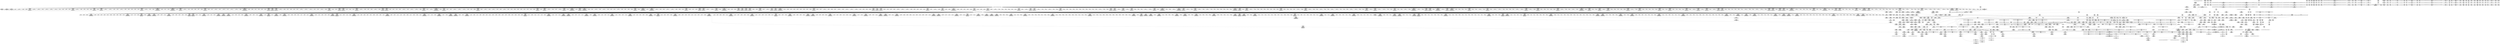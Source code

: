 digraph {
	CE0x3e7bdc0 [shape=record,shape=Mrecord,label="{CE0x3e7bdc0|56:_i8*,_:_CRE_128,136_|*MultipleSource*|*LoadInst*|security/selinux/hooks.c,1770|security/selinux/hooks.c,1770}"]
	CE0x3e43d20 [shape=record,shape=Mrecord,label="{CE0x3e43d20|current_sid:tmp8|security/selinux/hooks.c,218|*SummSink*}"]
	CE0x3e73040 [shape=record,shape=Mrecord,label="{CE0x3e73040|56:_i8*,_:_CRE_905,906_}"]
	CE0x3ec88d0 [shape=record,shape=Mrecord,label="{CE0x3ec88d0|28:_i32,_:_CRE_72,73_}"]
	CE0x3ea68d0 [shape=record,shape=Mrecord,label="{CE0x3ea68d0|i32_5|*Constant*|*SummSink*}"]
	CE0x3ebc290 [shape=record,shape=Mrecord,label="{CE0x3ebc290|56:_i8*,_:_CRE_867,868_}"]
	CE0x3e94f40 [shape=record,shape=Mrecord,label="{CE0x3e94f40|GLOBAL:current_task|Global_var:current_task|*SummSink*}"]
	CE0x3e9a8a0 [shape=record,shape=Mrecord,label="{CE0x3e9a8a0|104:_%struct.inode*,_:_CRE_194,195_}"]
	CE0x3edacc0 [shape=record,shape=Mrecord,label="{CE0x3edacc0|avc_has_perm:tclass|Function::avc_has_perm&Arg::tclass::}"]
	CE0x3ec7bd0 [shape=record,shape=Mrecord,label="{CE0x3ec7bd0|28:_i32,_:_CRE_59,60_}"]
	CE0x3e28ae0 [shape=record,shape=Mrecord,label="{CE0x3e28ae0|56:_i8*,_:_CRE_193,194_}"]
	CE0x3e9e7a0 [shape=record,shape=Mrecord,label="{CE0x3e9e7a0|104:_%struct.inode*,_:_CRE_309,310_}"]
	CE0x3f07970 [shape=record,shape=Mrecord,label="{CE0x3f07970|i64_4|*Constant*}"]
	CE0x3ee0ca0 [shape=record,shape=Mrecord,label="{CE0x3ee0ca0|i64*_getelementptr_inbounds_(_14_x_i64_,_14_x_i64_*___llvm_gcov_ctr219,_i64_0,_i64_11)|*Constant*|*SummSource*}"]
	CE0x3ebd790 [shape=record,shape=Mrecord,label="{CE0x3ebd790|56:_i8*,_:_CRE_887,888_}"]
	CE0x3ec2cb0 [shape=record,shape=Mrecord,label="{CE0x3ec2cb0|56:_i8*,_:_CRE_936,944_|*MultipleSource*|*LoadInst*|security/selinux/hooks.c,1770|security/selinux/hooks.c,1770}"]
	CE0x3ece2a0 [shape=record,shape=Mrecord,label="{CE0x3ece2a0|i64*_getelementptr_inbounds_(_14_x_i64_,_14_x_i64_*___llvm_gcov_ctr219,_i64_0,_i64_10)|*Constant*|*SummSink*}"]
	CE0x3ee2c50 [shape=record,shape=Mrecord,label="{CE0x3ee2c50|get_current:tmp2|*SummSink*}"]
	CE0x3ec4e40 [shape=record,shape=Mrecord,label="{CE0x3ec4e40|may_link:tmp23|security/selinux/hooks.c,1797|*SummSource*}"]
	CE0x3ebb7b0 [shape=record,shape=Mrecord,label="{CE0x3ebb7b0|56:_i8*,_:_CRE_832,840_|*MultipleSource*|*LoadInst*|security/selinux/hooks.c,1770|security/selinux/hooks.c,1770}"]
	CE0x3e50a90 [shape=record,shape=Mrecord,label="{CE0x3e50a90|current_sid:tmp12|security/selinux/hooks.c,218|*SummSink*}"]
	CE0x3efe500 [shape=record,shape=Mrecord,label="{CE0x3efe500|current_sid:tmp13|security/selinux/hooks.c,218|*SummSink*}"]
	CE0x3e27900 [shape=record,shape=Mrecord,label="{CE0x3e27900|56:_i8*,_:_CRE_152,153_}"]
	CE0x3e6d550 [shape=record,shape=Mrecord,label="{CE0x3e6d550|56:_i8*,_:_CRE_664,672_|*MultipleSource*|Function::may_link&Arg::dir::|security/selinux/hooks.c,1769|Function::selinux_inode_rmdir&Arg::dir::}"]
	CE0x3e738c0 [shape=record,shape=Mrecord,label="{CE0x3e738c0|56:_i8*,_:_CRE_913,914_}"]
	CE0x3e40fc0 [shape=record,shape=Mrecord,label="{CE0x3e40fc0|56:_i8*,_:_CRE_176,177_}"]
	CE0x3eadb10 [shape=record,shape=Mrecord,label="{CE0x3eadb10|56:_i8*,_:_CRE_286,287_}"]
	CE0x3eaa2c0 [shape=record,shape=Mrecord,label="{CE0x3eaa2c0|i64**_getelementptr_inbounds_(_4_x_i64*_,_4_x_i64*_*___llvm_gcda_edge_table220,_i64_0,_i64_1)|*Constant*}"]
	CE0x3ede270 [shape=record,shape=Mrecord,label="{CE0x3ede270|current_sid:tmp22|security/selinux/hooks.c,218}"]
	CE0x3eb3300 [shape=record,shape=Mrecord,label="{CE0x3eb3300|56:_i8*,_:_CRE_512,520_|*MultipleSource*|*LoadInst*|security/selinux/hooks.c,1770|security/selinux/hooks.c,1770}"]
	CE0x3eba1f0 [shape=record,shape=Mrecord,label="{CE0x3eba1f0|56:_i8*,_:_CRE_728,736_|*MultipleSource*|*LoadInst*|security/selinux/hooks.c,1770|security/selinux/hooks.c,1770}"]
	CE0x3ed7490 [shape=record,shape=Mrecord,label="{CE0x3ed7490|i32_3|*Constant*|*SummSource*}"]
	CE0x3e572f0 [shape=record,shape=Mrecord,label="{CE0x3e572f0|56:_i8*,_:_CRE_251,252_}"]
	CE0x3ee3db0 [shape=record,shape=Mrecord,label="{CE0x3ee3db0|current_sid:cred|security/selinux/hooks.c,218|*SummSink*}"]
	CE0x3ea1420 [shape=record,shape=Mrecord,label="{CE0x3ea1420|may_link:tmp16|security/selinux/hooks.c,1786|*SummSource*}"]
	CE0x3ec3a00 [shape=record,shape=Mrecord,label="{CE0x3ec3a00|56:_i8*,_:_CRE_981,982_}"]
	CE0x3ee6dd0 [shape=record,shape=Mrecord,label="{CE0x3ee6dd0|i64*_getelementptr_inbounds_(_11_x_i64_,_11_x_i64_*___llvm_gcov_ctr125,_i64_0,_i64_10)|*Constant*}"]
	CE0x3e6bb40 [shape=record,shape=Mrecord,label="{CE0x3e6bb40|56:_i8*,_:_CRE_601,602_}"]
	CE0x3ed7170 [shape=record,shape=Mrecord,label="{CE0x3ed7170|may_link:conv3|security/selinux/hooks.c,1776|*SummSource*}"]
	CE0x3e6b250 [shape=record,shape=Mrecord,label="{CE0x3e6b250|56:_i8*,_:_CRE_590,591_}"]
	CE0x3e9d4c0 [shape=record,shape=Mrecord,label="{CE0x3e9d4c0|104:_%struct.inode*,_:_CRE_264,272_|*MultipleSource*|Function::may_link&Arg::dentry::|security/selinux/hooks.c,1770|Function::selinux_inode_rmdir&Arg::dentry::}"]
	CE0x3efdb60 [shape=record,shape=Mrecord,label="{CE0x3efdb60|__llvm_gcov_indirect_counter_increment:tmp3}"]
	CE0x3e5b2b0 [shape=record,shape=Mrecord,label="{CE0x3e5b2b0|56:_i8*,_:_CRE_80,88_|*MultipleSource*|Function::may_link&Arg::dir::|security/selinux/hooks.c,1769|Function::selinux_inode_rmdir&Arg::dir::}"]
	CE0x3e9f0c0 [shape=record,shape=Mrecord,label="{CE0x3e9f0c0|104:_%struct.inode*,_:_CRE_317,318_}"]
	CE0x3eb21a0 [shape=record,shape=Mrecord,label="{CE0x3eb21a0|56:_i8*,_:_CRE_480,481_}"]
	CE0x3eab6f0 [shape=record,shape=Mrecord,label="{CE0x3eab6f0|56:_i8*,_:_CRE_252,253_}"]
	CE0x3e59550 [shape=record,shape=Mrecord,label="{CE0x3e59550|may_link:tmp10|security/selinux/hooks.c,1778|*SummSource*}"]
	CE0x3ede560 [shape=record,shape=Mrecord,label="{CE0x3ede560|current_sid:tmp23|security/selinux/hooks.c,218}"]
	CE0x3f29a40 [shape=record,shape=Mrecord,label="{CE0x3f29a40|COLLAPSED:_GCMRE___llvm_gcov_ctr98_internal_global_2_x_i64_zeroinitializer:_elem_0:default:}"]
	CE0x3e27690 [shape=record,shape=Mrecord,label="{CE0x3e27690|56:_i8*,_:_CRE_149,150_}"]
	CE0x3e4bcd0 [shape=record,shape=Mrecord,label="{CE0x3e4bcd0|GLOBAL:current_sid|*Constant*}"]
	CE0x3e6c840 [shape=record,shape=Mrecord,label="{CE0x3e6c840|56:_i8*,_:_CRE_617,618_}"]
	CE0x3ed8480 [shape=record,shape=Mrecord,label="{CE0x3ed8480|may_link:tmp8|security/selinux/hooks.c,1778|*SummSink*}"]
	CE0x3e3cef0 [shape=record,shape=Mrecord,label="{CE0x3e3cef0|56:_i8*,_:_CRE_473,474_}"]
	CE0x3e2d520 [shape=record,shape=Mrecord,label="{CE0x3e2d520|may_link:i_security|security/selinux/hooks.c,1769}"]
	CE0x3e76890 [shape=record,shape=Mrecord,label="{CE0x3e76890|56:_i8*,_:_CRE_919,920_}"]
	CE0x3ebd020 [shape=record,shape=Mrecord,label="{CE0x3ebd020|56:_i8*,_:_CRE_880,881_}"]
	CE0x3e40600 [shape=record,shape=Mrecord,label="{CE0x3e40600|56:_i8*,_:_CRE_164,165_}"]
	CE0x3e9fdf0 [shape=record,shape=Mrecord,label="{CE0x3e9fdf0|may_link:tmp15|security/selinux/hooks.c,1783|*SummSink*}"]
	CE0x3e6a960 [shape=record,shape=Mrecord,label="{CE0x3e6a960|56:_i8*,_:_CRE_579,580_}"]
	CE0x3e46170 [shape=record,shape=Mrecord,label="{CE0x3e46170|56:_i8*,_:_CRE_147,148_}"]
	CE0x3ec4900 [shape=record,shape=Mrecord,label="{CE0x3ec4900|28:_i32,_:_CRE_0,8_|*MultipleSource*|*LoadInst*|security/selinux/hooks.c,1769|security/selinux/hooks.c,1769|security/selinux/hooks.c,1777}"]
	CE0x3e7ade0 [shape=record,shape=Mrecord,label="{CE0x3e7ade0|56:_i8*,_:_CRE_208,210_|*MultipleSource*|*LoadInst*|security/selinux/hooks.c,1770|security/selinux/hooks.c,1770}"]
	CE0x3eff520 [shape=record,shape=Mrecord,label="{CE0x3eff520|__llvm_gcov_indirect_counter_increment:tmp5|*SummSink*}"]
	CE0x3e76fc0 [shape=record,shape=Mrecord,label="{CE0x3e76fc0|56:_i8*,_:_CRE_981,982_}"]
	CE0x3eb7ff0 [shape=record,shape=Mrecord,label="{CE0x3eb7ff0|56:_i8*,_:_CRE_614,615_}"]
	CE0x3e3d0b0 [shape=record,shape=Mrecord,label="{CE0x3e3d0b0|56:_i8*,_:_CRE_474,475_}"]
	CE0x3e6c0f0 [shape=record,shape=Mrecord,label="{CE0x3e6c0f0|56:_i8*,_:_CRE_608,609_}"]
	CE0x3ec2210 [shape=record,shape=Mrecord,label="{CE0x3ec2210|56:_i8*,_:_CRE_927,928_}"]
	CE0x3f03ab0 [shape=record,shape=Mrecord,label="{CE0x3f03ab0|may_link:retval.0}"]
	CE0x3e6f750 [shape=record,shape=Mrecord,label="{CE0x3e6f750|56:_i8*,_:_CRE_816,824_|*MultipleSource*|Function::may_link&Arg::dir::|security/selinux/hooks.c,1769|Function::selinux_inode_rmdir&Arg::dir::}"]
	CE0x3e362f0 [shape=record,shape=Mrecord,label="{CE0x3e362f0|104:_%struct.inode*,_:_CRE_16,24_|*MultipleSource*|Function::may_link&Arg::dentry::|security/selinux/hooks.c,1770|Function::selinux_inode_rmdir&Arg::dentry::}"]
	CE0x3e2fa00 [shape=record,shape=Mrecord,label="{CE0x3e2fa00|56:_i8*,_:_CRE_300,301_}"]
	CE0x3eb24d0 [shape=record,shape=Mrecord,label="{CE0x3eb24d0|56:_i8*,_:_CRE_483,484_}"]
	CE0x3e7a560 [shape=record,shape=Mrecord,label="{CE0x3e7a560|56:_i8*,_:_CRE_201,202_}"]
	CE0x3ef2e20 [shape=record,shape=Mrecord,label="{CE0x3ef2e20|may_link:av.0|*SummSink*}"]
	CE0x3ee0e40 [shape=record,shape=Mrecord,label="{CE0x3ee0e40|may_link:tmp20|security/selinux/hooks.c,1793|*SummSource*}"]
	CE0x3efda80 [shape=record,shape=Mrecord,label="{CE0x3efda80|__llvm_gcov_indirect_counter_increment:tmp5}"]
	CE0x3ea0620 [shape=record,shape=Mrecord,label="{CE0x3ea0620|may_link:tmp14|security/selinux/hooks.c,1783}"]
	CE0x3ecea80 [shape=record,shape=Mrecord,label="{CE0x3ecea80|may_link:tmp19|security/selinux/hooks.c,1789|*SummSource*}"]
	CE0x3e6afe0 [shape=record,shape=Mrecord,label="{CE0x3e6afe0|56:_i8*,_:_CRE_587,588_}"]
	CE0x3f05310 [shape=record,shape=Mrecord,label="{CE0x3f05310|current_sid:do.body}"]
	CE0x3e78090 [shape=record,shape=Mrecord,label="{CE0x3e78090|56:_i8*,_:_CRE_16,24_|*MultipleSource*|*LoadInst*|security/selinux/hooks.c,1770|security/selinux/hooks.c,1770}"]
	CE0x3ebb5e0 [shape=record,shape=Mrecord,label="{CE0x3ebb5e0|56:_i8*,_:_CRE_824,832_|*MultipleSource*|*LoadInst*|security/selinux/hooks.c,1770|security/selinux/hooks.c,1770}"]
	CE0x3e73bf0 [shape=record,shape=Mrecord,label="{CE0x3e73bf0|56:_i8*,_:_CRE_916,917_}"]
	CE0x3ef34b0 [shape=record,shape=Mrecord,label="{CE0x3ef34b0|may_link:tmp22|security/selinux/hooks.c,1797|*SummSource*}"]
	CE0x3e2fc70 [shape=record,shape=Mrecord,label="{CE0x3e2fc70|56:_i8*,_:_CRE_303,304_}"]
	CE0x3e5bb60 [shape=record,shape=Mrecord,label="{CE0x3e5bb60|56:_i8*,_:_CRE_120,128_|*MultipleSource*|Function::may_link&Arg::dir::|security/selinux/hooks.c,1769|Function::selinux_inode_rmdir&Arg::dir::}"]
	CE0x3eb8210 [shape=record,shape=Mrecord,label="{CE0x3eb8210|56:_i8*,_:_CRE_616,617_}"]
	CE0x3ed4620 [shape=record,shape=Mrecord,label="{CE0x3ed4620|may_link:cond|security/selinux/hooks.c,1776}"]
	CE0x3e273a0 [shape=record,shape=Mrecord,label="{CE0x3e273a0|56:_i8*,_:_CRE_64,72_|*MultipleSource*|Function::may_link&Arg::dir::|security/selinux/hooks.c,1769|Function::selinux_inode_rmdir&Arg::dir::}"]
	CE0x3ec90d0 [shape=record,shape=Mrecord,label="{CE0x3ec90d0|28:_i32,_:_CRE_80,81_}"]
	CE0x3ed97e0 [shape=record,shape=Mrecord,label="{CE0x3ed97e0|avc_has_perm:entry|*SummSource*}"]
	CE0x3ea7850 [shape=record,shape=Mrecord,label="{CE0x3ea7850|0:_i32,_4:_i32,_8:_i32,_12:_i32,_:_CMRE_4,8_|*MultipleSource*|security/selinux/hooks.c,218|security/selinux/hooks.c,218|security/selinux/hooks.c,220}"]
	CE0x3f2a060 [shape=record,shape=Mrecord,label="{CE0x3f2a060|get_current:tmp3}"]
	CE0x3ec94d0 [shape=record,shape=Mrecord,label="{CE0x3ec94d0|28:_i32,_:_CRE_84,85_}"]
	CE0x3ec9ad0 [shape=record,shape=Mrecord,label="{CE0x3ec9ad0|28:_i32,_:_CRE_90,91_}"]
	CE0x3e697b0 [shape=record,shape=Mrecord,label="{CE0x3e697b0|56:_i8*,_:_CRE_557,558_}"]
	CE0x3e2a220 [shape=record,shape=Mrecord,label="{CE0x3e2a220|56:_i8*,_:_CRE_968,976_|*MultipleSource*|Function::may_link&Arg::dir::|security/selinux/hooks.c,1769|Function::selinux_inode_rmdir&Arg::dir::}"]
	CE0x3eb7880 [shape=record,shape=Mrecord,label="{CE0x3eb7880|56:_i8*,_:_CRE_607,608_}"]
	CE0x3ebc690 [shape=record,shape=Mrecord,label="{CE0x3ebc690|56:_i8*,_:_CRE_871,872_}"]
	CE0x3e4d980 [shape=record,shape=Mrecord,label="{CE0x3e4d980|current_sid:tmp7|security/selinux/hooks.c,218}"]
	CE0x3ee5140 [shape=record,shape=Mrecord,label="{CE0x3ee5140|current_sid:tmp23|security/selinux/hooks.c,218|*SummSink*}"]
	CE0x3e3b0a0 [shape=record,shape=Mrecord,label="{CE0x3e3b0a0|56:_i8*,_:_CRE_178,179_}"]
	CE0x3ec2f20 [shape=record,shape=Mrecord,label="{CE0x3ec2f20|56:_i8*,_:_CRE_952,960_|*MultipleSource*|*LoadInst*|security/selinux/hooks.c,1770|security/selinux/hooks.c,1770}"]
	CE0x3e70e40 [shape=record,shape=Mrecord,label="{CE0x3e70e40|56:_i8*,_:_CRE_873,874_}"]
	CE0x3ebcf10 [shape=record,shape=Mrecord,label="{CE0x3ebcf10|56:_i8*,_:_CRE_879,880_}"]
	CE0x3ec6320 [shape=record,shape=Mrecord,label="{CE0x3ec6320|28:_i32,_:_CRE_20,21_}"]
	CE0x3ecadc0 [shape=record,shape=Mrecord,label="{CE0x3ecadc0|28:_i32,_:_CRE_105,106_}"]
	CE0x3ed9000 [shape=record,shape=Mrecord,label="{CE0x3ed9000|may_link:tmp10|security/selinux/hooks.c,1778}"]
	CE0x3e52990 [shape=record,shape=Mrecord,label="{CE0x3e52990|current_sid:tmp5|security/selinux/hooks.c,218|*SummSource*}"]
	CE0x3e7da50 [shape=record,shape=Mrecord,label="{CE0x3e7da50|i64*_getelementptr_inbounds_(_14_x_i64_,_14_x_i64_*___llvm_gcov_ctr219,_i64_0,_i64_9)|*Constant*|*SummSource*}"]
	CE0x3ea1990 [shape=record,shape=Mrecord,label="{CE0x3ea1990|104:_%struct.inode*,_:_CRE_40,48_|*MultipleSource*|Function::may_link&Arg::dentry::|security/selinux/hooks.c,1770|Function::selinux_inode_rmdir&Arg::dentry::}"]
	CE0x3ee4100 [shape=record,shape=Mrecord,label="{CE0x3ee4100|current_sid:tmp21|security/selinux/hooks.c,218}"]
	CE0x3e26ce0 [shape=record,shape=Mrecord,label="{CE0x3e26ce0|56:_i8*,_:_CRE_281,282_}"]
	CE0x3e78f50 [shape=record,shape=Mrecord,label="{CE0x3e78f50|56:_i8*,_:_CRE_80,88_|*MultipleSource*|*LoadInst*|security/selinux/hooks.c,1770|security/selinux/hooks.c,1770}"]
	CE0x3e748b0 [shape=record,shape=Mrecord,label="{CE0x3e748b0|56:_i8*,_:_CRE_928,929_}"]
	CE0x3e26c10 [shape=record,shape=Mrecord,label="{CE0x3e26c10|56:_i8*,_:_CRE_280,281_}"]
	CE0x3e3a600 [shape=record,shape=Mrecord,label="{CE0x3e3a600|56:_i8*,_:_CRE_168,169_}"]
	CE0x3ea5e80 [shape=record,shape=Mrecord,label="{CE0x3ea5e80|104:_%struct.inode*,_:_CRE_180,181_}"]
	CE0x3e2d6f0 [shape=record,shape=Mrecord,label="{CE0x3e2d6f0|may_link:i_security|security/selinux/hooks.c,1769|*SummSink*}"]
	CE0x3effb50 [shape=record,shape=Mrecord,label="{CE0x3effb50|current_sid:tobool|security/selinux/hooks.c,218}"]
	CE0x3e70150 [shape=record,shape=Mrecord,label="{CE0x3e70150|56:_i8*,_:_CRE_856,864_|*MultipleSource*|Function::may_link&Arg::dir::|security/selinux/hooks.c,1769|Function::selinux_inode_rmdir&Arg::dir::}"]
	CE0x514af20 [shape=record,shape=Mrecord,label="{CE0x514af20|i64*_getelementptr_inbounds_(_2_x_i64_,_2_x_i64_*___llvm_gcov_ctr225,_i64_0,_i64_1)|*Constant*|*SummSink*}"]
	CE0x3ea1030 [shape=record,shape=Mrecord,label="{CE0x3ea1030|may_link:tmp16|security/selinux/hooks.c,1786}"]
	CE0x3ed5230 [shape=record,shape=Mrecord,label="{CE0x3ed5230|may_link:tobool|security/selinux/hooks.c,1776|*SummSink*}"]
	CE0x3e75df0 [shape=record,shape=Mrecord,label="{CE0x3e75df0|56:_i8*,_:_CRE_909,910_}"]
	CE0x3ec3b10 [shape=record,shape=Mrecord,label="{CE0x3ec3b10|56:_i8*,_:_CRE_982,983_}"]
	CE0x3e7d880 [shape=record,shape=Mrecord,label="{CE0x3e7d880|_call_void___llvm_gcov_indirect_counter_increment(i32*___llvm_gcov_global_state_pred221,_i64**_getelementptr_inbounds_(_4_x_i64*_,_4_x_i64*_*___llvm_gcda_edge_table220,_i64_0,_i64_2)),_!dbg_!27745|security/selinux/hooks.c,1786|*SummSource*}"]
	CE0x3eb4be0 [shape=record,shape=Mrecord,label="{CE0x3eb4be0|56:_i8*,_:_CRE_565,566_}"]
	CE0x3e71280 [shape=record,shape=Mrecord,label="{CE0x3e71280|56:_i8*,_:_CRE_877,878_}"]
	CE0x3e44920 [shape=record,shape=Mrecord,label="{CE0x3e44920|56:_i8*,_:_CRE_291,292_}"]
	CE0x3e3aa40 [shape=record,shape=Mrecord,label="{CE0x3e3aa40|56:_i8*,_:_CRE_172,173_}"]
	CE0x3e27040 [shape=record,shape=Mrecord,label="{CE0x3e27040|56:_i8*,_:_CRE_48,56_|*MultipleSource*|Function::may_link&Arg::dir::|security/selinux/hooks.c,1769|Function::selinux_inode_rmdir&Arg::dir::}"]
	CE0x3edab60 [shape=record,shape=Mrecord,label="{CE0x3edab60|_ret_i32_%retval.0,_!dbg_!27728|security/selinux/avc.c,775}"]
	CE0x3e45fd0 [shape=record,shape=Mrecord,label="{CE0x3e45fd0|56:_i8*,_:_CRE_145,146_}"]
	CE0x3e70b10 [shape=record,shape=Mrecord,label="{CE0x3e70b10|56:_i8*,_:_CRE_870,871_}"]
	CE0x3e29970 [shape=record,shape=Mrecord,label="{CE0x3e29970|56:_i8*,_:_CRE_933,934_}"]
	CE0x3f062d0 [shape=record,shape=Mrecord,label="{CE0x3f062d0|GLOBAL:current_sid.__warned|Global_var:current_sid.__warned|*SummSource*}"]
	CE0x3e7c510 [shape=record,shape=Mrecord,label="{CE0x3e7c510|56:_i8*,_:_CRE_141,142_}"]
	CE0x3e2aea0 [shape=record,shape=Mrecord,label="{CE0x3e2aea0|current_sid:tmp1|*SummSink*}"]
	CE0x3e77d60 [shape=record,shape=Mrecord,label="{CE0x3e77d60|may_link:tmp2|*LoadInst*|security/selinux/hooks.c,1769|*SummSink*}"]
	CE0x3e3db90 [shape=record,shape=Mrecord,label="{CE0x3e3db90|56:_i8*,_:_CRE_488,496_|*MultipleSource*|Function::may_link&Arg::dir::|security/selinux/hooks.c,1769|Function::selinux_inode_rmdir&Arg::dir::}"]
	CE0x3eabf70 [shape=record,shape=Mrecord,label="{CE0x3eabf70|56:_i8*,_:_CRE_260,261_}"]
	CE0x3eb36a0 [shape=record,shape=Mrecord,label="{CE0x3eb36a0|56:_i8*,_:_CRE_528,536_|*MultipleSource*|*LoadInst*|security/selinux/hooks.c,1770|security/selinux/hooks.c,1770}"]
	CE0x3e6d8d0 [shape=record,shape=Mrecord,label="{CE0x3e6d8d0|56:_i8*,_:_CRE_680,684_|*MultipleSource*|Function::may_link&Arg::dir::|security/selinux/hooks.c,1769|Function::selinux_inode_rmdir&Arg::dir::}"]
	CE0x3e342b0 [shape=record,shape=Mrecord,label="{CE0x3e342b0|may_link:kind|Function::may_link&Arg::kind::|*SummSink*}"]
	CE0x3f00dd0 [shape=record,shape=Mrecord,label="{CE0x3f00dd0|current_sid:tmp12|security/selinux/hooks.c,218}"]
	CE0x3ec79d0 [shape=record,shape=Mrecord,label="{CE0x3ec79d0|28:_i32,_:_CRE_57,58_}"]
	CE0x3e759b0 [shape=record,shape=Mrecord,label="{CE0x3e759b0|56:_i8*,_:_CRE_905,906_}"]
	CE0x3e9bf30 [shape=record,shape=Mrecord,label="{CE0x3e9bf30|104:_%struct.inode*,_:_CRE_213,214_}"]
	CE0x3e36810 [shape=record,shape=Mrecord,label="{CE0x3e36810|may_link:entry|*SummSink*}"]
	CE0x3ee71b0 [shape=record,shape=Mrecord,label="{CE0x3ee71b0|i64*_getelementptr_inbounds_(_11_x_i64_,_11_x_i64_*___llvm_gcov_ctr125,_i64_0,_i64_10)|*Constant*|*SummSource*}"]
	CE0x3ecd910 [shape=record,shape=Mrecord,label="{CE0x3ecd910|may_link:tmp18|security/selinux/hooks.c,1789}"]
	CE0x3f02d60 [shape=record,shape=Mrecord,label="{CE0x3f02d60|may_link:sclass|security/selinux/hooks.c,1797|*SummSource*}"]
	CE0x3e57970 [shape=record,shape=Mrecord,label="{CE0x3e57970|56:_i8*,_:_CRE_259,260_}"]
	CE0x3e4b610 [shape=record,shape=Mrecord,label="{CE0x3e4b610|current_sid:entry}"]
	CE0x3e5a430 [shape=record,shape=Mrecord,label="{CE0x3e5a430|may_link:sw.bb8|*SummSink*}"]
	CE0x3ee18d0 [shape=record,shape=Mrecord,label="{CE0x3ee18d0|GLOBAL:printk|*Constant*|*SummSink*}"]
	CE0x3e6fd50 [shape=record,shape=Mrecord,label="{CE0x3e6fd50|56:_i8*,_:_CRE_840,848_|*MultipleSource*|Function::may_link&Arg::dir::|security/selinux/hooks.c,1769|Function::selinux_inode_rmdir&Arg::dir::}"]
	CE0x3e75240 [shape=record,shape=Mrecord,label="{CE0x3e75240|56:_i8*,_:_CRE_898,899_}"]
	CE0x3ef26a0 [shape=record,shape=Mrecord,label="{CE0x3ef26a0|i32_1024|*Constant*|*SummSource*}"]
	CE0x3ec1ff0 [shape=record,shape=Mrecord,label="{CE0x3ec1ff0|56:_i8*,_:_CRE_925,926_}"]
	CE0x3e45f00 [shape=record,shape=Mrecord,label="{CE0x3e45f00|56:_i8*,_:_CRE_144,145_}"]
	CE0x3e26db0 [shape=record,shape=Mrecord,label="{CE0x3e26db0|56:_i8*,_:_CRE_282,283_}"]
	CE0x3ec99d0 [shape=record,shape=Mrecord,label="{CE0x3ec99d0|28:_i32,_:_CRE_89,90_}"]
	CE0x3f08200 [shape=record,shape=Mrecord,label="{CE0x3f08200|0:_i8,_:_GCMR_current_sid.__warned_internal_global_i8_0,_section_.data.unlikely_,_align_1:_elem_0:default:}"]
	CE0x3e6ad70 [shape=record,shape=Mrecord,label="{CE0x3e6ad70|56:_i8*,_:_CRE_584,585_}"]
	CE0x3e74be0 [shape=record,shape=Mrecord,label="{CE0x3e74be0|56:_i8*,_:_CRE_892,893_}"]
	CE0x3eba760 [shape=record,shape=Mrecord,label="{CE0x3eba760|56:_i8*,_:_CRE_752,756_|*MultipleSource*|*LoadInst*|security/selinux/hooks.c,1770|security/selinux/hooks.c,1770}"]
	CE0x3ea2820 [shape=record,shape=Mrecord,label="{CE0x3ea2820|104:_%struct.inode*,_:_CRE_91,92_}"]
	CE0x3ea9ed0 [shape=record,shape=Mrecord,label="{CE0x3ea9ed0|__llvm_gcov_indirect_counter_increment:predecessor|Function::__llvm_gcov_indirect_counter_increment&Arg::predecessor::|*SummSink*}"]
	CE0x3e44780 [shape=record,shape=Mrecord,label="{CE0x3e44780|56:_i8*,_:_CRE_289,290_}"]
	CE0x3e9ead0 [shape=record,shape=Mrecord,label="{CE0x3e9ead0|104:_%struct.inode*,_:_CRE_312,313_}"]
	CE0x3ecd050 [shape=record,shape=Mrecord,label="{CE0x3ecd050|may_link:tmp7|security/selinux/hooks.c,1777}"]
	CE0x3eca1d0 [shape=record,shape=Mrecord,label="{CE0x3eca1d0|28:_i32,_:_CRE_97,98_}"]
	CE0x3e44c60 [shape=record,shape=Mrecord,label="{CE0x3e44c60|56:_i8*,_:_CRE_295,296_}"]
	CE0x3ed72d0 [shape=record,shape=Mrecord,label="{CE0x3ed72d0|may_link:conv3|security/selinux/hooks.c,1776|*SummSink*}"]
	CE0x3f070e0 [shape=record,shape=Mrecord,label="{CE0x3f070e0|GLOBAL:current_sid.__warned|Global_var:current_sid.__warned|*SummSink*}"]
	CE0x3e7d2e0 [shape=record,shape=Mrecord,label="{CE0x3e7d2e0|56:_i8*,_:_CRE_154,155_}"]
	CE0x3f01940 [shape=record,shape=Mrecord,label="{CE0x3f01940|may_link:tmp25|security/selinux/hooks.c,1797|*SummSource*}"]
	CE0x3ea4cb0 [shape=record,shape=Mrecord,label="{CE0x3ea4cb0|104:_%struct.inode*,_:_CRE_165,166_}"]
	CE0x3e2a620 [shape=record,shape=Mrecord,label="{CE0x3e2a620|56:_i8*,_:_CRE_977,978_}"]
	CE0x527d310 [shape=record,shape=Mrecord,label="{CE0x527d310|selinux_inode_rmdir:tmp|*SummSink*}"]
	CE0x3ef0df0 [shape=record,shape=Mrecord,label="{CE0x3ef0df0|i8*_getelementptr_inbounds_(_9_x_i8_,_9_x_i8_*___func__.may_link,_i32_0,_i32_0)|*Constant*|*SummSource*}"]
	CE0x3ecf1f0 [shape=record,shape=Mrecord,label="{CE0x3ecf1f0|may_link:tmp20|security/selinux/hooks.c,1793}"]
	CE0x3e9b940 [shape=record,shape=Mrecord,label="{CE0x3e9b940|104:_%struct.inode*,_:_CRE_208,209_}"]
	CE0x3e3b2c0 [shape=record,shape=Mrecord,label="{CE0x3e3b2c0|56:_i8*,_:_CRE_180,181_}"]
	CE0x3ea1dd0 [shape=record,shape=Mrecord,label="{CE0x3ea1dd0|104:_%struct.inode*,_:_CRE_64,72_|*MultipleSource*|Function::may_link&Arg::dentry::|security/selinux/hooks.c,1770|Function::selinux_inode_rmdir&Arg::dentry::}"]
	CE0x3ec32b0 [shape=record,shape=Mrecord,label="{CE0x3ec32b0|56:_i8*,_:_CRE_968,976_|*MultipleSource*|*LoadInst*|security/selinux/hooks.c,1770|security/selinux/hooks.c,1770}"]
	CE0x3eb6bc0 [shape=record,shape=Mrecord,label="{CE0x3eb6bc0|56:_i8*,_:_CRE_595,596_}"]
	CE0x3e2b830 [shape=record,shape=Mrecord,label="{CE0x3e2b830|may_link:sw.default}"]
	CE0x3edf9f0 [shape=record,shape=Mrecord,label="{CE0x3edf9f0|may_link:tmp17|security/selinux/hooks.c,1786}"]
	CE0x3e40a10 [shape=record,shape=Mrecord,label="{CE0x3e40a10|56:_i8*,_:_CRE_169,170_}"]
	CE0x3e56ac0 [shape=record,shape=Mrecord,label="{CE0x3e56ac0|current_sid:bb|*SummSink*}"]
	CE0x3e44130 [shape=record,shape=Mrecord,label="{CE0x3e44130|56:_i8*,_:_CRE_266,267_}"]
	CE0x3e5b610 [shape=record,shape=Mrecord,label="{CE0x3e5b610|56:_i8*,_:_CRE_96,104_|*MultipleSource*|Function::may_link&Arg::dir::|security/selinux/hooks.c,1769|Function::selinux_inode_rmdir&Arg::dir::}"]
	CE0x3e4f920 [shape=record,shape=Mrecord,label="{CE0x3e4f920|current_sid:tmp7|security/selinux/hooks.c,218|*SummSink*}"]
	CE0x3e34110 [shape=record,shape=Mrecord,label="{CE0x3e34110|56:_i8*,_:_CRE_32,40_|*MultipleSource*|Function::may_link&Arg::dir::|security/selinux/hooks.c,1769|Function::selinux_inode_rmdir&Arg::dir::}"]
	CE0x3e736a0 [shape=record,shape=Mrecord,label="{CE0x3e736a0|56:_i8*,_:_CRE_911,912_}"]
	CE0x3e41090 [shape=record,shape=Mrecord,label="{CE0x3e41090|56:_i8*,_:_CRE_177,178_}"]
	CE0x3e282c0 [shape=record,shape=Mrecord,label="{CE0x3e282c0|56:_i8*,_:_CRE_183,184_}"]
	CE0x3eb7220 [shape=record,shape=Mrecord,label="{CE0x3eb7220|56:_i8*,_:_CRE_601,602_}"]
	CE0x3e71060 [shape=record,shape=Mrecord,label="{CE0x3e71060|56:_i8*,_:_CRE_875,876_}"]
	CE0x3ebc9c0 [shape=record,shape=Mrecord,label="{CE0x3ebc9c0|56:_i8*,_:_CRE_874,875_}"]
	CE0x3eac190 [shape=record,shape=Mrecord,label="{CE0x3eac190|56:_i8*,_:_CRE_262,263_}"]
	CE0x3e9f1f0 [shape=record,shape=Mrecord,label="{CE0x3e9f1f0|104:_%struct.inode*,_:_CRE_318,319_}"]
	CE0x3ebccf0 [shape=record,shape=Mrecord,label="{CE0x3ebccf0|56:_i8*,_:_CRE_877,878_}"]
	CE0x3e7c950 [shape=record,shape=Mrecord,label="{CE0x3e7c950|56:_i8*,_:_CRE_145,146_}"]
	CE0x3e9a510 [shape=record,shape=Mrecord,label="{CE0x3e9a510|104:_%struct.inode*,_:_CRE_191,192_}"]
	CE0x3e31140 [shape=record,shape=Mrecord,label="{CE0x3e31140|selinux_inode_rmdir:tmp3}"]
	CE0x3e3b9f0 [shape=record,shape=Mrecord,label="{CE0x3e3b9f0|56:_i8*,_:_CRE_384,388_|*MultipleSource*|Function::may_link&Arg::dir::|security/selinux/hooks.c,1769|Function::selinux_inode_rmdir&Arg::dir::}"]
	CE0x3e9f450 [shape=record,shape=Mrecord,label="{CE0x3e9f450|may_link:tmp4|*LoadInst*|security/selinux/hooks.c,1770}"]
	CE0x3e737b0 [shape=record,shape=Mrecord,label="{CE0x3e737b0|56:_i8*,_:_CRE_912,913_}"]
	CE0x3e27830 [shape=record,shape=Mrecord,label="{CE0x3e27830|56:_i8*,_:_CRE_151,152_}"]
	CE0x3e2daf0 [shape=record,shape=Mrecord,label="{CE0x3e2daf0|_call_void_mcount()_#3|*SummSink*}"]
	CE0x3ecc220 [shape=record,shape=Mrecord,label="{CE0x3ecc220|28:_i32,_:_CRE_144,152_|*MultipleSource*|*LoadInst*|security/selinux/hooks.c,1769|security/selinux/hooks.c,1769|security/selinux/hooks.c,1777}"]
	CE0x3e28120 [shape=record,shape=Mrecord,label="{CE0x3e28120|56:_i8*,_:_CRE_162,163_}"]
	CE0x3ec3c20 [shape=record,shape=Mrecord,label="{CE0x3ec3c20|56:_i8*,_:_CRE_983,984_}"]
	CE0x3eae6c0 [shape=record,shape=Mrecord,label="{CE0x3eae6c0|56:_i8*,_:_CRE_297,298_}"]
	CE0x3f09af0 [shape=record,shape=Mrecord,label="{CE0x3f09af0|_call_void_lockdep_rcu_suspicious(i8*_getelementptr_inbounds_(_25_x_i8_,_25_x_i8_*_.str3,_i32_0,_i32_0),_i32_218,_i8*_getelementptr_inbounds_(_45_x_i8_,_45_x_i8_*_.str12,_i32_0,_i32_0))_#10,_!dbg_!27727|security/selinux/hooks.c,218}"]
	CE0x3e28870 [shape=record,shape=Mrecord,label="{CE0x3e28870|56:_i8*,_:_CRE_190,191_}"]
	CE0x3eb3a40 [shape=record,shape=Mrecord,label="{CE0x3eb3a40|56:_i8*,_:_CRE_540,544_|*MultipleSource*|*LoadInst*|security/selinux/hooks.c,1770|security/selinux/hooks.c,1770}"]
	CE0x3e6e950 [shape=record,shape=Mrecord,label="{CE0x3e6e950|56:_i8*,_:_CRE_752,756_|*MultipleSource*|Function::may_link&Arg::dir::|security/selinux/hooks.c,1769|Function::selinux_inode_rmdir&Arg::dir::}"]
	CE0x3e3d850 [shape=record,shape=Mrecord,label="{CE0x3e3d850|56:_i8*,_:_CRE_484,485_}"]
	CE0x3e9bba0 [shape=record,shape=Mrecord,label="{CE0x3e9bba0|104:_%struct.inode*,_:_CRE_210,211_}"]
	CE0x5b2f740 [shape=record,shape=Mrecord,label="{CE0x5b2f740|selinux_inode_rmdir:tmp2}"]
	CE0x3e2f720 [shape=record,shape=Mrecord,label="{CE0x3e2f720|__llvm_gcov_indirect_counter_increment:bb|*SummSink*}"]
	CE0x3e3e2f0 [shape=record,shape=Mrecord,label="{CE0x3e3e2f0|56:_i8*,_:_CRE_512,520_|*MultipleSource*|Function::may_link&Arg::dir::|security/selinux/hooks.c,1769|Function::selinux_inode_rmdir&Arg::dir::}"]
	CE0x3ef2cf0 [shape=record,shape=Mrecord,label="{CE0x3ef2cf0|may_link:av.0|*SummSource*}"]
	CE0x3ea31d0 [shape=record,shape=Mrecord,label="{CE0x3ea31d0|104:_%struct.inode*,_:_CRE_144,145_}"]
	CE0x3eb7cc0 [shape=record,shape=Mrecord,label="{CE0x3eb7cc0|56:_i8*,_:_CRE_611,612_}"]
	CE0x3e3e4b0 [shape=record,shape=Mrecord,label="{CE0x3e3e4b0|56:_i8*,_:_CRE_520,528_|*MultipleSource*|Function::may_link&Arg::dir::|security/selinux/hooks.c,1769|Function::selinux_inode_rmdir&Arg::dir::}"]
	CE0x3e38480 [shape=record,shape=Mrecord,label="{CE0x3e38480|selinux_inode_rmdir:dir|Function::selinux_inode_rmdir&Arg::dir::}"]
	CE0x3e3dc60 [shape=record,shape=Mrecord,label="{CE0x3e3dc60|56:_i8*,_:_CRE_496,500_|*MultipleSource*|Function::may_link&Arg::dir::|security/selinux/hooks.c,1769|Function::selinux_inode_rmdir&Arg::dir::}"]
	CE0x3e9df90 [shape=record,shape=Mrecord,label="{CE0x3e9df90|104:_%struct.inode*,_:_CRE_304,305_}"]
	CE0x3e2eea0 [shape=record,shape=Mrecord,label="{CE0x3e2eea0|current_sid:tmp1|*SummSource*}"]
	CE0x3ea28d0 [shape=record,shape=Mrecord,label="{CE0x3ea28d0|104:_%struct.inode*,_:_CRE_92,93_}"]
	CE0x3ec95d0 [shape=record,shape=Mrecord,label="{CE0x3ec95d0|28:_i32,_:_CRE_85,86_}"]
	CE0x3f0b410 [shape=record,shape=Mrecord,label="{CE0x3f0b410|current_sid:tmp15|security/selinux/hooks.c,218}"]
	CE0x3e70a30 [shape=record,shape=Mrecord,label="{CE0x3e70a30|56:_i8*,_:_CRE_869,870_}"]
	CE0x3e26a70 [shape=record,shape=Mrecord,label="{CE0x3e26a70|56:_i8*,_:_CRE_278,279_}"]
	CE0x3e6cdf0 [shape=record,shape=Mrecord,label="{CE0x3e6cdf0|56:_i8*,_:_CRE_624,628_|*MultipleSource*|Function::may_link&Arg::dir::|security/selinux/hooks.c,1769|Function::selinux_inode_rmdir&Arg::dir::}"]
	CE0x3e2deb0 [shape=record,shape=Mrecord,label="{CE0x3e2deb0|current_sid:tobool1|security/selinux/hooks.c,218|*SummSource*}"]
	CE0x3ec5750 [shape=record,shape=Mrecord,label="{CE0x3ec5750|28:_i32,_:_CRE_10,11_}"]
	CE0x3ec5650 [shape=record,shape=Mrecord,label="{CE0x3ec5650|28:_i32,_:_CRE_9,10_}"]
	CE0x3e9ee60 [shape=record,shape=Mrecord,label="{CE0x3e9ee60|104:_%struct.inode*,_:_CRE_315,316_}"]
	CE0x3ef29a0 [shape=record,shape=Mrecord,label="{CE0x3ef29a0|i32_2048|*Constant*|*SummSource*}"]
	CE0x3e55b20 [shape=record,shape=Mrecord,label="{CE0x3e55b20|56:_i8*,_:_CRE_206,207_}"]
	CE0x3e75790 [shape=record,shape=Mrecord,label="{CE0x3e75790|56:_i8*,_:_CRE_903,904_}"]
	CE0x3f01a70 [shape=record,shape=Mrecord,label="{CE0x3f01a70|may_link:tmp25|security/selinux/hooks.c,1797|*SummSink*}"]
	CE0x3e3bf30 [shape=record,shape=Mrecord,label="{CE0x3e3bf30|56:_i8*,_:_CRE_408,416_|*MultipleSource*|Function::may_link&Arg::dir::|security/selinux/hooks.c,1769|Function::selinux_inode_rmdir&Arg::dir::}"]
	CE0x3e7d690 [shape=record,shape=Mrecord,label="{CE0x3e7d690|may_link:i_security1|security/selinux/hooks.c,1770|*SummSink*}"]
	CE0x3ec37b0 [shape=record,shape=Mrecord,label="{CE0x3ec37b0|56:_i8*,_:_CRE_980,981_}"]
	CE0x3ee7660 [shape=record,shape=Mrecord,label="{CE0x3ee7660|current_sid:tmp20|security/selinux/hooks.c,218|*SummSink*}"]
	CE0x3e39a50 [shape=record,shape=Mrecord,label="{CE0x3e39a50|56:_i8*,_:_CRE_157,158_}"]
	CE0x3ee7f40 [shape=record,shape=Mrecord,label="{CE0x3ee7f40|current_sid:call4|security/selinux/hooks.c,218|*SummSink*}"]
	CE0x3e2a7f0 [shape=record,shape=Mrecord,label="{CE0x3e2a7f0|56:_i8*,_:_CRE_271,272_}"]
	CE0x3edb070 [shape=record,shape=Mrecord,label="{CE0x3edb070|avc_has_perm:requested|Function::avc_has_perm&Arg::requested::}"]
	CE0x3e76f10 [shape=record,shape=Mrecord,label="{CE0x3e76f10|56:_i8*,_:_CRE_980,981_}"]
	CE0x3e799b0 [shape=record,shape=Mrecord,label="{CE0x3e799b0|56:_i8*,_:_CRE_190,191_}"]
	CE0x3e6bc10 [shape=record,shape=Mrecord,label="{CE0x3e6bc10|56:_i8*,_:_CRE_602,603_}"]
	CE0x3ee3b30 [shape=record,shape=Mrecord,label="{CE0x3ee3b30|COLLAPSED:_GCMRE_current_task_external_global_%struct.task_struct*:_elem_0::|security/selinux/hooks.c,218}"]
	CE0x3ec92d0 [shape=record,shape=Mrecord,label="{CE0x3ec92d0|28:_i32,_:_CRE_82,83_}"]
	CE0x3ec3e40 [shape=record,shape=Mrecord,label="{CE0x3ec3e40|56:_i8*,_:_CRE_984,988_|*MultipleSource*|*LoadInst*|security/selinux/hooks.c,1770|security/selinux/hooks.c,1770}"]
	CE0x3e9b810 [shape=record,shape=Mrecord,label="{CE0x3e9b810|104:_%struct.inode*,_:_CRE_207,208_}"]
	CE0x3f05010 [shape=record,shape=Mrecord,label="{CE0x3f05010|may_link:tmp27|security/selinux/hooks.c,1799|*SummSink*}"]
	CE0x3e4ff40 [shape=record,shape=Mrecord,label="{CE0x3e4ff40|i64*_getelementptr_inbounds_(_11_x_i64_,_11_x_i64_*___llvm_gcov_ctr125,_i64_0,_i64_0)|*Constant*}"]
	CE0x3ed4bd0 [shape=record,shape=Mrecord,label="{CE0x3ed4bd0|may_link:dentry2|security/selinux/hooks.c,1773}"]
	CE0x3eb5df0 [shape=record,shape=Mrecord,label="{CE0x3eb5df0|56:_i8*,_:_CRE_582,583_}"]
	CE0x3e30220 [shape=record,shape=Mrecord,label="{CE0x3e30220|56:_i8*,_:_CRE_310,311_}"]
	CE0x3f0b480 [shape=record,shape=Mrecord,label="{CE0x3f0b480|current_sid:tmp15|security/selinux/hooks.c,218|*SummSource*}"]
	CE0x3e35b40 [shape=record,shape=Mrecord,label="{CE0x3e35b40|may_link:kind|Function::may_link&Arg::kind::}"]
	CE0x3eabc40 [shape=record,shape=Mrecord,label="{CE0x3eabc40|56:_i8*,_:_CRE_257,258_}"]
	CE0x3e739d0 [shape=record,shape=Mrecord,label="{CE0x3e739d0|56:_i8*,_:_CRE_914,915_}"]
	CE0x3e74cf0 [shape=record,shape=Mrecord,label="{CE0x3e74cf0|56:_i8*,_:_CRE_893,894_}"]
	CE0x3e2f960 [shape=record,shape=Mrecord,label="{CE0x3e2f960|56:_i8*,_:_CRE_299,300_}"]
	CE0x3eac6e0 [shape=record,shape=Mrecord,label="{CE0x3eac6e0|56:_i8*,_:_CRE_267,268_}"]
	CE0x3ee8bd0 [shape=record,shape=Mrecord,label="{CE0x3ee8bd0|_ret_%struct.task_struct*_%tmp4,_!dbg_!27714|./arch/x86/include/asm/current.h,14}"]
	CE0x3e78a10 [shape=record,shape=Mrecord,label="{CE0x3e78a10|56:_i8*,_:_CRE_64,72_|*MultipleSource*|*LoadInst*|security/selinux/hooks.c,1770|security/selinux/hooks.c,1770}"]
	CE0x3e1e780 [shape=record,shape=Mrecord,label="{CE0x3e1e780|may_link:tmp12|security/selinux/hooks.c,1779}"]
	CE0x3e6dfd0 [shape=record,shape=Mrecord,label="{CE0x3e6dfd0|56:_i8*,_:_CRE_704,712_|*MultipleSource*|Function::may_link&Arg::dir::|security/selinux/hooks.c,1769|Function::selinux_inode_rmdir&Arg::dir::}"]
	CE0x3e29860 [shape=record,shape=Mrecord,label="{CE0x3e29860|56:_i8*,_:_CRE_932,933_}"]
	CE0x3ecd250 [shape=record,shape=Mrecord,label="{CE0x3ecd250|may_link:call5|security/selinux/hooks.c,1777}"]
	CE0x3f02280 [shape=record,shape=Mrecord,label="{CE0x3f02280|i64*_getelementptr_inbounds_(_11_x_i64_,_11_x_i64_*___llvm_gcov_ctr125,_i64_0,_i64_8)|*Constant*|*SummSink*}"]
	CE0x3eb5350 [shape=record,shape=Mrecord,label="{CE0x3eb5350|56:_i8*,_:_CRE_572,573_}"]
	CE0x3e6bdb0 [shape=record,shape=Mrecord,label="{CE0x3e6bdb0|56:_i8*,_:_CRE_604,605_}"]
	CE0x3e6b8d0 [shape=record,shape=Mrecord,label="{CE0x3e6b8d0|56:_i8*,_:_CRE_598,599_}"]
	CE0x3eb9ab0 [shape=record,shape=Mrecord,label="{CE0x3eb9ab0|56:_i8*,_:_CRE_688,692_|*MultipleSource*|*LoadInst*|security/selinux/hooks.c,1770|security/selinux/hooks.c,1770}"]
	CE0x3e7db80 [shape=record,shape=Mrecord,label="{CE0x3e7db80|i64*_getelementptr_inbounds_(_14_x_i64_,_14_x_i64_*___llvm_gcov_ctr219,_i64_0,_i64_9)|*Constant*}"]
	CE0x3e40ef0 [shape=record,shape=Mrecord,label="{CE0x3e40ef0|56:_i8*,_:_CRE_175,176_}"]
	CE0x3ee4280 [shape=record,shape=Mrecord,label="{CE0x3ee4280|current_sid:tmp21|security/selinux/hooks.c,218|*SummSource*}"]
	CE0x3ea5630 [shape=record,shape=Mrecord,label="{CE0x3ea5630|104:_%struct.inode*,_:_CRE_173,174_}"]
	CE0x3ea5170 [shape=record,shape=Mrecord,label="{CE0x3ea5170|104:_%struct.inode*,_:_CRE_169,170_}"]
	CE0x3ebc8b0 [shape=record,shape=Mrecord,label="{CE0x3ebc8b0|56:_i8*,_:_CRE_873,874_}"]
	CE0x3e6ab00 [shape=record,shape=Mrecord,label="{CE0x3e6ab00|56:_i8*,_:_CRE_581,582_}"]
	CE0x3e558b0 [shape=record,shape=Mrecord,label="{CE0x3e558b0|56:_i8*,_:_CRE_203,204_}"]
	CE0x3e431d0 [shape=record,shape=Mrecord,label="{CE0x3e431d0|may_link:if.then|*SummSource*}"]
	"CONST[source:2(external),value:2(dynamic)][purpose:{subject}][SrcIdx:4]"
	CE0x3e49150 [shape=record,shape=Mrecord,label="{CE0x3e49150|may_link:tmp|*SummSink*}"]
	CE0x3e7a340 [shape=record,shape=Mrecord,label="{CE0x3e7a340|56:_i8*,_:_CRE_199,200_}"]
	CE0x3e73f20 [shape=record,shape=Mrecord,label="{CE0x3e73f20|56:_i8*,_:_CRE_919,920_}"]
	CE0x3e9b220 [shape=record,shape=Mrecord,label="{CE0x3e9b220|104:_%struct.inode*,_:_CRE_202,203_}"]
	CE0x3eb5680 [shape=record,shape=Mrecord,label="{CE0x3eb5680|56:_i8*,_:_CRE_575,576_}"]
	CE0x3e73480 [shape=record,shape=Mrecord,label="{CE0x3e73480|56:_i8*,_:_CRE_909,910_}"]
	CE0x3ec1dd0 [shape=record,shape=Mrecord,label="{CE0x3ec1dd0|56:_i8*,_:_CRE_923,924_}"]
	CE0x3e69e00 [shape=record,shape=Mrecord,label="{CE0x3e69e00|56:_i8*,_:_CRE_565,566_}"]
	CE0x3e3d440 [shape=record,shape=Mrecord,label="{CE0x3e3d440|56:_i8*,_:_CRE_479,480_}"]
	CE0x3eb25e0 [shape=record,shape=Mrecord,label="{CE0x3eb25e0|56:_i8*,_:_CRE_484,485_}"]
	CE0x3e3ebb0 [shape=record,shape=Mrecord,label="{CE0x3e3ebb0|56:_i8*,_:_CRE_544,552_|*MultipleSource*|Function::may_link&Arg::dir::|security/selinux/hooks.c,1769|Function::selinux_inode_rmdir&Arg::dir::}"]
	CE0x3e1f230 [shape=record,shape=Mrecord,label="{CE0x3e1f230|may_link:tmp13|security/selinux/hooks.c,1779}"]
	CE0x3f06c60 [shape=record,shape=Mrecord,label="{CE0x3f06c60|current_sid:land.lhs.true|*SummSink*}"]
	CE0x3e45cc0 [shape=record,shape=Mrecord,label="{CE0x3e45cc0|56:_i8*,_:_CRE_141,142_}"]
	CE0x3eb48b0 [shape=record,shape=Mrecord,label="{CE0x3eb48b0|56:_i8*,_:_CRE_562,563_}"]
	CE0x3ec3650 [shape=record,shape=Mrecord,label="{CE0x3ec3650|56:_i8*,_:_CRE_978,979_}"]
	CE0x3ebb240 [shape=record,shape=Mrecord,label="{CE0x3ebb240|56:_i8*,_:_CRE_808,816_|*MultipleSource*|*LoadInst*|security/selinux/hooks.c,1770|security/selinux/hooks.c,1770}"]
	CE0x3e9e3d0 [shape=record,shape=Mrecord,label="{CE0x3e9e3d0|104:_%struct.inode*,_:_CRE_306,307_}"]
	CE0x3f0b0f0 [shape=record,shape=Mrecord,label="{CE0x3f0b0f0|i8*_getelementptr_inbounds_(_45_x_i8_,_45_x_i8_*_.str12,_i32_0,_i32_0)|*Constant*|*SummSource*}"]
	CE0x3ea0d50 [shape=record,shape=Mrecord,label="{CE0x3ea0d50|i64**_getelementptr_inbounds_(_4_x_i64*_,_4_x_i64*_*___llvm_gcda_edge_table220,_i64_0,_i64_2)|*Constant*|*SummSource*}"]
	CE0x3ef36a0 [shape=record,shape=Mrecord,label="{CE0x3ef36a0|may_link:sid10|security/selinux/hooks.c,1797}"]
	CE0x3f0b030 [shape=record,shape=Mrecord,label="{CE0x3f0b030|i8*_getelementptr_inbounds_(_45_x_i8_,_45_x_i8_*_.str12,_i32_0,_i32_0)|*Constant*}"]
	CE0x3e728d0 [shape=record,shape=Mrecord,label="{CE0x3e728d0|56:_i8*,_:_CRE_898,899_}"]
	CE0x3e716c0 [shape=record,shape=Mrecord,label="{CE0x3e716c0|56:_i8*,_:_CRE_881,882_}"]
	CE0x3ea9c50 [shape=record,shape=Mrecord,label="{CE0x3ea9c50|__llvm_gcov_indirect_counter_increment:entry|*SummSink*}"]
	CE0x3e56fb0 [shape=record,shape=Mrecord,label="{CE0x3e56fb0|56:_i8*,_:_CRE_247,248_}"]
	CE0x3eb1f80 [shape=record,shape=Mrecord,label="{CE0x3eb1f80|56:_i8*,_:_CRE_478,479_}"]
	CE0x3ed7e20 [shape=record,shape=Mrecord,label="{CE0x3ed7e20|0:_i8,_8:_%struct.dentry*,_24:_%struct.selinux_audit_data*,_:_SCMRE_0,1_|*MultipleSource*|security/selinux/hooks.c,1772|security/selinux/hooks.c, 1764}"]
	CE0x5b2f7b0 [shape=record,shape=Mrecord,label="{CE0x5b2f7b0|selinux_inode_rmdir:tmp2|*SummSource*}"]
	CE0x3e75ac0 [shape=record,shape=Mrecord,label="{CE0x3e75ac0|56:_i8*,_:_CRE_906,907_}"]
	CE0x3e433b0 [shape=record,shape=Mrecord,label="{CE0x3e433b0|__llvm_gcov_indirect_counter_increment:tmp|*SummSource*}"]
	CE0x3eca960 [shape=record,shape=Mrecord,label="{CE0x3eca960|28:_i32,_:_CRE_104,105_}"]
	CE0x3e714a0 [shape=record,shape=Mrecord,label="{CE0x3e714a0|56:_i8*,_:_CRE_879,880_}"]
	CE0x3e9cea0 [shape=record,shape=Mrecord,label="{CE0x3e9cea0|104:_%struct.inode*,_:_CRE_240,248_|*MultipleSource*|Function::may_link&Arg::dentry::|security/selinux/hooks.c,1770|Function::selinux_inode_rmdir&Arg::dentry::}"]
	CE0x3e426c0 [shape=record,shape=Mrecord,label="{CE0x3e426c0|__llvm_gcov_indirect_counter_increment:tmp2}"]
	CE0x3e3d5e0 [shape=record,shape=Mrecord,label="{CE0x3e3d5e0|56:_i8*,_:_CRE_481,482_}"]
	CE0x3eda290 [shape=record,shape=Mrecord,label="{CE0x3eda290|avc_has_perm:tsid|Function::avc_has_perm&Arg::tsid::}"]
	CE0x3f0a720 [shape=record,shape=Mrecord,label="{CE0x3f0a720|GLOBAL:lockdep_rcu_suspicious|*Constant*|*SummSource*}"]
	CE0x3eab4d0 [shape=record,shape=Mrecord,label="{CE0x3eab4d0|56:_i8*,_:_CRE_250,251_}"]
	CE0x3e7c840 [shape=record,shape=Mrecord,label="{CE0x3e7c840|56:_i8*,_:_CRE_144,145_}"]
	CE0x3ec2320 [shape=record,shape=Mrecord,label="{CE0x3ec2320|56:_i8*,_:_CRE_928,929_}"]
	CE0x3e9d2a0 [shape=record,shape=Mrecord,label="{CE0x3e9d2a0|104:_%struct.inode*,_:_CRE_256,264_|*MultipleSource*|Function::may_link&Arg::dentry::|security/selinux/hooks.c,1770|Function::selinux_inode_rmdir&Arg::dentry::}"]
	CE0x3ed7f20 [shape=record,shape=Mrecord,label="{CE0x3ed7f20|may_link:type|security/selinux/hooks.c,1772|*SummSink*}"]
	CE0x3e6a480 [shape=record,shape=Mrecord,label="{CE0x3e6a480|56:_i8*,_:_CRE_573,574_}"]
	CE0x3e76010 [shape=record,shape=Mrecord,label="{CE0x3e76010|56:_i8*,_:_CRE_911,912_}"]
	CE0x3ed3ff0 [shape=record,shape=Mrecord,label="{CE0x3ed3ff0|may_link:u|security/selinux/hooks.c,1773}"]
	CE0x3ecb860 [shape=record,shape=Mrecord,label="{CE0x3ecb860|28:_i32,_:_CRE_115,116_}"]
	CE0x3e40ae0 [shape=record,shape=Mrecord,label="{CE0x3e40ae0|56:_i8*,_:_CRE_170,171_}"]
	CE0x3ee27f0 [shape=record,shape=Mrecord,label="{CE0x3ee27f0|i64**_getelementptr_inbounds_(_4_x_i64*_,_4_x_i64*_*___llvm_gcda_edge_table220,_i64_0,_i64_3)|*Constant*}"]
	CE0x3e2fee0 [shape=record,shape=Mrecord,label="{CE0x3e2fee0|56:_i8*,_:_CRE_306,307_}"]
	CE0x3e57490 [shape=record,shape=Mrecord,label="{CE0x3e57490|56:_i8*,_:_CRE_253,254_}"]
	CE0x3edfb50 [shape=record,shape=Mrecord,label="{CE0x3edfb50|_call_void___llvm_gcov_indirect_counter_increment(i32*___llvm_gcov_global_state_pred221,_i64**_getelementptr_inbounds_(_4_x_i64*_,_4_x_i64*_*___llvm_gcda_edge_table220,_i64_0,_i64_3)),_!dbg_!27747|security/selinux/hooks.c,1789}"]
	CE0x3eba020 [shape=record,shape=Mrecord,label="{CE0x3eba020|56:_i8*,_:_CRE_712,728_|*MultipleSource*|*LoadInst*|security/selinux/hooks.c,1770|security/selinux/hooks.c,1770}"]
	CE0x3e3bd70 [shape=record,shape=Mrecord,label="{CE0x3e3bd70|56:_i8*,_:_CRE_400,408_|*MultipleSource*|Function::may_link&Arg::dir::|security/selinux/hooks.c,1769|Function::selinux_inode_rmdir&Arg::dir::}"]
	CE0x3f02560 [shape=record,shape=Mrecord,label="{CE0x3f02560|i64*_getelementptr_inbounds_(_11_x_i64_,_11_x_i64_*___llvm_gcov_ctr125,_i64_0,_i64_8)|*Constant*|*SummSource*}"]
	CE0x3ea4920 [shape=record,shape=Mrecord,label="{CE0x3ea4920|104:_%struct.inode*,_:_CRE_162,163_}"]
	CE0x3e75130 [shape=record,shape=Mrecord,label="{CE0x3e75130|56:_i8*,_:_CRE_897,898_}"]
	CE0x3e97660 [shape=record,shape=Mrecord,label="{CE0x3e97660|i64_2|*Constant*}"]
	CE0x3ead4b0 [shape=record,shape=Mrecord,label="{CE0x3ead4b0|56:_i8*,_:_CRE_280,281_}"]
	CE0x3e460a0 [shape=record,shape=Mrecord,label="{CE0x3e460a0|56:_i8*,_:_CRE_146,147_}"]
	CE0x3eaba20 [shape=record,shape=Mrecord,label="{CE0x3eaba20|56:_i8*,_:_CRE_255,256_}"]
	CE0x3ee4c70 [shape=record,shape=Mrecord,label="{CE0x3ee4c70|current_sid:security|security/selinux/hooks.c,218|*SummSource*}"]
	CE0x3ecca50 [shape=record,shape=Mrecord,label="{CE0x3ecca50|28:_i32,_:_CRE_184,192_|*MultipleSource*|*LoadInst*|security/selinux/hooks.c,1769|security/selinux/hooks.c,1769|security/selinux/hooks.c,1777}"]
	CE0x3e22f80 [shape=record,shape=Mrecord,label="{CE0x3e22f80|selinux_inode_rmdir:bb}"]
	CE0x3ef2bd0 [shape=record,shape=Mrecord,label="{CE0x3ef2bd0|may_link:av.0}"]
	CE0x3e6ef50 [shape=record,shape=Mrecord,label="{CE0x3e6ef50|56:_i8*,_:_CRE_776,792_|*MultipleSource*|Function::may_link&Arg::dir::|security/selinux/hooks.c,1769|Function::selinux_inode_rmdir&Arg::dir::}"]
	CE0x3e3af90 [shape=record,shape=Mrecord,label="{CE0x3e3af90|56:_i8*,_:_CRE_177,178_}"]
	CE0x3eb6670 [shape=record,shape=Mrecord,label="{CE0x3eb6670|56:_i8*,_:_CRE_590,591_}"]
	CE0x3e43920 [shape=record,shape=Mrecord,label="{CE0x3e43920|56:_i8*,_:_CRE_24,32_|*MultipleSource*|Function::may_link&Arg::dir::|security/selinux/hooks.c,1769|Function::selinux_inode_rmdir&Arg::dir::}"]
	CE0x3e78310 [shape=record,shape=Mrecord,label="{CE0x3e78310|56:_i8*,_:_CRE_32,40_|*MultipleSource*|*LoadInst*|security/selinux/hooks.c,1770|security/selinux/hooks.c,1770}"]
	CE0x3eb6cd0 [shape=record,shape=Mrecord,label="{CE0x3eb6cd0|56:_i8*,_:_CRE_596,597_}"]
	CE0x3ef0d80 [shape=record,shape=Mrecord,label="{CE0x3ef0d80|i8*_getelementptr_inbounds_(_9_x_i8_,_9_x_i8_*___func__.may_link,_i32_0,_i32_0)|*Constant*}"]
	CE0x3e4d4f0 [shape=record,shape=Mrecord,label="{CE0x3e4d4f0|selinux_inode_rmdir:dentry|Function::selinux_inode_rmdir&Arg::dentry::|*SummSink*}"]
	CE0x3efee90 [shape=record,shape=Mrecord,label="{CE0x3efee90|i64_4|*Constant*|*SummSink*}"]
	CE0x3e6a2e0 [shape=record,shape=Mrecord,label="{CE0x3e6a2e0|56:_i8*,_:_CRE_571,572_}"]
	CE0x3ea6b30 [shape=record,shape=Mrecord,label="{CE0x3ea6b30|_ret_void|*SummSource*}"]
	CE0x3e6cf90 [shape=record,shape=Mrecord,label="{CE0x3e6cf90|56:_i8*,_:_CRE_640,648_|*MultipleSource*|Function::may_link&Arg::dir::|security/selinux/hooks.c,1769|Function::selinux_inode_rmdir&Arg::dir::}"]
	CE0x3e43240 [shape=record,shape=Mrecord,label="{CE0x3e43240|may_link:if.then|*SummSink*}"]
	CE0x3e72160 [shape=record,shape=Mrecord,label="{CE0x3e72160|56:_i8*,_:_CRE_891,892_}"]
	CE0x3e2b770 [shape=record,shape=Mrecord,label="{CE0x3e2b770|may_link:return|*SummSink*}"]
	CE0x3e76670 [shape=record,shape=Mrecord,label="{CE0x3e76670|56:_i8*,_:_CRE_917,918_}"]
	CE0x3ea59c0 [shape=record,shape=Mrecord,label="{CE0x3ea59c0|104:_%struct.inode*,_:_CRE_176,177_}"]
	CE0x3eb1e70 [shape=record,shape=Mrecord,label="{CE0x3eb1e70|56:_i8*,_:_CRE_477,478_}"]
	CE0x3f46e20 [shape=record,shape=Mrecord,label="{CE0x3f46e20|get_current:tmp|*SummSink*}"]
	CE0x3ee7340 [shape=record,shape=Mrecord,label="{CE0x3ee7340|current_sid:tmp20|security/selinux/hooks.c,218}"]
	CE0x3eca0d0 [shape=record,shape=Mrecord,label="{CE0x3eca0d0|28:_i32,_:_CRE_96,97_}"]
	CE0x3e6a6f0 [shape=record,shape=Mrecord,label="{CE0x3e6a6f0|56:_i8*,_:_CRE_576,577_}"]
	CE0x3edb6c0 [shape=record,shape=Mrecord,label="{CE0x3edb6c0|avc_has_perm:auditdata|Function::avc_has_perm&Arg::auditdata::|*SummSink*}"]
	CE0x3ea60e0 [shape=record,shape=Mrecord,label="{CE0x3ea60e0|104:_%struct.inode*,_:_CRE_182,183_}"]
	CE0x3e7c730 [shape=record,shape=Mrecord,label="{CE0x3e7c730|56:_i8*,_:_CRE_143,144_}"]
	CE0x3e29a80 [shape=record,shape=Mrecord,label="{CE0x3e29a80|56:_i8*,_:_CRE_934,935_}"]
	CE0x3e9c780 [shape=record,shape=Mrecord,label="{CE0x3e9c780|104:_%struct.inode*,_:_CRE_220,221_}"]
	CE0x3ed3ca0 [shape=record,shape=Mrecord,label="{CE0x3ed3ca0|i8_10|*Constant*|*SummSource*}"]
	CE0x3e6fb50 [shape=record,shape=Mrecord,label="{CE0x3e6fb50|56:_i8*,_:_CRE_832,840_|*MultipleSource*|Function::may_link&Arg::dir::|security/selinux/hooks.c,1769|Function::selinux_inode_rmdir&Arg::dir::}"]
	CE0x3e286d0 [shape=record,shape=Mrecord,label="{CE0x3e286d0|56:_i8*,_:_CRE_188,189_}"]
	CE0x3e77730 [shape=record,shape=Mrecord,label="{CE0x3e77730|56:_i8*,_:_CRE_1000,1008_|*MultipleSource*|Function::may_link&Arg::dir::|security/selinux/hooks.c,1769|Function::selinux_inode_rmdir&Arg::dir::}"]
	CE0x3ea4200 [shape=record,shape=Mrecord,label="{CE0x3ea4200|104:_%struct.inode*,_:_CRE_156,157_}"]
	CE0x3eaf050 [shape=record,shape=Mrecord,label="{CE0x3eaf050|56:_i8*,_:_CRE_306,307_}"]
	CE0x3e9cd70 [shape=record,shape=Mrecord,label="{CE0x3e9cd70|104:_%struct.inode*,_:_CRE_232,240_|*MultipleSource*|Function::may_link&Arg::dentry::|security/selinux/hooks.c,1770|Function::selinux_inode_rmdir&Arg::dentry::}"]
	CE0x3eac900 [shape=record,shape=Mrecord,label="{CE0x3eac900|56:_i8*,_:_CRE_269,270_}"]
	CE0x3ed3f80 [shape=record,shape=Mrecord,label="{CE0x3ed3f80|may_link:u|security/selinux/hooks.c,1773|*SummSink*}"]
	CE0x3ecb310 [shape=record,shape=Mrecord,label="{CE0x3ecb310|28:_i32,_:_CRE_110,111_}"]
	CE0x3ec5db0 [shape=record,shape=Mrecord,label="{CE0x3ec5db0|28:_i32,_:_CRE_14,15_}"]
	CE0x3eae390 [shape=record,shape=Mrecord,label="{CE0x3eae390|56:_i8*,_:_CRE_294,295_}"]
	CE0x3ea0fc0 [shape=record,shape=Mrecord,label="{CE0x3ea0fc0|i64*_getelementptr_inbounds_(_14_x_i64_,_14_x_i64_*___llvm_gcov_ctr219,_i64_0,_i64_9)|*Constant*|*SummSink*}"]
	CE0x3e2ac60 [shape=record,shape=Mrecord,label="{CE0x3e2ac60|i64*_getelementptr_inbounds_(_11_x_i64_,_11_x_i64_*___llvm_gcov_ctr125,_i64_0,_i64_1)|*Constant*}"]
	CE0x3f01ae0 [shape=record,shape=Mrecord,label="{CE0x3f01ae0|__llvm_gcov_indirect_counter_increment:tmp3|*SummSource*}"]
	CE0x3e39c70 [shape=record,shape=Mrecord,label="{CE0x3e39c70|56:_i8*,_:_CRE_159,160_}"]
	CE0x3e30880 [shape=record,shape=Mrecord,label="{CE0x3e30880|56:_i8*,_:_CRE_344,352_|*MultipleSource*|Function::may_link&Arg::dir::|security/selinux/hooks.c,1769|Function::selinux_inode_rmdir&Arg::dir::}"]
	CE0x3ec7690 [shape=record,shape=Mrecord,label="{CE0x3ec7690|28:_i32,_:_CRE_53,54_}"]
	CE0x3e3d6b0 [shape=record,shape=Mrecord,label="{CE0x3e3d6b0|56:_i8*,_:_CRE_482,483_}"]
	CE0x3e71f40 [shape=record,shape=Mrecord,label="{CE0x3e71f40|56:_i8*,_:_CRE_889,890_}"]
	CE0x3ec3820 [shape=record,shape=Mrecord,label="{CE0x3ec3820|56:_i8*,_:_CRE_979,980_}"]
	CE0x3ed78a0 [shape=record,shape=Mrecord,label="{CE0x3ed78a0|may_link:sid4|security/selinux/hooks.c,1777}"]
	CE0x3e6b180 [shape=record,shape=Mrecord,label="{CE0x3e6b180|56:_i8*,_:_CRE_589,590_}"]
	CE0x3f03ff0 [shape=record,shape=Mrecord,label="{CE0x3f03ff0|may_link:tmp26|security/selinux/hooks.c,1799}"]
	CE0x3e49aa0 [shape=record,shape=Mrecord,label="{CE0x3e49aa0|i64_1|*Constant*}"]
	CE0x3e4c090 [shape=record,shape=Mrecord,label="{CE0x3e4c090|56:_i8*,_:_CRE_76,80_|*MultipleSource*|Function::may_link&Arg::dir::|security/selinux/hooks.c,1769|Function::selinux_inode_rmdir&Arg::dir::}"]
	CE0x3e6b800 [shape=record,shape=Mrecord,label="{CE0x3e6b800|56:_i8*,_:_CRE_597,598_}"]
	CE0x3e3d780 [shape=record,shape=Mrecord,label="{CE0x3e3d780|56:_i8*,_:_CRE_483,484_}"]
	CE0x3e3ae80 [shape=record,shape=Mrecord,label="{CE0x3e3ae80|56:_i8*,_:_CRE_176,177_}"]
	CE0x3e43f90 [shape=record,shape=Mrecord,label="{CE0x3e43f90|56:_i8*,_:_CRE_264,265_}"]
	CE0x3e76ce0 [shape=record,shape=Mrecord,label="{CE0x3e76ce0|56:_i8*,_:_CRE_978,979_}"]
	CE0x3e9f6b0 [shape=record,shape=Mrecord,label="{CE0x3e9f6b0|may_link:tmp4|*LoadInst*|security/selinux/hooks.c,1770|*SummSink*}"]
	CE0x3e69fa0 [shape=record,shape=Mrecord,label="{CE0x3e69fa0|56:_i8*,_:_CRE_567,568_}"]
	CE0x3ecd450 [shape=record,shape=Mrecord,label="{CE0x3ecd450|may_link:tmp7|security/selinux/hooks.c,1777|*SummSource*}"]
	CE0x3e6f150 [shape=record,shape=Mrecord,label="{CE0x3e6f150|56:_i8*,_:_CRE_792,800_|*MultipleSource*|Function::may_link&Arg::dir::|security/selinux/hooks.c,1769|Function::selinux_inode_rmdir&Arg::dir::}"]
	CE0x3ecc450 [shape=record,shape=Mrecord,label="{CE0x3ecc450|28:_i32,_:_CRE_152,160_|*MultipleSource*|*LoadInst*|security/selinux/hooks.c,1769|security/selinux/hooks.c,1769|security/selinux/hooks.c,1777}"]
	CE0x3ec1cc0 [shape=record,shape=Mrecord,label="{CE0x3ec1cc0|56:_i8*,_:_CRE_922,923_}"]
	CE0x3e6f550 [shape=record,shape=Mrecord,label="{CE0x3e6f550|56:_i8*,_:_CRE_808,816_|*MultipleSource*|Function::may_link&Arg::dir::|security/selinux/hooks.c,1769|Function::selinux_inode_rmdir&Arg::dir::}"]
	CE0x3ec2dc0 [shape=record,shape=Mrecord,label="{CE0x3ec2dc0|56:_i8*,_:_CRE_944,952_|*MultipleSource*|*LoadInst*|security/selinux/hooks.c,1770|security/selinux/hooks.c,1770}"]
	CE0x3e7bbc0 [shape=record,shape=Mrecord,label="{CE0x3e7bbc0|56:_i8*,_:_CRE_120,128_|*MultipleSource*|*LoadInst*|security/selinux/hooks.c,1770|security/selinux/hooks.c,1770}"]
	CE0x3ec86d0 [shape=record,shape=Mrecord,label="{CE0x3ec86d0|28:_i32,_:_CRE_70,71_}"]
	CE0x3ef3390 [shape=record,shape=Mrecord,label="{CE0x3ef3390|i64*_getelementptr_inbounds_(_14_x_i64_,_14_x_i64_*___llvm_gcov_ctr219,_i64_0,_i64_12)|*Constant*|*SummSource*}"]
	CE0x3e35cc0 [shape=record,shape=Mrecord,label="{CE0x3e35cc0|may_link:d_inode|security/selinux/hooks.c,1770}"]
	"CONST[source:0(mediator),value:2(dynamic)][purpose:{object}][SnkIdx:2]"
	CE0x46f9980 [shape=record,shape=Mrecord,label="{CE0x46f9980|selinux_inode_rmdir:call|security/selinux/hooks.c,2789}"]
	CE0x3eb0330 [shape=record,shape=Mrecord,label="{CE0x3eb0330|56:_i8*,_:_CRE_376,384_|*MultipleSource*|*LoadInst*|security/selinux/hooks.c,1770|security/selinux/hooks.c,1770}"]
	CE0x3ec7ad0 [shape=record,shape=Mrecord,label="{CE0x3ec7ad0|28:_i32,_:_CRE_58,59_}"]
	CE0x3edeb60 [shape=record,shape=Mrecord,label="{CE0x3edeb60|current_sid:tmp24|security/selinux/hooks.c,220|*SummSink*}"]
	CE0x3e5bd50 [shape=record,shape=Mrecord,label="{CE0x3e5bd50|56:_i8*,_:_CRE_128,136_|*MultipleSource*|Function::may_link&Arg::dir::|security/selinux/hooks.c,1769|Function::selinux_inode_rmdir&Arg::dir::}"]
	CE0x3e9e6a0 [shape=record,shape=Mrecord,label="{CE0x3e9e6a0|104:_%struct.inode*,_:_CRE_308,309_}"]
	CE0x3e29710 [shape=record,shape=Mrecord,label="{CE0x3e29710|56:_i8*,_:_CRE_931,932_}"]
	CE0x3edb2c0 [shape=record,shape=Mrecord,label="{CE0x3edb2c0|avc_has_perm:requested|Function::avc_has_perm&Arg::requested::|*SummSink*}"]
	CE0x3e40e20 [shape=record,shape=Mrecord,label="{CE0x3e40e20|56:_i8*,_:_CRE_174,175_}"]
	CE0x3e4b5a0 [shape=record,shape=Mrecord,label="{CE0x3e4b5a0|GLOBAL:current_sid|*Constant*|*SummSink*}"]
	CE0x3eb6120 [shape=record,shape=Mrecord,label="{CE0x3eb6120|56:_i8*,_:_CRE_585,586_}"]
	CE0x3eda180 [shape=record,shape=Mrecord,label="{CE0x3eda180|avc_has_perm:ssid|Function::avc_has_perm&Arg::ssid::|*SummSink*}"]
	CE0x3eb1c20 [shape=record,shape=Mrecord,label="{CE0x3eb1c20|56:_i8*,_:_CRE_476,477_}"]
	CE0x3eadf50 [shape=record,shape=Mrecord,label="{CE0x3eadf50|56:_i8*,_:_CRE_290,291_}"]
	CE0x3e28c80 [shape=record,shape=Mrecord,label="{CE0x3e28c80|56:_i8*,_:_CRE_195,196_}"]
	CE0x3ecd770 [shape=record,shape=Mrecord,label="{CE0x3ecd770|_call_void___llvm_gcov_indirect_counter_increment(i32*___llvm_gcov_global_state_pred221,_i64**_getelementptr_inbounds_(_4_x_i64*_,_4_x_i64*_*___llvm_gcda_edge_table220,_i64_0,_i64_3)),_!dbg_!27747|security/selinux/hooks.c,1789|*SummSink*}"]
	CE0x3e72c00 [shape=record,shape=Mrecord,label="{CE0x3e72c00|56:_i8*,_:_CRE_901,902_}"]
	CE0x3edfcf0 [shape=record,shape=Mrecord,label="{CE0x3edfcf0|may_link:tmp17|security/selinux/hooks.c,1786|*SummSink*}"]
	CE0x3e39940 [shape=record,shape=Mrecord,label="{CE0x3e39940|56:_i8*,_:_CRE_156,157_}"]
	CE0x3e29090 [shape=record,shape=Mrecord,label="{CE0x3e29090|56:_i8*,_:_CRE_200,201_}"]
	CE0x3e7d700 [shape=record,shape=Mrecord,label="{CE0x3e7d700|56:_i8*,_:_CRE_136,137_}"]
	CE0x3e9b6e0 [shape=record,shape=Mrecord,label="{CE0x3e9b6e0|104:_%struct.inode*,_:_CRE_206,207_}"]
	CE0x3e6bf50 [shape=record,shape=Mrecord,label="{CE0x3e6bf50|56:_i8*,_:_CRE_606,607_}"]
	CE0x3ed5c80 [shape=record,shape=Mrecord,label="{CE0x3ed5c80|i32_8388608|*Constant*|*SummSource*}"]
	CE0x3ea4f10 [shape=record,shape=Mrecord,label="{CE0x3ea4f10|104:_%struct.inode*,_:_CRE_167,168_}"]
	CE0x3e9e1b0 [shape=record,shape=Mrecord,label="{CE0x3e9e1b0|104:_%struct.inode*,_:_CRE_305,306_}"]
	CE0x3e40bb0 [shape=record,shape=Mrecord,label="{CE0x3e40bb0|56:_i8*,_:_CRE_171,172_}"]
	CE0x3e98800 [shape=record,shape=Mrecord,label="{CE0x3e98800|%struct.task_struct*_(%struct.task_struct**)*_asm_movq_%gs:$_1:P_,$0_,_r,im,_dirflag_,_fpsr_,_flags_|*SummSink*}"]
	CE0x3e71c10 [shape=record,shape=Mrecord,label="{CE0x3e71c10|56:_i8*,_:_CRE_886,887_}"]
	CE0x3e44ed0 [shape=record,shape=Mrecord,label="{CE0x3e44ed0|56:_i8*,_:_CRE_298,299_}"]
	CE0x3f0b4f0 [shape=record,shape=Mrecord,label="{CE0x3f0b4f0|current_sid:tmp15|security/selinux/hooks.c,218|*SummSink*}"]
	CE0x3f03be0 [shape=record,shape=Mrecord,label="{CE0x3f03be0|may_link:retval.0|*SummSource*}"]
	CE0x3f008e0 [shape=record,shape=Mrecord,label="{CE0x3f008e0|current_sid:tmp10|security/selinux/hooks.c,218|*SummSink*}"]
	CE0x3e322c0 [shape=record,shape=Mrecord,label="{CE0x3e322c0|selinux_inode_rmdir:bb|*SummSource*}"]
	CE0x3e28a10 [shape=record,shape=Mrecord,label="{CE0x3e28a10|56:_i8*,_:_CRE_192,193_}"]
	CE0x3e7cb70 [shape=record,shape=Mrecord,label="{CE0x3e7cb70|56:_i8*,_:_CRE_147,148_}"]
	CE0x3e79df0 [shape=record,shape=Mrecord,label="{CE0x3e79df0|56:_i8*,_:_CRE_194,195_}"]
	CE0x3e9c3f0 [shape=record,shape=Mrecord,label="{CE0x3e9c3f0|104:_%struct.inode*,_:_CRE_217,218_}"]
	CE0x3e74ad0 [shape=record,shape=Mrecord,label="{CE0x3e74ad0|56:_i8*,_:_CRE_930,931_}"]
	CE0x3eab5e0 [shape=record,shape=Mrecord,label="{CE0x3eab5e0|56:_i8*,_:_CRE_251,252_}"]
	CE0x3e2ca60 [shape=record,shape=Mrecord,label="{CE0x3e2ca60|may_link:sw.bb7|*SummSink*}"]
	CE0x3ec6be0 [shape=record,shape=Mrecord,label="{CE0x3ec6be0|28:_i32,_:_CRE_34,35_|*MultipleSource*|*LoadInst*|security/selinux/hooks.c,1769|security/selinux/hooks.c,1769|security/selinux/hooks.c,1777}"]
	CE0x3e2b3c0 [shape=record,shape=Mrecord,label="{CE0x3e2b3c0|may_link:dentry|Function::may_link&Arg::dentry::|*SummSource*}"]
	CE0x3e57700 [shape=record,shape=Mrecord,label="{CE0x3e57700|56:_i8*,_:_CRE_256,257_}"]
	CE0x3ec8dd0 [shape=record,shape=Mrecord,label="{CE0x3ec8dd0|28:_i32,_:_CRE_77,78_}"]
	CE0x3e41160 [shape=record,shape=Mrecord,label="{CE0x3e41160|56:_i8*,_:_CRE_178,179_}"]
	CE0x3e78190 [shape=record,shape=Mrecord,label="{CE0x3e78190|56:_i8*,_:_CRE_24,32_|*MultipleSource*|*LoadInst*|security/selinux/hooks.c,1770|security/selinux/hooks.c,1770}"]
	CE0x3edae00 [shape=record,shape=Mrecord,label="{CE0x3edae00|avc_has_perm:tclass|Function::avc_has_perm&Arg::tclass::|*SummSink*}"]
	CE0x3ec2540 [shape=record,shape=Mrecord,label="{CE0x3ec2540|56:_i8*,_:_CRE_930,931_}"]
	CE0x3ed6550 [shape=record,shape=Mrecord,label="{CE0x3ed6550|may_link:conv3|security/selinux/hooks.c,1776}"]
	CE0x3eb5240 [shape=record,shape=Mrecord,label="{CE0x3eb5240|56:_i8*,_:_CRE_571,572_}"]
	CE0x3eca740 [shape=record,shape=Mrecord,label="{CE0x3eca740|28:_i32,_:_CRE_102,103_}"]
	CE0x3ecb750 [shape=record,shape=Mrecord,label="{CE0x3ecb750|28:_i32,_:_CRE_114,115_}"]
	CE0x3ebacd0 [shape=record,shape=Mrecord,label="{CE0x3ebacd0|56:_i8*,_:_CRE_776,792_|*MultipleSource*|*LoadInst*|security/selinux/hooks.c,1770|security/selinux/hooks.c,1770}"]
	CE0x3e95b00 [shape=record,shape=Mrecord,label="{CE0x3e95b00|i64*_getelementptr_inbounds_(_11_x_i64_,_11_x_i64_*___llvm_gcov_ctr125,_i64_0,_i64_1)|*Constant*|*SummSink*}"]
	CE0x3e7b1e0 [shape=record,shape=Mrecord,label="{CE0x3e7b1e0|56:_i8*,_:_CRE_224,232_|*MultipleSource*|*LoadInst*|security/selinux/hooks.c,1770|security/selinux/hooks.c,1770}"]
	CE0x3e35ad0 [shape=record,shape=Mrecord,label="{CE0x3e35ad0|_ret_i32_%retval.0,_!dbg_!27757|security/selinux/hooks.c,1799}"]
	CE0x3ec74f0 [shape=record,shape=Mrecord,label="{CE0x3ec74f0|28:_i32,_:_CRE_51,52_}"]
	CE0x3e42f50 [shape=record,shape=Mrecord,label="{CE0x3e42f50|may_link:bb|*SummSource*}"]
	CE0x3f0a390 [shape=record,shape=Mrecord,label="{CE0x3f0a390|i8*_getelementptr_inbounds_(_25_x_i8_,_25_x_i8_*_.str3,_i32_0,_i32_0)|*Constant*|*SummSink*}"]
	CE0x3e3b1b0 [shape=record,shape=Mrecord,label="{CE0x3e3b1b0|56:_i8*,_:_CRE_179,180_}"]
	CE0x3e40940 [shape=record,shape=Mrecord,label="{CE0x3e40940|56:_i8*,_:_CRE_168,169_}"]
	CE0x3eb4110 [shape=record,shape=Mrecord,label="{CE0x3eb4110|56:_i8*,_:_CRE_556,557_}"]
	CE0x3e388f0 [shape=record,shape=Mrecord,label="{CE0x3e388f0|selinux_inode_rmdir:dir|Function::selinux_inode_rmdir&Arg::dir::|*SummSink*}"]
	CE0x3e30560 [shape=record,shape=Mrecord,label="{CE0x3e30560|56:_i8*,_:_CRE_328,336_|*MultipleSource*|Function::may_link&Arg::dir::|security/selinux/hooks.c,1769|Function::selinux_inode_rmdir&Arg::dir::}"]
	CE0x3ef3590 [shape=record,shape=Mrecord,label="{CE0x3ef3590|may_link:tmp23|security/selinux/hooks.c,1797}"]
	CE0x3ef1c50 [shape=record,shape=Mrecord,label="{CE0x3ef1c50|i32_16777216|*Constant*|*SummSource*}"]
	CE0x3e528b0 [shape=record,shape=Mrecord,label="{CE0x3e528b0|GLOBAL:__llvm_gcov_ctr125|Global_var:__llvm_gcov_ctr125|*SummSource*}"]
	CE0x3e436d0 [shape=record,shape=Mrecord,label="{CE0x3e436d0|__llvm_gcov_indirect_counter_increment:tmp1|*SummSource*}"]
	CE0x3e76560 [shape=record,shape=Mrecord,label="{CE0x3e76560|56:_i8*,_:_CRE_916,917_}"]
	CE0x3eaa520 [shape=record,shape=Mrecord,label="{CE0x3eaa520|__llvm_gcov_indirect_counter_increment:counters|Function::__llvm_gcov_indirect_counter_increment&Arg::counters::|*SummSource*}"]
	CE0x3e521a0 [shape=record,shape=Mrecord,label="{CE0x3e521a0|current_sid:tmp2|*SummSink*}"]
	CE0x3ec6120 [shape=record,shape=Mrecord,label="{CE0x3ec6120|28:_i32,_:_CRE_18,19_}"]
	CE0x3e2c500 [shape=record,shape=Mrecord,label="{CE0x3e2c500|i32_-1|*Constant*|*SummSink*}"]
	CE0x3eb0500 [shape=record,shape=Mrecord,label="{CE0x3eb0500|56:_i8*,_:_CRE_384,388_|*MultipleSource*|*LoadInst*|security/selinux/hooks.c,1770|security/selinux/hooks.c,1770}"]
	CE0x3e99b70 [shape=record,shape=Mrecord,label="{CE0x3e99b70|current_sid:if.then|*SummSource*}"]
	CE0x3e9be00 [shape=record,shape=Mrecord,label="{CE0x3e9be00|104:_%struct.inode*,_:_CRE_212,213_}"]
	CE0x3e74030 [shape=record,shape=Mrecord,label="{CE0x3e74030|56:_i8*,_:_CRE_920,921_}"]
	CE0x3e3e670 [shape=record,shape=Mrecord,label="{CE0x3e3e670|56:_i8*,_:_CRE_528,536_|*MultipleSource*|Function::may_link&Arg::dir::|security/selinux/hooks.c,1769|Function::selinux_inode_rmdir&Arg::dir::}"]
	CE0x3ecb420 [shape=record,shape=Mrecord,label="{CE0x3ecb420|28:_i32,_:_CRE_111,112_}"]
	CE0x3f03240 [shape=record,shape=Mrecord,label="{CE0x3f03240|current_sid:tmp9|security/selinux/hooks.c,218}"]
	CE0x3eaaf80 [shape=record,shape=Mrecord,label="{CE0x3eaaf80|56:_i8*,_:_CRE_245,246_}"]
	CE0x3eb7bb0 [shape=record,shape=Mrecord,label="{CE0x3eb7bb0|56:_i8*,_:_CRE_610,611_}"]
	CE0x3ed7660 [shape=record,shape=Mrecord,label="{CE0x3ed7660|may_link:sid4|security/selinux/hooks.c,1777|*SummSource*}"]
	CE0x3eac2a0 [shape=record,shape=Mrecord,label="{CE0x3eac2a0|56:_i8*,_:_CRE_263,264_}"]
	CE0x3ecb640 [shape=record,shape=Mrecord,label="{CE0x3ecb640|28:_i32,_:_CRE_113,114_}"]
	CE0x3f003c0 [shape=record,shape=Mrecord,label="{CE0x3f003c0|__llvm_gcov_indirect_counter_increment:counter|*SummSource*}"]
	CE0x3f29890 [shape=record,shape=Mrecord,label="{CE0x3f29890|get_current:tmp}"]
	CE0x3e9ac30 [shape=record,shape=Mrecord,label="{CE0x3e9ac30|104:_%struct.inode*,_:_CRE_197,198_}"]
	CE0x3e5a510 [shape=record,shape=Mrecord,label="{CE0x3e5a510|may_link:sw.bb|*SummSource*}"]
	CE0x3ed9180 [shape=record,shape=Mrecord,label="{CE0x3ed9180|i32_(i32,_i32,_i16,_i32,_%struct.common_audit_data*)*_bitcast_(i32_(i32,_i32,_i16,_i32,_%struct.common_audit_data.495*)*_avc_has_perm_to_i32_(i32,_i32,_i16,_i32,_%struct.common_audit_data*)*)|*Constant*}"]
	CE0x3e47040 [shape=record,shape=Mrecord,label="{CE0x3e47040|may_link:return}"]
	CE0x3ea9b00 [shape=record,shape=Mrecord,label="{CE0x3ea9b00|__llvm_gcov_indirect_counter_increment:entry|*SummSource*}"]
	CE0x3eae060 [shape=record,shape=Mrecord,label="{CE0x3eae060|56:_i8*,_:_CRE_291,292_}"]
	CE0x3ee3ac0 [shape=record,shape=Mrecord,label="{CE0x3ee3ac0|current_sid:cred|security/selinux/hooks.c,218}"]
	CE0x3e4b6f0 [shape=record,shape=Mrecord,label="{CE0x3e4b6f0|current_sid:entry|*SummSource*}"]
	CE0x3ec56c0 [shape=record,shape=Mrecord,label="{CE0x3ec56c0|may_link:tmp7|security/selinux/hooks.c,1777|*SummSink*}"]
	CE0x3e413d0 [shape=record,shape=Mrecord,label="{CE0x3e413d0|56:_i8*,_:_CRE_181,182_}"]
	CE0x3eb3c10 [shape=record,shape=Mrecord,label="{CE0x3eb3c10|56:_i8*,_:_CRE_544,552_|*MultipleSource*|*LoadInst*|security/selinux/hooks.c,1770|security/selinux/hooks.c,1770}"]
	CE0x3f02900 [shape=record,shape=Mrecord,label="{CE0x3f02900|i32_4|*Constant*|*SummSource*}"]
	CE0x3f0ba60 [shape=record,shape=Mrecord,label="{CE0x3f0ba60|current_sid:tmp16|security/selinux/hooks.c,218|*SummSource*}"]
	CE0x3e56420 [shape=record,shape=Mrecord,label="{CE0x3e56420|56:_i8*,_:_CRE_240,241_}"]
	CE0x3eb9540 [shape=record,shape=Mrecord,label="{CE0x3eb9540|56:_i8*,_:_CRE_672,680_|*MultipleSource*|*LoadInst*|security/selinux/hooks.c,1770|security/selinux/hooks.c,1770}"]
	CE0x3eb5130 [shape=record,shape=Mrecord,label="{CE0x3eb5130|56:_i8*,_:_CRE_570,571_}"]
	CE0x3e6b730 [shape=record,shape=Mrecord,label="{CE0x3e6b730|56:_i8*,_:_CRE_596,597_}"]
	CE0x3e6d390 [shape=record,shape=Mrecord,label="{CE0x3e6d390|56:_i8*,_:_CRE_656,664_|*MultipleSource*|Function::may_link&Arg::dir::|security/selinux/hooks.c,1769|Function::selinux_inode_rmdir&Arg::dir::}"]
	CE0x3e7a120 [shape=record,shape=Mrecord,label="{CE0x3e7a120|56:_i8*,_:_CRE_197,198_}"]
	CE0x3e693d0 [shape=record,shape=Mrecord,label="{CE0x3e693d0|56:_i8*,_:_CRE_553,554_}"]
	CE0x3e79680 [shape=record,shape=Mrecord,label="{CE0x3e79680|56:_i8*,_:_CRE_187,188_}"]
	CE0x3ed8c90 [shape=record,shape=Mrecord,label="{CE0x3ed8c90|may_link:tmp9|security/selinux/hooks.c,1778}"]
	CE0x3e1ed70 [shape=record,shape=Mrecord,label="{CE0x3e1ed70|may_link:tmp12|security/selinux/hooks.c,1779|*SummSource*}"]
	CE0x3e33fd0 [shape=record,shape=Mrecord,label="{CE0x3e33fd0|may_link:kind|Function::may_link&Arg::kind::|*SummSource*}"]
	CE0x3e7ca60 [shape=record,shape=Mrecord,label="{CE0x3e7ca60|56:_i8*,_:_CRE_146,147_}"]
	CE0x3e9a3e0 [shape=record,shape=Mrecord,label="{CE0x3e9a3e0|104:_%struct.inode*,_:_CRE_190,191_}"]
	CE0x3ec2650 [shape=record,shape=Mrecord,label="{CE0x3ec2650|56:_i8*,_:_CRE_931,932_}"]
	CE0x3e9ec00 [shape=record,shape=Mrecord,label="{CE0x3e9ec00|104:_%struct.inode*,_:_CRE_313,314_}"]
	CE0x3e9b480 [shape=record,shape=Mrecord,label="{CE0x3e9b480|104:_%struct.inode*,_:_CRE_204,205_}"]
	CE0x3e69c60 [shape=record,shape=Mrecord,label="{CE0x3e69c60|56:_i8*,_:_CRE_563,564_}"]
	CE0x3e385f0 [shape=record,shape=Mrecord,label="{CE0x3e385f0|may_link:dir|Function::may_link&Arg::dir::|*SummSource*}"]
	CE0x3e28600 [shape=record,shape=Mrecord,label="{CE0x3e28600|56:_i8*,_:_CRE_187,188_}"]
	CE0x3e27eb0 [shape=record,shape=Mrecord,label="{CE0x3e27eb0|56:_i8*,_:_CRE_159,160_}"]
	CE0x3ec5410 [shape=record,shape=Mrecord,label="{CE0x3ec5410|may_link:sid10|security/selinux/hooks.c,1797|*SummSource*}"]
	CE0x3f083c0 [shape=record,shape=Mrecord,label="{CE0x3f083c0|current_sid:tmp8|security/selinux/hooks.c,218|*SummSource*}"]
	CE0x3eaad30 [shape=record,shape=Mrecord,label="{CE0x3eaad30|56:_i8*,_:_CRE_244,245_}"]
	CE0x3e78850 [shape=record,shape=Mrecord,label="{CE0x3e78850|56:_i8*,_:_CRE_56,64_|*MultipleSource*|*LoadInst*|security/selinux/hooks.c,1770|security/selinux/hooks.c,1770}"]
	CE0x3e28940 [shape=record,shape=Mrecord,label="{CE0x3e28940|56:_i8*,_:_CRE_191,192_}"]
	CE0x3ec6820 [shape=record,shape=Mrecord,label="{CE0x3ec6820|28:_i32,_:_CRE_28,32_|*MultipleSource*|*LoadInst*|security/selinux/hooks.c,1769|security/selinux/hooks.c,1769|security/selinux/hooks.c,1777}"]
	CE0x3edf030 [shape=record,shape=Mrecord,label="{CE0x3edf030|__llvm_gcov_indirect_counter_increment:exit|*SummSource*}"]
	CE0x3e6f950 [shape=record,shape=Mrecord,label="{CE0x3e6f950|56:_i8*,_:_CRE_824,832_|*MultipleSource*|Function::may_link&Arg::dir::|security/selinux/hooks.c,1769|Function::selinux_inode_rmdir&Arg::dir::}"]
	CE0x3eb7110 [shape=record,shape=Mrecord,label="{CE0x3eb7110|56:_i8*,_:_CRE_600,601_}"]
	CE0x46f9ac0 [shape=record,shape=Mrecord,label="{CE0x46f9ac0|selinux_inode_rmdir:call|security/selinux/hooks.c,2789|*SummSink*}"]
	CE0x3ed4340 [shape=record,shape=Mrecord,label="{CE0x3ed4340|may_link:u|security/selinux/hooks.c,1773|*SummSource*}"]
	CE0x3e42c50 [shape=record,shape=Mrecord,label="{CE0x3e42c50|current_sid:call|security/selinux/hooks.c,218}"]
	CE0x3ea2410 [shape=record,shape=Mrecord,label="{CE0x3ea2410|104:_%struct.inode*,_:_CRE_89,90_}"]
	CE0x3e984c0 [shape=record,shape=Mrecord,label="{CE0x3e984c0|i1_true|*Constant*}"]
	CE0x3ef4f40 [shape=record,shape=Mrecord,label="{CE0x3ef4f40|may_link:tmp24|security/selinux/hooks.c,1797|*SummSink*}"]
	CE0x3e6b320 [shape=record,shape=Mrecord,label="{CE0x3e6b320|56:_i8*,_:_CRE_591,592_}"]
	CE0x3ec8ad0 [shape=record,shape=Mrecord,label="{CE0x3ec8ad0|28:_i32,_:_CRE_74,75_}"]
	CE0x3e9d080 [shape=record,shape=Mrecord,label="{CE0x3e9d080|104:_%struct.inode*,_:_CRE_248,256_|*MultipleSource*|Function::may_link&Arg::dentry::|security/selinux/hooks.c,1770|Function::selinux_inode_rmdir&Arg::dentry::}"]
	CE0x3e41f10 [shape=record,shape=Mrecord,label="{CE0x3e41f10|may_link:if.end}"]
	CE0x3e40870 [shape=record,shape=Mrecord,label="{CE0x3e40870|56:_i8*,_:_CRE_167,168_}"]
	CE0x3ecdda0 [shape=record,shape=Mrecord,label="{CE0x3ecdda0|i64*_getelementptr_inbounds_(_14_x_i64_,_14_x_i64_*___llvm_gcov_ctr219,_i64_0,_i64_10)|*Constant*}"]
	CE0x3e7a9a0 [shape=record,shape=Mrecord,label="{CE0x3e7a9a0|56:_i8*,_:_CRE_205,206_}"]
	CE0x3e6d1a0 [shape=record,shape=Mrecord,label="{CE0x3e6d1a0|56:_i8*,_:_CRE_648,656_|*MultipleSource*|Function::may_link&Arg::dir::|security/selinux/hooks.c,1769|Function::selinux_inode_rmdir&Arg::dir::}"]
	CE0x3ed01f0 [shape=record,shape=Mrecord,label="{CE0x3ed01f0|GLOBAL:__llvm_gcov_indirect_counter_increment|*Constant*|*SummSink*}"]
	CE0x3e772c0 [shape=record,shape=Mrecord,label="{CE0x3e772c0|56:_i8*,_:_CRE_984,988_|*MultipleSource*|Function::may_link&Arg::dir::|security/selinux/hooks.c,1769|Function::selinux_inode_rmdir&Arg::dir::}"]
	CE0x3ec4c70 [shape=record,shape=Mrecord,label="{CE0x3ec4c70|may_link:sid4|security/selinux/hooks.c,1777|*SummSink*}"]
	CE0x3e7e5e0 [shape=record,shape=Mrecord,label="{CE0x3e7e5e0|56:_i8*,_:_CRE_4,8_|*MultipleSource*|*LoadInst*|security/selinux/hooks.c,1770|security/selinux/hooks.c,1770}"]
	CE0x3e27de0 [shape=record,shape=Mrecord,label="{CE0x3e27de0|56:_i8*,_:_CRE_158,159_}"]
	CE0x3e57080 [shape=record,shape=Mrecord,label="{CE0x3e57080|56:_i8*,_:_CRE_248,249_}"]
	CE0x3e2e100 [shape=record,shape=Mrecord,label="{CE0x3e2e100|56:_i8*,_:_CRE_263,264_}"]
	CE0x3ee6f00 [shape=record,shape=Mrecord,label="{CE0x3ee6f00|current_sid:tmp19|security/selinux/hooks.c,218|*SummSource*}"]
	CE0x3e595c0 [shape=record,shape=Mrecord,label="{CE0x3e595c0|may_link:tmp10|security/selinux/hooks.c,1778|*SummSink*}"]
	CE0x3ed96b0 [shape=record,shape=Mrecord,label="{CE0x3ed96b0|avc_has_perm:entry}"]
	CE0x3e95950 [shape=record,shape=Mrecord,label="{CE0x3e95950|i64*_getelementptr_inbounds_(_11_x_i64_,_11_x_i64_*___llvm_gcov_ctr125,_i64_0,_i64_1)|*Constant*|*SummSource*}"]
	CE0x3ed5100 [shape=record,shape=Mrecord,label="{CE0x3ed5100|may_link:tobool|security/selinux/hooks.c,1776|*SummSource*}"]
	CE0x3f00760 [shape=record,shape=Mrecord,label="{CE0x3f00760|i64*_null|*Constant*|*SummSink*}"]
	CE0x3e3a820 [shape=record,shape=Mrecord,label="{CE0x3e3a820|56:_i8*,_:_CRE_170,171_}"]
	CE0x3eb7dd0 [shape=record,shape=Mrecord,label="{CE0x3eb7dd0|56:_i8*,_:_CRE_612,613_}"]
	CE0x3e22060 [shape=record,shape=Mrecord,label="{CE0x3e22060|selinux_inode_rmdir:entry|*SummSink*}"]
	CE0x3e6de10 [shape=record,shape=Mrecord,label="{CE0x3e6de10|56:_i8*,_:_CRE_696,704_|*MultipleSource*|Function::may_link&Arg::dir::|security/selinux/hooks.c,1769|Function::selinux_inode_rmdir&Arg::dir::}"]
	CE0x3e43420 [shape=record,shape=Mrecord,label="{CE0x3e43420|__llvm_gcov_indirect_counter_increment:tmp|*SummSink*}"]
	CE0x3ea4de0 [shape=record,shape=Mrecord,label="{CE0x3ea4de0|104:_%struct.inode*,_:_CRE_166,167_}"]
	CE0x3ecbdb0 [shape=record,shape=Mrecord,label="{CE0x3ecbdb0|28:_i32,_:_CRE_120,128_|*MultipleSource*|*LoadInst*|security/selinux/hooks.c,1769|security/selinux/hooks.c,1769|security/selinux/hooks.c,1777}"]
	CE0x3e9ed30 [shape=record,shape=Mrecord,label="{CE0x3e9ed30|104:_%struct.inode*,_:_CRE_314,315_}"]
	CE0x3ef2780 [shape=record,shape=Mrecord,label="{CE0x3ef2780|i32_1024|*Constant*|*SummSink*}"]
	CE0x3ea4b80 [shape=record,shape=Mrecord,label="{CE0x3ea4b80|104:_%struct.inode*,_:_CRE_164,165_}"]
	CE0x3ecf9a0 [shape=record,shape=Mrecord,label="{CE0x3ecf9a0|GLOBAL:__llvm_gcov_global_state_pred221|Global_var:__llvm_gcov_global_state_pred221|*SummSink*}"]
	CE0x3ed3e80 [shape=record,shape=Mrecord,label="{CE0x3ed3e80|i8_10|*Constant*|*SummSink*}"]
	CE0x3e557a0 [shape=record,shape=Mrecord,label="{CE0x3e557a0|i64*_getelementptr_inbounds_(_2_x_i64_,_2_x_i64_*___llvm_gcov_ctr98,_i64_0,_i64_1)|*Constant*|*SummSink*}"]
	CE0x3e59980 [shape=record,shape=Mrecord,label="{CE0x3e59980|may_link:tmp11|security/selinux/hooks.c,1778|*SummSource*}"]
	CE0x3e6bce0 [shape=record,shape=Mrecord,label="{CE0x3e6bce0|56:_i8*,_:_CRE_603,604_}"]
	CE0x3ed3aa0 [shape=record,shape=Mrecord,label="{CE0x3ed3aa0|i8_10|*Constant*}"]
	CE0x3ea7250 [shape=record,shape=Mrecord,label="{CE0x3ea7250|i64*_getelementptr_inbounds_(_14_x_i64_,_14_x_i64_*___llvm_gcov_ctr219,_i64_0,_i64_8)|*Constant*|*SummSource*}"]
	CE0x3eaec10 [shape=record,shape=Mrecord,label="{CE0x3eaec10|56:_i8*,_:_CRE_302,303_}"]
	CE0x3e699f0 [shape=record,shape=Mrecord,label="{CE0x3e699f0|56:_i8*,_:_CRE_560,561_}"]
	CE0x3ed6e30 [shape=record,shape=Mrecord,label="{CE0x3ed6e30|i32_3|*Constant*}"]
	CE0x3e2d340 [shape=record,shape=Mrecord,label="{CE0x3e2d340|i32_0|*Constant*}"]
	CE0x3f0b160 [shape=record,shape=Mrecord,label="{CE0x3f0b160|i8*_getelementptr_inbounds_(_45_x_i8_,_45_x_i8_*_.str12,_i32_0,_i32_0)|*Constant*|*SummSink*}"]
	CE0x3e69740 [shape=record,shape=Mrecord,label="{CE0x3e69740|56:_i8*,_:_CRE_556,557_}"]
	CE0x3ee8070 [shape=record,shape=Mrecord,label="{CE0x3ee8070|GLOBAL:get_current|*Constant*}"]
	CE0x3e2d1d0 [shape=record,shape=Mrecord,label="{CE0x3e2d1d0|i32_10|*Constant*|*SummSink*}"]
	CE0x3e56ee0 [shape=record,shape=Mrecord,label="{CE0x3e56ee0|56:_i8*,_:_CRE_246,247_}"]
	CE0x3e6cab0 [shape=record,shape=Mrecord,label="{CE0x3e6cab0|56:_i8*,_:_CRE_620,621_}"]
	CE0x3eb18f0 [shape=record,shape=Mrecord,label="{CE0x3eb18f0|56:_i8*,_:_CRE_473,474_}"]
	CE0x3e446b0 [shape=record,shape=Mrecord,label="{CE0x3e446b0|56:_i8*,_:_CRE_288,289_}"]
	CE0x3eabd50 [shape=record,shape=Mrecord,label="{CE0x3eabd50|56:_i8*,_:_CRE_258,259_}"]
	CE0x3e6be80 [shape=record,shape=Mrecord,label="{CE0x3e6be80|56:_i8*,_:_CRE_605,606_}"]
	CE0x3f006f0 [shape=record,shape=Mrecord,label="{CE0x3f006f0|i64*_null|*Constant*|*SummSource*}"]
	CE0x3e3e830 [shape=record,shape=Mrecord,label="{CE0x3e3e830|56:_i8*,_:_CRE_536,540_|*MultipleSource*|Function::may_link&Arg::dir::|security/selinux/hooks.c,1769|Function::selinux_inode_rmdir&Arg::dir::}"]
	CE0x3f02df0 [shape=record,shape=Mrecord,label="{CE0x3f02df0|__llvm_gcov_indirect_counter_increment:counter}"]
	CE0x3f0a0b0 [shape=record,shape=Mrecord,label="{CE0x3f0a0b0|i8*_getelementptr_inbounds_(_25_x_i8_,_25_x_i8_*_.str3,_i32_0,_i32_0)|*Constant*}"]
	CE0x3e58280 [shape=record,shape=Mrecord,label="{CE0x3e58280|current_sid:tmp}"]
	CE0x3ebb410 [shape=record,shape=Mrecord,label="{CE0x3ebb410|56:_i8*,_:_CRE_816,824_|*MultipleSource*|*LoadInst*|security/selinux/hooks.c,1770|security/selinux/hooks.c,1770}"]
	CE0x3e29230 [shape=record,shape=Mrecord,label="{CE0x3e29230|56:_i8*,_:_CRE_202,203_}"]
	CE0x3e28460 [shape=record,shape=Mrecord,label="{CE0x3e28460|56:_i8*,_:_CRE_185,186_}"]
	CE0x3e715b0 [shape=record,shape=Mrecord,label="{CE0x3e715b0|56:_i8*,_:_CRE_880,881_}"]
	CE0x3ee7ab0 [shape=record,shape=Mrecord,label="{CE0x3ee7ab0|current_sid:call4|security/selinux/hooks.c,218}"]
	CE0x3eceef0 [shape=record,shape=Mrecord,label="{CE0x3eceef0|_call_void___llvm_gcov_indirect_counter_increment(i32*___llvm_gcov_global_state_pred221,_i64**_getelementptr_inbounds_(_4_x_i64*_,_4_x_i64*_*___llvm_gcda_edge_table220,_i64_0,_i64_0)),_!dbg_!27749|security/selinux/hooks.c,1793|*SummSource*}"]
	CE0x3e2aa60 [shape=record,shape=Mrecord,label="{CE0x3e2aa60|56:_i8*,_:_CRE_274,275_}"]
	CE0x3e565e0 [shape=record,shape=Mrecord,label="{CE0x3e565e0|56:_i8*,_:_CRE_241,242_}"]
	CE0x3ec2ba0 [shape=record,shape=Mrecord,label="{CE0x3ec2ba0|56:_i8*,_:_CRE_976,977_}"]
	CE0x3e73150 [shape=record,shape=Mrecord,label="{CE0x3e73150|56:_i8*,_:_CRE_906,907_}"]
	CE0x3ea47f0 [shape=record,shape=Mrecord,label="{CE0x3ea47f0|104:_%struct.inode*,_:_CRE_161,162_}"]
	CE0x3ec7ed0 [shape=record,shape=Mrecord,label="{CE0x3ec7ed0|28:_i32,_:_CRE_62,63_}"]
	CE0x3eb6780 [shape=record,shape=Mrecord,label="{CE0x3eb6780|56:_i8*,_:_CRE_591,592_}"]
	CE0x3f06a20 [shape=record,shape=Mrecord,label="{CE0x3f06a20|current_sid:land.lhs.true}"]
	CE0x3ee1030 [shape=record,shape=Mrecord,label="{CE0x3ee1030|may_link:tmp21|security/selinux/hooks.c,1793}"]
	CE0x3e3d260 [shape=record,shape=Mrecord,label="{CE0x3e3d260|56:_i8*,_:_CRE_476,477_}"]
	CE0x3ea3e70 [shape=record,shape=Mrecord,label="{CE0x3ea3e70|104:_%struct.inode*,_:_CRE_153,154_}"]
	CE0x3e7a230 [shape=record,shape=Mrecord,label="{CE0x3e7a230|56:_i8*,_:_CRE_198,199_}"]
	CE0x3e28530 [shape=record,shape=Mrecord,label="{CE0x3e28530|56:_i8*,_:_CRE_186,187_}"]
	CE0x3e26830 [shape=record,shape=Mrecord,label="{CE0x3e26830|56:_i8*,_:_CRE_275,276_}"]
	CE0x3ee1250 [shape=record,shape=Mrecord,label="{CE0x3ee1250|GLOBAL:printk|*Constant*}"]
	CE0x3ec7900 [shape=record,shape=Mrecord,label="{CE0x3ec7900|28:_i32,_:_CRE_56,57_}"]
	CE0x3e4ba70 [shape=record,shape=Mrecord,label="{CE0x3e4ba70|_ret_i32_%tmp24,_!dbg_!27742|security/selinux/hooks.c,220|*SummSource*}"]
	CE0x3e769a0 [shape=record,shape=Mrecord,label="{CE0x3e769a0|56:_i8*,_:_CRE_920,921_}"]
	CE0x3e45130 [shape=record,shape=Mrecord,label="{CE0x3e45130|i32_0|*Constant*|*SummSink*}"]
	CE0x3ea2630 [shape=record,shape=Mrecord,label="{CE0x3ea2630|104:_%struct.inode*,_:_CRE_90,91_}"]
	CE0x3ed00d0 [shape=record,shape=Mrecord,label="{CE0x3ed00d0|_call_void___llvm_gcov_indirect_counter_increment(i32*___llvm_gcov_global_state_pred221,_i64**_getelementptr_inbounds_(_4_x_i64*_,_4_x_i64*_*___llvm_gcda_edge_table220,_i64_0,_i64_1)),_!dbg_!27742|security/selinux/hooks.c,1783|*SummSource*}"]
	CE0x3ede740 [shape=record,shape=Mrecord,label="{CE0x3ede740|current_sid:tmp24|security/selinux/hooks.c,220}"]
	CE0x3ebc470 [shape=record,shape=Mrecord,label="{CE0x3ebc470|56:_i8*,_:_CRE_869,870_}"]
	CE0x3e2fba0 [shape=record,shape=Mrecord,label="{CE0x3e2fba0|56:_i8*,_:_CRE_302,303_}"]
	CE0x3e6e350 [shape=record,shape=Mrecord,label="{CE0x3e6e350|56:_i8*,_:_CRE_728,736_|*MultipleSource*|Function::may_link&Arg::dir::|security/selinux/hooks.c,1769|Function::selinux_inode_rmdir&Arg::dir::}"]
	CE0x3ec9dd0 [shape=record,shape=Mrecord,label="{CE0x3ec9dd0|28:_i32,_:_CRE_93,94_}"]
	CE0x3e38520 [shape=record,shape=Mrecord,label="{CE0x3e38520|selinux_inode_rmdir:dir|Function::selinux_inode_rmdir&Arg::dir::|*SummSource*}"]
	CE0x3e7d0c0 [shape=record,shape=Mrecord,label="{CE0x3e7d0c0|56:_i8*,_:_CRE_152,153_}"]
	CE0x3eada00 [shape=record,shape=Mrecord,label="{CE0x3eada00|56:_i8*,_:_CRE_285,286_}"]
	CE0x3eabb30 [shape=record,shape=Mrecord,label="{CE0x3eabb30|56:_i8*,_:_CRE_256,257_}"]
	CE0x3eca5d0 [shape=record,shape=Mrecord,label="{CE0x3eca5d0|28:_i32,_:_CRE_101,102_}"]
	CE0x3ead3a0 [shape=record,shape=Mrecord,label="{CE0x3ead3a0|56:_i8*,_:_CRE_279,280_}"]
	CE0x3e76450 [shape=record,shape=Mrecord,label="{CE0x3e76450|56:_i8*,_:_CRE_915,916_}"]
	CE0x3e79bd0 [shape=record,shape=Mrecord,label="{CE0x3e79bd0|56:_i8*,_:_CRE_192,193_}"]
	CE0x3e45aa0 [shape=record,shape=Mrecord,label="{CE0x3e45aa0|56:_i8*,_:_CRE_138,139_}"]
	CE0x3ec6dd0 [shape=record,shape=Mrecord,label="{CE0x3ec6dd0|28:_i32,_:_CRE_40,44_|*MultipleSource*|*LoadInst*|security/selinux/hooks.c,1769|security/selinux/hooks.c,1769|security/selinux/hooks.c,1777}"]
	CE0x3ea67c0 [shape=record,shape=Mrecord,label="{CE0x3ea67c0|i32_5|*Constant*|*SummSource*}"]
	CE0x3ea6940 [shape=record,shape=Mrecord,label="{CE0x3ea6940|may_link:d_inode|security/selinux/hooks.c,1770|*SummSink*}"]
	CE0x3e6dc50 [shape=record,shape=Mrecord,label="{CE0x3e6dc50|56:_i8*,_:_CRE_688,692_|*MultipleSource*|Function::may_link&Arg::dir::|security/selinux/hooks.c,1769|Function::selinux_inode_rmdir&Arg::dir::}"]
	CE0x3e26e80 [shape=record,shape=Mrecord,label="{CE0x3e26e80|56:_i8*,_:_CRE_283,284_}"]
	CE0x3f0a790 [shape=record,shape=Mrecord,label="{CE0x3f0a790|GLOBAL:lockdep_rcu_suspicious|*Constant*|*SummSink*}"]
	CE0x3e44060 [shape=record,shape=Mrecord,label="{CE0x3e44060|56:_i8*,_:_CRE_265,266_}"]
	CE0x3ecb970 [shape=record,shape=Mrecord,label="{CE0x3ecb970|28:_i32,_:_CRE_116,117_}"]
	CE0x3ee1b70 [shape=record,shape=Mrecord,label="{CE0x3ee1b70|i8*_getelementptr_inbounds_(_38_x_i8_,_38_x_i8_*_.str64,_i32_0,_i32_0)|*Constant*|*SummSink*}"]
	CE0x3ec2980 [shape=record,shape=Mrecord,label="{CE0x3ec2980|56:_i8*,_:_CRE_934,935_}"]
	CE0x3e6c020 [shape=record,shape=Mrecord,label="{CE0x3e6c020|56:_i8*,_:_CRE_607,608_}"]
	CE0x3f05920 [shape=record,shape=Mrecord,label="{CE0x3f05920|current_sid:do.end}"]
	CE0x3e32d70 [shape=record,shape=Mrecord,label="{CE0x3e32d70|selinux_inode_rmdir:tmp3|*SummSink*}"]
	CE0x3ecbfd0 [shape=record,shape=Mrecord,label="{CE0x3ecbfd0|28:_i32,_:_CRE_136,144_|*MultipleSource*|*LoadInst*|security/selinux/hooks.c,1769|security/selinux/hooks.c,1769|security/selinux/hooks.c,1777}"]
	CE0x3e2dc40 [shape=record,shape=Mrecord,label="{CE0x3e2dc40|may_link:call|security/selinux/hooks.c,1765}"]
	CE0x3eca850 [shape=record,shape=Mrecord,label="{CE0x3eca850|28:_i32,_:_CRE_103,104_}"]
	CE0x3ebd680 [shape=record,shape=Mrecord,label="{CE0x3ebd680|56:_i8*,_:_CRE_886,887_}"]
	CE0x46f9a20 [shape=record,shape=Mrecord,label="{CE0x46f9a20|selinux_inode_rmdir:call|security/selinux/hooks.c,2789|*SummSource*}"]
	CE0x3e4d850 [shape=record,shape=Mrecord,label="{CE0x3e4d850|current_sid:tmp6|security/selinux/hooks.c,218|*SummSink*}"]
	CE0x3eb11b0 [shape=record,shape=Mrecord,label="{CE0x3eb11b0|56:_i8*,_:_CRE_440,448_|*MultipleSource*|*LoadInst*|security/selinux/hooks.c,1770|security/selinux/hooks.c,1770}"]
	CE0x3ebc7a0 [shape=record,shape=Mrecord,label="{CE0x3ebc7a0|56:_i8*,_:_CRE_872,873_}"]
	CE0x3ec3f50 [shape=record,shape=Mrecord,label="{CE0x3ec3f50|56:_i8*,_:_CRE_988,992_|*MultipleSource*|*LoadInst*|security/selinux/hooks.c,1770|security/selinux/hooks.c,1770}"]
	CE0x3e9e8a0 [shape=record,shape=Mrecord,label="{CE0x3e9e8a0|104:_%struct.inode*,_:_CRE_310,311_}"]
	CE0x3ec6020 [shape=record,shape=Mrecord,label="{CE0x3ec6020|28:_i32,_:_CRE_17,18_}"]
	CE0x3e42730 [shape=record,shape=Mrecord,label="{CE0x3e42730|i32_1|*Constant*|*SummSource*}"]
	CE0x3ec5e80 [shape=record,shape=Mrecord,label="{CE0x3ec5e80|28:_i32,_:_CRE_15,16_}"]
	CE0x3e2c990 [shape=record,shape=Mrecord,label="{CE0x3e2c990|may_link:sw.bb7|*SummSource*}"]
	CE0x3ea6cd0 [shape=record,shape=Mrecord,label="{CE0x3ea6cd0|_ret_void|*SummSink*}"]
	CE0x3e6af10 [shape=record,shape=Mrecord,label="{CE0x3e6af10|56:_i8*,_:_CRE_586,587_}"]
	CE0x3e71b00 [shape=record,shape=Mrecord,label="{CE0x3e71b00|56:_i8*,_:_CRE_885,886_}"]
	CE0x3ef1be0 [shape=record,shape=Mrecord,label="{CE0x3ef1be0|i32_16777216|*Constant*}"]
	CE0x3eb6890 [shape=record,shape=Mrecord,label="{CE0x3eb6890|56:_i8*,_:_CRE_592,593_}"]
	CE0x3e3a4f0 [shape=record,shape=Mrecord,label="{CE0x3e3a4f0|56:_i8*,_:_CRE_167,168_}"]
	CE0x3ec8cd0 [shape=record,shape=Mrecord,label="{CE0x3ec8cd0|28:_i32,_:_CRE_76,77_}"]
	CE0x3e2fad0 [shape=record,shape=Mrecord,label="{CE0x3e2fad0|56:_i8*,_:_CRE_301,302_}"]
	CE0x3eaa900 [shape=record,shape=Mrecord,label="{CE0x3eaa900|i64**_getelementptr_inbounds_(_4_x_i64*_,_4_x_i64*_*___llvm_gcda_edge_table220,_i64_0,_i64_1)|*Constant*|*SummSink*}"]
	CE0x3f03930 [shape=record,shape=Mrecord,label="{CE0x3f03930|may_link:call11|security/selinux/hooks.c,1797|*SummSource*}"]
	CE0x3ea4a50 [shape=record,shape=Mrecord,label="{CE0x3ea4a50|104:_%struct.inode*,_:_CRE_163,164_}"]
	CE0x3eb8fa0 [shape=record,shape=Mrecord,label="{CE0x3eb8fa0|56:_i8*,_:_CRE_648,656_|*MultipleSource*|*LoadInst*|security/selinux/hooks.c,1770|security/selinux/hooks.c,1770}"]
	CE0x3eb8870 [shape=record,shape=Mrecord,label="{CE0x3eb8870|56:_i8*,_:_CRE_622,623_}"]
	CE0x3e9d930 [shape=record,shape=Mrecord,label="{CE0x3e9d930|104:_%struct.inode*,_:_CRE_280,288_|*MultipleSource*|Function::may_link&Arg::dentry::|security/selinux/hooks.c,1770|Function::selinux_inode_rmdir&Arg::dentry::}"]
	CE0x3ecf600 [shape=record,shape=Mrecord,label="{CE0x3ecf600|may_link:tmp13|security/selinux/hooks.c,1779|*SummSink*}"]
	CE0x3e6cec0 [shape=record,shape=Mrecord,label="{CE0x3e6cec0|56:_i8*,_:_CRE_632,640_|*MultipleSource*|Function::may_link&Arg::dir::|security/selinux/hooks.c,1769|Function::selinux_inode_rmdir&Arg::dir::}"]
	CE0x3eb7770 [shape=record,shape=Mrecord,label="{CE0x3eb7770|56:_i8*,_:_CRE_606,607_}"]
	CE0x3e696d0 [shape=record,shape=Mrecord,label="{CE0x3e696d0|56:_i8*,_:_CRE_555,556_}"]
	CE0x3e70550 [shape=record,shape=Mrecord,label="{CE0x3e70550|56:_i8*,_:_CRE_865,866_}"]
	CE0x3e73e10 [shape=record,shape=Mrecord,label="{CE0x3e73e10|56:_i8*,_:_CRE_918,919_}"]
	CE0x3ee8c70 [shape=record,shape=Mrecord,label="{CE0x3ee8c70|_ret_%struct.task_struct*_%tmp4,_!dbg_!27714|./arch/x86/include/asm/current.h,14|*SummSink*}"]
	CE0x3eba3c0 [shape=record,shape=Mrecord,label="{CE0x3eba3c0|56:_i8*,_:_CRE_736,740_|*MultipleSource*|*LoadInst*|security/selinux/hooks.c,1770|security/selinux/hooks.c,1770}"]
	CE0x3e567a0 [shape=record,shape=Mrecord,label="{CE0x3e567a0|56:_i8*,_:_CRE_242,243_}"]
	CE0x3e387f0 [shape=record,shape=Mrecord,label="{CE0x3e387f0|selinux_inode_rmdir:dentry|Function::selinux_inode_rmdir&Arg::dentry::}"]
	CE0x3e69920 [shape=record,shape=Mrecord,label="{CE0x3e69920|56:_i8*,_:_CRE_559,560_}"]
	CE0x3ee5ba0 [shape=record,shape=Mrecord,label="{CE0x3ee5ba0|i64*_getelementptr_inbounds_(_11_x_i64_,_11_x_i64_*___llvm_gcov_ctr125,_i64_0,_i64_9)|*Constant*|*SummSource*}"]
	CE0x3ea1f40 [shape=record,shape=Mrecord,label="{CE0x3ea1f40|104:_%struct.inode*,_:_CRE_72,80_|*MultipleSource*|Function::may_link&Arg::dentry::|security/selinux/hooks.c,1770|Function::selinux_inode_rmdir&Arg::dentry::}"]
	CE0x3e3d2d0 [shape=record,shape=Mrecord,label="{CE0x3e3d2d0|56:_i8*,_:_CRE_477,478_}"]
	CE0x3e726b0 [shape=record,shape=Mrecord,label="{CE0x3e726b0|56:_i8*,_:_CRE_896,897_}"]
	CE0x3ec5ce0 [shape=record,shape=Mrecord,label="{CE0x3ec5ce0|28:_i32,_:_CRE_13,14_}"]
	CE0x3e334f0 [shape=record,shape=Mrecord,label="{CE0x3e334f0|i64*_getelementptr_inbounds_(_2_x_i64_,_2_x_i64_*___llvm_gcov_ctr98,_i64_0,_i64_1)|*Constant*}"]
	CE0x3eb4180 [shape=record,shape=Mrecord,label="{CE0x3eb4180|56:_i8*,_:_CRE_555,556_}"]
	CE0x3ee64e0 [shape=record,shape=Mrecord,label="{CE0x3ee64e0|current_sid:tmp18|security/selinux/hooks.c,218}"]
	CE0x3ec2100 [shape=record,shape=Mrecord,label="{CE0x3ec2100|56:_i8*,_:_CRE_926,927_}"]
	CE0x3ea46c0 [shape=record,shape=Mrecord,label="{CE0x3ea46c0|104:_%struct.inode*,_:_CRE_160,161_}"]
	CE0x3eda600 [shape=record,shape=Mrecord,label="{CE0x3eda600|avc_has_perm:tsid|Function::avc_has_perm&Arg::tsid::|*SummSink*}"]
	CE0x3e302f0 [shape=record,shape=Mrecord,label="{CE0x3e302f0|56:_i8*,_:_CRE_311,312_}"]
	CE0x3e6c1c0 [shape=record,shape=Mrecord,label="{CE0x3e6c1c0|56:_i8*,_:_CRE_609,610_}"]
	CE0x3e44b90 [shape=record,shape=Mrecord,label="{CE0x3e44b90|56:_i8*,_:_CRE_294,295_}"]
	CE0x3e44200 [shape=record,shape=Mrecord,label="{CE0x3e44200|56:_i8*,_:_CRE_267,268_}"]
	CE0x3edbbe0 [shape=record,shape=Mrecord,label="{CE0x3edbbe0|may_link:tobool6|security/selinux/hooks.c,1778|*SummSink*}"]
	CE0x3e39d80 [shape=record,shape=Mrecord,label="{CE0x3e39d80|56:_i8*,_:_CRE_160,161_}"]
	CE0x3e9bcd0 [shape=record,shape=Mrecord,label="{CE0x3e9bcd0|104:_%struct.inode*,_:_CRE_211,212_}"]
	CE0x3e50910 [shape=record,shape=Mrecord,label="{CE0x3e50910|current_sid:tmp12|security/selinux/hooks.c,218|*SummSource*}"]
	CE0x3e268d0 [shape=record,shape=Mrecord,label="{CE0x3e268d0|56:_i8*,_:_CRE_276,277_}"]
	CE0x3e773d0 [shape=record,shape=Mrecord,label="{CE0x3e773d0|56:_i8*,_:_CRE_988,992_|*MultipleSource*|Function::may_link&Arg::dir::|security/selinux/hooks.c,1769|Function::selinux_inode_rmdir&Arg::dir::}"]
	CE0x3eb26f0 [shape=record,shape=Mrecord,label="{CE0x3eb26f0|56:_i8*,_:_CRE_485,486_}"]
	CE0x3e29db0 [shape=record,shape=Mrecord,label="{CE0x3e29db0|56:_i8*,_:_CRE_944,952_|*MultipleSource*|Function::may_link&Arg::dir::|security/selinux/hooks.c,1769|Function::selinux_inode_rmdir&Arg::dir::}"]
	CE0x3e7cd90 [shape=record,shape=Mrecord,label="{CE0x3e7cd90|56:_i8*,_:_CRE_149,150_}"]
	CE0x3f527f0 [shape=record,shape=Mrecord,label="{CE0x3f527f0|i64_1|*Constant*}"]
	CE0x3e36650 [shape=record,shape=Mrecord,label="{CE0x3e36650|may_link:entry}"]
	CE0x3e28e20 [shape=record,shape=Mrecord,label="{CE0x3e28e20|56:_i8*,_:_CRE_197,198_}"]
	CE0x3ed8e30 [shape=record,shape=Mrecord,label="{CE0x3ed8e30|GLOBAL:__llvm_gcov_ctr219|Global_var:__llvm_gcov_ctr219}"]
	CE0x3e6a140 [shape=record,shape=Mrecord,label="{CE0x3e6a140|56:_i8*,_:_CRE_569,570_}"]
	CE0x3ec1ee0 [shape=record,shape=Mrecord,label="{CE0x3ec1ee0|56:_i8*,_:_CRE_924,925_}"]
	CE0x3ea29d0 [shape=record,shape=Mrecord,label="{CE0x3ea29d0|104:_%struct.inode*,_:_CRE_93,94_}"]
	CE0x3e6a3b0 [shape=record,shape=Mrecord,label="{CE0x3e6a3b0|56:_i8*,_:_CRE_572,573_}"]
	CE0x3e44d30 [shape=record,shape=Mrecord,label="{CE0x3e44d30|56:_i8*,_:_CRE_296,297_}"]
	CE0x3e5a670 [shape=record,shape=Mrecord,label="{CE0x3e5a670|current_sid:tmp4|security/selinux/hooks.c,218}"]
	CE0x3e2c8f0 [shape=record,shape=Mrecord,label="{CE0x3e2c8f0|may_link:sw.bb7}"]
	CE0x3e3a3e0 [shape=record,shape=Mrecord,label="{CE0x3e3a3e0|56:_i8*,_:_CRE_166,167_}"]
	CE0x3f46430 [shape=record,shape=Mrecord,label="{CE0x3f46430|GLOBAL:current_task|Global_var:current_task}"]
	CE0x3eaf490 [shape=record,shape=Mrecord,label="{CE0x3eaf490|56:_i8*,_:_CRE_310,311_}"]
	CE0x3e5b970 [shape=record,shape=Mrecord,label="{CE0x3e5b970|56:_i8*,_:_CRE_112,120_|*MultipleSource*|Function::may_link&Arg::dir::|security/selinux/hooks.c,1769|Function::selinux_inode_rmdir&Arg::dir::}"]
	CE0x3ee4c00 [shape=record,shape=Mrecord,label="{CE0x3ee4c00|current_sid:security|security/selinux/hooks.c,218}"]
	CE0x3e231a0 [shape=record,shape=Mrecord,label="{CE0x3e231a0|selinux_inode_rmdir:entry}"]
	CE0x3e99ab0 [shape=record,shape=Mrecord,label="{CE0x3e99ab0|current_sid:if.then}"]
	CE0x3eb5f00 [shape=record,shape=Mrecord,label="{CE0x3eb5f00|56:_i8*,_:_CRE_583,584_}"]
	CE0x3eb23c0 [shape=record,shape=Mrecord,label="{CE0x3eb23c0|56:_i8*,_:_CRE_482,483_}"]
	CE0x3e59b20 [shape=record,shape=Mrecord,label="{CE0x3e59b20|i64*_getelementptr_inbounds_(_14_x_i64_,_14_x_i64_*___llvm_gcov_ctr219,_i64_0,_i64_3)|*Constant*|*SummSource*}"]
	CE0x3e2d410 [shape=record,shape=Mrecord,label="{CE0x3e2d410|i32_0|*Constant*|*SummSource*}"]
	CE0x3e72af0 [shape=record,shape=Mrecord,label="{CE0x3e72af0|56:_i8*,_:_CRE_900,901_}"]
	CE0x3e3d9f0 [shape=record,shape=Mrecord,label="{CE0x3e3d9f0|56:_i8*,_:_CRE_486,487_}"]
	CE0x3e6ed50 [shape=record,shape=Mrecord,label="{CE0x3e6ed50|56:_i8*,_:_CRE_768,776_|*MultipleSource*|Function::may_link&Arg::dir::|security/selinux/hooks.c,1769|Function::selinux_inode_rmdir&Arg::dir::}"]
	CE0x3effdd0 [shape=record,shape=Mrecord,label="{CE0x3effdd0|__llvm_gcov_indirect_counter_increment:tmp6|*SummSource*}"]
	CE0x3e99c80 [shape=record,shape=Mrecord,label="{CE0x3e99c80|current_sid:if.then|*SummSink*}"]
	CE0x3e784d0 [shape=record,shape=Mrecord,label="{CE0x3e784d0|56:_i8*,_:_CRE_40,48_|*MultipleSource*|*LoadInst*|security/selinux/hooks.c,1770|security/selinux/hooks.c,1770}"]
	CE0x3e708d0 [shape=record,shape=Mrecord,label="{CE0x3e708d0|56:_i8*,_:_CRE_867,868_}"]
	CE0x3ec93d0 [shape=record,shape=Mrecord,label="{CE0x3ec93d0|28:_i32,_:_CRE_83,84_}"]
	CE0x3ecba80 [shape=record,shape=Mrecord,label="{CE0x3ecba80|28:_i32,_:_CRE_117,118_}"]
	CE0x3f30160 [shape=record,shape=Mrecord,label="{CE0x3f30160|i64*_getelementptr_inbounds_(_2_x_i64_,_2_x_i64_*___llvm_gcov_ctr98,_i64_0,_i64_0)|*Constant*|*SummSink*}"]
	CE0x3f09c10 [shape=record,shape=Mrecord,label="{CE0x3f09c10|_call_void_lockdep_rcu_suspicious(i8*_getelementptr_inbounds_(_25_x_i8_,_25_x_i8_*_.str3,_i32_0,_i32_0),_i32_218,_i8*_getelementptr_inbounds_(_45_x_i8_,_45_x_i8_*_.str12,_i32_0,_i32_0))_#10,_!dbg_!27727|security/selinux/hooks.c,218|*SummSink*}"]
	CE0x3e4f1b0 [shape=record,shape=Mrecord,label="{CE0x3e4f1b0|get_current:tmp4|./arch/x86/include/asm/current.h,14|*SummSink*}"]
	CE0x3ea9a90 [shape=record,shape=Mrecord,label="{CE0x3ea9a90|__llvm_gcov_indirect_counter_increment:entry}"]
	CE0x3ed9390 [shape=record,shape=Mrecord,label="{CE0x3ed9390|i32_(i32,_i32,_i16,_i32,_%struct.common_audit_data*)*_bitcast_(i32_(i32,_i32,_i16,_i32,_%struct.common_audit_data.495*)*_avc_has_perm_to_i32_(i32,_i32,_i16,_i32,_%struct.common_audit_data*)*)|*Constant*|*SummSource*}"]
	CE0x3e56e10 [shape=record,shape=Mrecord,label="{CE0x3e56e10|56:_i8*,_:_CRE_245,246_}"]
	CE0x3e577d0 [shape=record,shape=Mrecord,label="{CE0x3e577d0|56:_i8*,_:_CRE_257,258_}"]
	CE0x3ef1b70 [shape=record,shape=Mrecord,label="{CE0x3ef1b70|VOIDTB_TE_array:_GCE___func__.may_link_private_unnamed_addr_constant_9_x_i8_c_may_link_00_,_align_1:_elem_0:default:}"]
	CE0x3eac3b0 [shape=record,shape=Mrecord,label="{CE0x3eac3b0|56:_i8*,_:_CRE_264,265_}"]
	CE0x3e2d0a0 [shape=record,shape=Mrecord,label="{CE0x3e2d0a0|i32_10|*Constant*|*SummSource*}"]
	CE0x3e418b0 [shape=record,shape=Mrecord,label="{CE0x3e418b0|i64*_getelementptr_inbounds_(_14_x_i64_,_14_x_i64_*___llvm_gcov_ctr219,_i64_0,_i64_0)|*Constant*|*SummSource*}"]
	CE0x3f0ab60 [shape=record,shape=Mrecord,label="{CE0x3f0ab60|i32_218|*Constant*|*SummSink*}"]
	CE0x3eddea0 [shape=record,shape=Mrecord,label="{CE0x3eddea0|current_sid:security|security/selinux/hooks.c,218|*SummSink*}"]
	CE0x3ec6220 [shape=record,shape=Mrecord,label="{CE0x3ec6220|28:_i32,_:_CRE_19,20_}"]
	CE0x3eca2d0 [shape=record,shape=Mrecord,label="{CE0x3eca2d0|28:_i32,_:_CRE_98,99_}"]
	CE0x3e271f0 [shape=record,shape=Mrecord,label="{CE0x3e271f0|56:_i8*,_:_CRE_56,64_|*MultipleSource*|Function::may_link&Arg::dir::|security/selinux/hooks.c,1769|Function::selinux_inode_rmdir&Arg::dir::}"]
	CE0x3e3dd30 [shape=record,shape=Mrecord,label="{CE0x3e3dd30|56:_i8*,_:_CRE_500,504_|*MultipleSource*|Function::may_link&Arg::dir::|security/selinux/hooks.c,1769|Function::selinux_inode_rmdir&Arg::dir::}"]
	CE0x3eff000 [shape=record,shape=Mrecord,label="{CE0x3eff000|current_sid:tmp10|security/selinux/hooks.c,218}"]
	CE0x3ea17d0 [shape=record,shape=Mrecord,label="{CE0x3ea17d0|104:_%struct.inode*,_:_CRE_24,40_|*MultipleSource*|Function::may_link&Arg::dentry::|security/selinux/hooks.c,1770|Function::selinux_inode_rmdir&Arg::dentry::}"]
	CE0x3e7c330 [shape=record,shape=Mrecord,label="{CE0x3e7c330|56:_i8*,_:_CRE_139,140_}"]
	CE0x3f0a920 [shape=record,shape=Mrecord,label="{CE0x3f0a920|i32_218|*Constant*|*SummSource*}"]
	CE0x3e72490 [shape=record,shape=Mrecord,label="{CE0x3e72490|56:_i8*,_:_CRE_894,895_}"]
	CE0x3e58560 [shape=record,shape=Mrecord,label="{CE0x3e58560|may_link:tmp1}"]
	CE0x3e2ee30 [shape=record,shape=Mrecord,label="{CE0x3e2ee30|current_sid:tmp1}"]
	CE0x3e43110 [shape=record,shape=Mrecord,label="{CE0x3e43110|may_link:if.then}"]
	CE0x3ea20b0 [shape=record,shape=Mrecord,label="{CE0x3ea20b0|104:_%struct.inode*,_:_CRE_80,88_|*MultipleSource*|Function::may_link&Arg::dentry::|security/selinux/hooks.c,1770|Function::selinux_inode_rmdir&Arg::dentry::}"]
	CE0x3e6c770 [shape=record,shape=Mrecord,label="{CE0x3e6c770|56:_i8*,_:_CRE_616,617_}"]
	CE0x3ec8bd0 [shape=record,shape=Mrecord,label="{CE0x3ec8bd0|28:_i32,_:_CRE_75,76_}"]
	CE0x3ea2b00 [shape=record,shape=Mrecord,label="{CE0x3ea2b00|104:_%struct.inode*,_:_CRE_94,95_}"]
	CE0x3e57220 [shape=record,shape=Mrecord,label="{CE0x3e57220|56:_i8*,_:_CRE_250,251_}"]
	CE0x3e77960 [shape=record,shape=Mrecord,label="{CE0x3e77960|may_link:tmp2|*LoadInst*|security/selinux/hooks.c,1769}"]
	CE0x3e39b60 [shape=record,shape=Mrecord,label="{CE0x3e39b60|56:_i8*,_:_CRE_158,159_}"]
	CE0x3f004f0 [shape=record,shape=Mrecord,label="{CE0x3f004f0|__llvm_gcov_indirect_counter_increment:counter|*SummSink*}"]
	CE0x3edb570 [shape=record,shape=Mrecord,label="{CE0x3edb570|avc_has_perm:auditdata|Function::avc_has_perm&Arg::auditdata::|*SummSource*}"]
	CE0x3eb8540 [shape=record,shape=Mrecord,label="{CE0x3eb8540|56:_i8*,_:_CRE_619,620_}"]
	CE0x3e6c910 [shape=record,shape=Mrecord,label="{CE0x3e6c910|56:_i8*,_:_CRE_618,619_}"]
	CE0x3e32130 [shape=record,shape=Mrecord,label="{CE0x3e32130|selinux_inode_rmdir:tmp1}"]
	CE0x3e9fcc0 [shape=record,shape=Mrecord,label="{CE0x3e9fcc0|may_link:tmp15|security/selinux/hooks.c,1783|*SummSource*}"]
	CE0x3e2e690 [shape=record,shape=Mrecord,label="{CE0x3e2e690|i32_-1|*Constant*}"]
	CE0x3ea3c10 [shape=record,shape=Mrecord,label="{CE0x3ea3c10|104:_%struct.inode*,_:_CRE_151,152_}"]
	CE0x3e40c80 [shape=record,shape=Mrecord,label="{CE0x3e40c80|56:_i8*,_:_CRE_172,173_}"]
	CE0x3e6e750 [shape=record,shape=Mrecord,label="{CE0x3e6e750|56:_i8*,_:_CRE_744,752_|*MultipleSource*|Function::may_link&Arg::dir::|security/selinux/hooks.c,1769|Function::selinux_inode_rmdir&Arg::dir::}"]
	CE0x3e9afc0 [shape=record,shape=Mrecord,label="{CE0x3e9afc0|104:_%struct.inode*,_:_CRE_200,201_}"]
	CE0x3ecb530 [shape=record,shape=Mrecord,label="{CE0x3ecb530|28:_i32,_:_CRE_112,113_}"]
	CE0x3e99d40 [shape=record,shape=Mrecord,label="{CE0x3e99d40|current_sid:bb}"]
	CE0x3eb5bd0 [shape=record,shape=Mrecord,label="{CE0x3eb5bd0|56:_i8*,_:_CRE_580,581_}"]
	CE0x3eb6ef0 [shape=record,shape=Mrecord,label="{CE0x3eb6ef0|56:_i8*,_:_CRE_598,599_}"]
	CE0x3ece310 [shape=record,shape=Mrecord,label="{CE0x3ece310|may_link:tmp18|security/selinux/hooks.c,1789|*SummSource*}"]
	CE0x3e74e00 [shape=record,shape=Mrecord,label="{CE0x3e74e00|56:_i8*,_:_CRE_894,895_}"]
	CE0x3eafbc0 [shape=record,shape=Mrecord,label="{CE0x3eafbc0|56:_i8*,_:_CRE_336,344_|*MultipleSource*|*LoadInst*|security/selinux/hooks.c,1770|security/selinux/hooks.c,1770}"]
	CE0x3eaada0 [shape=record,shape=Mrecord,label="{CE0x3eaada0|56:_i8*,_:_CRE_243,244_}"]
	CE0x3edb150 [shape=record,shape=Mrecord,label="{CE0x3edb150|avc_has_perm:requested|Function::avc_has_perm&Arg::requested::|*SummSource*}"]
	CE0x3e6cc50 [shape=record,shape=Mrecord,label="{CE0x3e6cc50|56:_i8*,_:_CRE_622,623_}"]
	CE0x3ed9c20 [shape=record,shape=Mrecord,label="{CE0x3ed9c20|avc_has_perm:entry|*SummSink*}"]
	CE0x3e7c2c0 [shape=record,shape=Mrecord,label="{CE0x3e7c2c0|56:_i8*,_:_CRE_140,141_}"]
	CE0x3e443a0 [shape=record,shape=Mrecord,label="{CE0x3e443a0|56:_i8*,_:_CRE_269,270_}"]
	CE0x3eb5460 [shape=record,shape=Mrecord,label="{CE0x3eb5460|56:_i8*,_:_CRE_573,574_}"]
	CE0x3e4c350 [shape=record,shape=Mrecord,label="{CE0x3e4c350|_ret_i32_%call,_!dbg_!27714|security/selinux/hooks.c,2789|*SummSource*}"]
	CE0x3ebbb50 [shape=record,shape=Mrecord,label="{CE0x3ebbb50|56:_i8*,_:_CRE_848,856_|*MultipleSource*|*LoadInst*|security/selinux/hooks.c,1770|security/selinux/hooks.c,1770}"]
	CE0x3eb2b30 [shape=record,shape=Mrecord,label="{CE0x3eb2b30|56:_i8*,_:_CRE_488,496_|*MultipleSource*|*LoadInst*|security/selinux/hooks.c,1770|security/selinux/hooks.c,1770}"]
	CE0x3ed86e0 [shape=record,shape=Mrecord,label="{CE0x3ed86e0|may_link:tmp8|security/selinux/hooks.c,1778|*SummSource*}"]
	CE0x3ef3130 [shape=record,shape=Mrecord,label="{CE0x3ef3130|i64*_getelementptr_inbounds_(_14_x_i64_,_14_x_i64_*___llvm_gcov_ctr219,_i64_0,_i64_12)|*Constant*}"]
	CE0x3e718e0 [shape=record,shape=Mrecord,label="{CE0x3e718e0|56:_i8*,_:_CRE_883,884_}"]
	CE0x3e69ac0 [shape=record,shape=Mrecord,label="{CE0x3e69ac0|56:_i8*,_:_CRE_561,562_}"]
	CE0x3e42410 [shape=record,shape=Mrecord,label="{CE0x3e42410|__llvm_gcov_indirect_counter_increment:tmp1|*SummSink*}"]
	CE0x3ea53d0 [shape=record,shape=Mrecord,label="{CE0x3ea53d0|104:_%struct.inode*,_:_CRE_171,172_}"]
	CE0x3ea2220 [shape=record,shape=Mrecord,label="{CE0x3ea2220|104:_%struct.inode*,_:_CRE_88,89_}"]
	CE0x3e52130 [shape=record,shape=Mrecord,label="{CE0x3e52130|current_sid:tmp2|*SummSource*}"]
	CE0x3eff0f0 [shape=record,shape=Mrecord,label="{CE0x3eff0f0|i64_5|*Constant*}"]
	CE0x3e7b3e0 [shape=record,shape=Mrecord,label="{CE0x3e7b3e0|56:_i8*,_:_CRE_232,236_|*MultipleSource*|*LoadInst*|security/selinux/hooks.c,1770|security/selinux/hooks.c,1770}"]
	CE0x3e43b80 [shape=record,shape=Mrecord,label="{CE0x3e43b80|current_sid:tobool1|security/selinux/hooks.c,218}"]
	CE0x3effff0 [shape=record,shape=Mrecord,label="{CE0x3effff0|current_sid:land.lhs.true2|*SummSource*}"]
	CE0x3e98a00 [shape=record,shape=Mrecord,label="{CE0x3e98a00|GLOBAL:current_task|Global_var:current_task|*SummSource*}"]
	CE0x3e6c500 [shape=record,shape=Mrecord,label="{CE0x3e6c500|56:_i8*,_:_CRE_613,614_}"]
	CE0x3e56da0 [shape=record,shape=Mrecord,label="{CE0x3e56da0|56:_i8*,_:_CRE_244,245_}"]
	CE0x3eab2b0 [shape=record,shape=Mrecord,label="{CE0x3eab2b0|56:_i8*,_:_CRE_248,249_}"]
	CE0x3ea2fc0 [shape=record,shape=Mrecord,label="{CE0x3ea2fc0|104:_%struct.inode*,_:_CRE_112,144_|*MultipleSource*|Function::may_link&Arg::dentry::|security/selinux/hooks.c,1770|Function::selinux_inode_rmdir&Arg::dentry::}"]
	CE0x3ed9e90 [shape=record,shape=Mrecord,label="{CE0x3ed9e90|avc_has_perm:ssid|Function::avc_has_perm&Arg::ssid::}"]
	CE0x3e439f0 [shape=record,shape=Mrecord,label="{CE0x3e439f0|may_link:ad|security/selinux/hooks.c, 1764|*SummSink*}"]
	CE0x3ea6ac0 [shape=record,shape=Mrecord,label="{CE0x3ea6ac0|_ret_void}"]
	CE0x3eb4360 [shape=record,shape=Mrecord,label="{CE0x3eb4360|56:_i8*,_:_CRE_557,558_}"]
	CE0x3e41c50 [shape=record,shape=Mrecord,label="{CE0x3e41c50|may_link:tmp|*SummSource*}"]
	CE0x3e32ed0 [shape=record,shape=Mrecord,label="{CE0x3e32ed0|_call_void_mcount()_#3|*SummSource*}"]
	CE0x3e749c0 [shape=record,shape=Mrecord,label="{CE0x3e749c0|56:_i8*,_:_CRE_929,930_}"]
	CE0x3e75460 [shape=record,shape=Mrecord,label="{CE0x3e75460|56:_i8*,_:_CRE_900,901_}"]
	CE0x3eda6e0 [shape=record,shape=Mrecord,label="{CE0x3eda6e0|i16_7|*Constant*}"]
	CE0x3e7abc0 [shape=record,shape=Mrecord,label="{CE0x3e7abc0|56:_i8*,_:_CRE_207,208_}"]
	CE0x3ee74c0 [shape=record,shape=Mrecord,label="{CE0x3ee74c0|current_sid:tmp20|security/selinux/hooks.c,218|*SummSource*}"]
	CE0x3e3d920 [shape=record,shape=Mrecord,label="{CE0x3e3d920|56:_i8*,_:_CRE_485,486_}"]
	CE0x3ebb070 [shape=record,shape=Mrecord,label="{CE0x3ebb070|56:_i8*,_:_CRE_800,804_|*MultipleSource*|*LoadInst*|security/selinux/hooks.c,1770|security/selinux/hooks.c,1770}"]
	CE0x3eb0c40 [shape=record,shape=Mrecord,label="{CE0x3eb0c40|56:_i8*,_:_CRE_416,424_|*MultipleSource*|*LoadInst*|security/selinux/hooks.c,1770|security/selinux/hooks.c,1770}"]
	CE0x3eb0e10 [shape=record,shape=Mrecord,label="{CE0x3eb0e10|56:_i8*,_:_CRE_424,432_|*MultipleSource*|*LoadInst*|security/selinux/hooks.c,1770|security/selinux/hooks.c,1770}"]
	CE0x3ece140 [shape=record,shape=Mrecord,label="{CE0x3ece140|i64*_getelementptr_inbounds_(_14_x_i64_,_14_x_i64_*___llvm_gcov_ctr219,_i64_0,_i64_10)|*Constant*|*SummSource*}"]
	CE0x3e532c0 [shape=record,shape=Mrecord,label="{CE0x3e532c0|current_sid:tmp3|*SummSource*}"]
	CE0x3f01550 [shape=record,shape=Mrecord,label="{CE0x3f01550|may_link:sclass|security/selinux/hooks.c,1797|*SummSink*}"]
	CE0x3ec7760 [shape=record,shape=Mrecord,label="{CE0x3ec7760|28:_i32,_:_CRE_54,55_}"]
	CE0x3ec7dd0 [shape=record,shape=Mrecord,label="{CE0x3ec7dd0|28:_i32,_:_CRE_61,62_}"]
	CE0x3ecbca0 [shape=record,shape=Mrecord,label="{CE0x3ecbca0|28:_i32,_:_CRE_119,120_}"]
	CE0x3e2c7b0 [shape=record,shape=Mrecord,label="{CE0x3e2c7b0|__llvm_gcov_indirect_counter_increment:tmp}"]
	CE0x3e792d0 [shape=record,shape=Mrecord,label="{CE0x3e792d0|56:_i8*,_:_CRE_96,104_|*MultipleSource*|*LoadInst*|security/selinux/hooks.c,1770|security/selinux/hooks.c,1770}"]
	CE0x3e6f350 [shape=record,shape=Mrecord,label="{CE0x3e6f350|56:_i8*,_:_CRE_800,804_|*MultipleSource*|Function::may_link&Arg::dir::|security/selinux/hooks.c,1769|Function::selinux_inode_rmdir&Arg::dir::}"]
	CE0x3e77b60 [shape=record,shape=Mrecord,label="{CE0x3e77b60|may_link:tmp2|*LoadInst*|security/selinux/hooks.c,1769|*SummSource*}"]
	"CONST[source:0(mediator),value:2(dynamic)][purpose:{subject}][SnkIdx:4]"
	CE0x3eadd30 [shape=record,shape=Mrecord,label="{CE0x3eadd30|56:_i8*,_:_CRE_288,289_}"]
	CE0x3e3b5f0 [shape=record,shape=Mrecord,label="{CE0x3e3b5f0|56:_i8*,_:_CRE_183,184_}"]
	CE0x3eb2c40 [shape=record,shape=Mrecord,label="{CE0x3eb2c40|56:_i8*,_:_CRE_496,500_|*MultipleSource*|*LoadInst*|security/selinux/hooks.c,1770|security/selinux/hooks.c,1770}"]
	CE0x3e27d10 [shape=record,shape=Mrecord,label="{CE0x3e27d10|56:_i8*,_:_CRE_157,158_}"]
	CE0x3e3ab50 [shape=record,shape=Mrecord,label="{CE0x3e3ab50|56:_i8*,_:_CRE_173,174_}"]
	CE0x3e40530 [shape=record,shape=Mrecord,label="{CE0x3e40530|56:_i8*,_:_CRE_163,164_}"]
	CE0x3ea35e0 [shape=record,shape=Mrecord,label="{CE0x3ea35e0|104:_%struct.inode*,_:_CRE_146,147_}"]
	CE0x3e49660 [shape=record,shape=Mrecord,label="{CE0x3e49660|GLOBAL:may_link|*Constant*}"]
	CE0x3e79110 [shape=record,shape=Mrecord,label="{CE0x3e79110|56:_i8*,_:_CRE_88,96_|*MultipleSource*|*LoadInst*|security/selinux/hooks.c,1770|security/selinux/hooks.c,1770}"]
	CE0x3ece6a0 [shape=record,shape=Mrecord,label="{CE0x3ece6a0|_call_void___llvm_gcov_indirect_counter_increment(i32*___llvm_gcov_global_state_pred221,_i64**_getelementptr_inbounds_(_4_x_i64*_,_4_x_i64*_*___llvm_gcda_edge_table220,_i64_0,_i64_0)),_!dbg_!27749|security/selinux/hooks.c,1793}"]
	CE0x3eaf7c0 [shape=record,shape=Mrecord,label="{CE0x3eaf7c0|56:_i8*,_:_CRE_312,320_|*MultipleSource*|*LoadInst*|security/selinux/hooks.c,1770|security/selinux/hooks.c,1770}"]
	CE0x3e34bb0 [shape=record,shape=Mrecord,label="{CE0x3e34bb0|COLLAPSED:_GCMRE___llvm_gcov_ctr225_internal_global_2_x_i64_zeroinitializer:_elem_0:default:}"]
	CE0x3ea1c60 [shape=record,shape=Mrecord,label="{CE0x3ea1c60|104:_%struct.inode*,_:_CRE_56,64_|*MultipleSource*|Function::may_link&Arg::dentry::|security/selinux/hooks.c,1770|Function::selinux_inode_rmdir&Arg::dentry::}"]
	CE0x3e79790 [shape=record,shape=Mrecord,label="{CE0x3e79790|56:_i8*,_:_CRE_188,189_}"]
	CE0x3e4f270 [shape=record,shape=Mrecord,label="{CE0x3e4f270|%struct.task_struct*_(%struct.task_struct**)*_asm_movq_%gs:$_1:P_,$0_,_r,im,_dirflag_,_fpsr_,_flags_}"]
	CE0x3e774e0 [shape=record,shape=Mrecord,label="{CE0x3e774e0|56:_i8*,_:_CRE_992,1000_|*MultipleSource*|Function::may_link&Arg::dir::|security/selinux/hooks.c,1769|Function::selinux_inode_rmdir&Arg::dir::}"]
	CE0x3e2f5c0 [shape=record,shape=Mrecord,label="{CE0x3e2f5c0|__llvm_gcov_indirect_counter_increment:bb|*SummSource*}"]
	CE0x3eb4580 [shape=record,shape=Mrecord,label="{CE0x3eb4580|56:_i8*,_:_CRE_559,560_}"]
	CE0x3f01fd0 [shape=record,shape=Mrecord,label="{CE0x3f01fd0|i1_true|*Constant*|*SummSource*}"]
	CE0x3ed13b0 [shape=record,shape=Mrecord,label="{CE0x3ed13b0|i64_2|*Constant*|*SummSource*}"]
	CE0x3eb1ac0 [shape=record,shape=Mrecord,label="{CE0x3eb1ac0|56:_i8*,_:_CRE_474,475_}"]
	CE0x3ee4d20 [shape=record,shape=Mrecord,label="{CE0x3ee4d20|current_sid:tmp22|security/selinux/hooks.c,218|*SummSink*}"]
	CE0x3ecd610 [shape=record,shape=Mrecord,label="{CE0x3ecd610|_call_void___llvm_gcov_indirect_counter_increment(i32*___llvm_gcov_global_state_pred221,_i64**_getelementptr_inbounds_(_4_x_i64*_,_4_x_i64*_*___llvm_gcda_edge_table220,_i64_0,_i64_3)),_!dbg_!27747|security/selinux/hooks.c,1789|*SummSource*}"]
	CE0x3eab1a0 [shape=record,shape=Mrecord,label="{CE0x3eab1a0|56:_i8*,_:_CRE_247,248_}"]
	CE0x3f04660 [shape=record,shape=Mrecord,label="{CE0x3f04660|i64*_getelementptr_inbounds_(_14_x_i64_,_14_x_i64_*___llvm_gcov_ctr219,_i64_0,_i64_13)|*Constant*}"]
	CE0x3eadc20 [shape=record,shape=Mrecord,label="{CE0x3eadc20|56:_i8*,_:_CRE_287,288_}"]
	CE0x3e56bd0 [shape=record,shape=Mrecord,label="{CE0x3e56bd0|current_sid:if.end}"]
	CE0x3e6c360 [shape=record,shape=Mrecord,label="{CE0x3e6c360|56:_i8*,_:_CRE_611,612_}"]
	CE0x3ea2e90 [shape=record,shape=Mrecord,label="{CE0x3ea2e90|104:_%struct.inode*,_:_CRE_104,112_|*MultipleSource*|Function::may_link&Arg::dentry::|security/selinux/hooks.c,1770|Function::selinux_inode_rmdir&Arg::dentry::}"]
	CE0x3ed4fd0 [shape=record,shape=Mrecord,label="{CE0x3ed4fd0|may_link:tobool|security/selinux/hooks.c,1776}"]
	CE0x3e98be0 [shape=record,shape=Mrecord,label="{CE0x3e98be0|current_sid:tobool|security/selinux/hooks.c,218|*SummSource*}"]
	CE0x3e59f50 [shape=record,shape=Mrecord,label="{CE0x3e59f50|may_link:tmp9|security/selinux/hooks.c,1778|*SummSource*}"]
	CE0x3eae8e0 [shape=record,shape=Mrecord,label="{CE0x3eae8e0|56:_i8*,_:_CRE_299,300_}"]
	CE0x3ee1940 [shape=record,shape=Mrecord,label="{CE0x3ee1940|i8*_getelementptr_inbounds_(_38_x_i8_,_38_x_i8_*_.str64,_i32_0,_i32_0)|*Constant*}"]
	CE0x3e33080 [shape=record,shape=Mrecord,label="{CE0x3e33080|get_current:tmp1|*SummSource*}"]
	CE0x3ee0890 [shape=record,shape=Mrecord,label="{CE0x3ee0890|i64**_getelementptr_inbounds_(_4_x_i64*_,_4_x_i64*_*___llvm_gcda_edge_table220,_i64_0,_i64_0)|*Constant*|*SummSink*}"]
	CE0x3edb500 [shape=record,shape=Mrecord,label="{CE0x3edb500|avc_has_perm:auditdata|Function::avc_has_perm&Arg::auditdata::}"]
	CE0x3ed8bc0 [shape=record,shape=Mrecord,label="{CE0x3ed8bc0|GLOBAL:__llvm_gcov_ctr219|Global_var:__llvm_gcov_ctr219|*SummSink*}"]
	CE0x3f07210 [shape=record,shape=Mrecord,label="{CE0x3f07210|current_sid:tmp8|security/selinux/hooks.c,218}"]
	CE0x3eaeb00 [shape=record,shape=Mrecord,label="{CE0x3eaeb00|56:_i8*,_:_CRE_301,302_}"]
	CE0x3e59d40 [shape=record,shape=Mrecord,label="{CE0x3e59d40|56:_i8*,_:_CRE_40,48_|*MultipleSource*|Function::may_link&Arg::dir::|security/selinux/hooks.c,1769|Function::selinux_inode_rmdir&Arg::dir::}"]
	CE0x3e269a0 [shape=record,shape=Mrecord,label="{CE0x3e269a0|56:_i8*,_:_CRE_277,278_}"]
	CE0x3e59650 [shape=record,shape=Mrecord,label="{CE0x3e59650|i64*_getelementptr_inbounds_(_14_x_i64_,_14_x_i64_*___llvm_gcov_ctr219,_i64_0,_i64_3)|*Constant*}"]
	CE0x3ed48a0 [shape=record,shape=Mrecord,label="{CE0x3ed48a0|i64_2097152|*Constant*|*SummSource*}"]
	CE0x3ee72d0 [shape=record,shape=Mrecord,label="{CE0x3ee72d0|current_sid:tmp19|security/selinux/hooks.c,218|*SummSink*}"]
	CE0x3eb22b0 [shape=record,shape=Mrecord,label="{CE0x3eb22b0|56:_i8*,_:_CRE_481,482_}"]
	CE0x3e29ca0 [shape=record,shape=Mrecord,label="{CE0x3e29ca0|56:_i8*,_:_CRE_936,944_|*MultipleSource*|Function::may_link&Arg::dir::|security/selinux/hooks.c,1769|Function::selinux_inode_rmdir&Arg::dir::}"]
	CE0x3f0a5f0 [shape=record,shape=Mrecord,label="{CE0x3f0a5f0|GLOBAL:lockdep_rcu_suspicious|*Constant*}"]
	CE0x3eb8980 [shape=record,shape=Mrecord,label="{CE0x3eb8980|56:_i8*,_:_CRE_623,624_}"]
	CE0x3ebb980 [shape=record,shape=Mrecord,label="{CE0x3ebb980|56:_i8*,_:_CRE_840,848_|*MultipleSource*|*LoadInst*|security/selinux/hooks.c,1770|security/selinux/hooks.c,1770}"]
	CE0x3f40800 [shape=record,shape=Mrecord,label="{CE0x3f40800|_call_void_mcount()_#3|*SummSink*}"]
	CE0x3f02a80 [shape=record,shape=Mrecord,label="{CE0x3f02a80|may_link:tmp25|security/selinux/hooks.c,1797}"]
	CE0x3ee61d0 [shape=record,shape=Mrecord,label="{CE0x3ee61d0|current_sid:tmp17|security/selinux/hooks.c,218|*SummSink*}"]
	CE0x3e74140 [shape=record,shape=Mrecord,label="{CE0x3e74140|56:_i8*,_:_CRE_921,922_}"]
	CE0x3edf760 [shape=record,shape=Mrecord,label="{CE0x3edf760|may_link:tmp16|security/selinux/hooks.c,1786|*SummSink*}"]
	CE0x3e9f580 [shape=record,shape=Mrecord,label="{CE0x3e9f580|may_link:tmp4|*LoadInst*|security/selinux/hooks.c,1770|*SummSource*}"]
	CE0x3e28ef0 [shape=record,shape=Mrecord,label="{CE0x3e28ef0|56:_i8*,_:_CRE_198,199_}"]
	CE0x3eae280 [shape=record,shape=Mrecord,label="{CE0x3eae280|56:_i8*,_:_CRE_293,294_}"]
	CE0x3e74360 [shape=record,shape=Mrecord,label="{CE0x3e74360|56:_i8*,_:_CRE_923,924_}"]
	CE0x3e75f00 [shape=record,shape=Mrecord,label="{CE0x3e75f00|56:_i8*,_:_CRE_910,911_}"]
	CE0x3e51870 [shape=record,shape=Mrecord,label="{CE0x3e51870|current_sid:tmp5|security/selinux/hooks.c,218}"]
	CE0x3ea9fe0 [shape=record,shape=Mrecord,label="{CE0x3ea9fe0|__llvm_gcov_indirect_counter_increment:counters|Function::__llvm_gcov_indirect_counter_increment&Arg::counters::}"]
	CE0x3ec96d0 [shape=record,shape=Mrecord,label="{CE0x3ec96d0|28:_i32,_:_CRE_86,87_}"]
	CE0x3e74690 [shape=record,shape=Mrecord,label="{CE0x3e74690|56:_i8*,_:_CRE_926,927_}"]
	CE0x3e30fc0 [shape=record,shape=Mrecord,label="{CE0x3e30fc0|i64_1|*Constant*|*SummSource*}"]
	CE0x3e519f0 [shape=record,shape=Mrecord,label="{CE0x3e519f0|GLOBAL:__llvm_gcov_ctr125|Global_var:__llvm_gcov_ctr125}"]
	CE0x3e4bb70 [shape=record,shape=Mrecord,label="{CE0x3e4bb70|_ret_i32_%tmp24,_!dbg_!27742|security/selinux/hooks.c,220|*SummSink*}"]
	CE0x3eff3c0 [shape=record,shape=Mrecord,label="{CE0x3eff3c0|__llvm_gcov_indirect_counter_increment:tmp5|*SummSource*}"]
	CE0x3e9a2b0 [shape=record,shape=Mrecord,label="{CE0x3e9a2b0|104:_%struct.inode*,_:_CRE_189,190_}"]
	CE0x3e55cc0 [shape=record,shape=Mrecord,label="{CE0x3e55cc0|56:_i8*,_:_CRE_208,210_|*MultipleSource*|Function::may_link&Arg::dir::|security/selinux/hooks.c,1769|Function::selinux_inode_rmdir&Arg::dir::}"]
	CE0x3e458b0 [shape=record,shape=Mrecord,label="{CE0x3e458b0|56:_i8*,_:_CRE_137,138_}"]
	CE0x3e42560 [shape=record,shape=Mrecord,label="{CE0x3e42560|__llvm_gcov_indirect_counter_increment:tmp2|*SummSource*}"]
	CE0x3eacd40 [shape=record,shape=Mrecord,label="{CE0x3eacd40|56:_i8*,_:_CRE_273,274_}"]
	CE0x3e3c2b0 [shape=record,shape=Mrecord,label="{CE0x3e3c2b0|56:_i8*,_:_CRE_424,432_|*MultipleSource*|Function::may_link&Arg::dir::|security/selinux/hooks.c,1769|Function::selinux_inode_rmdir&Arg::dir::}"]
	CE0x3eaed20 [shape=record,shape=Mrecord,label="{CE0x3eaed20|56:_i8*,_:_CRE_303,304_}"]
	CE0x3e3c0f0 [shape=record,shape=Mrecord,label="{CE0x3e3c0f0|56:_i8*,_:_CRE_416,424_|*MultipleSource*|Function::may_link&Arg::dir::|security/selinux/hooks.c,1769|Function::selinux_inode_rmdir&Arg::dir::}"]
	CE0x3e71170 [shape=record,shape=Mrecord,label="{CE0x3e71170|56:_i8*,_:_CRE_876,877_}"]
	CE0x3e7a010 [shape=record,shape=Mrecord,label="{CE0x3e7a010|56:_i8*,_:_CRE_196,197_}"]
	CE0x3ea9530 [shape=record,shape=Mrecord,label="{CE0x3ea9530|GLOBAL:__llvm_gcov_indirect_counter_increment|*Constant*}"]
	CE0x3e56260 [shape=record,shape=Mrecord,label="{CE0x3e56260|56:_i8*,_:_CRE_232,236_|*MultipleSource*|Function::may_link&Arg::dir::|security/selinux/hooks.c,1769|Function::selinux_inode_rmdir&Arg::dir::}"]
	CE0x3ec9bd0 [shape=record,shape=Mrecord,label="{CE0x3ec9bd0|28:_i32,_:_CRE_91,92_}"]
	CE0x3ea33f0 [shape=record,shape=Mrecord,label="{CE0x3ea33f0|104:_%struct.inode*,_:_CRE_145,146_}"]
	CE0x3e6c9e0 [shape=record,shape=Mrecord,label="{CE0x3e6c9e0|56:_i8*,_:_CRE_619,620_}"]
	CE0x3e26430 [shape=record,shape=Mrecord,label="{CE0x3e26430|may_link:tmp11|security/selinux/hooks.c,1778}"]
	CE0x3ef22e0 [shape=record,shape=Mrecord,label="{CE0x3ef22e0|may_link:tmp22|security/selinux/hooks.c,1797}"]
	CE0x3ee8fb0 [shape=record,shape=Mrecord,label="{CE0x3ee8fb0|i32_78|*Constant*}"]
	CE0x3f02a10 [shape=record,shape=Mrecord,label="{CE0x3f02a10|i32_4|*Constant*|*SummSink*}"]
	CE0x3e98b10 [shape=record,shape=Mrecord,label="{CE0x3e98b10|current_sid:tobool|security/selinux/hooks.c,218|*SummSink*}"]
	CE0x3e76ab0 [shape=record,shape=Mrecord,label="{CE0x3e76ab0|56:_i8*,_:_CRE_921,922_}"]
	CE0x3e414a0 [shape=record,shape=Mrecord,label="{CE0x3e414a0|56:_i8*,_:_CRE_182,183_}"]
	CE0x3e9c520 [shape=record,shape=Mrecord,label="{CE0x3e9c520|104:_%struct.inode*,_:_CRE_218,219_}"]
	CE0x3ef3440 [shape=record,shape=Mrecord,label="{CE0x3ef3440|i64*_getelementptr_inbounds_(_14_x_i64_,_14_x_i64_*___llvm_gcov_ctr219,_i64_0,_i64_12)|*Constant*|*SummSink*}"]
	CE0x3e9c650 [shape=record,shape=Mrecord,label="{CE0x3e9c650|104:_%struct.inode*,_:_CRE_219,220_}"]
	CE0x3ee86a0 [shape=record,shape=Mrecord,label="{CE0x3ee86a0|get_current:entry}"]
	CE0x3e287a0 [shape=record,shape=Mrecord,label="{CE0x3e287a0|56:_i8*,_:_CRE_189,190_}"]
	CE0x3ea38b0 [shape=record,shape=Mrecord,label="{CE0x3ea38b0|104:_%struct.inode*,_:_CRE_148,149_}"]
	CE0x3e57150 [shape=record,shape=Mrecord,label="{CE0x3e57150|56:_i8*,_:_CRE_249,250_}"]
	CE0x3e2edc0 [shape=record,shape=Mrecord,label="{CE0x3e2edc0|i64_1|*Constant*}"]
	CE0x3667fe0 [shape=record,shape=Mrecord,label="{CE0x3667fe0|current_sid:entry|*SummSink*}"]
	CE0x3ec5c10 [shape=record,shape=Mrecord,label="{CE0x3ec5c10|28:_i32,_:_CRE_12,13_}"]
	CE0x3ec4610 [shape=record,shape=Mrecord,label="{CE0x3ec4610|may_link:tmp5|security/selinux/hooks.c,1770|*SummSource*}"]
	CE0x3e50bc0 [shape=record,shape=Mrecord,label="{CE0x3e50bc0|i64*_getelementptr_inbounds_(_11_x_i64_,_11_x_i64_*___llvm_gcov_ctr125,_i64_0,_i64_6)|*Constant*}"]
	CE0x3ed59c0 [shape=record,shape=Mrecord,label="{CE0x3ed59c0|may_link:cond|security/selinux/hooks.c,1776|*SummSource*}"]
	CE0x3f068e0 [shape=record,shape=Mrecord,label="{CE0x3f068e0|current_sid:if.end|*SummSource*}"]
	CE0x3ee59d0 [shape=record,shape=Mrecord,label="{CE0x3ee59d0|i64*_getelementptr_inbounds_(_11_x_i64_,_11_x_i64_*___llvm_gcov_ctr125,_i64_0,_i64_9)|*Constant*}"]
	CE0x3f0a8b0 [shape=record,shape=Mrecord,label="{CE0x3f0a8b0|i32_218|*Constant*}"]
	CE0x3e6a210 [shape=record,shape=Mrecord,label="{CE0x3e6a210|56:_i8*,_:_CRE_570,571_}"]
	CE0x3e7c620 [shape=record,shape=Mrecord,label="{CE0x3e7c620|56:_i8*,_:_CRE_142,143_}"]
	"CONST[source:0(mediator),value:2(dynamic)][purpose:{object}][SnkIdx:5]"
	CE0x3e6c6a0 [shape=record,shape=Mrecord,label="{CE0x3e6c6a0|56:_i8*,_:_CRE_615,616_}"]
	CE0x3e368d0 [shape=record,shape=Mrecord,label="{CE0x3e368d0|may_link:dir|Function::may_link&Arg::dir::}"]
	CE0x3eaf270 [shape=record,shape=Mrecord,label="{CE0x3eaf270|56:_i8*,_:_CRE_308,309_}"]
	CE0x3eb7990 [shape=record,shape=Mrecord,label="{CE0x3eb7990|56:_i8*,_:_CRE_608,609_}"]
	CE0x3e7acd0 [shape=record,shape=Mrecord,label="{CE0x3e7acd0|56:_i8*,_:_CRE_240,241_}"]
	CE0x3e30f50 [shape=record,shape=Mrecord,label="{CE0x3e30f50|i64_1|*Constant*|*SummSink*}"]
	CE0x3eb3870 [shape=record,shape=Mrecord,label="{CE0x3eb3870|56:_i8*,_:_CRE_536,540_|*MultipleSource*|*LoadInst*|security/selinux/hooks.c,1770|security/selinux/hooks.c,1770}"]
	CE0x3ea64b0 [shape=record,shape=Mrecord,label="{CE0x3ea64b0|i32_5|*Constant*}"]
	CE0x3e7e1e0 [shape=record,shape=Mrecord,label="{CE0x3e7e1e0|56:_i8*,_:_CRE_0,2_|*MultipleSource*|*LoadInst*|security/selinux/hooks.c,1770|security/selinux/hooks.c,1770}"]
	CE0x3f07c80 [shape=record,shape=Mrecord,label="{CE0x3f07c80|i64_4|*Constant*|*SummSource*}"]
	CE0x3ef2ad0 [shape=record,shape=Mrecord,label="{CE0x3ef2ad0|i32_2048|*Constant*|*SummSink*}"]
	CE0x3efdda0 [shape=record,shape=Mrecord,label="{CE0x3efdda0|i64*_getelementptr_inbounds_(_11_x_i64_,_11_x_i64_*___llvm_gcov_ctr125,_i64_0,_i64_6)|*Constant*|*SummSource*}"]
	CE0x3ec4440 [shape=record,shape=Mrecord,label="{CE0x3ec4440|may_link:tmp6|security/selinux/hooks.c,1770}"]
	CE0x3e69590 [shape=record,shape=Mrecord,label="{CE0x3e69590|56:_i8*,_:_CRE_554,555_}"]
	CE0x3ebaea0 [shape=record,shape=Mrecord,label="{CE0x3ebaea0|56:_i8*,_:_CRE_792,800_|*MultipleSource*|*LoadInst*|security/selinux/hooks.c,1770|security/selinux/hooks.c,1770}"]
	CE0x3ec87d0 [shape=record,shape=Mrecord,label="{CE0x3ec87d0|28:_i32,_:_CRE_71,72_}"]
	CE0x3ee43b0 [shape=record,shape=Mrecord,label="{CE0x3ee43b0|i32_22|*Constant*}"]
	CE0x3e7b5b0 [shape=record,shape=Mrecord,label="{CE0x3e7b5b0|56:_i8*,_:_CRE_241,242_}"]
	CE0x3e32ff0 [shape=record,shape=Mrecord,label="{CE0x3e32ff0|selinux_inode_rmdir:tmp}"]
	CE0x3e79460 [shape=record,shape=Mrecord,label="{CE0x3e79460|56:_i8*,_:_CRE_185,186_}"]
	CE0x3e5a710 [shape=record,shape=Mrecord,label="{CE0x3e5a710|current_sid:tmp4|security/selinux/hooks.c,218|*SummSource*}"]
	CE0x3e585d0 [shape=record,shape=Mrecord,label="{CE0x3e585d0|may_link:tmp1|*SummSource*}"]
	CE0x3e3ac60 [shape=record,shape=Mrecord,label="{CE0x3e3ac60|56:_i8*,_:_CRE_174,175_}"]
	CE0x3eb49c0 [shape=record,shape=Mrecord,label="{CE0x3eb49c0|56:_i8*,_:_CRE_563,564_}"]
	CE0x3efe490 [shape=record,shape=Mrecord,label="{CE0x3efe490|current_sid:tmp13|security/selinux/hooks.c,218|*SummSource*}"]
	CE0x3e4a4e0 [shape=record,shape=Mrecord,label="{CE0x3e4a4e0|i64_1|*Constant*}"]
	CE0x3ea2c30 [shape=record,shape=Mrecord,label="{CE0x3ea2c30|104:_%struct.inode*,_:_CRE_95,96_}"]
	CE0x3e6e550 [shape=record,shape=Mrecord,label="{CE0x3e6e550|56:_i8*,_:_CRE_736,740_|*MultipleSource*|Function::may_link&Arg::dir::|security/selinux/hooks.c,1769|Function::selinux_inode_rmdir&Arg::dir::}"]
	CE0x3e9e5f0 [shape=record,shape=Mrecord,label="{CE0x3e9e5f0|104:_%struct.inode*,_:_CRE_307,308_}"]
	CE0x3e43ab0 [shape=record,shape=Mrecord,label="{CE0x3e43ab0|_call_void_mcount()_#3|*SummSource*}"]
	CE0x3e9a050 [shape=record,shape=Mrecord,label="{CE0x3e9a050|104:_%struct.inode*,_:_CRE_187,188_}"]
	CE0x3e31210 [shape=record,shape=Mrecord,label="{CE0x3e31210|selinux_inode_rmdir:tmp3|*SummSource*}"]
	CE0x3e97b40 [shape=record,shape=Mrecord,label="{CE0x3e97b40|get_current:bb|*SummSink*}"]
	CE0x3eb6ab0 [shape=record,shape=Mrecord,label="{CE0x3eb6ab0|56:_i8*,_:_CRE_594,595_}"]
	CE0x3e445e0 [shape=record,shape=Mrecord,label="{CE0x3e445e0|56:_i8*,_:_CRE_287,288_}"]
	CE0x3e44850 [shape=record,shape=Mrecord,label="{CE0x3e44850|56:_i8*,_:_CRE_290,291_}"]
	CE0x3ecaed0 [shape=record,shape=Mrecord,label="{CE0x3ecaed0|28:_i32,_:_CRE_106,107_}"]
	CE0x3ea6690 [shape=record,shape=Mrecord,label="{CE0x3ea6690|may_link:tmp3|security/selinux/hooks.c,1769|*SummSink*}"]
	CE0x3ead290 [shape=record,shape=Mrecord,label="{CE0x3ead290|56:_i8*,_:_CRE_278,279_}"]
	CE0x3e6cb80 [shape=record,shape=Mrecord,label="{CE0x3e6cb80|56:_i8*,_:_CRE_621,622_}"]
	CE0x3eb8320 [shape=record,shape=Mrecord,label="{CE0x3eb8320|56:_i8*,_:_CRE_617,618_}"]
	CE0x3efd720 [shape=record,shape=Mrecord,label="{CE0x3efd720|i32_4|*Constant*}"]
	CE0x3ee1f00 [shape=record,shape=Mrecord,label="{CE0x3ee1f00|VOIDTB_TE_array:_GCE_.str64_private_unnamed_addr_constant_38_x_i8_c_014SELinux:_%s:_unrecognized_kind_%d_0A_00_,_align_1:_elem_0:default:}"]
	CE0x3e3b4e0 [shape=record,shape=Mrecord,label="{CE0x3e3b4e0|56:_i8*,_:_CRE_182,183_}"]
	CE0x3ee6750 [shape=record,shape=Mrecord,label="{CE0x3ee6750|current_sid:tmp18|security/selinux/hooks.c,218|*SummSource*}"]
	CE0x3e2e310 [shape=record,shape=Mrecord,label="{CE0x3e2e310|may_link:call|security/selinux/hooks.c,1765|*SummSource*}"]
	CE0x3e2c630 [shape=record,shape=Mrecord,label="{CE0x3e2c630|__llvm_gcov_indirect_counter_increment:tmp1}"]
	CE0x3e449f0 [shape=record,shape=Mrecord,label="{CE0x3e449f0|56:_i8*,_:_CRE_292,293_}"]
	CE0x3e6abd0 [shape=record,shape=Mrecord,label="{CE0x3e6abd0|56:_i8*,_:_CRE_582,583_}"]
	CE0x3ed7b10 [shape=record,shape=Mrecord,label="{CE0x3ed7b10|may_link:type|security/selinux/hooks.c,1772}"]
	CE0x3ea9d70 [shape=record,shape=Mrecord,label="{CE0x3ea9d70|__llvm_gcov_indirect_counter_increment:predecessor|Function::__llvm_gcov_indirect_counter_increment&Arg::predecessor::|*SummSource*}"]
	CE0x3e52780 [shape=record,shape=Mrecord,label="{CE0x3e52780|GLOBAL:__llvm_gcov_ctr125|Global_var:__llvm_gcov_ctr125|*SummSink*}"]
	CE0x3e75570 [shape=record,shape=Mrecord,label="{CE0x3e75570|56:_i8*,_:_CRE_901,902_}"]
	CE0x3eaf8d0 [shape=record,shape=Mrecord,label="{CE0x3eaf8d0|56:_i8*,_:_CRE_320,328_|*MultipleSource*|*LoadInst*|security/selinux/hooks.c,1770|security/selinux/hooks.c,1770}"]
	CE0x3ed9640 [shape=record,shape=Mrecord,label="{CE0x3ed9640|i32_(i32,_i32,_i16,_i32,_%struct.common_audit_data*)*_bitcast_(i32_(i32,_i32,_i16,_i32,_%struct.common_audit_data.495*)*_avc_has_perm_to_i32_(i32,_i32,_i16,_i32,_%struct.common_audit_data*)*)|*Constant*|*SummSink*}"]
	CE0x3edba00 [shape=record,shape=Mrecord,label="{CE0x3edba00|_ret_i32_%retval.0,_!dbg_!27728|security/selinux/avc.c,775|*SummSink*}"]
	CE0x3e593b0 [shape=record,shape=Mrecord,label="{CE0x3e593b0|56:_i8*,_:_CRE_4,8_|*MultipleSource*|Function::may_link&Arg::dir::|security/selinux/hooks.c,1769|Function::selinux_inode_rmdir&Arg::dir::}"]
	CE0x3e6eb50 [shape=record,shape=Mrecord,label="{CE0x3e6eb50|56:_i8*,_:_CRE_760,768_|*MultipleSource*|Function::may_link&Arg::dir::|security/selinux/hooks.c,1769|Function::selinux_inode_rmdir&Arg::dir::}"]
	CE0x3ec98d0 [shape=record,shape=Mrecord,label="{CE0x3ec98d0|28:_i32,_:_CRE_88,89_}"]
	CE0x3e6aca0 [shape=record,shape=Mrecord,label="{CE0x3e6aca0|56:_i8*,_:_CRE_583,584_}"]
	CE0x3e50fc0 [shape=record,shape=Mrecord,label="{CE0x3e50fc0|get_current:tmp3|*SummSink*}"]
	CE0x3e6ba70 [shape=record,shape=Mrecord,label="{CE0x3e6ba70|56:_i8*,_:_CRE_600,601_}"]
	CE0x3e4f7a0 [shape=record,shape=Mrecord,label="{CE0x3e4f7a0|current_sid:tmp7|security/selinux/hooks.c,218|*SummSource*}"]
	CE0x3ef1ea0 [shape=record,shape=Mrecord,label="{CE0x3ef1ea0|i32_16777216|*Constant*|*SummSink*}"]
	CE0x3e6aa30 [shape=record,shape=Mrecord,label="{CE0x3e6aa30|56:_i8*,_:_CRE_580,581_}"]
	CE0x3e72e20 [shape=record,shape=Mrecord,label="{CE0x3e72e20|56:_i8*,_:_CRE_903,904_}"]
	CE0x3e7cfb0 [shape=record,shape=Mrecord,label="{CE0x3e7cfb0|56:_i8*,_:_CRE_151,152_}"]
	CE0x3e43050 [shape=record,shape=Mrecord,label="{CE0x3e43050|may_link:bb|*SummSink*}"]
	CE0x3e72f30 [shape=record,shape=Mrecord,label="{CE0x3e72f30|56:_i8*,_:_CRE_904,905_}"]
	CE0x3ea5040 [shape=record,shape=Mrecord,label="{CE0x3ea5040|104:_%struct.inode*,_:_CRE_168,169_}"]
	CE0x3e71d20 [shape=record,shape=Mrecord,label="{CE0x3e71d20|56:_i8*,_:_CRE_887,888_}"]
	CE0x3e3b3d0 [shape=record,shape=Mrecord,label="{CE0x3e3b3d0|56:_i8*,_:_CRE_181,182_}"]
	CE0x3ec8fd0 [shape=record,shape=Mrecord,label="{CE0x3ec8fd0|28:_i32,_:_CRE_79,80_}"]
	CE0x3ed4d10 [shape=record,shape=Mrecord,label="{CE0x3ed4d10|may_link:dentry2|security/selinux/hooks.c,1773|*SummSink*}"]
	CE0x3e6a620 [shape=record,shape=Mrecord,label="{CE0x3e6a620|56:_i8*,_:_CRE_575,576_}"]
	CE0x3efe000 [shape=record,shape=Mrecord,label="{CE0x3efe000|i64*_getelementptr_inbounds_(_11_x_i64_,_11_x_i64_*___llvm_gcov_ctr125,_i64_0,_i64_6)|*Constant*|*SummSink*}"]
	CE0x3e30c30 [shape=record,shape=Mrecord,label="{CE0x3e30c30|56:_i8*,_:_CRE_360,376_|*MultipleSource*|Function::may_link&Arg::dir::|security/selinux/hooks.c,1769|Function::selinux_inode_rmdir&Arg::dir::}"]
	CE0x3e70d30 [shape=record,shape=Mrecord,label="{CE0x3e70d30|56:_i8*,_:_CRE_872,873_}"]
	CE0x3eb9e50 [shape=record,shape=Mrecord,label="{CE0x3eb9e50|56:_i8*,_:_CRE_704,712_|*MultipleSource*|*LoadInst*|security/selinux/hooks.c,1770|security/selinux/hooks.c,1770}"]
	CE0x3e50f20 [shape=record,shape=Mrecord,label="{CE0x3e50f20|get_current:tmp3|*SummSource*}"]
	CE0x3eb2090 [shape=record,shape=Mrecord,label="{CE0x3eb2090|56:_i8*,_:_CRE_479,480_}"]
	CE0x3eb47a0 [shape=record,shape=Mrecord,label="{CE0x3eb47a0|56:_i8*,_:_CRE_561,562_}"]
	CE0x3e36100 [shape=record,shape=Mrecord,label="{CE0x3e36100|104:_%struct.inode*,_:_CRE_0,4_|*MultipleSource*|Function::may_link&Arg::dentry::|security/selinux/hooks.c,1770|Function::selinux_inode_rmdir&Arg::dentry::}"]
	CE0x3ed6bb0 [shape=record,shape=Mrecord,label="{CE0x3ed6bb0|may_link:tmp21|security/selinux/hooks.c,1793|*SummSink*}"]
	CE0x3ec91d0 [shape=record,shape=Mrecord,label="{CE0x3ec91d0|28:_i32,_:_CRE_81,82_}"]
	CE0x3ee0900 [shape=record,shape=Mrecord,label="{CE0x3ee0900|i64*_getelementptr_inbounds_(_14_x_i64_,_14_x_i64_*___llvm_gcov_ctr219,_i64_0,_i64_11)|*Constant*}"]
	CE0x3eab800 [shape=record,shape=Mrecord,label="{CE0x3eab800|56:_i8*,_:_CRE_253,254_}"]
	CE0x3ead8f0 [shape=record,shape=Mrecord,label="{CE0x3ead8f0|56:_i8*,_:_CRE_284,285_}"]
	CE0x3eb8100 [shape=record,shape=Mrecord,label="{CE0x3eb8100|56:_i8*,_:_CRE_615,616_}"]
	CE0x3ee0dd0 [shape=record,shape=Mrecord,label="{CE0x3ee0dd0|i64*_getelementptr_inbounds_(_14_x_i64_,_14_x_i64_*___llvm_gcov_ctr219,_i64_0,_i64_11)|*Constant*|*SummSink*}"]
	CE0x3ebdbd0 [shape=record,shape=Mrecord,label="{CE0x3ebdbd0|56:_i8*,_:_CRE_891,892_}"]
	CE0x3e9faf0 [shape=record,shape=Mrecord,label="{CE0x3e9faf0|may_link:tmp15|security/selinux/hooks.c,1783}"]
	CE0x3e94100 [shape=record,shape=Mrecord,label="{CE0x3e94100|current_sid:call|security/selinux/hooks.c,218|*SummSink*}"]
	CE0x3e73d00 [shape=record,shape=Mrecord,label="{CE0x3e73d00|56:_i8*,_:_CRE_917,918_}"]
	CE0x3ec73a0 [shape=record,shape=Mrecord,label="{CE0x3ec73a0|28:_i32,_:_CRE_50,51_}"]
	CE0x3ecdcc0 [shape=record,shape=Mrecord,label="{CE0x3ecdcc0|i64**_getelementptr_inbounds_(_4_x_i64*_,_4_x_i64*_*___llvm_gcda_edge_table220,_i64_0,_i64_3)|*Constant*|*SummSource*}"]
	CE0x3eb4690 [shape=record,shape=Mrecord,label="{CE0x3eb4690|56:_i8*,_:_CRE_560,561_}"]
	CE0x3f037e0 [shape=record,shape=Mrecord,label="{CE0x3f037e0|current_sid:tmp10|security/selinux/hooks.c,218|*SummSource*}"]
	CE0x3eb0160 [shape=record,shape=Mrecord,label="{CE0x3eb0160|56:_i8*,_:_CRE_360,376_|*MultipleSource*|*LoadInst*|security/selinux/hooks.c,1770|security/selinux/hooks.c,1770}"]
	CE0x3e76230 [shape=record,shape=Mrecord,label="{CE0x3e76230|56:_i8*,_:_CRE_913,914_}"]
	CE0x3ebcad0 [shape=record,shape=Mrecord,label="{CE0x3ebcad0|56:_i8*,_:_CRE_875,876_}"]
	CE0x3ebd130 [shape=record,shape=Mrecord,label="{CE0x3ebd130|56:_i8*,_:_CRE_881,882_}"]
	CE0x3ec4f70 [shape=record,shape=Mrecord,label="{CE0x3ec4f70|may_link:tmp23|security/selinux/hooks.c,1797|*SummSink*}"]
	CE0x3ec4240 [shape=record,shape=Mrecord,label="{CE0x3ec4240|56:_i8*,_:_CRE_1000,1008_|*MultipleSource*|*LoadInst*|security/selinux/hooks.c,1770|security/selinux/hooks.c,1770}"]
	CE0x3eab3c0 [shape=record,shape=Mrecord,label="{CE0x3eab3c0|56:_i8*,_:_CRE_249,250_}"]
	CE0x3edf2e0 [shape=record,shape=Mrecord,label="{CE0x3edf2e0|__llvm_gcov_indirect_counter_increment:bb4}"]
	CE0x36680c0 [shape=record,shape=Mrecord,label="{CE0x36680c0|_ret_i32_%tmp24,_!dbg_!27742|security/selinux/hooks.c,220}"]
	CE0x3e56a20 [shape=record,shape=Mrecord,label="{CE0x3e56a20|current_sid:bb|*SummSource*}"]
	CE0x3e9ab00 [shape=record,shape=Mrecord,label="{CE0x3e9ab00|104:_%struct.inode*,_:_CRE_196,197_}"]
	CE0x3e717d0 [shape=record,shape=Mrecord,label="{CE0x3e717d0|56:_i8*,_:_CRE_882,883_}"]
	CE0x3ed5de0 [shape=record,shape=Mrecord,label="{CE0x3ed5de0|i32_8388608|*Constant*|*SummSink*}"]
	CE0x3e69ed0 [shape=record,shape=Mrecord,label="{CE0x3e69ed0|56:_i8*,_:_CRE_566,567_}"]
	CE0x3ec3480 [shape=record,shape=Mrecord,label="{CE0x3ec3480|56:_i8*,_:_CRE_977,978_}"]
	CE0x3ee2be0 [shape=record,shape=Mrecord,label="{CE0x3ee2be0|get_current:tmp2|*SummSource*}"]
	CE0x3ee8990 [shape=record,shape=Mrecord,label="{CE0x3ee8990|_ret_%struct.task_struct*_%tmp4,_!dbg_!27714|./arch/x86/include/asm/current.h,14|*SummSource*}"]
	CE0x3e3d510 [shape=record,shape=Mrecord,label="{CE0x3e3d510|56:_i8*,_:_CRE_480,481_}"]
	CE0x3e2ffb0 [shape=record,shape=Mrecord,label="{CE0x3e2ffb0|56:_i8*,_:_CRE_307,308_}"]
	CE0x3e2ebc0 [shape=record,shape=Mrecord,label="{CE0x3e2ebc0|GLOBAL:current_sid|*Constant*|*SummSource*}"]
	CE0x3e75350 [shape=record,shape=Mrecord,label="{CE0x3e75350|56:_i8*,_:_CRE_899,900_}"]
	CE0x3ed75f0 [shape=record,shape=Mrecord,label="{CE0x3ed75f0|i32_3|*Constant*|*SummSink*}"]
	CE0x3e2b940 [shape=record,shape=Mrecord,label="{CE0x3e2b940|may_link:sw.default|*SummSink*}"]
	CE0x3ec83d0 [shape=record,shape=Mrecord,label="{CE0x3ec83d0|28:_i32,_:_CRE_67,68_}"]
	CE0x3eaa640 [shape=record,shape=Mrecord,label="{CE0x3eaa640|i64**_getelementptr_inbounds_(_4_x_i64*_,_4_x_i64*_*___llvm_gcda_edge_table220,_i64_0,_i64_1)|*Constant*|*SummSource*}"]
	CE0x3e73260 [shape=record,shape=Mrecord,label="{CE0x3e73260|56:_i8*,_:_CRE_907,908_}"]
	CE0x3e34590 [shape=record,shape=Mrecord,label="{CE0x3e34590|_ret_i32_%retval.0,_!dbg_!27757|security/selinux/hooks.c,1799|*SummSink*}"]
	CE0x3e303c0 [shape=record,shape=Mrecord,label="{CE0x3e303c0|56:_i8*,_:_CRE_312,320_|*MultipleSource*|Function::may_link&Arg::dir::|security/selinux/hooks.c,1769|Function::selinux_inode_rmdir&Arg::dir::}"]
	CE0x3e95110 [shape=record,shape=Mrecord,label="{CE0x3e95110|current_sid:tmp5|security/selinux/hooks.c,218|*SummSink*}"]
	CE0x3e72050 [shape=record,shape=Mrecord,label="{CE0x3e72050|56:_i8*,_:_CRE_890,891_}"]
	CE0x3e227c0 [shape=record,shape=Mrecord,label="{CE0x3e227c0|selinux_inode_rmdir:bb|*SummSink*}"]
	CE0x3e70c20 [shape=record,shape=Mrecord,label="{CE0x3e70c20|56:_i8*,_:_CRE_871,872_}"]
	CE0x3e36710 [shape=record,shape=Mrecord,label="{CE0x3e36710|may_link:entry|*SummSource*}"]
	CE0x3e7aab0 [shape=record,shape=Mrecord,label="{CE0x3e7aab0|56:_i8*,_:_CRE_206,207_}"]
	CE0x3eb4cf0 [shape=record,shape=Mrecord,label="{CE0x3eb4cf0|56:_i8*,_:_CRE_566,567_}"]
	CE0x3eda4d0 [shape=record,shape=Mrecord,label="{CE0x3eda4d0|avc_has_perm:tsid|Function::avc_has_perm&Arg::tsid::|*SummSource*}"]
	CE0x3ec89d0 [shape=record,shape=Mrecord,label="{CE0x3ec89d0|28:_i32,_:_CRE_73,74_}"]
	CE0x3e39fa0 [shape=record,shape=Mrecord,label="{CE0x3e39fa0|56:_i8*,_:_CRE_162,163_}"]
	CE0x3ecbec0 [shape=record,shape=Mrecord,label="{CE0x3ecbec0|28:_i32,_:_CRE_128,136_|*MultipleSource*|*LoadInst*|security/selinux/hooks.c,1769|security/selinux/hooks.c,1769|security/selinux/hooks.c,1777}"]
	CE0x3e4c4f0 [shape=record,shape=Mrecord,label="{CE0x3e4c4f0|_ret_i32_%call,_!dbg_!27714|security/selinux/hooks.c,2789|*SummSink*}"]
	CE0x3ed4c40 [shape=record,shape=Mrecord,label="{CE0x3ed4c40|may_link:dentry2|security/selinux/hooks.c,1773|*SummSource*}"]
	CE0x3ec2430 [shape=record,shape=Mrecord,label="{CE0x3ec2430|56:_i8*,_:_CRE_929,930_}"]
	CE0x3f05a30 [shape=record,shape=Mrecord,label="{CE0x3f05a30|current_sid:do.end|*SummSource*}"]
	CE0x3ed7a20 [shape=record,shape=Mrecord,label="{CE0x3ed7a20|may_link:tmp6|security/selinux/hooks.c,1770|*SummSink*}"]
	CE0x3eb0fe0 [shape=record,shape=Mrecord,label="{CE0x3eb0fe0|56:_i8*,_:_CRE_432,440_|*MultipleSource*|*LoadInst*|security/selinux/hooks.c,1770|security/selinux/hooks.c,1770}"]
	CE0x3ee0eb0 [shape=record,shape=Mrecord,label="{CE0x3ee0eb0|may_link:tmp20|security/selinux/hooks.c,1793|*SummSink*}"]
	CE0x3ee4fc0 [shape=record,shape=Mrecord,label="{CE0x3ee4fc0|current_sid:tmp23|security/selinux/hooks.c,218|*SummSource*}"]
	CE0x3e6b0b0 [shape=record,shape=Mrecord,label="{CE0x3e6b0b0|56:_i8*,_:_CRE_588,589_}"]
	CE0x3eb7440 [shape=record,shape=Mrecord,label="{CE0x3eb7440|56:_i8*,_:_CRE_603,604_}"]
	CE0x3e9e9a0 [shape=record,shape=Mrecord,label="{CE0x3e9e9a0|104:_%struct.inode*,_:_CRE_311,312_}"]
	CE0x3e3c9b0 [shape=record,shape=Mrecord,label="{CE0x3e3c9b0|56:_i8*,_:_CRE_456,464_|*MultipleSource*|Function::may_link&Arg::dir::|security/selinux/hooks.c,1769|Function::selinux_inode_rmdir&Arg::dir::}"]
	CE0x3eb0a70 [shape=record,shape=Mrecord,label="{CE0x3eb0a70|56:_i8*,_:_CRE_408,416_|*MultipleSource*|*LoadInst*|security/selinux/hooks.c,1770|security/selinux/hooks.c,1770}"]
	CE0x3eb98e0 [shape=record,shape=Mrecord,label="{CE0x3eb98e0|56:_i8*,_:_CRE_684,688_|*MultipleSource*|*LoadInst*|security/selinux/hooks.c,1770|security/selinux/hooks.c,1770}"]
	CE0x3f3fea0 [shape=record,shape=Mrecord,label="{CE0x3f3fea0|get_current:tmp2}"]
	CE0x3ee5da0 [shape=record,shape=Mrecord,label="{CE0x3ee5da0|current_sid:tmp17|security/selinux/hooks.c,218}"]
	CE0x3e5b7c0 [shape=record,shape=Mrecord,label="{CE0x3e5b7c0|56:_i8*,_:_CRE_104,112_|*MultipleSource*|Function::may_link&Arg::dir::|security/selinux/hooks.c,1769|Function::selinux_inode_rmdir&Arg::dir::}"]
	CE0x3ecf050 [shape=record,shape=Mrecord,label="{CE0x3ecf050|_call_void___llvm_gcov_indirect_counter_increment(i32*___llvm_gcov_global_state_pred221,_i64**_getelementptr_inbounds_(_4_x_i64*_,_4_x_i64*_*___llvm_gcda_edge_table220,_i64_0,_i64_0)),_!dbg_!27749|security/selinux/hooks.c,1793|*SummSink*}"]
	CE0x3eca4d0 [shape=record,shape=Mrecord,label="{CE0x3eca4d0|28:_i32,_:_CRE_100,101_}"]
	CE0x3ec3d30 [shape=record,shape=Mrecord,label="{CE0x3ec3d30|may_link:tmp5|security/selinux/hooks.c,1770}"]
	CE0x3ea6210 [shape=record,shape=Mrecord,label="{CE0x3ea6210|104:_%struct.inode*,_:_CRE_183,184_}"]
	CE0x3e38780 [shape=record,shape=Mrecord,label="{CE0x3e38780|may_link:dir|Function::may_link&Arg::dir::|*SummSink*}"]
	CE0x3e3d1f0 [shape=record,shape=Mrecord,label="{CE0x3e3d1f0|56:_i8*,_:_CRE_475,476_}"]
	CE0x3e74250 [shape=record,shape=Mrecord,label="{CE0x3e74250|56:_i8*,_:_CRE_922,923_}"]
	CE0x3e7d1d0 [shape=record,shape=Mrecord,label="{CE0x3e7d1d0|56:_i8*,_:_CRE_153,154_}"]
	CE0x3e972c0 [shape=record,shape=Mrecord,label="{CE0x3e972c0|get_current:bb}"]
	CE0x3ed0fe0 [shape=record,shape=Mrecord,label="{CE0x3ed0fe0|may_link:tobool6|security/selinux/hooks.c,1778|*SummSource*}"]
	CE0x3f09b60 [shape=record,shape=Mrecord,label="{CE0x3f09b60|_call_void_lockdep_rcu_suspicious(i8*_getelementptr_inbounds_(_25_x_i8_,_25_x_i8_*_.str3,_i32_0,_i32_0),_i32_218,_i8*_getelementptr_inbounds_(_45_x_i8_,_45_x_i8_*_.str12,_i32_0,_i32_0))_#10,_!dbg_!27727|security/selinux/hooks.c,218|*SummSource*}"]
	CE0x3e97a30 [shape=record,shape=Mrecord,label="{CE0x3e97a30|get_current:bb|*SummSource*}"]
	CE0x3ed6660 [shape=record,shape=Mrecord,label="{CE0x3ed6660|may_link:call9|security/selinux/hooks.c,1792}"]
	CE0x3ed1340 [shape=record,shape=Mrecord,label="{CE0x3ed1340|i64_2|*Constant*}"]
	CE0x3e5a1e0 [shape=record,shape=Mrecord,label="{CE0x3e5a1e0|56:_i8*,_:_CRE_2,4_|*MultipleSource*|Function::may_link&Arg::dir::|security/selinux/hooks.c,1769|Function::selinux_inode_rmdir&Arg::dir::}"]
	CE0x3e6c5d0 [shape=record,shape=Mrecord,label="{CE0x3e6c5d0|56:_i8*,_:_CRE_614,615_}"]
	CE0x3eca3d0 [shape=record,shape=Mrecord,label="{CE0x3eca3d0|28:_i32,_:_CRE_99,100_}"]
	CE0x3eb6010 [shape=record,shape=Mrecord,label="{CE0x3eb6010|56:_i8*,_:_CRE_584,585_}"]
	CE0x3e58360 [shape=record,shape=Mrecord,label="{CE0x3e58360|current_sid:tmp|*SummSource*}"]
	CE0x3ea4330 [shape=record,shape=Mrecord,label="{CE0x3ea4330|104:_%struct.inode*,_:_CRE_157,158_}"]
	CE0x3ecb200 [shape=record,shape=Mrecord,label="{CE0x3ecb200|28:_i32,_:_CRE_109,110_}"]
	CE0x3e28fc0 [shape=record,shape=Mrecord,label="{CE0x3e28fc0|56:_i8*,_:_CRE_199,200_}"]
	CE0x3e725a0 [shape=record,shape=Mrecord,label="{CE0x3e725a0|56:_i8*,_:_CRE_895,896_}"]
	CE0x3e3ad70 [shape=record,shape=Mrecord,label="{CE0x3e3ad70|56:_i8*,_:_CRE_175,176_}"]
	CE0x3ebd240 [shape=record,shape=Mrecord,label="{CE0x3ebd240|56:_i8*,_:_CRE_882,883_}"]
	CE0x3ea7f70 [shape=record,shape=Mrecord,label="{CE0x3ea7f70|i64*_getelementptr_inbounds_(_2_x_i64_,_2_x_i64_*___llvm_gcov_ctr98,_i64_0,_i64_0)|*Constant*}"]
	CE0x3eb2da0 [shape=record,shape=Mrecord,label="{CE0x3eb2da0|56:_i8*,_:_CRE_500,504_|*MultipleSource*|*LoadInst*|security/selinux/hooks.c,1770|security/selinux/hooks.c,1770}"]
	CE0x3eb4470 [shape=record,shape=Mrecord,label="{CE0x3eb4470|56:_i8*,_:_CRE_558,559_}"]
	CE0x3ec6720 [shape=record,shape=Mrecord,label="{CE0x3ec6720|28:_i32,_:_CRE_24,28_|*MultipleSource*|*LoadInst*|security/selinux/hooks.c,1769|security/selinux/hooks.c,1769|security/selinux/hooks.c,1777}"]
	CE0x3e43770 [shape=record,shape=Mrecord,label="{CE0x3e43770|may_link:ad|security/selinux/hooks.c, 1764|*SummSource*}"]
	CE0x3e357b0 [shape=record,shape=Mrecord,label="{CE0x3e357b0|i32_2|*Constant*|*SummSource*}"]
	CE0x3ead070 [shape=record,shape=Mrecord,label="{CE0x3ead070|56:_i8*,_:_CRE_276,277_}"]
	CE0x3efff30 [shape=record,shape=Mrecord,label="{CE0x3efff30|__llvm_gcov_indirect_counter_increment:tmp6|*SummSink*}"]
	CE0x3eb4e00 [shape=record,shape=Mrecord,label="{CE0x3eb4e00|56:_i8*,_:_CRE_567,568_}"]
	CE0x3ebd350 [shape=record,shape=Mrecord,label="{CE0x3ebd350|56:_i8*,_:_CRE_883,884_}"]
	CE0x3ecc850 [shape=record,shape=Mrecord,label="{CE0x3ecc850|28:_i32,_:_CRE_168,184_|*MultipleSource*|*LoadInst*|security/selinux/hooks.c,1769|security/selinux/hooks.c,1769|security/selinux/hooks.c,1777}"]
	CE0x3ebc580 [shape=record,shape=Mrecord,label="{CE0x3ebc580|56:_i8*,_:_CRE_870,871_}"]
	CE0x3eb6de0 [shape=record,shape=Mrecord,label="{CE0x3eb6de0|56:_i8*,_:_CRE_597,598_}"]
	CE0x3e45d60 [shape=record,shape=Mrecord,label="{CE0x3e45d60|56:_i8*,_:_CRE_142,143_}"]
	CE0x3e7a780 [shape=record,shape=Mrecord,label="{CE0x3e7a780|56:_i8*,_:_CRE_203,204_}"]
	CE0x3eb5020 [shape=record,shape=Mrecord,label="{CE0x3eb5020|56:_i8*,_:_CRE_569,570_}"]
	CE0x3ec2760 [shape=record,shape=Mrecord,label="{CE0x3ec2760|56:_i8*,_:_CRE_932,933_}"]
	CE0x3ece380 [shape=record,shape=Mrecord,label="{CE0x3ece380|may_link:tmp18|security/selinux/hooks.c,1789|*SummSink*}"]
	CE0x3f0a300 [shape=record,shape=Mrecord,label="{CE0x3f0a300|i8*_getelementptr_inbounds_(_25_x_i8_,_25_x_i8_*_.str3,_i32_0,_i32_0)|*Constant*|*SummSource*}"]
	CE0x3ecdd30 [shape=record,shape=Mrecord,label="{CE0x3ecdd30|i64**_getelementptr_inbounds_(_4_x_i64*_,_4_x_i64*_*___llvm_gcda_edge_table220,_i64_0,_i64_3)|*Constant*|*SummSink*}"]
	CE0x3e75020 [shape=record,shape=Mrecord,label="{CE0x3e75020|56:_i8*,_:_CRE_896,897_}"]
	CE0x3e30150 [shape=record,shape=Mrecord,label="{CE0x3e30150|56:_i8*,_:_CRE_309,310_}"]
	CE0x3e3a1c0 [shape=record,shape=Mrecord,label="{CE0x3e3a1c0|56:_i8*,_:_CRE_164,165_}"]
	CE0x3e9c9e0 [shape=record,shape=Mrecord,label="{CE0x3e9c9e0|104:_%struct.inode*,_:_CRE_222,223_}"]
	CE0x3f094b0 [shape=record,shape=Mrecord,label="{CE0x3f094b0|i8_1|*Constant*|*SummSource*}"]
	CE0x3e1e650 [shape=record,shape=Mrecord,label="{CE0x3e1e650|i64*_getelementptr_inbounds_(_14_x_i64_,_14_x_i64_*___llvm_gcov_ctr219,_i64_0,_i64_3)|*Constant*|*SummSink*}"]
	CE0x3edb840 [shape=record,shape=Mrecord,label="{CE0x3edb840|_ret_i32_%retval.0,_!dbg_!27728|security/selinux/avc.c,775|*SummSource*}"]
	CE0x3e5b460 [shape=record,shape=Mrecord,label="{CE0x3e5b460|56:_i8*,_:_CRE_88,96_|*MultipleSource*|Function::may_link&Arg::dir::|security/selinux/hooks.c,1769|Function::selinux_inode_rmdir&Arg::dir::}"]
	CE0x3eade40 [shape=record,shape=Mrecord,label="{CE0x3eade40|56:_i8*,_:_CRE_289,290_}"]
	CE0x3e2f550 [shape=record,shape=Mrecord,label="{CE0x3e2f550|__llvm_gcov_indirect_counter_increment:bb}"]
	CE0x3eac5d0 [shape=record,shape=Mrecord,label="{CE0x3eac5d0|56:_i8*,_:_CRE_266,267_}"]
	CE0x3ed6110 [shape=record,shape=Mrecord,label="{CE0x3ed6110|may_link:or|security/selinux/hooks.c,1776}"]
	CE0x3f01bf0 [shape=record,shape=Mrecord,label="{CE0x3f01bf0|__llvm_gcov_indirect_counter_increment:tmp3|*SummSink*}"]
	CE0x3e30080 [shape=record,shape=Mrecord,label="{CE0x3e30080|56:_i8*,_:_CRE_308,309_}"]
	CE0x3eb9710 [shape=record,shape=Mrecord,label="{CE0x3eb9710|56:_i8*,_:_CRE_680,684_|*MultipleSource*|*LoadInst*|security/selinux/hooks.c,1770|security/selinux/hooks.c,1770}"]
	CE0x3eb1380 [shape=record,shape=Mrecord,label="{CE0x3eb1380|56:_i8*,_:_CRE_448,456_|*MultipleSource*|*LoadInst*|security/selinux/hooks.c,1770|security/selinux/hooks.c,1770}"]
	CE0x3ea5760 [shape=record,shape=Mrecord,label="{CE0x3ea5760|104:_%struct.inode*,_:_CRE_174,175_}"]
	CE0x3eb2f30 [shape=record,shape=Mrecord,label="{CE0x3eb2f30|56:_i8*,_:_CRE_504,508_|*MultipleSource*|*LoadInst*|security/selinux/hooks.c,1770|security/selinux/hooks.c,1770}"]
	CE0x3ec7830 [shape=record,shape=Mrecord,label="{CE0x3ec7830|28:_i32,_:_CRE_55,56_}"]
	CE0x3e72d10 [shape=record,shape=Mrecord,label="{CE0x3e72d10|56:_i8*,_:_CRE_902,903_}"]
	CE0x3ed8b50 [shape=record,shape=Mrecord,label="{CE0x3ed8b50|i64_0|*Constant*|*SummSink*}"]
	CE0x3e30490 [shape=record,shape=Mrecord,label="{CE0x3e30490|56:_i8*,_:_CRE_320,328_|*MultipleSource*|Function::may_link&Arg::dir::|security/selinux/hooks.c,1769|Function::selinux_inode_rmdir&Arg::dir::}"]
	CE0x3e9ba70 [shape=record,shape=Mrecord,label="{CE0x3e9ba70|104:_%struct.inode*,_:_CRE_209,210_}"]
	CE0x3e35900 [shape=record,shape=Mrecord,label="{CE0x3e35900|i32_2|*Constant*|*SummSink*}"]
	CE0x3ee8750 [shape=record,shape=Mrecord,label="{CE0x3ee8750|get_current:entry|*SummSource*}"]
	CE0x3ec30b0 [shape=record,shape=Mrecord,label="{CE0x3ec30b0|56:_i8*,_:_CRE_960,968_|*MultipleSource*|*LoadInst*|security/selinux/hooks.c,1770|security/selinux/hooks.c,1770}"]
	CE0x3eff2a0 [shape=record,shape=Mrecord,label="{CE0x3eff2a0|i64_5|*Constant*|*SummSink*}"]
	CE0x3e3c470 [shape=record,shape=Mrecord,label="{CE0x3e3c470|56:_i8*,_:_CRE_432,440_|*MultipleSource*|Function::may_link&Arg::dir::|security/selinux/hooks.c,1769|Function::selinux_inode_rmdir&Arg::dir::}"]
	CE0x3ebd9b0 [shape=record,shape=Mrecord,label="{CE0x3ebd9b0|56:_i8*,_:_CRE_889,890_}"]
	CE0x3eae7d0 [shape=record,shape=Mrecord,label="{CE0x3eae7d0|56:_i8*,_:_CRE_298,299_}"]
	CE0x3e47160 [shape=record,shape=Mrecord,label="{CE0x3e47160|may_link:return|*SummSource*}"]
	CE0x3eacc30 [shape=record,shape=Mrecord,label="{CE0x3eacc30|56:_i8*,_:_CRE_272,273_}"]
	CE0x3e9cb10 [shape=record,shape=Mrecord,label="{CE0x3e9cb10|104:_%struct.inode*,_:_CRE_223,224_}"]
	CE0x3e346a0 [shape=record,shape=Mrecord,label="{CE0x3e346a0|may_link:sw.bb8}"]
	CE0x3e31030 [shape=record,shape=Mrecord,label="{CE0x3e31030|i64*_getelementptr_inbounds_(_2_x_i64_,_2_x_i64_*___llvm_gcov_ctr225,_i64_0,_i64_1)|*Constant*}"]
	CE0x3ed9290 [shape=record,shape=Mrecord,label="{CE0x3ed9290|may_link:call5|security/selinux/hooks.c,1777|*SummSource*}"]
	CE0x3ed5520 [shape=record,shape=Mrecord,label="{CE0x3ed5520|i64_1048576|*Constant*}"]
	CE0x3ee3960 [shape=record,shape=Mrecord,label="{CE0x3ee3960|i32_78|*Constant*|*SummSource*}"]
	CE0x3e2d980 [shape=record,shape=Mrecord,label="{CE0x3e2d980|56:_i8*,_:_CRE_12,16_|*MultipleSource*|Function::may_link&Arg::dir::|security/selinux/hooks.c,1769|Function::selinux_inode_rmdir&Arg::dir::}"]
	CE0x3e9f320 [shape=record,shape=Mrecord,label="{CE0x3e9f320|104:_%struct.inode*,_:_CRE_319,320_}"]
	CE0x3e56840 [shape=record,shape=Mrecord,label="{CE0x3e56840|56:_i8*,_:_CRE_243,244_}"]
	CE0x3f04a30 [shape=record,shape=Mrecord,label="{CE0x3f04a30|may_link:tmp26|security/selinux/hooks.c,1799|*SummSink*}"]
	CE0x3e73ae0 [shape=record,shape=Mrecord,label="{CE0x3e73ae0|56:_i8*,_:_CRE_915,916_}"]
	CE0x3ea7ae0 [shape=record,shape=Mrecord,label="{CE0x3ea7ae0|__llvm_gcov_indirect_counter_increment:exit}"]
	CE0x3ee6160 [shape=record,shape=Mrecord,label="{CE0x3ee6160|current_sid:tmp17|security/selinux/hooks.c,218|*SummSource*}"]
	CE0x3e1f000 [shape=record,shape=Mrecord,label="{CE0x3e1f000|may_link:tmp12|security/selinux/hooks.c,1779|*SummSink*}"]
	CE0x3ec6620 [shape=record,shape=Mrecord,label="{CE0x3ec6620|28:_i32,_:_CRE_23,24_}"]
	CE0x3e55a50 [shape=record,shape=Mrecord,label="{CE0x3e55a50|56:_i8*,_:_CRE_205,206_}"]
	CE0x3ebbd20 [shape=record,shape=Mrecord,label="{CE0x3ebbd20|56:_i8*,_:_CRE_856,864_|*MultipleSource*|*LoadInst*|security/selinux/hooks.c,1770|security/selinux/hooks.c,1770}"]
	CE0x3e3c7f0 [shape=record,shape=Mrecord,label="{CE0x3e3c7f0|56:_i8*,_:_CRE_448,456_|*MultipleSource*|Function::may_link&Arg::dir::|security/selinux/hooks.c,1769|Function::selinux_inode_rmdir&Arg::dir::}"]
	CE0x3e3a930 [shape=record,shape=Mrecord,label="{CE0x3e3a930|56:_i8*,_:_CRE_171,172_}"]
	CE0x3ef65f0 [shape=record,shape=Mrecord,label="{CE0x3ef65f0|28:_i32,_32:_i16,_:_CRE_32,34_|*MultipleSource*|security/selinux/hooks.c,1770|security/selinux/hooks.c,1770|security/selinux/hooks.c,1797}"]
	CE0x3e9db50 [shape=record,shape=Mrecord,label="{CE0x3e9db50|104:_%struct.inode*,_:_CRE_288,296_|*MultipleSource*|Function::may_link&Arg::dentry::|security/selinux/hooks.c,1770|Function::selinux_inode_rmdir&Arg::dentry::}"]
	CE0x3efe420 [shape=record,shape=Mrecord,label="{CE0x3efe420|current_sid:tmp13|security/selinux/hooks.c,218}"]
	CE0x3e41680 [shape=record,shape=Mrecord,label="{CE0x3e41680|selinux_inode_rmdir:tmp1|*SummSink*}"]
	CE0x3eb5790 [shape=record,shape=Mrecord,label="{CE0x3eb5790|56:_i8*,_:_CRE_576,577_}"]
	CE0x3eae4a0 [shape=record,shape=Mrecord,label="{CE0x3eae4a0|56:_i8*,_:_CRE_295,296_}"]
	CE0x3ed5820 [shape=record,shape=Mrecord,label="{CE0x3ed5820|i64_2097152|*Constant*}"]
	CE0x3e2a420 [shape=record,shape=Mrecord,label="{CE0x3e2a420|56:_i8*,_:_CRE_976,977_}"]
	CE0x3e48850 [shape=record,shape=Mrecord,label="{CE0x3e48850|selinux_inode_rmdir:tmp|*SummSource*}"]
	CE0x3f092a0 [shape=record,shape=Mrecord,label="{CE0x3f092a0|i8_1|*Constant*}"]
	CE0x3ee52d0 [shape=record,shape=Mrecord,label="{CE0x3ee52d0|i32_1|*Constant*}"]
	CE0x3ea39b0 [shape=record,shape=Mrecord,label="{CE0x3ea39b0|104:_%struct.inode*,_:_CRE_149,150_}"]
	CE0x3e4d0b0 [shape=record,shape=Mrecord,label="{CE0x3e4d0b0|selinux_inode_rmdir:dentry|Function::selinux_inode_rmdir&Arg::dentry::|*SummSource*}"]
	CE0x3ecb0f0 [shape=record,shape=Mrecord,label="{CE0x3ecb0f0|28:_i32,_:_CRE_108,109_}"]
	CE0x3ee4610 [shape=record,shape=Mrecord,label="{CE0x3ee4610|i32_22|*Constant*|*SummSource*}"]
	CE0x3e2ed30 [shape=record,shape=Mrecord,label="{CE0x3e2ed30|current_sid:tmp|*SummSink*}"]
	CE0x3e7d9e0 [shape=record,shape=Mrecord,label="{CE0x3e7d9e0|_call_void___llvm_gcov_indirect_counter_increment(i32*___llvm_gcov_global_state_pred221,_i64**_getelementptr_inbounds_(_4_x_i64*_,_4_x_i64*_*___llvm_gcda_edge_table220,_i64_0,_i64_2)),_!dbg_!27745|security/selinux/hooks.c,1786|*SummSink*}"]
	CE0x3e50280 [shape=record,shape=Mrecord,label="{CE0x3e50280|i64*_getelementptr_inbounds_(_11_x_i64_,_11_x_i64_*___llvm_gcov_ctr125,_i64_0,_i64_0)|*Constant*|*SummSink*}"]
	CE0x3e44440 [shape=record,shape=Mrecord,label="{CE0x3e44440|56:_i8*,_:_CRE_285,286_}"]
	CE0x3e3bbb0 [shape=record,shape=Mrecord,label="{CE0x3e3bbb0|56:_i8*,_:_CRE_392,400_|*MultipleSource*|Function::may_link&Arg::dir::|security/selinux/hooks.c,1769|Function::selinux_inode_rmdir&Arg::dir::}"]
	CE0x3e36170 [shape=record,shape=Mrecord,label="{CE0x3e36170|104:_%struct.inode*,_:_CRE_8,12_|*MultipleSource*|Function::may_link&Arg::dentry::|security/selinux/hooks.c,1770|Function::selinux_inode_rmdir&Arg::dentry::}"]
	CE0x3e44e00 [shape=record,shape=Mrecord,label="{CE0x3e44e00|56:_i8*,_:_CRE_297,298_}"]
	CE0x3ebab00 [shape=record,shape=Mrecord,label="{CE0x3ebab00|56:_i8*,_:_CRE_768,776_|*MultipleSource*|*LoadInst*|security/selinux/hooks.c,1770|security/selinux/hooks.c,1770}"]
	CE0x3eccc50 [shape=record,shape=Mrecord,label="{CE0x3eccc50|28:_i32,_:_CRE_192,196_|*MultipleSource*|*LoadInst*|security/selinux/hooks.c,1769|security/selinux/hooks.c,1769|security/selinux/hooks.c,1777}"]
	CE0x3ee4820 [shape=record,shape=Mrecord,label="{CE0x3ee4820|i32_22|*Constant*|*SummSink*}"]
	CE0x3ea40d0 [shape=record,shape=Mrecord,label="{CE0x3ea40d0|104:_%struct.inode*,_:_CRE_155,156_}"]
	CE0x3eb1c90 [shape=record,shape=Mrecord,label="{CE0x3eb1c90|56:_i8*,_:_CRE_475,476_}"]
	CE0x3eb1720 [shape=record,shape=Mrecord,label="{CE0x3eb1720|56:_i8*,_:_CRE_464,472_|*MultipleSource*|*LoadInst*|security/selinux/hooks.c,1770|security/selinux/hooks.c,1770}"]
	CE0x3e2e5b0 [shape=record,shape=Mrecord,label="{CE0x3e2e5b0|__llvm_gcov_indirect_counter_increment:pred|*SummSink*}"]
	CE0x3f03340 [shape=record,shape=Mrecord,label="{CE0x3f03340|current_sid:tmp9|security/selinux/hooks.c,218|*SummSource*}"]
	CE0x3ea3800 [shape=record,shape=Mrecord,label="{CE0x3ea3800|104:_%struct.inode*,_:_CRE_147,148_}"]
	CE0x3e2cfd0 [shape=record,shape=Mrecord,label="{CE0x3e2cfd0|i32_10|*Constant*}"]
	CE0x3eb8650 [shape=record,shape=Mrecord,label="{CE0x3eb8650|56:_i8*,_:_CRE_620,621_}"]
	CE0x3ea5c20 [shape=record,shape=Mrecord,label="{CE0x3ea5c20|104:_%struct.inode*,_:_CRE_178,179_}"]
	CE0x3e71390 [shape=record,shape=Mrecord,label="{CE0x3e71390|56:_i8*,_:_CRE_878,879_}"]
	CE0x3e79f00 [shape=record,shape=Mrecord,label="{CE0x3e79f00|56:_i8*,_:_CRE_195,196_}"]
	CE0x3ef3520 [shape=record,shape=Mrecord,label="{CE0x3ef3520|may_link:tmp22|security/selinux/hooks.c,1797|*SummSink*}"]
	CE0x3ed1530 [shape=record,shape=Mrecord,label="{CE0x3ed1530|i64_2|*Constant*|*SummSink*}"]
	CE0x3e29ec0 [shape=record,shape=Mrecord,label="{CE0x3e29ec0|56:_i8*,_:_CRE_952,960_|*MultipleSource*|Function::may_link&Arg::dir::|security/selinux/hooks.c,1769|Function::selinux_inode_rmdir&Arg::dir::}"]
	CE0x3e2f890 [shape=record,shape=Mrecord,label="{CE0x3e2f890|__llvm_gcov_indirect_counter_increment:pred|*SummSource*}"]
	CE0x3e3dac0 [shape=record,shape=Mrecord,label="{CE0x3e3dac0|56:_i8*,_:_CRE_487,488_}"]
	CE0x3e3b830 [shape=record,shape=Mrecord,label="{CE0x3e3b830|56:_i8*,_:_CRE_376,384_|*MultipleSource*|Function::may_link&Arg::dir::|security/selinux/hooks.c,1769|Function::selinux_inode_rmdir&Arg::dir::}"]
	CE0x3e57b10 [shape=record,shape=Mrecord,label="{CE0x3e57b10|56:_i8*,_:_CRE_261,262_}"]
	CE0x3e599f0 [shape=record,shape=Mrecord,label="{CE0x3e599f0|may_link:tmp11|security/selinux/hooks.c,1778|*SummSink*}"]
	CE0x3e6b4c0 [shape=record,shape=Mrecord,label="{CE0x3e6b4c0|56:_i8*,_:_CRE_593,594_}"]
	CE0x3e3a710 [shape=record,shape=Mrecord,label="{CE0x3e3a710|56:_i8*,_:_CRE_169,170_}"]
	CE0x3e520c0 [shape=record,shape=Mrecord,label="{CE0x3e520c0|current_sid:tmp2}"]
	CE0x3ec9cd0 [shape=record,shape=Mrecord,label="{CE0x3ec9cd0|28:_i32,_:_CRE_92,93_}"]
	CE0x3eac7f0 [shape=record,shape=Mrecord,label="{CE0x3eac7f0|56:_i8*,_:_CRE_268,269_}"]
	CE0x3eb5ac0 [shape=record,shape=Mrecord,label="{CE0x3eb5ac0|56:_i8*,_:_CRE_579,580_}"]
	CE0x3e976d0 [shape=record,shape=Mrecord,label="{CE0x3e976d0|i64_3|*Constant*}"]
	CE0x3ed0d70 [shape=record,shape=Mrecord,label="{CE0x3ed0d70|may_link:tobool6|security/selinux/hooks.c,1778}"]
	CE0x3e771b0 [shape=record,shape=Mrecord,label="{CE0x3e771b0|56:_i8*,_:_CRE_983,984_}"]
	CE0x3e45770 [shape=record,shape=Mrecord,label="{CE0x3e45770|56:_i8*,_:_CRE_136,137_}"]
	CE0x3eab910 [shape=record,shape=Mrecord,label="{CE0x3eab910|56:_i8*,_:_CRE_254,255_}"]
	CE0x3e337e0 [shape=record,shape=Mrecord,label="{CE0x3e337e0|i64*_getelementptr_inbounds_(_2_x_i64_,_2_x_i64_*___llvm_gcov_ctr225,_i64_0,_i64_0)|*Constant*}"]
	CE0x3ed0260 [shape=record,shape=Mrecord,label="{CE0x3ed0260|_call_void___llvm_gcov_indirect_counter_increment(i32*___llvm_gcov_global_state_pred221,_i64**_getelementptr_inbounds_(_4_x_i64*_,_4_x_i64*_*___llvm_gcda_edge_table220,_i64_0,_i64_1)),_!dbg_!27742|security/selinux/hooks.c,1783|*SummSink*}"]
	CE0x3eb2800 [shape=record,shape=Mrecord,label="{CE0x3eb2800|56:_i8*,_:_CRE_486,487_}"]
	CE0x3e7a670 [shape=record,shape=Mrecord,label="{CE0x3e7a670|56:_i8*,_:_CRE_202,203_}"]
	CE0x3ea0700 [shape=record,shape=Mrecord,label="{CE0x3ea0700|may_link:tmp14|security/selinux/hooks.c,1783|*SummSource*}"]
	CE0x3e9dd70 [shape=record,shape=Mrecord,label="{CE0x3e9dd70|104:_%struct.inode*,_:_CRE_296,304_|*MultipleSource*|Function::may_link&Arg::dentry::|security/selinux/hooks.c,1770|Function::selinux_inode_rmdir&Arg::dentry::}"]
	CE0x3ec6fc0 [shape=record,shape=Mrecord,label="{CE0x3ec6fc0|28:_i32,_:_CRE_48,49_}"]
	CE0x3e45c50 [shape=record,shape=Mrecord,label="{CE0x3e45c50|56:_i8*,_:_CRE_140,141_}"]
	CE0x46f9c20 [shape=record,shape=Mrecord,label="{CE0x46f9c20|GLOBAL:may_link|*Constant*|*SummSink*}"]
	CE0x3eafa30 [shape=record,shape=Mrecord,label="{CE0x3eafa30|56:_i8*,_:_CRE_328,336_|*MultipleSource*|*LoadInst*|security/selinux/hooks.c,1770|security/selinux/hooks.c,1770}"]
	CE0x3e5a5e0 [shape=record,shape=Mrecord,label="{CE0x3e5a5e0|i64_3|*Constant*|*SummSink*}"]
	CE0x3e4f110 [shape=record,shape=Mrecord,label="{CE0x3e4f110|get_current:tmp4|./arch/x86/include/asm/current.h,14|*SummSource*}"]
	CE0x3e39e90 [shape=record,shape=Mrecord,label="{CE0x3e39e90|56:_i8*,_:_CRE_161,162_}"]
	CE0x3edf1b0 [shape=record,shape=Mrecord,label="{CE0x3edf1b0|__llvm_gcov_indirect_counter_increment:exit|*SummSink*}"]
	CE0x3ee1550 [shape=record,shape=Mrecord,label="{CE0x3ee1550|GLOBAL:printk|*Constant*|*SummSource*}"]
	CE0x3e56070 [shape=record,shape=Mrecord,label="{CE0x3e56070|56:_i8*,_:_CRE_224,232_|*MultipleSource*|Function::may_link&Arg::dir::|security/selinux/hooks.c,1769|Function::selinux_inode_rmdir&Arg::dir::}"]
	CE0x3eb3130 [shape=record,shape=Mrecord,label="{CE0x3eb3130|56:_i8*,_:_CRE_508,512_|*MultipleSource*|*LoadInst*|security/selinux/hooks.c,1770|security/selinux/hooks.c,1770}"]
	CE0x3f05470 [shape=record,shape=Mrecord,label="{CE0x3f05470|current_sid:do.body|*SummSource*}"]
	CE0x3e719f0 [shape=record,shape=Mrecord,label="{CE0x3e719f0|56:_i8*,_:_CRE_884,885_}"]
	CE0x3e9fc50 [shape=record,shape=Mrecord,label="{CE0x3e9fc50|_call_void___llvm_gcov_indirect_counter_increment(i32*___llvm_gcov_global_state_pred221,_i64**_getelementptr_inbounds_(_4_x_i64*_,_4_x_i64*_*___llvm_gcda_edge_table220,_i64_0,_i64_2)),_!dbg_!27745|security/selinux/hooks.c,1786}"]
	CE0x3ea5500 [shape=record,shape=Mrecord,label="{CE0x3ea5500|104:_%struct.inode*,_:_CRE_172,173_}"]
	CE0x3e419f0 [shape=record,shape=Mrecord,label="{CE0x3e419f0|i64*_getelementptr_inbounds_(_14_x_i64_,_14_x_i64_*___llvm_gcov_ctr219,_i64_0,_i64_0)|*Constant*|*SummSink*}"]
	CE0x3e74f10 [shape=record,shape=Mrecord,label="{CE0x3e74f10|56:_i8*,_:_CRE_895,896_}"]
	CE0x3f05610 [shape=record,shape=Mrecord,label="{CE0x3f05610|current_sid:land.lhs.true2}"]
	CE0x3f03450 [shape=record,shape=Mrecord,label="{CE0x3f03450|current_sid:tmp9|security/selinux/hooks.c,218|*SummSink*}"]
	CE0x3ec45a0 [shape=record,shape=Mrecord,label="{CE0x3ec45a0|may_link:tmp5|security/selinux/hooks.c,1770|*SummSink*}"]
	CE0x3eb7000 [shape=record,shape=Mrecord,label="{CE0x3eb7000|56:_i8*,_:_CRE_599,600_}"]
	CE0x3e57560 [shape=record,shape=Mrecord,label="{CE0x3e57560|56:_i8*,_:_CRE_254,255_}"]
	CE0x3eacf60 [shape=record,shape=Mrecord,label="{CE0x3eacf60|56:_i8*,_:_CRE_275,276_}"]
	CE0x3e2fd40 [shape=record,shape=Mrecord,label="{CE0x3e2fd40|56:_i8*,_:_CRE_304,305_}"]
	CE0x3eae9f0 [shape=record,shape=Mrecord,label="{CE0x3eae9f0|56:_i8*,_:_CRE_300,301_}"]
	CE0x3e3a0b0 [shape=record,shape=Mrecord,label="{CE0x3e3a0b0|56:_i8*,_:_CRE_163,164_}"]
	CE0x3e35d90 [shape=record,shape=Mrecord,label="{CE0x3e35d90|may_link:d_inode|security/selinux/hooks.c,1770|*SummSource*}"]
	CE0x3e747a0 [shape=record,shape=Mrecord,label="{CE0x3e747a0|56:_i8*,_:_CRE_927,928_}"]
	CE0x3e46ea0 [shape=record,shape=Mrecord,label="{CE0x3e46ea0|may_link:sw.epilog|*SummSource*}"]
	CE0x3ec85d0 [shape=record,shape=Mrecord,label="{CE0x3ec85d0|28:_i32,_:_CRE_69,70_}"]
	CE0x3ea6570 [shape=record,shape=Mrecord,label="{CE0x3ea6570|may_link:tmp3|security/selinux/hooks.c,1769|*SummSource*}"]
	CE0x3ee8510 [shape=record,shape=Mrecord,label="{CE0x3ee8510|GLOBAL:get_current|*Constant*|*SummSink*}"]
	"CONST[source:0(mediator),value:2(dynamic)][purpose:{object}][SnkIdx:6]"
	CE0x3ed8590 [shape=record,shape=Mrecord,label="{CE0x3ed8590|may_link:tmp8|security/selinux/hooks.c,1778}"]
	CE0x3f04950 [shape=record,shape=Mrecord,label="{CE0x3f04950|i64*_getelementptr_inbounds_(_14_x_i64_,_14_x_i64_*___llvm_gcov_ctr219,_i64_0,_i64_13)|*Constant*|*SummSink*}"]
	CE0x3e3df40 [shape=record,shape=Mrecord,label="{CE0x3e3df40|56:_i8*,_:_CRE_504,508_|*MultipleSource*|Function::may_link&Arg::dir::|security/selinux/hooks.c,1769|Function::selinux_inode_rmdir&Arg::dir::}"]
	CE0x3efd520 [shape=record,shape=Mrecord,label="{CE0x3efd520|may_link:tmp24|security/selinux/hooks.c,1797}"]
	CE0x3ee04d0 [shape=record,shape=Mrecord,label="{CE0x3ee04d0|i64**_getelementptr_inbounds_(_4_x_i64*_,_4_x_i64*_*___llvm_gcda_edge_table220,_i64_0,_i64_0)|*Constant*}"]
	CE0x3ecce50 [shape=record,shape=Mrecord,label="{CE0x3ecce50|28:_i32,_:_CRE_200,208_|*MultipleSource*|*LoadInst*|security/selinux/hooks.c,1769|security/selinux/hooks.c,1769|security/selinux/hooks.c,1777}"]
	CE0x3eaf6b0 [shape=record,shape=Mrecord,label="{CE0x3eaf6b0|56:_i8*,_:_CRE_472,473_}"]
	CE0x3e94b90 [shape=record,shape=Mrecord,label="{CE0x3e94b90|_call_void_mcount()_#3|*SummSource*}"]
	CE0x3ead5c0 [shape=record,shape=Mrecord,label="{CE0x3ead5c0|56:_i8*,_:_CRE_281,282_}"]
	CE0x3eb7ee0 [shape=record,shape=Mrecord,label="{CE0x3eb7ee0|56:_i8*,_:_CRE_613,614_}"]
	CE0x3e74470 [shape=record,shape=Mrecord,label="{CE0x3e74470|56:_i8*,_:_CRE_924,925_}"]
	CE0x3e495c0 [shape=record,shape=Mrecord,label="{CE0x3e495c0|_call_void_mcount()_#3|*SummSink*}"]
	CE0x3e45be0 [shape=record,shape=Mrecord,label="{CE0x3e45be0|56:_i8*,_:_CRE_139,140_}"]
	CE0x3e7b050 [shape=record,shape=Mrecord,label="{CE0x3e7b050|56:_i8*,_:_CRE_216,224_|*MultipleSource*|*LoadInst*|security/selinux/hooks.c,1770|security/selinux/hooks.c,1770}"]
	CE0x3eb59b0 [shape=record,shape=Mrecord,label="{CE0x3eb59b0|56:_i8*,_:_CRE_578,579_}"]
	CE0x3e74580 [shape=record,shape=Mrecord,label="{CE0x3e74580|56:_i8*,_:_CRE_925,926_}"]
	CE0x3ebbef0 [shape=record,shape=Mrecord,label="{CE0x3ebbef0|56:_i8*,_:_CRE_865,866_}"]
	CE0x3ed8ea0 [shape=record,shape=Mrecord,label="{CE0x3ed8ea0|GLOBAL:__llvm_gcov_ctr219|Global_var:__llvm_gcov_ctr219|*SummSource*}"]
	CE0x3eac080 [shape=record,shape=Mrecord,label="{CE0x3eac080|56:_i8*,_:_CRE_261,262_}"]
	CE0x3f000f0 [shape=record,shape=Mrecord,label="{CE0x3f000f0|current_sid:land.lhs.true2|*SummSink*}"]
	CE0x3e58690 [shape=record,shape=Mrecord,label="{CE0x3e58690|i32_1|*Constant*}"]
	CE0x3eaca10 [shape=record,shape=Mrecord,label="{CE0x3eaca10|56:_i8*,_:_CRE_270,271_}"]
	CE0x3e52300 [shape=record,shape=Mrecord,label="{CE0x3e52300|current_sid:tmp3}"]
	CE0x3edf5a0 [shape=record,shape=Mrecord,label="{CE0x3edf5a0|__llvm_gcov_indirect_counter_increment:bb4|*SummSink*}"]
	CE0x3e42050 [shape=record,shape=Mrecord,label="{CE0x3e42050|may_link:if.end|*SummSource*}"]
	CE0x3ec7fd0 [shape=record,shape=Mrecord,label="{CE0x3ec7fd0|28:_i32,_:_CRE_63,64_}"]
	CE0x3e3e9f0 [shape=record,shape=Mrecord,label="{CE0x3e3e9f0|56:_i8*,_:_CRE_540,544_|*MultipleSource*|Function::may_link&Arg::dir::|security/selinux/hooks.c,1769|Function::selinux_inode_rmdir&Arg::dir::}"]
	CE0x3e9a180 [shape=record,shape=Mrecord,label="{CE0x3e9a180|104:_%struct.inode*,_:_CRE_188,189_}"]
	CE0x3eb3de0 [shape=record,shape=Mrecord,label="{CE0x3eb3de0|56:_i8*,_:_CRE_553,554_}"]
	CE0x3eba930 [shape=record,shape=Mrecord,label="{CE0x3eba930|56:_i8*,_:_CRE_760,768_|*MultipleSource*|*LoadInst*|security/selinux/hooks.c,1770|security/selinux/hooks.c,1770}"]
	CE0x3e9b0f0 [shape=record,shape=Mrecord,label="{CE0x3e9b0f0|104:_%struct.inode*,_:_CRE_201,202_}"]
	CE0x3e70350 [shape=record,shape=Mrecord,label="{CE0x3e70350|56:_i8*,_:_CRE_864,865_}"]
	CE0x3eb4ad0 [shape=record,shape=Mrecord,label="{CE0x3eb4ad0|56:_i8*,_:_CRE_564,565_}"]
	CE0x3eb6340 [shape=record,shape=Mrecord,label="{CE0x3eb6340|56:_i8*,_:_CRE_587,588_}"]
	CE0x3e33200 [shape=record,shape=Mrecord,label="{CE0x3e33200|i64*_getelementptr_inbounds_(_2_x_i64_,_2_x_i64_*___llvm_gcov_ctr225,_i64_0,_i64_0)|*Constant*|*SummSink*}"]
	CE0x3ea4590 [shape=record,shape=Mrecord,label="{CE0x3ea4590|104:_%struct.inode*,_:_CRE_159,160_}"]
	CE0x3ec82d0 [shape=record,shape=Mrecord,label="{CE0x3ec82d0|28:_i32,_:_CRE_66,67_}"]
	CE0x3f02150 [shape=record,shape=Mrecord,label="{CE0x3f02150|i1_true|*Constant*|*SummSink*}"]
	CE0x3e29b90 [shape=record,shape=Mrecord,label="{CE0x3e29b90|56:_i8*,_:_CRE_935,936_}"]
	CE0x3ec5b40 [shape=record,shape=Mrecord,label="{CE0x3ec5b40|28:_i32,_:_CRE_11,12_}"]
	CE0x3f00c50 [shape=record,shape=Mrecord,label="{CE0x3f00c50|current_sid:tmp11|security/selinux/hooks.c,218|*SummSource*}"]
	CE0x3e27b70 [shape=record,shape=Mrecord,label="{CE0x3e27b70|56:_i8*,_:_CRE_155,156_}"]
	CE0x3e6a550 [shape=record,shape=Mrecord,label="{CE0x3e6a550|56:_i8*,_:_CRE_574,575_}"]
	CE0x3ebc0c0 [shape=record,shape=Mrecord,label="{CE0x3ebc0c0|56:_i8*,_:_CRE_866,867_}"]
	CE0x3eac4c0 [shape=record,shape=Mrecord,label="{CE0x3eac4c0|56:_i8*,_:_CRE_265,266_}"]
	CE0x3e3d370 [shape=record,shape=Mrecord,label="{CE0x3e3d370|56:_i8*,_:_CRE_478,479_}"]
	CE0x3e2b4f0 [shape=record,shape=Mrecord,label="{CE0x3e2b4f0|may_link:dentry|Function::may_link&Arg::dentry::|*SummSink*}"]
	CE0x3e582f0 [shape=record,shape=Mrecord,label="{CE0x3e582f0|COLLAPSED:_GCMRE___llvm_gcov_ctr125_internal_global_11_x_i64_zeroinitializer:_elem_0:default:}"]
	CE0x3e97800 [shape=record,shape=Mrecord,label="{CE0x3e97800|i64_3|*Constant*|*SummSource*}"]
	CE0x3ea6340 [shape=record,shape=Mrecord,label="{CE0x3ea6340|104:_%struct.inode*,_:_CRE_184,185_}"]
	CE0x3e26f50 [shape=record,shape=Mrecord,label="{CE0x3e26f50|56:_i8*,_:_CRE_284,285_}"]
	CE0x3ec75c0 [shape=record,shape=Mrecord,label="{CE0x3ec75c0|28:_i32,_:_CRE_52,53_}"]
	CE0x3ea3ae0 [shape=record,shape=Mrecord,label="{CE0x3ea3ae0|104:_%struct.inode*,_:_CRE_150,151_}"]
	CE0x3ecebb0 [shape=record,shape=Mrecord,label="{CE0x3ecebb0|may_link:tmp19|security/selinux/hooks.c,1789|*SummSink*}"]
	CE0x3e79570 [shape=record,shape=Mrecord,label="{CE0x3e79570|56:_i8*,_:_CRE_186,187_}"]
	CE0x3ea7450 [shape=record,shape=Mrecord,label="{CE0x3ea7450|current_sid:sid|security/selinux/hooks.c,220|*SummSink*}"]
	CE0x3eff690 [shape=record,shape=Mrecord,label="{CE0x3eff690|__llvm_gcov_indirect_counter_increment:tmp6}"]
	CE0x5b2f820 [shape=record,shape=Mrecord,label="{CE0x5b2f820|selinux_inode_rmdir:tmp2|*SummSink*}"]
	CE0x3e6d710 [shape=record,shape=Mrecord,label="{CE0x3e6d710|56:_i8*,_:_CRE_672,680_|*MultipleSource*|Function::may_link&Arg::dir::|security/selinux/hooks.c,1769|Function::selinux_inode_rmdir&Arg::dir::}"]
	"CONST[source:0(mediator),value:2(dynamic)][purpose:{subject}][SnkIdx:0]"
	CE0x3ed4760 [shape=record,shape=Mrecord,label="{CE0x3ed4760|may_link:cond|security/selinux/hooks.c,1776|*SummSink*}"]
	CE0x3f0b800 [shape=record,shape=Mrecord,label="{CE0x3f0b800|current_sid:tmp16|security/selinux/hooks.c,218}"]
	CE0x3ec97d0 [shape=record,shape=Mrecord,label="{CE0x3ec97d0|28:_i32,_:_CRE_87,88_}"]
	CE0x3ee38f0 [shape=record,shape=Mrecord,label="{CE0x3ee38f0|i32_78|*Constant*|*SummSink*}"]
	CE0x3e28bb0 [shape=record,shape=Mrecord,label="{CE0x3e28bb0|56:_i8*,_:_CRE_194,195_}"]
	CE0x3e42b40 [shape=record,shape=Mrecord,label="{CE0x3e42b40|_call_void_mcount()_#3|*SummSink*}"]
	CE0x3e98210 [shape=record,shape=Mrecord,label="{CE0x3e98210|current_sid:tmp14|security/selinux/hooks.c,218|*SummSource*}"]
	CE0x3e75bd0 [shape=record,shape=Mrecord,label="{CE0x3e75bd0|56:_i8*,_:_CRE_907,908_}"]
	CE0x3eaee30 [shape=record,shape=Mrecord,label="{CE0x3eaee30|56:_i8*,_:_CRE_304,305_}"]
	CE0x3ea0dc0 [shape=record,shape=Mrecord,label="{CE0x3ea0dc0|i64**_getelementptr_inbounds_(_4_x_i64*_,_4_x_i64*_*___llvm_gcda_edge_table220,_i64_0,_i64_2)|*Constant*|*SummSink*}"]
	CE0x3e4adb0 [shape=record,shape=Mrecord,label="{CE0x3e4adb0|_ret_i32_%call,_!dbg_!27714|security/selinux/hooks.c,2789}"]
	CE0x3e951f0 [shape=record,shape=Mrecord,label="{CE0x3e951f0|current_sid:tmp6|security/selinux/hooks.c,218|*SummSource*}"]
	CE0x3e727c0 [shape=record,shape=Mrecord,label="{CE0x3e727c0|56:_i8*,_:_CRE_897,898_}"]
	CE0x3e9ae90 [shape=record,shape=Mrecord,label="{CE0x3e9ae90|104:_%struct.inode*,_:_CRE_199,200_}"]
	"CONST[source:0(mediator),value:2(dynamic)][purpose:{object}][SnkIdx:1]"
	CE0x3ed0060 [shape=record,shape=Mrecord,label="{CE0x3ed0060|_call_void___llvm_gcov_indirect_counter_increment(i32*___llvm_gcov_global_state_pred221,_i64**_getelementptr_inbounds_(_4_x_i64*_,_4_x_i64*_*___llvm_gcda_edge_table220,_i64_0,_i64_1)),_!dbg_!27742|security/selinux/hooks.c,1783}"]
	CE0x3e9c8b0 [shape=record,shape=Mrecord,label="{CE0x3e9c8b0|104:_%struct.inode*,_:_CRE_221,222_}"]
	CE0x3e28050 [shape=record,shape=Mrecord,label="{CE0x3e28050|56:_i8*,_:_CRE_161,162_}"]
	CE0x3e578a0 [shape=record,shape=Mrecord,label="{CE0x3e578a0|56:_i8*,_:_CRE_258,259_}"]
	CE0x3e6ae40 [shape=record,shape=Mrecord,label="{CE0x3e6ae40|56:_i8*,_:_CRE_585,586_}"]
	CE0x3eaef40 [shape=record,shape=Mrecord,label="{CE0x3eaef40|56:_i8*,_:_CRE_305,306_}"]
	CE0x3ec2870 [shape=record,shape=Mrecord,label="{CE0x3ec2870|56:_i8*,_:_CRE_933,934_}"]
	CE0x3e9f7f0 [shape=record,shape=Mrecord,label="{CE0x3e9f7f0|may_link:tmp14|security/selinux/hooks.c,1783|*SummSink*}"]
	CE0x3e5a060 [shape=record,shape=Mrecord,label="{CE0x3e5a060|may_link:tmp9|security/selinux/hooks.c,1778|*SummSink*}"]
	CE0x3e27760 [shape=record,shape=Mrecord,label="{CE0x3e27760|56:_i8*,_:_CRE_150,151_}"]
	CE0x3ed6a80 [shape=record,shape=Mrecord,label="{CE0x3ed6a80|may_link:tmp21|security/selinux/hooks.c,1793|*SummSource*}"]
	CE0x3ef2880 [shape=record,shape=Mrecord,label="{CE0x3ef2880|i32_2048|*Constant*}"]
	CE0x3e6cd20 [shape=record,shape=Mrecord,label="{CE0x3e6cd20|56:_i8*,_:_CRE_623,624_}"]
	CE0x3e69b90 [shape=record,shape=Mrecord,label="{CE0x3e69b90|56:_i8*,_:_CRE_562,563_}"]
	CE0x3ea88f0 [shape=record,shape=Mrecord,label="{CE0x3ea88f0|i64**_getelementptr_inbounds_(_4_x_i64*_,_4_x_i64*_*___llvm_gcda_edge_table220,_i64_0,_i64_2)|*Constant*}"]
	CE0x3e29160 [shape=record,shape=Mrecord,label="{CE0x3e29160|56:_i8*,_:_CRE_201,202_}"]
	CE0x3eb8ba0 [shape=record,shape=Mrecord,label="{CE0x3eb8ba0|56:_i8*,_:_CRE_624,628_|*MultipleSource*|*LoadInst*|security/selinux/hooks.c,1770|security/selinux/hooks.c,1770}"]
	CE0x3e9ad60 [shape=record,shape=Mrecord,label="{CE0x3e9ad60|104:_%struct.inode*,_:_CRE_198,199_}"]
	CE0x3e6da90 [shape=record,shape=Mrecord,label="{CE0x3e6da90|56:_i8*,_:_CRE_684,688_|*MultipleSource*|Function::may_link&Arg::dir::|security/selinux/hooks.c,1769|Function::selinux_inode_rmdir&Arg::dir::}"]
	CE0x3e78bd0 [shape=record,shape=Mrecord,label="{CE0x3e78bd0|56:_i8*,_:_CRE_72,76_|*MultipleSource*|*LoadInst*|security/selinux/hooks.c,1770|security/selinux/hooks.c,1770}"]
	CE0x3e9c060 [shape=record,shape=Mrecord,label="{CE0x3e9c060|104:_%struct.inode*,_:_CRE_214,215_}"]
	CE0x3e99df0 [shape=record,shape=Mrecord,label="{CE0x3e99df0|104:_%struct.inode*,_:_CRE_185,186_}"]
	CE0x3ea91e0 [shape=record,shape=Mrecord,label="{CE0x3ea91e0|__llvm_gcov_indirect_counter_increment:predecessor|Function::__llvm_gcov_indirect_counter_increment&Arg::predecessor::}"]
	CE0x3f00a10 [shape=record,shape=Mrecord,label="{CE0x3f00a10|current_sid:tmp11|security/selinux/hooks.c,218}"]
	CE0x3eb2910 [shape=record,shape=Mrecord,label="{CE0x3eb2910|56:_i8*,_:_CRE_487,488_}"]
	CE0x3e79ac0 [shape=record,shape=Mrecord,label="{CE0x3e79ac0|56:_i8*,_:_CRE_191,192_}"]
	CE0x3e7e740 [shape=record,shape=Mrecord,label="{CE0x3e7e740|56:_i8*,_:_CRE_8,12_|*MultipleSource*|*LoadInst*|security/selinux/hooks.c,1770|security/selinux/hooks.c,1770}"]
	CE0x3ece500 [shape=record,shape=Mrecord,label="{CE0x3ece500|may_link:tmp19|security/selinux/hooks.c,1789}"]
	CE0x3e39860 [shape=record,shape=Mrecord,label="{CE0x3e39860|56:_i8*,_:_CRE_155,156_}"]
	CE0x3eb5ce0 [shape=record,shape=Mrecord,label="{CE0x3eb5ce0|56:_i8*,_:_CRE_581,582_}"]
	CE0x3e2b8d0 [shape=record,shape=Mrecord,label="{CE0x3e2b8d0|may_link:sw.default|*SummSource*}"]
	CE0x3ea5d50 [shape=record,shape=Mrecord,label="{CE0x3ea5d50|104:_%struct.inode*,_:_CRE_179,180_}"]
	CE0x3e27c40 [shape=record,shape=Mrecord,label="{CE0x3e27c40|56:_i8*,_:_CRE_156,157_}"]
	CE0x3eb7550 [shape=record,shape=Mrecord,label="{CE0x3eb7550|56:_i8*,_:_CRE_604,605_}"]
	CE0x3e70980 [shape=record,shape=Mrecord,label="{CE0x3e70980|56:_i8*,_:_CRE_868,869_}"]
	CE0x3ea2d60 [shape=record,shape=Mrecord,label="{CE0x3ea2d60|104:_%struct.inode*,_:_CRE_96,104_|*MultipleSource*|Function::may_link&Arg::dentry::|security/selinux/hooks.c,1770|Function::selinux_inode_rmdir&Arg::dentry::}"]
	CE0x3ea52a0 [shape=record,shape=Mrecord,label="{CE0x3ea52a0|104:_%struct.inode*,_:_CRE_170,171_}"]
	CE0x3e55bf0 [shape=record,shape=Mrecord,label="{CE0x3e55bf0|56:_i8*,_:_CRE_207,208_}"]
	CE0x3f03ec0 [shape=record,shape=Mrecord,label="{CE0x3f03ec0|may_link:retval.0|*SummSink*}"]
	CE0x3e3e130 [shape=record,shape=Mrecord,label="{CE0x3e3e130|56:_i8*,_:_CRE_508,512_|*MultipleSource*|Function::may_link&Arg::dir::|security/selinux/hooks.c,1769|Function::selinux_inode_rmdir&Arg::dir::}"]
	CE0x3e6c290 [shape=record,shape=Mrecord,label="{CE0x3e6c290|56:_i8*,_:_CRE_610,611_}"]
	CE0x3eb4f10 [shape=record,shape=Mrecord,label="{CE0x3eb4f10|56:_i8*,_:_CRE_568,569_}"]
	CE0x3e7aef0 [shape=record,shape=Mrecord,label="{CE0x3e7aef0|56:_i8*,_:_CRE_212,216_|*MultipleSource*|*LoadInst*|security/selinux/hooks.c,1770|security/selinux/hooks.c,1770}"]
	CE0x3eb9370 [shape=record,shape=Mrecord,label="{CE0x3eb9370|56:_i8*,_:_CRE_664,672_|*MultipleSource*|*LoadInst*|security/selinux/hooks.c,1770|security/selinux/hooks.c,1770}"]
	CE0x3eb7aa0 [shape=record,shape=Mrecord,label="{CE0x3eb7aa0|56:_i8*,_:_CRE_609,610_}"]
	CE0x3eda0e0 [shape=record,shape=Mrecord,label="{CE0x3eda0e0|avc_has_perm:ssid|Function::avc_has_perm&Arg::ssid::|*SummSource*}"]
	CE0x3ee8390 [shape=record,shape=Mrecord,label="{CE0x3ee8390|GLOBAL:get_current|*Constant*|*SummSource*}"]
	CE0x3e9d6e0 [shape=record,shape=Mrecord,label="{CE0x3e9d6e0|104:_%struct.inode*,_:_CRE_272,280_|*MultipleSource*|Function::may_link&Arg::dentry::|security/selinux/hooks.c,1770|Function::selinux_inode_rmdir&Arg::dentry::}"]
	"CONST[source:1(input),value:2(dynamic)][purpose:{object}][SrcIdx:2]"
	CE0x3ed8600 [shape=record,shape=Mrecord,label="{CE0x3ed8600|i64_0|*Constant*}"]
	CE0x3e9ef90 [shape=record,shape=Mrecord,label="{CE0x3e9ef90|104:_%struct.inode*,_:_CRE_316,317_}"]
	CE0x3eb9c80 [shape=record,shape=Mrecord,label="{CE0x3eb9c80|56:_i8*,_:_CRE_696,704_|*MultipleSource*|*LoadInst*|security/selinux/hooks.c,1770|security/selinux/hooks.c,1770}"]
	CE0x3e36420 [shape=record,shape=Mrecord,label="{CE0x3e36420|may_link:i_security1|security/selinux/hooks.c,1770}"]
	CE0x3e406d0 [shape=record,shape=Mrecord,label="{CE0x3e406d0|56:_i8*,_:_CRE_165,166_}"]
	CE0x3e2a020 [shape=record,shape=Mrecord,label="{CE0x3e2a020|56:_i8*,_:_CRE_960,968_|*MultipleSource*|Function::may_link&Arg::dir::|security/selinux/hooks.c,1769|Function::selinux_inode_rmdir&Arg::dir::}"]
	CE0x3e7d530 [shape=record,shape=Mrecord,label="{CE0x3e7d530|may_link:i_security1|security/selinux/hooks.c,1770|*SummSource*}"]
	CE0x3e51060 [shape=record,shape=Mrecord,label="{CE0x3e51060|_call_void_mcount()_#3}"]
	CE0x3e978e0 [shape=record,shape=Mrecord,label="{CE0x3e978e0|i64_0|*Constant*}"]
	CE0x3e9cc40 [shape=record,shape=Mrecord,label="{CE0x3e9cc40|104:_%struct.inode*,_:_CRE_224,232_|*MultipleSource*|Function::may_link&Arg::dentry::|security/selinux/hooks.c,1770|Function::selinux_inode_rmdir&Arg::dentry::}"]
	CE0x3eb58a0 [shape=record,shape=Mrecord,label="{CE0x3eb58a0|56:_i8*,_:_CRE_577,578_}"]
	CE0x3ebd570 [shape=record,shape=Mrecord,label="{CE0x3ebd570|56:_i8*,_:_CRE_885,886_}"]
	CE0x3e1f390 [shape=record,shape=Mrecord,label="{CE0x3e1f390|GLOBAL:__llvm_gcov_global_state_pred221|Global_var:__llvm_gcov_global_state_pred221}"]
	CE0x3e437e0 [shape=record,shape=Mrecord,label="{CE0x3e437e0|56:_i8*,_:_CRE_16,24_|*MultipleSource*|Function::may_link&Arg::dir::|security/selinux/hooks.c,1769|Function::selinux_inode_rmdir&Arg::dir::}"]
	CE0x3ec84d0 [shape=record,shape=Mrecord,label="{CE0x3ec84d0|28:_i32,_:_CRE_68,69_}"]
	CE0x3ebc220 [shape=record,shape=Mrecord,label="{CE0x3ebc220|56:_i8*,_:_CRE_868,869_}"]
	CE0x3e7bf90 [shape=record,shape=Mrecord,label="{CE0x3e7bf90|56:_i8*,_:_CRE_137,138_}"]
	CE0x3ec40b0 [shape=record,shape=Mrecord,label="{CE0x3ec40b0|56:_i8*,_:_CRE_992,1000_|*MultipleSource*|*LoadInst*|security/selinux/hooks.c,1770|security/selinux/hooks.c,1770}"]
	CE0x3e32390 [shape=record,shape=Mrecord,label="{CE0x3e32390|i64*_getelementptr_inbounds_(_2_x_i64_,_2_x_i64_*___llvm_gcov_ctr98,_i64_0,_i64_1)|*Constant*|*SummSource*}"]
	CE0x3ee0820 [shape=record,shape=Mrecord,label="{CE0x3ee0820|i64**_getelementptr_inbounds_(_4_x_i64*_,_4_x_i64*_*___llvm_gcda_edge_table220,_i64_0,_i64_0)|*Constant*|*SummSource*}"]
	CE0x3e70f50 [shape=record,shape=Mrecord,label="{CE0x3e70f50|56:_i8*,_:_CRE_874,875_}"]
	CE0x3e3c630 [shape=record,shape=Mrecord,label="{CE0x3e3c630|56:_i8*,_:_CRE_440,448_|*MultipleSource*|Function::may_link&Arg::dir::|security/selinux/hooks.c,1769|Function::selinux_inode_rmdir&Arg::dir::}"]
	CE0x3e45e30 [shape=record,shape=Mrecord,label="{CE0x3e45e30|56:_i8*,_:_CRE_143,144_}"]
	CE0x3eace50 [shape=record,shape=Mrecord,label="{CE0x3eace50|56:_i8*,_:_CRE_274,275_}"]
	CE0x3eb8760 [shape=record,shape=Mrecord,label="{CE0x3eb8760|56:_i8*,_:_CRE_621,622_}"]
	CE0x3f465f0 [shape=record,shape=Mrecord,label="{CE0x3f465f0|get_current:tmp4|./arch/x86/include/asm/current.h,14}"]
	CE0x3e9b5b0 [shape=record,shape=Mrecord,label="{CE0x3e9b5b0|104:_%struct.inode*,_:_CRE_205,206_}"]
	CE0x3ec9ed0 [shape=record,shape=Mrecord,label="{CE0x3ec9ed0|28:_i32,_:_CRE_94,95_}"]
	CE0x3e7cc80 [shape=record,shape=Mrecord,label="{CE0x3e7cc80|56:_i8*,_:_CRE_148,149_}"]
	CE0x3ee13b0 [shape=record,shape=Mrecord,label="{CE0x3ee13b0|may_link:call9|security/selinux/hooks.c,1792|*SummSource*}"]
	CE0x3f02bb0 [shape=record,shape=Mrecord,label="{CE0x3f02bb0|may_link:sclass|security/selinux/hooks.c,1797}"]
	CE0x3e41230 [shape=record,shape=Mrecord,label="{CE0x3e41230|56:_i8*,_:_CRE_179,180_}"]
	CE0x3e7e310 [shape=record,shape=Mrecord,label="{CE0x3e7e310|56:_i8*,_:_CRE_2,4_|*MultipleSource*|*LoadInst*|security/selinux/hooks.c,1770|security/selinux/hooks.c,1770}"]
	CE0x3e798a0 [shape=record,shape=Mrecord,label="{CE0x3e798a0|56:_i8*,_:_CRE_189,190_}"]
	CE0x3ec5f50 [shape=record,shape=Mrecord,label="{CE0x3ec5f50|28:_i32,_:_CRE_16,17_}"]
	CE0x3e34430 [shape=record,shape=Mrecord,label="{CE0x3e34430|_ret_i32_%retval.0,_!dbg_!27757|security/selinux/hooks.c,1799|*SummSource*}"]
	CE0x3e57a40 [shape=record,shape=Mrecord,label="{CE0x3e57a40|56:_i8*,_:_CRE_260,261_}"]
	CE0x3f04ee0 [shape=record,shape=Mrecord,label="{CE0x3f04ee0|may_link:tmp27|security/selinux/hooks.c,1799|*SummSource*}"]
	CE0x3e9b350 [shape=record,shape=Mrecord,label="{CE0x3e9b350|104:_%struct.inode*,_:_CRE_203,204_}"]
	CE0x3e2e880 [shape=record,shape=Mrecord,label="{CE0x3e2e880|i32_-1|*Constant*|*SummSource*}"]
	CE0x3ec7cd0 [shape=record,shape=Mrecord,label="{CE0x3ec7cd0|28:_i32,_:_CRE_60,61_}"]
	CE0x3ed5f20 [shape=record,shape=Mrecord,label="{CE0x3ed5f20|may_link:conv|security/selinux/hooks.c,1776}"]
	CE0x3ed61d0 [shape=record,shape=Mrecord,label="{CE0x3ed61d0|may_link:conv|security/selinux/hooks.c,1776|*SummSource*}"]
	CE0x3e57630 [shape=record,shape=Mrecord,label="{CE0x3e57630|56:_i8*,_:_CRE_255,256_}"]
	CE0x3e9a770 [shape=record,shape=Mrecord,label="{CE0x3e9a770|104:_%struct.inode*,_:_CRE_193,194_}"]
	CE0x3e333f0 [shape=record,shape=Mrecord,label="{CE0x3e333f0|i64*_getelementptr_inbounds_(_2_x_i64_,_2_x_i64_*___llvm_gcov_ctr225,_i64_0,_i64_0)|*Constant*|*SummSource*}"]
	CE0x3eb8a90 [shape=record,shape=Mrecord,label="{CE0x3eb8a90|56:_i8*,_:_CRE_864,865_}"]
	CE0x3ebd460 [shape=record,shape=Mrecord,label="{CE0x3ebd460|56:_i8*,_:_CRE_884,885_}"]
	CE0x3e26b40 [shape=record,shape=Mrecord,label="{CE0x3e26b40|56:_i8*,_:_CRE_279,280_}"]
	CE0x3e44ac0 [shape=record,shape=Mrecord,label="{CE0x3e44ac0|56:_i8*,_:_CRE_293,294_}"]
	CE0x3ead6d0 [shape=record,shape=Mrecord,label="{CE0x3ead6d0|56:_i8*,_:_CRE_282,283_}"]
	CE0x3e2a8c0 [shape=record,shape=Mrecord,label="{CE0x3e2a8c0|56:_i8*,_:_CRE_272,273_}"]
	CE0x3ead180 [shape=record,shape=Mrecord,label="{CE0x3ead180|56:_i8*,_:_CRE_277,278_}"]
	CE0x3ea3fa0 [shape=record,shape=Mrecord,label="{CE0x3ea3fa0|104:_%struct.inode*,_:_CRE_154,155_}"]
	CE0x3e97fc0 [shape=record,shape=Mrecord,label="{CE0x3e97fc0|current_sid:tmp14|security/selinux/hooks.c,218}"]
	CE0x3ea5890 [shape=record,shape=Mrecord,label="{CE0x3ea5890|104:_%struct.inode*,_:_CRE_175,176_}"]
	CE0x3ee56b0 [shape=record,shape=Mrecord,label="{CE0x3ee56b0|current_sid:sid|security/selinux/hooks.c,220}"]
	CE0x3f048a0 [shape=record,shape=Mrecord,label="{CE0x3f048a0|i64*_getelementptr_inbounds_(_14_x_i64_,_14_x_i64_*___llvm_gcov_ctr219,_i64_0,_i64_13)|*Constant*|*SummSource*}"]
	CE0x3ed7e90 [shape=record,shape=Mrecord,label="{CE0x3ed7e90|may_link:type|security/selinux/hooks.c,1772|*SummSource*}"]
	CE0x3ecf840 [shape=record,shape=Mrecord,label="{CE0x3ecf840|GLOBAL:__llvm_gcov_global_state_pred221|Global_var:__llvm_gcov_global_state_pred221|*SummSource*}"]
	CE0x3e28d50 [shape=record,shape=Mrecord,label="{CE0x3e28d50|56:_i8*,_:_CRE_196,197_}"]
	CE0x3ea03e0 [shape=record,shape=Mrecord,label="{CE0x3ea03e0|i64*_getelementptr_inbounds_(_14_x_i64_,_14_x_i64_*___llvm_gcov_ctr219,_i64_0,_i64_8)|*Constant*|*SummSink*}"]
	CE0x3eafdc0 [shape=record,shape=Mrecord,label="{CE0x3eafdc0|56:_i8*,_:_CRE_344,352_|*MultipleSource*|*LoadInst*|security/selinux/hooks.c,1770|security/selinux/hooks.c,1770}"]
	CE0x3e4fa50 [shape=record,shape=Mrecord,label="{CE0x3e4fa50|GLOBAL:current_sid.__warned|Global_var:current_sid.__warned}"]
	CE0x3e588d0 [shape=record,shape=Mrecord,label="{CE0x3e588d0|may_link:tmp1|*SummSink*}"]
	CE0x3ea4460 [shape=record,shape=Mrecord,label="{CE0x3ea4460|104:_%struct.inode*,_:_CRE_158,159_}"]
	CE0x3e2d650 [shape=record,shape=Mrecord,label="{CE0x3e2d650|may_link:i_security|security/selinux/hooks.c,1769|*SummSource*}"]
	CE0x3ecafe0 [shape=record,shape=Mrecord,label="{CE0x3ecafe0|28:_i32,_:_CRE_107,108_}"]
	CE0x3eb69a0 [shape=record,shape=Mrecord,label="{CE0x3eb69a0|56:_i8*,_:_CRE_593,594_}"]
	CE0x3e6b590 [shape=record,shape=Mrecord,label="{CE0x3e6b590|56:_i8*,_:_CRE_594,595_}"]
	CE0x3e279d0 [shape=record,shape=Mrecord,label="{CE0x3e279d0|56:_i8*,_:_CRE_153,154_}"]
	CE0x3eb8e10 [shape=record,shape=Mrecord,label="{CE0x3eb8e10|56:_i8*,_:_CRE_640,648_|*MultipleSource*|*LoadInst*|security/selinux/hooks.c,1770|security/selinux/hooks.c,1770}"]
	CE0x3e6b660 [shape=record,shape=Mrecord,label="{CE0x3e6b660|56:_i8*,_:_CRE_595,596_}"]
	CE0x3ebcbe0 [shape=record,shape=Mrecord,label="{CE0x3ebcbe0|56:_i8*,_:_CRE_876,877_}"]
	CE0x3e69d30 [shape=record,shape=Mrecord,label="{CE0x3e69d30|56:_i8*,_:_CRE_564,565_}"]
	CE0x3ec5480 [shape=record,shape=Mrecord,label="{CE0x3ec5480|may_link:sid10|security/selinux/hooks.c,1797|*SummSink*}"]
	CE0x3eb3fb0 [shape=record,shape=Mrecord,label="{CE0x3eb3fb0|56:_i8*,_:_CRE_554,555_}"]
	CE0x3e76780 [shape=record,shape=Mrecord,label="{CE0x3e76780|56:_i8*,_:_CRE_918,919_}"]
	CE0x3e758a0 [shape=record,shape=Mrecord,label="{CE0x3e758a0|56:_i8*,_:_CRE_904,905_}"]
	CE0x3eae5b0 [shape=record,shape=Mrecord,label="{CE0x3eae5b0|56:_i8*,_:_CRE_296,297_}"]
	CE0x3e57cb0 [shape=record,shape=Mrecord,label="{CE0x3e57cb0|may_link:tmp3|security/selinux/hooks.c,1769}"]
	CE0x3ec80d0 [shape=record,shape=Mrecord,label="{CE0x3ec80d0|28:_i32,_:_CRE_64,65_}"]
	CE0x3ec6920 [shape=record,shape=Mrecord,label="{CE0x3ec6920|28:_i32,_:_CRE_32,34_|*MultipleSource*|*LoadInst*|security/selinux/hooks.c,1769|security/selinux/hooks.c,1769|security/selinux/hooks.c,1777}"]
	CE0x3ede950 [shape=record,shape=Mrecord,label="{CE0x3ede950|current_sid:tmp24|security/selinux/hooks.c,220|*SummSource*}"]
	CE0x3e275c0 [shape=record,shape=Mrecord,label="{CE0x3e275c0|56:_i8*,_:_CRE_148,149_}"]
	CE0x3ed56f0 [shape=record,shape=Mrecord,label="{CE0x3ed56f0|i64_1048576|*Constant*|*SummSink*}"]
	CE0x3eaff90 [shape=record,shape=Mrecord,label="{CE0x3eaff90|56:_i8*,_:_CRE_352,360_|*MultipleSource*|*LoadInst*|security/selinux/hooks.c,1770|security/selinux/hooks.c,1770}"]
	CE0x3e94860 [shape=record,shape=Mrecord,label="{CE0x3e94860|current_sid:tmp3|*SummSink*}"]
	CE0x3e46f70 [shape=record,shape=Mrecord,label="{CE0x3e46f70|may_link:sw.epilog|*SummSink*}"]
	CE0x3edf490 [shape=record,shape=Mrecord,label="{CE0x3edf490|__llvm_gcov_indirect_counter_increment:bb4|*SummSource*}"]
	CE0x3eff190 [shape=record,shape=Mrecord,label="{CE0x3eff190|i64_5|*Constant*|*SummSource*}"]
	CE0x3e99f20 [shape=record,shape=Mrecord,label="{CE0x3e99f20|104:_%struct.inode*,_:_CRE_186,187_}"]
	CE0x3ead7e0 [shape=record,shape=Mrecord,label="{CE0x3ead7e0|56:_i8*,_:_CRE_283,284_}"]
	CE0x3ea7540 [shape=record,shape=Mrecord,label="{CE0x3ea7540|current_sid:sid|security/selinux/hooks.c,220|*SummSource*}"]
	CE0x3e7a450 [shape=record,shape=Mrecord,label="{CE0x3e7a450|56:_i8*,_:_CRE_200,201_}"]
	CE0x3e32c60 [shape=record,shape=Mrecord,label="{CE0x3e32c60|get_current:tmp1|*SummSink*}"]
	CE0x3e6b9a0 [shape=record,shape=Mrecord,label="{CE0x3e6b9a0|56:_i8*,_:_CRE_599,600_}"]
	CE0x3ea5fb0 [shape=record,shape=Mrecord,label="{CE0x3ea5fb0|104:_%struct.inode*,_:_CRE_181,182_}"]
	CE0x3f29ab0 [shape=record,shape=Mrecord,label="{CE0x3f29ab0|get_current:tmp|*SummSource*}"]
	CE0x3eacb20 [shape=record,shape=Mrecord,label="{CE0x3eacb20|56:_i8*,_:_CRE_271,272_}"]
	CE0x3ea1af0 [shape=record,shape=Mrecord,label="{CE0x3ea1af0|104:_%struct.inode*,_:_CRE_48,52_|*MultipleSource*|Function::may_link&Arg::dentry::|security/selinux/hooks.c,1770|Function::selinux_inode_rmdir&Arg::dentry::}"]
	CE0x3eaf5a0 [shape=record,shape=Mrecord,label="{CE0x3eaf5a0|56:_i8*,_:_CRE_311,312_}"]
	CE0x3ecfb40 [shape=record,shape=Mrecord,label="{CE0x3ecfb40|i32_2|*Constant*}"]
	CE0x3eb91a0 [shape=record,shape=Mrecord,label="{CE0x3eb91a0|56:_i8*,_:_CRE_656,664_|*MultipleSource*|*LoadInst*|security/selinux/hooks.c,1770|security/selinux/hooks.c,1770}"]
	"CONST[source:0(mediator),value:0(static)][purpose:{operation}][SnkIdx:7]"
	CE0x3e69210 [shape=record,shape=Mrecord,label="{CE0x3e69210|56:_i8*,_:_CRE_552,553_}"]
	CE0x3e44510 [shape=record,shape=Mrecord,label="{CE0x3e44510|56:_i8*,_:_CRE_286,287_}"]
	CE0x3e71e30 [shape=record,shape=Mrecord,label="{CE0x3e71e30|56:_i8*,_:_CRE_888,889_}"]
	CE0x3ee3ce0 [shape=record,shape=Mrecord,label="{CE0x3ee3ce0|current_sid:cred|security/selinux/hooks.c,218|*SummSource*}"]
	CE0x3ec8ed0 [shape=record,shape=Mrecord,label="{CE0x3ec8ed0|28:_i32,_:_CRE_78,79_}"]
	CE0x3e2ccf0 [shape=record,shape=Mrecord,label="{CE0x3e2ccf0|__llvm_gcov_indirect_counter_increment:tmp2|*SummSink*}"]
	CE0x3eaf160 [shape=record,shape=Mrecord,label="{CE0x3eaf160|56:_i8*,_:_CRE_307,308_}"]
	CE0x3eb7660 [shape=record,shape=Mrecord,label="{CE0x3eb7660|56:_i8*,_:_CRE_605,606_}"]
	CE0x3e6e190 [shape=record,shape=Mrecord,label="{CE0x3e6e190|56:_i8*,_:_CRE_712,728_|*MultipleSource*|Function::may_link&Arg::dir::|security/selinux/hooks.c,1769|Function::selinux_inode_rmdir&Arg::dir::}"]
	CE0x3e2cb30 [shape=record,shape=Mrecord,label="{CE0x3e2cb30|may_link:sw.epilog}"]
	CE0x3e78690 [shape=record,shape=Mrecord,label="{CE0x3e78690|56:_i8*,_:_CRE_48,56_|*MultipleSource*|*LoadInst*|security/selinux/hooks.c,1770|security/selinux/hooks.c,1770}"]
	CE0x3e69850 [shape=record,shape=Mrecord,label="{CE0x3e69850|56:_i8*,_:_CRE_558,559_}"]
	CE0x3ecf4d0 [shape=record,shape=Mrecord,label="{CE0x3ecf4d0|may_link:tmp13|security/selinux/hooks.c,1779|*SummSource*}"]
	CE0x3ea5af0 [shape=record,shape=Mrecord,label="{CE0x3ea5af0|104:_%struct.inode*,_:_CRE_177,178_}"]
	CE0x3e41300 [shape=record,shape=Mrecord,label="{CE0x3e41300|56:_i8*,_:_CRE_180,181_}"]
	CE0x3eb1550 [shape=record,shape=Mrecord,label="{CE0x3eb1550|56:_i8*,_:_CRE_456,464_|*MultipleSource*|*LoadInst*|security/selinux/hooks.c,1770|security/selinux/hooks.c,1770}"]
	CE0x46f9bb0 [shape=record,shape=Mrecord,label="{CE0x46f9bb0|GLOBAL:may_link|*Constant*|*SummSource*}"]
	CE0x3e427d0 [shape=record,shape=Mrecord,label="{CE0x3e427d0|i32_1|*Constant*|*SummSink*}"]
	"CONST[source:0(mediator),value:0(static)][purpose:{operation}][SrcIdx:3]"
	CE0x3e2e430 [shape=record,shape=Mrecord,label="{CE0x3e2e430|may_link:call|security/selinux/hooks.c,1765|*SummSink*}"]
	CE0x3e73370 [shape=record,shape=Mrecord,label="{CE0x3e73370|56:_i8*,_:_CRE_908,909_}"]
	CE0x3f06950 [shape=record,shape=Mrecord,label="{CE0x3f06950|current_sid:if.end|*SummSink*}"]
	CE0x3e986a0 [shape=record,shape=Mrecord,label="{CE0x3e986a0|%struct.task_struct*_(%struct.task_struct**)*_asm_movq_%gs:$_1:P_,$0_,_r,im,_dirflag_,_fpsr_,_flags_|*SummSource*}"]
	CE0x3eabe60 [shape=record,shape=Mrecord,label="{CE0x3eabe60|56:_i8*,_:_CRE_259,260_}"]
	CE0x3eb6560 [shape=record,shape=Mrecord,label="{CE0x3eb6560|56:_i8*,_:_CRE_589,590_}"]
	CE0x3e52a00 [shape=record,shape=Mrecord,label="{CE0x3e52a00|current_sid:tmp6|security/selinux/hooks.c,218}"]
	CE0x3e2d4b0 [shape=record,shape=Mrecord,label="{CE0x3e2d4b0|56:_i8*,_:_CRE_0,2_|*MultipleSource*|Function::may_link&Arg::dir::|security/selinux/hooks.c,1769|Function::selinux_inode_rmdir&Arg::dir::}"]
	CE0x3e55e60 [shape=record,shape=Mrecord,label="{CE0x3e55e60|56:_i8*,_:_CRE_216,224_|*MultipleSource*|Function::may_link&Arg::dir::|security/selinux/hooks.c,1769|Function::selinux_inode_rmdir&Arg::dir::}"]
	CE0x3e7a890 [shape=record,shape=Mrecord,label="{CE0x3e7a890|56:_i8*,_:_CRE_204,205_}"]
	CE0x3ec4770 [shape=record,shape=Mrecord,label="{CE0x3ec4770|may_link:tmp6|security/selinux/hooks.c,1770|*SummSource*}"]
	CE0x3ee5d30 [shape=record,shape=Mrecord,label="{CE0x3ee5d30|i64*_getelementptr_inbounds_(_11_x_i64_,_11_x_i64_*___llvm_gcov_ctr125,_i64_0,_i64_9)|*Constant*|*SummSink*}"]
	CE0x3ed8a40 [shape=record,shape=Mrecord,label="{CE0x3ed8a40|i64_0|*Constant*|*SummSource*}"]
	CE0x3f049c0 [shape=record,shape=Mrecord,label="{CE0x3f049c0|may_link:tmp26|security/selinux/hooks.c,1799|*SummSource*}"]
	CE0x3e5a380 [shape=record,shape=Mrecord,label="{CE0x3e5a380|may_link:sw.bb8|*SummSource*}"]
	CE0x3e6a070 [shape=record,shape=Mrecord,label="{CE0x3e6a070|56:_i8*,_:_CRE_568,569_}"]
	CE0x3e500d0 [shape=record,shape=Mrecord,label="{CE0x3e500d0|i64*_getelementptr_inbounds_(_11_x_i64_,_11_x_i64_*___llvm_gcov_ctr125,_i64_0,_i64_0)|*Constant*|*SummSource*}"]
	CE0x3f03a40 [shape=record,shape=Mrecord,label="{CE0x3f03a40|may_link:call11|security/selinux/hooks.c,1797|*SummSink*}"]
	CE0x3ee68d0 [shape=record,shape=Mrecord,label="{CE0x3ee68d0|current_sid:tmp18|security/selinux/hooks.c,218|*SummSink*}"]
	CE0x3e97cb0 [shape=record,shape=Mrecord,label="{CE0x3e97cb0|i64*_getelementptr_inbounds_(_2_x_i64_,_2_x_i64_*___llvm_gcov_ctr98,_i64_0,_i64_0)|*Constant*|*SummSource*}"]
	CE0x3ebdac0 [shape=record,shape=Mrecord,label="{CE0x3ebdac0|56:_i8*,_:_CRE_890,891_}"]
	CE0x3f40760 [shape=record,shape=Mrecord,label="{CE0x3f40760|_call_void_mcount()_#3|*SummSource*}"]
	CE0x3ebd8a0 [shape=record,shape=Mrecord,label="{CE0x3ebd8a0|56:_i8*,_:_CRE_888,889_}"]
	CE0x3e2a720 [shape=record,shape=Mrecord,label="{CE0x3e2a720|56:_i8*,_:_CRE_270,271_}"]
	CE0x3ee1420 [shape=record,shape=Mrecord,label="{CE0x3ee1420|may_link:call9|security/selinux/hooks.c,1792|*SummSink*}"]
	CE0x3eb8cb0 [shape=record,shape=Mrecord,label="{CE0x3eb8cb0|56:_i8*,_:_CRE_632,640_|*MultipleSource*|*LoadInst*|security/selinux/hooks.c,1770|security/selinux/hooks.c,1770}"]
	CE0x3e9c190 [shape=record,shape=Mrecord,label="{CE0x3e9c190|104:_%struct.inode*,_:_CRE_215,216_}"]
	CE0x3ed58d0 [shape=record,shape=Mrecord,label="{CE0x3ed58d0|i32_8388608|*Constant*}"]
	CE0x3e321a0 [shape=record,shape=Mrecord,label="{CE0x3e321a0|selinux_inode_rmdir:tmp1|*SummSource*}"]
	CE0x3eb2a20 [shape=record,shape=Mrecord,label="{CE0x3eb2a20|56:_i8*,_:_CRE_552,553_}"]
	CE0x3e73590 [shape=record,shape=Mrecord,label="{CE0x3e73590|56:_i8*,_:_CRE_910,911_}"]
	CE0x3ed4e10 [shape=record,shape=Mrecord,label="{CE0x3ed4e10|i64_2097152|*Constant*|*SummSink*}"]
	CE0x3e70750 [shape=record,shape=Mrecord,label="{CE0x3e70750|56:_i8*,_:_CRE_866,867_}"]
	CE0x3f024f0 [shape=record,shape=Mrecord,label="{CE0x3f024f0|i64*_getelementptr_inbounds_(_11_x_i64_,_11_x_i64_*___llvm_gcov_ctr125,_i64_0,_i64_8)|*Constant*}"]
	CE0x3e3cb70 [shape=record,shape=Mrecord,label="{CE0x3e3cb70|56:_i8*,_:_CRE_464,472_|*MultipleSource*|Function::may_link&Arg::dir::|security/selinux/hooks.c,1769|Function::selinux_inode_rmdir&Arg::dir::}"]
	CE0x3e3cd30 [shape=record,shape=Mrecord,label="{CE0x3e3cd30|56:_i8*,_:_CRE_472,473_}"]
	CE0x3e55d90 [shape=record,shape=Mrecord,label="{CE0x3e55d90|56:_i8*,_:_CRE_212,216_|*MultipleSource*|Function::may_link&Arg::dir::|security/selinux/hooks.c,1769|Function::selinux_inode_rmdir&Arg::dir::}"]
	"CONST[source:1(input),value:2(dynamic)][purpose:{object}][SrcIdx:1]"
	CE0x3e7b850 [shape=record,shape=Mrecord,label="{CE0x3e7b850|56:_i8*,_:_CRE_104,112_|*MultipleSource*|*LoadInst*|security/selinux/hooks.c,1770|security/selinux/hooks.c,1770}"]
	CE0x3e2fe10 [shape=record,shape=Mrecord,label="{CE0x3e2fe10|56:_i8*,_:_CRE_305,306_}"]
	CE0x3efd920 [shape=record,shape=Mrecord,label="{CE0x3efd920|may_link:tmp24|security/selinux/hooks.c,1797|*SummSource*}"]
	CE0x3e6c430 [shape=record,shape=Mrecord,label="{CE0x3e6c430|56:_i8*,_:_CRE_612,613_}"]
	CE0x3ec2a90 [shape=record,shape=Mrecord,label="{CE0x3ec2a90|56:_i8*,_:_CRE_935,936_}"]
	CE0x3e40d50 [shape=record,shape=Mrecord,label="{CE0x3e40d50|56:_i8*,_:_CRE_173,174_}"]
	CE0x3e41b70 [shape=record,shape=Mrecord,label="{CE0x3e41b70|may_link:tmp}"]
	CE0x3ee1a70 [shape=record,shape=Mrecord,label="{CE0x3ee1a70|i8*_getelementptr_inbounds_(_38_x_i8_,_38_x_i8_*_.str64,_i32_0,_i32_0)|*Constant*|*SummSource*}"]
	CE0x3e5a4a0 [shape=record,shape=Mrecord,label="{CE0x3e5a4a0|may_link:sw.bb}"]
	CE0x3ef25e0 [shape=record,shape=Mrecord,label="{CE0x3ef25e0|i32_1024|*Constant*}"]
	CE0x3e50760 [shape=record,shape=Mrecord,label="{CE0x3e50760|current_sid:tmp11|security/selinux/hooks.c,218|*SummSink*}"]
	CE0x3e3a2d0 [shape=record,shape=Mrecord,label="{CE0x3e3a2d0|56:_i8*,_:_CRE_165,166_}"]
	CE0x3eb5570 [shape=record,shape=Mrecord,label="{CE0x3eb5570|56:_i8*,_:_CRE_574,575_}"]
	CE0x3f05b40 [shape=record,shape=Mrecord,label="{CE0x3f05b40|current_sid:do.end|*SummSink*}"]
	CE0x3f52860 [shape=record,shape=Mrecord,label="{CE0x3f52860|get_current:tmp1}"]
	CE0x3ec4ce0 [shape=record,shape=Mrecord,label="{CE0x3ec4ce0|28:_i32,_:_CRE_8,9_}"]
	CE0x3ef0f80 [shape=record,shape=Mrecord,label="{CE0x3ef0f80|i8*_getelementptr_inbounds_(_9_x_i8_,_9_x_i8_*___func__.may_link,_i32_0,_i32_0)|*Constant*|*SummSink*}"]
	CE0x3f09630 [shape=record,shape=Mrecord,label="{CE0x3f09630|i8_1|*Constant*|*SummSink*}"]
	CE0x3e3b700 [shape=record,shape=Mrecord,label="{CE0x3e3b700|56:_i8*,_:_CRE_184,185_}"]
	CE0x3e2ea00 [shape=record,shape=Mrecord,label="{CE0x3e2ea00|56:_i8*,_:_CRE_8,12_|*MultipleSource*|Function::may_link&Arg::dir::|security/selinux/hooks.c,1769|Function::selinux_inode_rmdir&Arg::dir::}"]
	CE0x3eda9f0 [shape=record,shape=Mrecord,label="{CE0x3eda9f0|i16_7|*Constant*|*SummSink*}"]
	CE0x3e2c820 [shape=record,shape=Mrecord,label="{CE0x3e2c820|may_link:sw.bb|*SummSink*}"]
	CE0x3e5a820 [shape=record,shape=Mrecord,label="{CE0x3e5a820|current_sid:tmp4|security/selinux/hooks.c,218|*SummSink*}"]
	CE0x3e42150 [shape=record,shape=Mrecord,label="{CE0x3e42150|may_link:if.end|*SummSink*}"]
	CE0x3ef64c0 [shape=record,shape=Mrecord,label="{CE0x3ef64c0|28:_i32,_32:_i16,_:_CRE_28,32_|*MultipleSource*|security/selinux/hooks.c,1770|security/selinux/hooks.c,1770|security/selinux/hooks.c,1797}"]
	CE0x3e72270 [shape=record,shape=Mrecord,label="{CE0x3e72270|56:_i8*,_:_CRE_892,893_}"]
	CE0x3e42aa0 [shape=record,shape=Mrecord,label="{CE0x3e42aa0|may_link:ad|security/selinux/hooks.c, 1764}"]
	CE0x3e770a0 [shape=record,shape=Mrecord,label="{CE0x3e770a0|56:_i8*,_:_CRE_982,983_}"]
	CE0x3f04aa0 [shape=record,shape=Mrecord,label="{CE0x3f04aa0|may_link:tmp27|security/selinux/hooks.c,1799}"]
	CE0x3eb6450 [shape=record,shape=Mrecord,label="{CE0x3eb6450|56:_i8*,_:_CRE_588,589_}"]
	CE0x3e42210 [shape=record,shape=Mrecord,label="{CE0x3e42210|i64*_getelementptr_inbounds_(_14_x_i64_,_14_x_i64_*___llvm_gcov_ctr219,_i64_0,_i64_0)|*Constant*}"]
	CE0x3eb34d0 [shape=record,shape=Mrecord,label="{CE0x3eb34d0|56:_i8*,_:_CRE_520,528_|*MultipleSource*|*LoadInst*|security/selinux/hooks.c,1770|security/selinux/hooks.c,1770}"]
	CE0x3e27f80 [shape=record,shape=Mrecord,label="{CE0x3e27f80|56:_i8*,_:_CRE_160,161_}"]
	CE0x3edad30 [shape=record,shape=Mrecord,label="{CE0x3edad30|avc_has_perm:tclass|Function::avc_has_perm&Arg::tclass::|*SummSource*}"]
	CE0x3e72380 [shape=record,shape=Mrecord,label="{CE0x3e72380|56:_i8*,_:_CRE_893,894_}"]
	CE0x3eae170 [shape=record,shape=Mrecord,label="{CE0x3eae170|56:_i8*,_:_CRE_292,293_}"]
	CE0x3e76120 [shape=record,shape=Mrecord,label="{CE0x3e76120|56:_i8*,_:_CRE_912,913_}"]
	CE0x3eb06d0 [shape=record,shape=Mrecord,label="{CE0x3eb06d0|56:_i8*,_:_CRE_392,400_|*MultipleSource*|*LoadInst*|security/selinux/hooks.c,1770|security/selinux/hooks.c,1770}"]
	CE0x3e30600 [shape=record,shape=Mrecord,label="{CE0x3e30600|56:_i8*,_:_CRE_336,344_|*MultipleSource*|Function::may_link&Arg::dir::|security/selinux/hooks.c,1769|Function::selinux_inode_rmdir&Arg::dir::}"]
	CE0x3eab090 [shape=record,shape=Mrecord,label="{CE0x3eab090|56:_i8*,_:_CRE_246,247_}"]
	CE0x3ec6420 [shape=record,shape=Mrecord,label="{CE0x3ec6420|28:_i32,_:_CRE_21,22_}"]
	CE0x3e7c160 [shape=record,shape=Mrecord,label="{CE0x3e7c160|56:_i8*,_:_CRE_138,139_}"]
	CE0x3eda8c0 [shape=record,shape=Mrecord,label="{CE0x3eda8c0|i16_7|*Constant*|*SummSource*}"]
	CE0x3ea97c0 [shape=record,shape=Mrecord,label="{CE0x3ea97c0|GLOBAL:__llvm_gcov_indirect_counter_increment|*Constant*|*SummSource*}"]
	CE0x3e2ce50 [shape=record,shape=Mrecord,label="{CE0x3e2ce50|i64*_null|*Constant*}"]
	CE0x3eb8430 [shape=record,shape=Mrecord,label="{CE0x3eb8430|56:_i8*,_:_CRE_618,619_}"]
	CE0x3ee7260 [shape=record,shape=Mrecord,label="{CE0x3ee7260|i64*_getelementptr_inbounds_(_11_x_i64_,_11_x_i64_*___llvm_gcov_ctr125,_i64_0,_i64_10)|*Constant*|*SummSink*}"]
	CE0x3ec6520 [shape=record,shape=Mrecord,label="{CE0x3ec6520|28:_i32,_:_CRE_22,23_}"]
	CE0x3e75680 [shape=record,shape=Mrecord,label="{CE0x3e75680|56:_i8*,_:_CRE_902,903_}"]
	CE0x3e55980 [shape=record,shape=Mrecord,label="{CE0x3e55980|56:_i8*,_:_CRE_204,205_}"]
	CE0x3eb08a0 [shape=record,shape=Mrecord,label="{CE0x3eb08a0|56:_i8*,_:_CRE_400,408_|*MultipleSource*|*LoadInst*|security/selinux/hooks.c,1770|security/selinux/hooks.c,1770}"]
	CE0x3eb6230 [shape=record,shape=Mrecord,label="{CE0x3eb6230|56:_i8*,_:_CRE_586,587_}"]
	CE0x3e2ba10 [shape=record,shape=Mrecord,label="{CE0x3e2ba10|may_link:bb}"]
	CE0x3e94250 [shape=record,shape=Mrecord,label="{CE0x3e94250|i32_0|*Constant*}"]
	CE0x3e2f790 [shape=record,shape=Mrecord,label="{CE0x3e2f790|__llvm_gcov_indirect_counter_increment:pred}"]
	CE0x3e35640 [shape=record,shape=Mrecord,label="{CE0x3e35640|i32_2|*Constant*}"]
	CE0x3e22eb0 [shape=record,shape=Mrecord,label="{CE0x3e22eb0|selinux_inode_rmdir:entry|*SummSource*}"]
	CE0x3e9a640 [shape=record,shape=Mrecord,label="{CE0x3e9a640|104:_%struct.inode*,_:_CRE_192,193_}"]
	CE0x3ed64e0 [shape=record,shape=Mrecord,label="{CE0x3ed64e0|may_link:or|security/selinux/hooks.c,1776|*SummSink*}"]
	CE0x3ee4420 [shape=record,shape=Mrecord,label="{CE0x3ee4420|current_sid:tmp21|security/selinux/hooks.c,218|*SummSink*}"]
	CE0x3e407a0 [shape=record,shape=Mrecord,label="{CE0x3e407a0|56:_i8*,_:_CRE_166,167_}"]
	CE0x3e6b3f0 [shape=record,shape=Mrecord,label="{CE0x3e6b3f0|56:_i8*,_:_CRE_592,593_}"]
	CE0x3f06b60 [shape=record,shape=Mrecord,label="{CE0x3f06b60|current_sid:land.lhs.true|*SummSource*}"]
	CE0x3ede3f0 [shape=record,shape=Mrecord,label="{CE0x3ede3f0|current_sid:tmp22|security/selinux/hooks.c,218|*SummSource*}"]
	"CONST[source:0(mediator),value:0(static)][purpose:{operation}][SnkIdx:3]"
	CE0x3e4bee0 [shape=record,shape=Mrecord,label="{CE0x3e4bee0|56:_i8*,_:_CRE_72,76_|*MultipleSource*|Function::may_link&Arg::dir::|security/selinux/hooks.c,1769|Function::selinux_inode_rmdir&Arg::dir::}"]
	CE0x3e98390 [shape=record,shape=Mrecord,label="{CE0x3e98390|current_sid:tmp14|security/selinux/hooks.c,218|*SummSink*}"]
	CE0x3e7b9f0 [shape=record,shape=Mrecord,label="{CE0x3e7b9f0|56:_i8*,_:_CRE_112,120_|*MultipleSource*|*LoadInst*|security/selinux/hooks.c,1770|security/selinux/hooks.c,1770}"]
	CE0x3ec9fd0 [shape=record,shape=Mrecord,label="{CE0x3ec9fd0|28:_i32,_:_CRE_95,96_}"]
	CE0x3e9c2c0 [shape=record,shape=Mrecord,label="{CE0x3e9c2c0|104:_%struct.inode*,_:_CRE_216,217_}"]
	CE0x3ecc650 [shape=record,shape=Mrecord,label="{CE0x3ecc650|28:_i32,_:_CRE_160,168_|*MultipleSource*|*LoadInst*|security/selinux/hooks.c,1769|security/selinux/hooks.c,1769|security/selinux/hooks.c,1777}"]
	CE0x3e573c0 [shape=record,shape=Mrecord,label="{CE0x3e573c0|56:_i8*,_:_CRE_252,253_}"]
	CE0x3eba590 [shape=record,shape=Mrecord,label="{CE0x3eba590|56:_i8*,_:_CRE_744,752_|*MultipleSource*|*LoadInst*|security/selinux/hooks.c,1770|security/selinux/hooks.c,1770}"]
	CE0x3e75ce0 [shape=record,shape=Mrecord,label="{CE0x3e75ce0|56:_i8*,_:_CRE_908,909_}"]
	CE0x3ec81d0 [shape=record,shape=Mrecord,label="{CE0x3ec81d0|28:_i32,_:_CRE_65,66_}"]
	CE0x3e2a990 [shape=record,shape=Mrecord,label="{CE0x3e2a990|56:_i8*,_:_CRE_273,274_}"]
	CE0x3e442d0 [shape=record,shape=Mrecord,label="{CE0x3e442d0|56:_i8*,_:_CRE_268,269_}"]
	CE0x3ea3d40 [shape=record,shape=Mrecord,label="{CE0x3ea3d40|104:_%struct.inode*,_:_CRE_152,153_}"]
	CE0x3e30a70 [shape=record,shape=Mrecord,label="{CE0x3e30a70|56:_i8*,_:_CRE_352,360_|*MultipleSource*|Function::may_link&Arg::dir::|security/selinux/hooks.c,1769|Function::selinux_inode_rmdir&Arg::dir::}"]
	CE0x3f0bbe0 [shape=record,shape=Mrecord,label="{CE0x3f0bbe0|current_sid:tmp16|security/selinux/hooks.c,218|*SummSink*}"]
	CE0x3e27aa0 [shape=record,shape=Mrecord,label="{CE0x3e27aa0|56:_i8*,_:_CRE_154,155_}"]
	CE0x3e78d90 [shape=record,shape=Mrecord,label="{CE0x3e78d90|56:_i8*,_:_CRE_76,80_|*MultipleSource*|*LoadInst*|security/selinux/hooks.c,1770|security/selinux/hooks.c,1770}"]
	CE0x3eaa970 [shape=record,shape=Mrecord,label="{CE0x3eaa970|__llvm_gcov_indirect_counter_increment:counters|Function::__llvm_gcov_indirect_counter_increment&Arg::counters::|*SummSink*}"]
	CE0x3e94920 [shape=record,shape=Mrecord,label="{CE0x3e94920|_call_void_mcount()_#3}"]
	CE0x3e77f90 [shape=record,shape=Mrecord,label="{CE0x3e77f90|56:_i8*,_:_CRE_12,16_|*MultipleSource*|*LoadInst*|security/selinux/hooks.c,1770|security/selinux/hooks.c,1770}"]
	CE0x3e7cea0 [shape=record,shape=Mrecord,label="{CE0x3e7cea0|56:_i8*,_:_CRE_150,151_}"]
	CE0x3e4a780 [shape=record,shape=Mrecord,label="{CE0x3e4a780|_call_void_mcount()_#3}"]
	CE0x3e22a30 [shape=record,shape=Mrecord,label="{CE0x3e22a30|i64*_getelementptr_inbounds_(_2_x_i64_,_2_x_i64_*___llvm_gcov_ctr225,_i64_0,_i64_1)|*Constant*|*SummSource*}"]
	CE0x3e2e030 [shape=record,shape=Mrecord,label="{CE0x3e2e030|current_sid:tobool1|security/selinux/hooks.c,218|*SummSink*}"]
	CE0x3ee6a00 [shape=record,shape=Mrecord,label="{CE0x3ee6a00|current_sid:tmp19|security/selinux/hooks.c,218}"]
	CE0x3eb7330 [shape=record,shape=Mrecord,label="{CE0x3eb7330|56:_i8*,_:_CRE_602,603_}"]
	CE0x3ecbb90 [shape=record,shape=Mrecord,label="{CE0x3ecbb90|28:_i32,_:_CRE_118,119_}"]
	CE0x3ee4a10 [shape=record,shape=Mrecord,label="{CE0x3ee4a10|COLLAPSED:_CMRE:_elem_0::|security/selinux/hooks.c,218}"]
	CE0x3e57be0 [shape=record,shape=Mrecord,label="{CE0x3e57be0|56:_i8*,_:_CRE_262,263_}"]
	CE0x3ee8880 [shape=record,shape=Mrecord,label="{CE0x3ee8880|get_current:entry|*SummSink*}"]
	CE0x3ec71b0 [shape=record,shape=Mrecord,label="{CE0x3ec71b0|28:_i32,_:_CRE_49,50_}"]
	CE0x3e76e60 [shape=record,shape=Mrecord,label="{CE0x3e76e60|56:_i8*,_:_CRE_979,980_}"]
	CE0x3f054e0 [shape=record,shape=Mrecord,label="{CE0x3f054e0|current_sid:do.body|*SummSink*}"]
	CE0x3e729e0 [shape=record,shape=Mrecord,label="{CE0x3e729e0|56:_i8*,_:_CRE_899,900_}"]
	CE0x3e6a7c0 [shape=record,shape=Mrecord,label="{CE0x3e6a7c0|56:_i8*,_:_CRE_577,578_}"]
	CE0x3e28390 [shape=record,shape=Mrecord,label="{CE0x3e28390|56:_i8*,_:_CRE_184,185_}"]
	CE0x3edfbc0 [shape=record,shape=Mrecord,label="{CE0x3edfbc0|may_link:tmp17|security/selinux/hooks.c,1786|*SummSource*}"]
	CE0x3ed6380 [shape=record,shape=Mrecord,label="{CE0x3ed6380|may_link:or|security/selinux/hooks.c,1776|*SummSource*}"]
	CE0x3e79ce0 [shape=record,shape=Mrecord,label="{CE0x3e79ce0|56:_i8*,_:_CRE_193,194_}"]
	CE0x3e2b1e0 [shape=record,shape=Mrecord,label="{CE0x3e2b1e0|may_link:dentry|Function::may_link&Arg::dentry::}"]
	CE0x3e6a890 [shape=record,shape=Mrecord,label="{CE0x3e6a890|56:_i8*,_:_CRE_578,579_}"]
	CE0x3ebce00 [shape=record,shape=Mrecord,label="{CE0x3ebce00|56:_i8*,_:_CRE_878,879_}"]
	CE0x3eaf380 [shape=record,shape=Mrecord,label="{CE0x3eaf380|56:_i8*,_:_CRE_309,310_}"]
	CE0x3e428a0 [shape=record,shape=Mrecord,label="{CE0x3e428a0|_call_void_mcount()_#3}"]
	CE0x3ed9300 [shape=record,shape=Mrecord,label="{CE0x3ed9300|may_link:call5|security/selinux/hooks.c,1777|*SummSink*}"]
	CE0x3e76340 [shape=record,shape=Mrecord,label="{CE0x3e76340|56:_i8*,_:_CRE_914,915_}"]
	CE0x3e94060 [shape=record,shape=Mrecord,label="{CE0x3e94060|current_sid:call|security/selinux/hooks.c,218|*SummSource*}"]
	CE0x3ea7030 [shape=record,shape=Mrecord,label="{CE0x3ea7030|i64*_getelementptr_inbounds_(_14_x_i64_,_14_x_i64_*___llvm_gcov_ctr219,_i64_0,_i64_8)|*Constant*}"]
	CE0x3e41be0 [shape=record,shape=Mrecord,label="{CE0x3e41be0|COLLAPSED:_GIRE_selinux_xfrm_refcount_global_%struct.atomic_t_zeroinitializer,_align_4:_elem_0:default:}"]
	CE0x3ed5e50 [shape=record,shape=Mrecord,label="{CE0x3ed5e50|may_link:conv|security/selinux/hooks.c,1776|*SummSink*}"]
	CE0x3ee7dc0 [shape=record,shape=Mrecord,label="{CE0x3ee7dc0|current_sid:call4|security/selinux/hooks.c,218|*SummSource*}"]
	CE0x3e9a9d0 [shape=record,shape=Mrecord,label="{CE0x3e9a9d0|104:_%struct.inode*,_:_CRE_195,196_}"]
	CE0x3f017e0 [shape=record,shape=Mrecord,label="{CE0x3f017e0|may_link:call11|security/selinux/hooks.c,1797}"]
	CE0x3eaabd0 [shape=record,shape=Mrecord,label="{CE0x3eaabd0|56:_i8*,_:_CRE_242,243_}"]
	CE0x3e6ff50 [shape=record,shape=Mrecord,label="{CE0x3e6ff50|56:_i8*,_:_CRE_848,856_|*MultipleSource*|Function::may_link&Arg::dir::|security/selinux/hooks.c,1769|Function::selinux_inode_rmdir&Arg::dir::}"]
	CE0x3ed5590 [shape=record,shape=Mrecord,label="{CE0x3ed5590|i64_1048576|*Constant*|*SummSource*}"]
	CE0x3e1e780 -> CE0x3e1f230
	CE0x3f29a40 -> CE0x3f29890
	"CONST[source:1(input),value:2(dynamic)][purpose:{object}][SrcIdx:1]" -> CE0x3ec84d0
	CE0x3ea88f0 -> CE0x3ea0dc0
	CE0x3e94250 -> CE0x3effb50
	"CONST[source:1(input),value:2(dynamic)][purpose:{object}][SrcIdx:1]" -> CE0x3e6b180
	CE0x3ed0fe0 -> CE0x3ed0d70
	"CONST[source:1(input),value:2(dynamic)][purpose:{object}][SrcIdx:2]" -> CE0x3ea3ae0
	CE0x3e387f0 -> CE0x3e4d4f0
	"CONST[source:1(input),value:2(dynamic)][purpose:{object}][SrcIdx:2]" -> CE0x3e9df90
	CE0x3e36710 -> CE0x3e36650
	CE0x3e520c0 -> CE0x3e52300
	"CONST[source:1(input),value:2(dynamic)][purpose:{object}][SrcIdx:1]" -> CE0x3e27de0
	CE0x3f0a8b0 -> CE0x3f0ab60
	CE0x3edad30 -> CE0x3edacc0
	"CONST[source:1(input),value:2(dynamic)][purpose:{object}][SrcIdx:2]" -> CE0x3ea2e90
	"CONST[source:1(input),value:2(dynamic)][purpose:{object}][SrcIdx:2]" -> CE0x3e76780
	"CONST[source:1(input),value:2(dynamic)][purpose:{object}][SrcIdx:1]" -> CE0x3ec71b0
	"CONST[source:1(input),value:2(dynamic)][purpose:{object}][SrcIdx:1]" -> CE0x3e6bb40
	"CONST[source:1(input),value:2(dynamic)][purpose:{object}][SrcIdx:2]" -> CE0x3eaad30
	"CONST[source:1(input),value:2(dynamic)][purpose:{object}][SrcIdx:1]" -> CE0x3e6ed50
	CE0x3ed8c90 -> CE0x3e5a060
	"CONST[source:1(input),value:2(dynamic)][purpose:{object}][SrcIdx:2]" -> CE0x3ea4460
	CE0x3e32ff0 -> CE0x3e32130
	"CONST[source:1(input),value:2(dynamic)][purpose:{object}][SrcIdx:2]" -> CE0x3eb1e70
	CE0x3e2f790 -> CE0x3e2c7b0
	"CONST[source:1(input),value:2(dynamic)][purpose:{object}][SrcIdx:1]" -> CE0x3e6d8d0
	CE0x3f0b800 -> CE0x3f0bbe0
	CE0x3e49660 -> CE0x46f9c20
	"CONST[source:1(input),value:2(dynamic)][purpose:{object}][SrcIdx:2]" -> CE0x3eb18f0
	CE0x3e42aa0 -> CE0x3ed7b10
	"CONST[source:1(input),value:2(dynamic)][purpose:{object}][SrcIdx:1]" -> CE0x3e40ef0
	"CONST[source:1(input),value:2(dynamic)][purpose:{object}][SrcIdx:2]" -> CE0x3eb22b0
	CE0x3ed00d0 -> CE0x3ed0060
	"CONST[source:1(input),value:2(dynamic)][purpose:{object}][SrcIdx:1]" -> CE0x3e6dfd0
	"CONST[source:1(input),value:2(dynamic)][purpose:{object}][SrcIdx:1]" -> CE0x3e6c430
	"CONST[source:1(input),value:2(dynamic)][purpose:{object}][SrcIdx:2]" -> CE0x3e7d0c0
	"CONST[source:1(input),value:2(dynamic)][purpose:{object}][SrcIdx:1]" -> CE0x3e6e190
	"CONST[source:1(input),value:2(dynamic)][purpose:{object}][SrcIdx:1]" -> CE0x3e74140
	CE0x3f02560 -> CE0x3f024f0
	CE0x3ec5410 -> CE0x3ef36a0
	CE0x3ed6e30 -> CE0x3ed78a0
	CE0x3eaa2c0 -> CE0x3eaa900
	"CONST[source:1(input),value:2(dynamic)][purpose:{object}][SrcIdx:2]" -> CE0x3eb6120
	CE0x3e52a00 -> CE0x3e4d980
	CE0x3e41c50 -> CE0x3e41b70
	"CONST[source:1(input),value:2(dynamic)][purpose:{object}][SrcIdx:2]" -> CE0x3ea59c0
	"CONST[source:1(input),value:2(dynamic)][purpose:{object}][SrcIdx:2]" -> CE0x3ebacd0
	"CONST[source:1(input),value:2(dynamic)][purpose:{object}][SrcIdx:1]" -> CE0x3e3ebb0
	"CONST[source:1(input),value:2(dynamic)][purpose:{object}][SrcIdx:2]" -> CE0x3eb5f00
	CE0x3f527f0 -> CE0x3f2a060
	CE0x3e99b70 -> CE0x3e99ab0
	CE0x3edab60 -> CE0x3ecd250
	"CONST[source:1(input),value:2(dynamic)][purpose:{object}][SrcIdx:1]" -> CE0x3e56ee0
	CE0x3ed72d0 -> "CONST[source:0(mediator),value:0(static)][purpose:{operation}][SnkIdx:3]"
	"CONST[source:1(input),value:2(dynamic)][purpose:{object}][SrcIdx:2]" -> CE0x3eae9f0
	CE0x3f29a40 -> CE0x3f3fea0
	CE0x3ed6550 -> CE0x3ed72d0
	CE0x3ee8750 -> CE0x3ee86a0
	"CONST[source:1(input),value:2(dynamic)][purpose:{object}][SrcIdx:1]" -> CE0x3e6cd20
	"CONST[source:1(input),value:2(dynamic)][purpose:{object}][SrcIdx:1]" -> CE0x3e4c090
	CE0x3e5a380 -> CE0x3e346a0
	"CONST[source:1(input),value:2(dynamic)][purpose:{object}][SrcIdx:2]" -> CE0x3eabe60
	"CONST[source:1(input),value:2(dynamic)][purpose:{object}][SrcIdx:1]" -> CE0x3e30080
	CE0x3ede270 -> CE0x3ee4d20
	"CONST[source:1(input),value:2(dynamic)][purpose:{object}][SrcIdx:2]" -> CE0x3e3a930
	CE0x3f06a20 -> CE0x3f06c60
	"CONST[source:1(input),value:2(dynamic)][purpose:{object}][SrcIdx:1]" -> CE0x3e6da90
	"CONST[source:1(input),value:2(dynamic)][purpose:{object}][SrcIdx:1]" -> CE0x3e2f960
	CE0x3ed8e30 -> CE0x3ed8c90
	"CONST[source:1(input),value:2(dynamic)][purpose:{object}][SrcIdx:2]" -> CE0x3e9cc40
	CE0x3ee3960 -> CE0x3ee8fb0
	CE0x3f03ff0 -> CE0x3f04a30
	CE0x3effff0 -> CE0x3f05610
	CE0x3ed5c80 -> CE0x3ed58d0
	CE0x3e519f0 -> CE0x3eff000
	CE0x3f05920 -> CE0x3f05b40
	"CONST[source:1(input),value:2(dynamic)][purpose:{object}][SrcIdx:2]" -> CE0x3eb3fb0
	CE0x3e976d0 -> CE0x3e5a670
	CE0x3ee3b30 -> CE0x3ede270
	"CONST[source:1(input),value:2(dynamic)][purpose:{object}][SrcIdx:1]" -> CE0x3e773d0
	CE0x3e426c0 -> CE0x3f02df0
	CE0x3edf9f0 -> CE0x3e41be0
	"CONST[source:1(input),value:2(dynamic)][purpose:{object}][SrcIdx:1]" -> CE0x3e2a7f0
	CE0x3e58280 -> CE0x3e2ee30
	"CONST[source:1(input),value:2(dynamic)][purpose:{object}][SrcIdx:1]" -> CE0x3e6c6a0
	"CONST[source:1(input),value:2(dynamic)][purpose:{object}][SrcIdx:1]" -> CE0x3ec7760
	CE0x3e41b70 -> CE0x3e49150
	CE0x3e7d530 -> CE0x3e36420
	"CONST[source:1(input),value:2(dynamic)][purpose:{object}][SrcIdx:1]" -> CE0x3e6b800
	"CONST[source:1(input),value:2(dynamic)][purpose:{object}][SrcIdx:2]" -> CE0x3e7a230
	"CONST[source:1(input),value:2(dynamic)][purpose:{object}][SrcIdx:2]" -> CE0x3e36100
	"CONST[source:1(input),value:2(dynamic)][purpose:{object}][SrcIdx:1]" -> CE0x3ec8bd0
	CE0x3ecd910 -> CE0x3ece500
	"CONST[source:1(input),value:2(dynamic)][purpose:{object}][SrcIdx:1]" -> CE0x3e29ca0
	CE0x3e4fa50 -> CE0x3f070e0
	"CONST[source:1(input),value:2(dynamic)][purpose:{object}][SrcIdx:1]" -> CE0x3e6ab00
	"CONST[source:1(input),value:2(dynamic)][purpose:{object}][SrcIdx:2]" -> CE0x3eb3de0
	"CONST[source:1(input),value:2(dynamic)][purpose:{object}][SrcIdx:1]" -> CE0x3e3dac0
	"CONST[source:1(input),value:2(dynamic)][purpose:{object}][SrcIdx:1]" -> CE0x3e719f0
	"CONST[source:1(input),value:2(dynamic)][purpose:{object}][SrcIdx:1]" -> CE0x3e2a420
	CE0x3e7db80 -> CE0x3ea0fc0
	"CONST[source:1(input),value:2(dynamic)][purpose:{object}][SrcIdx:2]" -> CE0x3e74e00
	"CONST[source:1(input),value:2(dynamic)][purpose:{object}][SrcIdx:1]" -> CE0x3e748b0
	CE0x3e42aa0 -> CE0x3e439f0
	"CONST[source:1(input),value:2(dynamic)][purpose:{object}][SrcIdx:2]" -> CE0x3eb1f80
	"CONST[source:0(mediator),value:0(static)][purpose:{operation}][SrcIdx:3]" -> CE0x3e33fd0
	CE0x3ecdda0 -> CE0x3ecd910
	"CONST[source:1(input),value:2(dynamic)][purpose:{object}][SrcIdx:1]" -> CE0x3ecc220
	"CONST[source:1(input),value:2(dynamic)][purpose:{object}][SrcIdx:1]" -> CE0x3ec98d0
	"CONST[source:1(input),value:2(dynamic)][purpose:{object}][SrcIdx:2]" -> CE0x3e7b050
	CE0x3ea88f0 -> CE0x3ea9fe0
	CE0x3ecd910 -> CE0x3ece380
	"CONST[source:1(input),value:2(dynamic)][purpose:{object}][SrcIdx:2]" -> CE0x3ea5040
	CE0x3f07970 -> CE0x3f03240
	CE0x3ed8600 -> CE0x3ed8b50
	"CONST[source:1(input),value:2(dynamic)][purpose:{object}][SrcIdx:1]" -> CE0x3ec5db0
	CE0x3e77960 -> CE0x3e77d60
	"CONST[source:1(input),value:2(dynamic)][purpose:{object}][SrcIdx:2]" -> CE0x3e9b5b0
	CE0x3ee4100 -> CE0x3ee4c00
	CE0x3ede740 -> CE0x3edeb60
	CE0x3f0a720 -> CE0x3f0a5f0
	CE0x3e35ad0 -> CE0x46f9980
	CE0x3ed9000 -> CE0x3e595c0
	"CONST[source:1(input),value:2(dynamic)][purpose:{object}][SrcIdx:1]" -> CE0x3ec96d0
	"CONST[source:1(input),value:2(dynamic)][purpose:{object}][SrcIdx:1]" -> CE0x3e55d90
	CE0x3ecfb40 -> CE0x3e35900
	CE0x3ea1420 -> CE0x3ea1030
	"CONST[source:1(input),value:2(dynamic)][purpose:{object}][SrcIdx:1]" -> CE0x3ecba80
	"CONST[source:1(input),value:2(dynamic)][purpose:{object}][SrcIdx:2]" -> CE0x3e3a0b0
	CE0x3e32130 -> CE0x3e34bb0
	"CONST[source:1(input),value:2(dynamic)][purpose:{object}][SrcIdx:2]" -> CE0x3ebc0c0
	CE0x3e357b0 -> CE0x3ecfb40
	"CONST[source:1(input),value:2(dynamic)][purpose:{object}][SrcIdx:2]" -> CE0x3e9ef90
	CE0x3e34bb0 -> CE0x3e32ff0
	"CONST[source:1(input),value:2(dynamic)][purpose:{object}][SrcIdx:1]" -> CE0x3e70f50
	CE0x3e385f0 -> CE0x3e368d0
	"CONST[source:1(input),value:2(dynamic)][purpose:{object}][SrcIdx:2]" -> CE0x3eaec10
	"CONST[source:1(input),value:2(dynamic)][purpose:{object}][SrcIdx:2]" -> CE0x3e9db50
	"CONST[source:1(input),value:2(dynamic)][purpose:{object}][SrcIdx:2]" -> CE0x3e9ad60
	CE0x3f00a10 -> CE0x3e50760
	CE0x3ef22e0 -> CE0x3ef3590
	"CONST[source:1(input),value:2(dynamic)][purpose:{object}][SrcIdx:2]" -> CE0x3eb1380
	"CONST[source:1(input),value:2(dynamic)][purpose:{object}][SrcIdx:1]" -> CE0x3ecce50
	"CONST[source:1(input),value:2(dynamic)][purpose:{object}][SrcIdx:2]" -> CE0x3eac2a0
	"CONST[source:1(input),value:2(dynamic)][purpose:{object}][SrcIdx:2]" -> CE0x3ebb7b0
	CE0x3efd520 -> CE0x3ef4f40
	"CONST[source:1(input),value:2(dynamic)][purpose:{object}][SrcIdx:1]" -> CE0x3ec82d0
	CE0x3f02a80 -> CE0x3edacc0
	"CONST[source:1(input),value:2(dynamic)][purpose:{object}][SrcIdx:2]" -> CE0x3e3b1b0
	"CONST[source:1(input),value:2(dynamic)][purpose:{object}][SrcIdx:2]" -> CE0x3ec2980
	"CONST[source:1(input),value:2(dynamic)][purpose:{object}][SrcIdx:2]" -> CE0x3ec3650
	CE0x3ee1030 -> CE0x3e41be0
	"CONST[source:1(input),value:2(dynamic)][purpose:{object}][SrcIdx:2]" -> CE0x3ec3820
	CE0x3e51870 -> CE0x3e52a00
	"CONST[source:1(input),value:2(dynamic)][purpose:{object}][SrcIdx:1]" -> CE0x3e3db90
	"CONST[source:1(input),value:2(dynamic)][purpose:{object}][SrcIdx:2]" -> CE0x3e9a2b0
	CE0x3e271f0 -> CE0x3e77960
	CE0x3ea0d50 -> CE0x3ea88f0
	"CONST[source:1(input),value:2(dynamic)][purpose:{object}][SrcIdx:1]" -> CE0x3e55a50
	"CONST[source:1(input),value:2(dynamic)][purpose:{object}][SrcIdx:2]" -> CE0x3e9b220
	"CONST[source:1(input),value:2(dynamic)][purpose:{object}][SrcIdx:2]" -> CE0x3e7a450
	"CONST[source:1(input),value:2(dynamic)][purpose:{object}][SrcIdx:2]" -> CE0x3eb7bb0
	CE0x3e22f80 -> CE0x3e227c0
	CE0x3ef3130 -> CE0x3ef22e0
	"CONST[source:1(input),value:2(dynamic)][purpose:{object}][SrcIdx:1]" -> CE0x3e41090
	"CONST[source:1(input),value:2(dynamic)][purpose:{object}][SrcIdx:1]" -> CE0x3e728d0
	CE0x3e98a00 -> CE0x3f46430
	"CONST[source:1(input),value:2(dynamic)][purpose:{object}][SrcIdx:1]" -> CE0x3ec4ce0
	"CONST[source:1(input),value:2(dynamic)][purpose:{object}][SrcIdx:1]" -> CE0x3ec81d0
	"CONST[source:1(input),value:2(dynamic)][purpose:{object}][SrcIdx:2]" -> CE0x3e7c730
	CE0x3ede3f0 -> CE0x3ede270
	CE0x3ee5ba0 -> CE0x3ee59d0
	CE0x3ee3b30 -> CE0x3f465f0
	CE0x3ee4c00 -> CE0x3eddea0
	"CONST[source:1(input),value:2(dynamic)][purpose:{object}][SrcIdx:2]" -> CE0x3e7c840
	CE0x3e57cb0 -> CE0x3ed78a0
	"CONST[source:1(input),value:2(dynamic)][purpose:{object}][SrcIdx:1]" -> CE0x3e71170
	CE0x3eff000 -> CE0x3f008e0
	"CONST[source:1(input),value:2(dynamic)][purpose:{object}][SrcIdx:1]" -> CE0x3e413d0
	CE0x3e2d340 -> CE0x3ed4fd0
	"CONST[source:1(input),value:2(dynamic)][purpose:{object}][SrcIdx:1]" -> CE0x3ec6820
	"CONST[source:1(input),value:2(dynamic)][purpose:{object}][SrcIdx:1]" -> CE0x3e74690
	"CONST[source:1(input),value:2(dynamic)][purpose:{object}][SrcIdx:1]" -> CE0x3e44440
	"CONST[source:1(input),value:2(dynamic)][purpose:{object}][SrcIdx:1]" -> CE0x3e44e00
	"CONST[source:1(input),value:2(dynamic)][purpose:{object}][SrcIdx:2]" -> CE0x3ec1cc0
	"CONST[source:1(input),value:2(dynamic)][purpose:{object}][SrcIdx:2]" -> CE0x3ebc8b0
	CE0x3edfbc0 -> CE0x3edf9f0
	CE0x3ea0620 -> CE0x3e9f7f0
	"CONST[source:1(input),value:2(dynamic)][purpose:{object}][SrcIdx:1]" -> CE0x3eca5d0
	"CONST[source:1(input),value:2(dynamic)][purpose:{object}][SrcIdx:2]" -> CE0x3eae390
	CE0x3ed6e30 -> CE0x3ed75f0
	"CONST[source:1(input),value:2(dynamic)][purpose:{object}][SrcIdx:2]" -> CE0x3ea5af0
	"CONST[source:1(input),value:2(dynamic)][purpose:{object}][SrcIdx:2]" -> CE0x3eb8760
	CE0x3e2d340 -> CE0x3e2d520
	CE0x3e2cfd0 -> CE0x3e36420
	"CONST[source:1(input),value:2(dynamic)][purpose:{object}][SrcIdx:1]" -> CE0x3e30490
	"CONST[source:1(input),value:2(dynamic)][purpose:{object}][SrcIdx:2]" -> CE0x3e9e8a0
	"CONST[source:1(input),value:2(dynamic)][purpose:{object}][SrcIdx:1]" -> CE0x3e3d2d0
	CE0x3ed8600 -> CE0x3ed8c90
	"CONST[source:1(input),value:2(dynamic)][purpose:{object}][SrcIdx:2]" -> CE0x3e39c70
	CE0x3e49aa0 -> CE0x3ee1030
	CE0x3ef2cf0 -> CE0x3ef2bd0
	CE0x3f062d0 -> CE0x3e4fa50
	"CONST[source:1(input),value:2(dynamic)][purpose:{object}][SrcIdx:2]" -> CE0x3ec32b0
	CE0x3effb50 -> CE0x3e5a670
	"CONST[source:1(input),value:2(dynamic)][purpose:{object}][SrcIdx:1]" -> CE0x3e6cdf0
	CE0x3f006f0 -> CE0x3e2ce50
	"CONST[source:1(input),value:2(dynamic)][purpose:{object}][SrcIdx:2]" -> CE0x3eb5130
	"CONST[source:1(input),value:2(dynamic)][purpose:{object}][SrcIdx:1]" -> CE0x3e70c20
	"CONST[source:1(input),value:2(dynamic)][purpose:{object}][SrcIdx:2]" -> CE0x3eada00
	"CONST[source:1(input),value:2(dynamic)][purpose:{object}][SrcIdx:2]" -> CE0x3eb2a20
	CE0x3e99d40 -> CE0x3e56ac0
	"CONST[source:1(input),value:2(dynamic)][purpose:{object}][SrcIdx:2]" -> CE0x3e75df0
	"CONST[source:1(input),value:2(dynamic)][purpose:{object}][SrcIdx:2]" -> CE0x3eb7cc0
	CE0x3e2d340 -> CE0x3ed7b10
	"CONST[source:1(input),value:2(dynamic)][purpose:{object}][SrcIdx:1]" -> CE0x3e29710
	"CONST[source:1(input),value:2(dynamic)][purpose:{object}][SrcIdx:2]" -> CE0x3ea4200
	"CONST[source:1(input),value:2(dynamic)][purpose:{object}][SrcIdx:1]" -> CE0x3e69210
	"CONST[source:1(input),value:2(dynamic)][purpose:{object}][SrcIdx:2]" -> CE0x3e7a670
	"CONST[source:1(input),value:2(dynamic)][purpose:{object}][SrcIdx:1]" -> CE0x3ecc850
	"CONST[source:1(input),value:2(dynamic)][purpose:{object}][SrcIdx:2]" -> CE0x3eb23c0
	CE0x3ee1030 -> CE0x3ed6bb0
	CE0x3e42730 -> CE0x3e58690
	CE0x3ee3b30 -> CE0x3ee3b30
	"CONST[source:1(input),value:2(dynamic)][purpose:{object}][SrcIdx:2]" -> CE0x3e3b0a0
	"CONST[source:1(input),value:2(dynamic)][purpose:{object}][SrcIdx:1]" -> CE0x3e6a480
	"CONST[source:1(input),value:2(dynamic)][purpose:{object}][SrcIdx:1]" -> CE0x3e437e0
	"CONST[source:1(input),value:2(dynamic)][purpose:{object}][SrcIdx:1]" -> CE0x3ec80d0
	"CONST[source:1(input),value:2(dynamic)][purpose:{object}][SrcIdx:2]" -> CE0x3eadf50
	"CONST[source:1(input),value:2(dynamic)][purpose:{object}][SrcIdx:1]" -> CE0x3e57be0
	CE0x3ed97e0 -> CE0x3ed96b0
	"CONST[source:1(input),value:2(dynamic)][purpose:{object}][SrcIdx:1]" -> CE0x3e72490
	CE0x3e978e0 -> CE0x3e51870
	"CONST[source:1(input),value:2(dynamic)][purpose:{object}][SrcIdx:1]" -> CE0x3e2a720
	CE0x3e2e430 -> "CONST[source:0(mediator),value:2(dynamic)][purpose:{subject}][SnkIdx:0]"
	"CONST[source:1(input),value:2(dynamic)][purpose:{object}][SrcIdx:1]" -> CE0x3e69920
	"CONST[source:1(input),value:2(dynamic)][purpose:{object}][SrcIdx:1]" -> CE0x3e30a70
	CE0x3f003c0 -> CE0x3f02df0
	"CONST[source:1(input),value:2(dynamic)][purpose:{object}][SrcIdx:1]" -> CE0x3e44850
	CE0x3f04aa0 -> CE0x3e41be0
	"CONST[source:1(input),value:2(dynamic)][purpose:{object}][SrcIdx:2]" -> CE0x3ebdac0
	CE0x3f02df0 -> CE0x3efdb60
	CE0x3e58560 -> CE0x3e41be0
	CE0x3e35d90 -> CE0x3e35cc0
	CE0x3ef2880 -> CE0x3ef2ad0
	"CONST[source:1(input),value:2(dynamic)][purpose:{object}][SrcIdx:1]" -> CE0x3e57970
	"CONST[source:1(input),value:2(dynamic)][purpose:{object}][SrcIdx:1]" -> CE0x3ec7fd0
	CE0x3ea7030 -> CE0x3ea03e0
	CE0x3f01940 -> CE0x3f02a80
	CE0x3ea64b0 -> CE0x3e35cc0
	"CONST[source:1(input),value:2(dynamic)][purpose:{object}][SrcIdx:2]" -> CE0x3e9bcd0
	CE0x3ed5f20 -> CE0x3ed6110
	CE0x3e50f20 -> CE0x3f2a060
	CE0x3ee43b0 -> CE0x3ee4c00
	CE0x3ea64b0 -> CE0x3ea68d0
	CE0x3ee7ab0 -> CE0x3ee3ac0
	"CONST[source:1(input),value:2(dynamic)][purpose:{object}][SrcIdx:2]" -> CE0x3ea5c20
	"CONST[source:1(input),value:2(dynamic)][purpose:{object}][SrcIdx:2]" -> CE0x3e76010
	"CONST[source:1(input),value:2(dynamic)][purpose:{object}][SrcIdx:1]" -> CE0x3e71b00
	CE0x3f05310 -> CE0x3f054e0
	CE0x3ed8590 -> CE0x3ed8480
	"CONST[source:1(input),value:2(dynamic)][purpose:{object}][SrcIdx:2]" -> CE0x3e798a0
	"CONST[source:1(input),value:2(dynamic)][purpose:{object}][SrcIdx:1]" -> CE0x3ec6520
	CE0x3efe420 -> CE0x3efe500
	"CONST[source:1(input),value:2(dynamic)][purpose:{object}][SrcIdx:2]" -> CE0x3eb0330
	"CONST[source:1(input),value:2(dynamic)][purpose:{object}][SrcIdx:1]" -> CE0x3e28c80
	"CONST[source:1(input),value:2(dynamic)][purpose:{object}][SrcIdx:1]" -> CE0x3e30150
	"CONST[source:1(input),value:2(dynamic)][purpose:{object}][SrcIdx:1]" -> CE0x3ec6220
	"CONST[source:1(input),value:2(dynamic)][purpose:{object}][SrcIdx:2]" -> CE0x3ea17d0
	CE0x3e49aa0 -> CE0x3ed8590
	"CONST[source:1(input),value:2(dynamic)][purpose:{object}][SrcIdx:2]" -> CE0x3e76230
	CE0x3f52860 -> CE0x3e32c60
	"CONST[source:1(input),value:2(dynamic)][purpose:{object}][SrcIdx:2]" -> CE0x3e9ee60
	"CONST[source:1(input),value:2(dynamic)][purpose:{object}][SrcIdx:2]" -> CE0x3eb1720
	"CONST[source:1(input),value:2(dynamic)][purpose:{object}][SrcIdx:2]" -> CE0x3ec2540
	CE0x3edb150 -> CE0x3edb070
	CE0x3e433b0 -> CE0x3e2c7b0
	"CONST[source:1(input),value:2(dynamic)][purpose:{object}][SrcIdx:1]" -> CE0x3e6c020
	"CONST[source:1(input),value:2(dynamic)][purpose:{object}][SrcIdx:1]" -> CE0x3e70e40
	"CONST[source:1(input),value:2(dynamic)][purpose:{object}][SrcIdx:1]" -> CE0x3e6c290
	"CONST[source:1(input),value:2(dynamic)][purpose:{object}][SrcIdx:2]" -> CE0x3ebdbd0
	"CONST[source:1(input),value:2(dynamic)][purpose:{object}][SrcIdx:2]" -> CE0x3ead4b0
	CE0x3f01fd0 -> CE0x3e984c0
	"CONST[source:1(input),value:2(dynamic)][purpose:{object}][SrcIdx:1]" -> CE0x3e287a0
	"CONST[source:1(input),value:2(dynamic)][purpose:{object}][SrcIdx:1]" -> CE0x3e34110
	CE0x3ee0900 -> CE0x3ecf1f0
	"CONST[source:1(input),value:2(dynamic)][purpose:{object}][SrcIdx:1]" -> CE0x3e73f20
	CE0x3e2ac60 -> CE0x3e520c0
	CE0x3e368d0 -> CE0x3e38780
	"CONST[source:1(input),value:2(dynamic)][purpose:{object}][SrcIdx:2]" -> CE0x3e9a3e0
	"CONST[source:1(input),value:2(dynamic)][purpose:{object}][SrcIdx:1]" -> CE0x3ec8cd0
	"CONST[source:1(input),value:2(dynamic)][purpose:{object}][SrcIdx:1]" -> CE0x3e27c40
	"CONST[source:1(input),value:2(dynamic)][purpose:{object}][SrcIdx:1]" -> CE0x3e6b8d0
	CE0x3e4d0b0 -> CE0x3e387f0
	CE0x3e43110 -> CE0x3e43240
	CE0x3eda6e0 -> CE0x3eda9f0
	"CONST[source:1(input),value:2(dynamic)][purpose:{object}][SrcIdx:2]" -> CE0x3eac900
	"CONST[source:1(input),value:2(dynamic)][purpose:{object}][SrcIdx:2]" -> CE0x3ec1ff0
	"CONST[source:1(input),value:2(dynamic)][purpose:{object}][SrcIdx:1]" -> CE0x3e30560
	"CONST[source:1(input),value:2(dynamic)][purpose:{object}][SrcIdx:2]" -> CE0x3ebd240
	"CONST[source:1(input),value:2(dynamic)][purpose:{object}][SrcIdx:2]" -> CE0x3eaf050
	CE0x3e42aa0 -> CE0x3ed3ff0
	CE0x3e582f0 -> CE0x3f00a10
	"CONST[source:1(input),value:2(dynamic)][purpose:{object}][SrcIdx:2]" -> CE0x3ebd9b0
	"CONST[source:1(input),value:2(dynamic)][purpose:{object}][SrcIdx:2]" -> CE0x3e7ca60
	"CONST[source:1(input),value:2(dynamic)][purpose:{object}][SrcIdx:1]" -> CE0x3eccc50
	"CONST[source:1(input),value:2(dynamic)][purpose:{object}][SrcIdx:2]" -> CE0x3e9d6e0
	"CONST[source:1(input),value:2(dynamic)][purpose:{object}][SrcIdx:2]" -> CE0x3ebcf10
	CE0x3f09b60 -> CE0x3f09af0
	CE0x3f527f0 -> CE0x3f52860
	"CONST[source:1(input),value:2(dynamic)][purpose:{object}][SrcIdx:1]" -> CE0x3e3d510
	"CONST[source:1(input),value:2(dynamic)][purpose:{object}][SrcIdx:2]" -> CE0x3eb6340
	"CONST[source:1(input),value:2(dynamic)][purpose:{object}][SrcIdx:2]" -> CE0x3ec2320
	"CONST[source:1(input),value:2(dynamic)][purpose:{object}][SrcIdx:1]" -> CE0x3e72e20
	"CONST[source:1(input),value:2(dynamic)][purpose:{object}][SrcIdx:2]" -> CE0x3ea2410
	"CONST[source:1(input),value:2(dynamic)][purpose:{object}][SrcIdx:1]" -> CE0x3e29090
	"CONST[source:1(input),value:2(dynamic)][purpose:{object}][SrcIdx:2]" -> CE0x3eb06d0
	CE0x3e2d410 -> CE0x3e2d340
	CE0x3ef3590 -> CE0x3ec4f70
	"CONST[source:1(input),value:2(dynamic)][purpose:{object}][SrcIdx:2]" -> CE0x3e76ab0
	"CONST[source:1(input),value:2(dynamic)][purpose:{object}][SrcIdx:2]" -> CE0x3ea5630
	CE0x3e337e0 -> CE0x3e33200
	"CONST[source:1(input),value:2(dynamic)][purpose:{object}][SrcIdx:2]" -> CE0x3e74cf0
	"CONST[source:1(input),value:2(dynamic)][purpose:{object}][SrcIdx:2]" -> CE0x3ec2760
	"CONST[source:1(input),value:2(dynamic)][purpose:{object}][SrcIdx:1]" -> CE0x3e6b320
	"CONST[source:2(external),value:2(dynamic)][purpose:{subject}][SrcIdx:4]" -> CE0x3e98a00
	"CONST[source:1(input),value:2(dynamic)][purpose:{object}][SrcIdx:1]" -> CE0x3ec6620
	"CONST[source:1(input),value:2(dynamic)][purpose:{object}][SrcIdx:1]" -> CE0x3e69b90
	CE0x3ee1940 -> CE0x3ee1b70
	CE0x3ea6ac0 -> CE0x3ea6cd0
	"CONST[source:1(input),value:2(dynamic)][purpose:{object}][SrcIdx:2]" -> CE0x3ebd570
	"CONST[source:1(input),value:2(dynamic)][purpose:{object}][SrcIdx:2]" -> CE0x3eb5460
	CE0x3ecd050 -> CE0x3eda290
	CE0x3e41be0 -> CE0x3ecd910
	CE0x3f049c0 -> CE0x3f03ff0
	"CONST[source:1(input),value:2(dynamic)][purpose:{object}][SrcIdx:2]" -> CE0x3eaf490
	"CONST[source:1(input),value:2(dynamic)][purpose:{object}][SrcIdx:2]" -> CE0x3ead070
	"CONST[source:1(input),value:2(dynamic)][purpose:{object}][SrcIdx:1]" -> CE0x3e27f80
	CE0x3ea6ac0 -> CE0x3ed0060
	"CONST[source:1(input),value:2(dynamic)][purpose:{object}][SrcIdx:1]" -> CE0x3ec5ce0
	"CONST[source:1(input),value:2(dynamic)][purpose:{object}][SrcIdx:1]" -> CE0x3e268d0
	CE0x3ee6a00 -> CE0x3ee7340
	"CONST[source:1(input),value:2(dynamic)][purpose:{object}][SrcIdx:2]" -> CE0x3ea1c60
	"CONST[source:1(input),value:2(dynamic)][purpose:{object}][SrcIdx:1]" -> CE0x3e28e20
	"CONST[source:1(input),value:2(dynamic)][purpose:{object}][SrcIdx:1]" -> CE0x3e28120
	"CONST[source:1(input),value:2(dynamic)][purpose:{object}][SrcIdx:2]" -> CE0x3eae5b0
	"CONST[source:1(input),value:2(dynamic)][purpose:{object}][SrcIdx:2]" -> CE0x3ec3c20
	"CONST[source:1(input),value:2(dynamic)][purpose:{object}][SrcIdx:2]" -> CE0x3ea33f0
	CE0x3ee4c00 -> CE0x3ede270
	CE0x3ee4c70 -> CE0x3ee4c00
	"CONST[source:1(input),value:2(dynamic)][purpose:{object}][SrcIdx:1]" -> CE0x3e5b460
	CE0x3ee8fb0 -> CE0x3ee3ac0
	CE0x3f29890 -> CE0x3f52860
	"CONST[source:1(input),value:2(dynamic)][purpose:{object}][SrcIdx:1]" -> CE0x3eca1d0
	"CONST[source:1(input),value:2(dynamic)][purpose:{object}][SrcIdx:2]" -> CE0x3ea35e0
	CE0x3efd720 -> CE0x3f02bb0
	"CONST[source:1(input),value:2(dynamic)][purpose:{object}][SrcIdx:1]" -> CE0x3e28870
	"CONST[source:1(input),value:2(dynamic)][purpose:{object}][SrcIdx:2]" -> CE0x3eab4d0
	CE0x3eceef0 -> CE0x3ece6a0
	"CONST[source:1(input),value:2(dynamic)][purpose:{object}][SrcIdx:1]" -> CE0x3ec92d0
	"CONST[source:1(input),value:2(dynamic)][purpose:{object}][SrcIdx:2]" -> CE0x3ebaea0
	"CONST[source:1(input),value:2(dynamic)][purpose:{object}][SrcIdx:1]" -> CE0x3e29a80
	"CONST[source:1(input),value:2(dynamic)][purpose:{object}][SrcIdx:1]" -> CE0x3e6ae40
	CE0x3e500d0 -> CE0x3e4ff40
	"CONST[source:1(input),value:2(dynamic)][purpose:{object}][SrcIdx:2]" -> CE0x3eb9c80
	"CONST[source:1(input),value:2(dynamic)][purpose:{object}][SrcIdx:2]" -> CE0x3eab6f0
	CE0x3ee2be0 -> CE0x3f3fea0
	"CONST[source:1(input),value:2(dynamic)][purpose:{object}][SrcIdx:1]" -> CE0x3e6c1c0
	"CONST[source:1(input),value:2(dynamic)][purpose:{object}][SrcIdx:1]" -> CE0x3e73480
	CE0x3e418b0 -> CE0x3e42210
	CE0x3e42c50 -> CE0x3effb50
	"CONST[source:1(input),value:2(dynamic)][purpose:{object}][SrcIdx:1]" -> CE0x3e71280
	"CONST[source:1(input),value:2(dynamic)][purpose:{object}][SrcIdx:2]" -> CE0x3ea5e80
	CE0x3eff690 -> CE0x3e41be0
	CE0x3ed7170 -> CE0x3ed6550
	"CONST[source:1(input),value:2(dynamic)][purpose:{object}][SrcIdx:1]" -> CE0x3e303c0
	CE0x3ea97c0 -> CE0x3ea9530
	"CONST[source:1(input),value:2(dynamic)][purpose:{object}][SrcIdx:2]" -> CE0x3ea3d40
	"CONST[source:1(input),value:2(dynamic)][purpose:{object}][SrcIdx:2]" -> CE0x3e7bf90
	"CONST[source:1(input),value:2(dynamic)][purpose:{object}][SrcIdx:2]" -> CE0x3e792d0
	"CONST[source:1(input),value:2(dynamic)][purpose:{object}][SrcIdx:2]" -> CE0x3eb0c40
	"CONST[source:1(input),value:2(dynamic)][purpose:{object}][SrcIdx:2]" -> CE0x3ebc9c0
	CE0x3ef36a0 -> CE0x3efd520
	"CONST[source:1(input),value:2(dynamic)][purpose:{object}][SrcIdx:1]" -> CE0x3e3e4b0
	CE0x3e41f10 -> CE0x3e42150
	CE0x3e2eea0 -> CE0x3e2ee30
	"CONST[source:1(input),value:2(dynamic)][purpose:{object}][SrcIdx:2]" -> CE0x3e75f00
	"CONST[source:1(input),value:2(dynamic)][purpose:{object}][SrcIdx:2]" -> CE0x3eacc30
	"CONST[source:1(input),value:2(dynamic)][purpose:{object}][SrcIdx:2]" -> CE0x3e39b60
	CE0x3e2d340 -> CE0x3e36420
	"CONST[source:1(input),value:2(dynamic)][purpose:{object}][SrcIdx:2]" -> CE0x3eaaf80
	CE0x3ed4fd0 -> CE0x3ed5230
	"CONST[source:1(input),value:2(dynamic)][purpose:{object}][SrcIdx:1]" -> CE0x3e6b730
	"CONST[source:1(input),value:2(dynamic)][purpose:{object}][SrcIdx:2]" -> CE0x3ebb410
	CE0x3e31210 -> CE0x3e31140
	"CONST[source:1(input),value:2(dynamic)][purpose:{object}][SrcIdx:1]" -> CE0x3e3d5e0
	"CONST[source:1(input),value:2(dynamic)][purpose:{object}][SrcIdx:1]" -> CE0x3e693d0
	"CONST[source:1(input),value:2(dynamic)][purpose:{object}][SrcIdx:2]" -> CE0x3e9d4c0
	CE0x3e46ea0 -> CE0x3e2cb30
	"CONST[source:1(input),value:2(dynamic)][purpose:{object}][SrcIdx:2]" -> CE0x3ebb980
	CE0x3e59650 -> CE0x3e1e780
	"CONST[source:1(input),value:2(dynamic)][purpose:{object}][SrcIdx:2]" -> CE0x3ec2f20
	"CONST[source:1(input),value:2(dynamic)][purpose:{object}][SrcIdx:2]" -> CE0x3eb59b0
	"CONST[source:1(input),value:2(dynamic)][purpose:{object}][SrcIdx:1]" -> CE0x3e44060
	"CONST[source:1(input),value:2(dynamic)][purpose:{object}][SrcIdx:1]" -> CE0x3e69d30
	CE0x3ea2e90 -> CE0x3e9f450
	CE0x3e26430 -> CE0x3e41be0
	"CONST[source:1(input),value:2(dynamic)][purpose:{object}][SrcIdx:2]" -> CE0x3eb0500
	"CONST[source:1(input),value:2(dynamic)][purpose:{object}][SrcIdx:2]" -> CE0x3eb7990
	"CONST[source:1(input),value:2(dynamic)][purpose:{object}][SrcIdx:2]" -> CE0x3ea5760
	CE0x3e2edc0 -> CE0x3eff690
	"CONST[source:1(input),value:2(dynamic)][purpose:{object}][SrcIdx:2]" -> CE0x3e39d80
	CE0x3ea9fe0 -> CE0x3e426c0
	"CONST[source:1(input),value:2(dynamic)][purpose:{object}][SrcIdx:1]" -> CE0x3ec7ed0
	CE0x3f29ab0 -> CE0x3f29890
	CE0x3ee7dc0 -> CE0x3ee7ab0
	"CONST[source:1(input),value:2(dynamic)][purpose:{object}][SrcIdx:2]" -> CE0x3eac080
	"CONST[source:1(input),value:2(dynamic)][purpose:{object}][SrcIdx:1]" -> CE0x3e43920
	CE0x3ea7250 -> CE0x3ea7030
	"CONST[source:1(input),value:2(dynamic)][purpose:{object}][SrcIdx:2]" -> CE0x3eae4a0
	CE0x3ee1f00 -> CE0x3ed6660
	"CONST[source:1(input),value:2(dynamic)][purpose:{object}][SrcIdx:2]" -> CE0x3ec2650
	CE0x3e32390 -> CE0x3e334f0
	CE0x3edf490 -> CE0x3edf2e0
	CE0x3eaa2c0 -> CE0x3ea9fe0
	CE0x3e4f270 -> CE0x3e98800
	"CONST[source:1(input),value:2(dynamic)][purpose:{object}][SrcIdx:1]" -> CE0x3e3c630
	"CONST[source:1(input),value:2(dynamic)][purpose:{object}][SrcIdx:1]" -> CE0x3ec8ed0
	"CONST[source:1(input),value:2(dynamic)][purpose:{object}][SrcIdx:2]" -> CE0x3ea52a0
	"CONST[source:1(input),value:2(dynamic)][purpose:{object}][SrcIdx:2]" -> CE0x3e3b5f0
	"CONST[source:1(input),value:2(dynamic)][purpose:{object}][SrcIdx:2]" -> CE0x3eba930
	CE0x3e42730 -> CE0x3ee52d0
	CE0x3ee43b0 -> CE0x3ee4820
	"CONST[source:1(input),value:2(dynamic)][purpose:{object}][SrcIdx:1]" -> CE0x3e26db0
	CE0x3e51870 -> CE0x3e95110
	CE0x3e2e880 -> CE0x3e2e690
	CE0x3e41be0 -> CE0x3efda80
	"CONST[source:1(input),value:2(dynamic)][purpose:{object}][SrcIdx:1]" -> CE0x3e74250
	CE0x3ee6f00 -> CE0x3ee6a00
	"CONST[source:1(input),value:2(dynamic)][purpose:{object}][SrcIdx:1]" -> CE0x3ec90d0
	"CONST[source:1(input),value:2(dynamic)][purpose:{object}][SrcIdx:2]" -> CE0x3eb8650
	"CONST[source:1(input),value:2(dynamic)][purpose:{object}][SrcIdx:2]" -> CE0x3eb4580
	"CONST[source:1(input),value:2(dynamic)][purpose:{object}][SrcIdx:1]" -> CE0x3e55e60
	"CONST[source:1(input),value:2(dynamic)][purpose:{object}][SrcIdx:1]" -> CE0x3e6a890
	CE0x3ece6a0 -> CE0x3ecf050
	"CONST[source:1(input),value:2(dynamic)][purpose:{object}][SrcIdx:1]" -> CE0x3e73040
	"CONST[source:1(input),value:2(dynamic)][purpose:{object}][SrcIdx:2]" -> CE0x3eb0a70
	CE0x3e98210 -> CE0x3e97fc0
	CE0x3edab60 -> CE0x3edba00
	CE0x3e951f0 -> CE0x3e52a00
	CE0x3e322c0 -> CE0x3e22f80
	CE0x3e2d0a0 -> CE0x3e2cfd0
	CE0x3ed9000 -> CE0x3e26430
	CE0x3ecd610 -> CE0x3edfb50
	"CONST[source:1(input),value:2(dynamic)][purpose:{object}][SrcIdx:1]" -> CE0x3e71390
	CE0x3ef26a0 -> CE0x3ef25e0
	CE0x3e34430 -> CE0x3e35ad0
	"CONST[source:1(input),value:2(dynamic)][purpose:{object}][SrcIdx:2]" -> CE0x3eae280
	"CONST[source:1(input),value:2(dynamic)][purpose:{object}][SrcIdx:2]" -> CE0x3ea4f10
	"CONST[source:1(input),value:2(dynamic)][purpose:{object}][SrcIdx:2]" -> CE0x3ec2100
	CE0x3e582f0 -> CE0x3e52a00
	"CONST[source:1(input),value:2(dynamic)][purpose:{object}][SrcIdx:2]" -> CE0x3e77f90
	CE0x3f03ab0 -> CE0x3f03ec0
	CE0x3e4a780 -> CE0x3e495c0
	CE0x3e431d0 -> CE0x3e43110
	"CONST[source:1(input),value:2(dynamic)][purpose:{object}][SrcIdx:2]" -> CE0x3eab090
	"CONST[source:1(input),value:2(dynamic)][purpose:{object}][SrcIdx:2]" -> CE0x3eac5d0
	CE0x3e59650 -> CE0x3e1e650
	CE0x3ef2880 -> CE0x3ef2bd0
	"CONST[source:1(input),value:2(dynamic)][purpose:{object}][SrcIdx:2]" -> CE0x3e9a510
	"CONST[source:1(input),value:2(dynamic)][purpose:{object}][SrcIdx:2]" -> CE0x3eaed20
	"CONST[source:1(input),value:2(dynamic)][purpose:{object}][SrcIdx:1]" -> CE0x3e747a0
	"CONST[source:1(input),value:2(dynamic)][purpose:{object}][SrcIdx:2]" -> CE0x3ea2c30
	"CONST[source:1(input),value:2(dynamic)][purpose:{object}][SrcIdx:1]" -> CE0x3e2aa60
	"CONST[source:1(input),value:2(dynamic)][purpose:{object}][SrcIdx:1]" -> CE0x3ec5750
	CE0x3e4f110 -> CE0x3f465f0
	"CONST[source:1(input),value:2(dynamic)][purpose:{object}][SrcIdx:2]" -> CE0x3ea4de0
	"CONST[source:1(input),value:2(dynamic)][purpose:{object}][SrcIdx:2]" -> CE0x3ebd680
	"CONST[source:1(input),value:2(dynamic)][purpose:{object}][SrcIdx:2]" -> CE0x3ead5c0
	"CONST[source:1(input),value:2(dynamic)][purpose:{object}][SrcIdx:1]" -> CE0x3e73d00
	CE0x3ea7ae0 -> CE0x3edf1b0
	"CONST[source:1(input),value:2(dynamic)][purpose:{object}][SrcIdx:2]" -> CE0x3ec1ee0
	CE0x3e582f0 -> CE0x3efe420
	"CONST[source:1(input),value:2(dynamic)][purpose:{object}][SrcIdx:1]" -> CE0x3e3d850
	CE0x3e49aa0 -> CE0x3e26430
	"CONST[source:1(input),value:2(dynamic)][purpose:{object}][SrcIdx:1]" -> CE0x3e6f350
	"CONST[source:1(input),value:2(dynamic)][purpose:{object}][SrcIdx:2]" -> CE0x3ead290
	"CONST[source:1(input),value:2(dynamic)][purpose:{object}][SrcIdx:2]" -> CE0x3ebbef0
	"CONST[source:1(input),value:2(dynamic)][purpose:{object}][SrcIdx:1]" -> CE0x3e74360
	CE0x3ea9d70 -> CE0x3ea91e0
	"CONST[source:1(input),value:2(dynamic)][purpose:{object}][SrcIdx:1]" -> CE0x3e41160
	"CONST[source:1(input),value:2(dynamic)][purpose:{object}][SrcIdx:1]" -> CE0x3e442d0
	"CONST[source:1(input),value:2(dynamic)][purpose:{object}][SrcIdx:2]" -> CE0x3eb5ce0
	CE0x3e36420 -> CE0x3ec3d30
	CE0x3ed8a40 -> CE0x3e978e0
	CE0x3ec4440 -> CE0x3ed7a20
	CE0x3e4a4e0 -> CE0x3e32130
	"CONST[source:1(input),value:2(dynamic)][purpose:{object}][SrcIdx:2]" -> CE0x3e3a4f0
	"CONST[source:1(input),value:2(dynamic)][purpose:{object}][SrcIdx:1]" -> CE0x3e38520
	CE0x3f00c50 -> CE0x3f00a10
	CE0x3e50bc0 -> CE0x3efe000
	CE0x3ee86a0 -> CE0x3ee8880
	"CONST[source:1(input),value:2(dynamic)][purpose:{object}][SrcIdx:1]" -> CE0x3e460a0
	CE0x3e4f7a0 -> CE0x3e4d980
	"CONST[source:1(input),value:2(dynamic)][purpose:{object}][SrcIdx:2]" -> CE0x3eb6890
	CE0x3e368d0 -> CE0x3e2d520
	"CONST[source:1(input),value:2(dynamic)][purpose:{object}][SrcIdx:2]" -> CE0x3e7e310
	"CONST[source:1(input),value:2(dynamic)][purpose:{object}][SrcIdx:2]" -> CE0x3ebc580
	"CONST[source:1(input),value:2(dynamic)][purpose:{object}][SrcIdx:1]" -> CE0x3e74030
	CE0x3ed7660 -> CE0x3ed78a0
	CE0x3f07c80 -> CE0x3f07970
	CE0x3f46430 -> CE0x3f465f0
	"CONST[source:1(input),value:2(dynamic)][purpose:{object}][SrcIdx:1]" -> CE0x3ec4900
	"CONST[source:1(input),value:2(dynamic)][purpose:{object}][SrcIdx:2]" -> CE0x3ead8f0
	"CONST[source:1(input),value:2(dynamic)][purpose:{object}][SrcIdx:1]" -> CE0x3e716c0
	CE0x3efd920 -> CE0x3efd520
	"CONST[source:1(input),value:2(dynamic)][purpose:{object}][SrcIdx:2]" -> CE0x3ea39b0
	CE0x3ee71b0 -> CE0x3ee6dd0
	"CONST[source:1(input),value:2(dynamic)][purpose:{object}][SrcIdx:2]" -> CE0x3eafdc0
	"CONST[source:1(input),value:2(dynamic)][purpose:{object}][SrcIdx:1]" -> CE0x3e40870
	"CONST[source:1(input),value:2(dynamic)][purpose:{object}][SrcIdx:2]" -> CE0x3e3a710
	CE0x3e35b40 -> CE0x3ed4fd0
	CE0x3e32ed0 -> CE0x3e4a780
	"CONST[source:1(input),value:2(dynamic)][purpose:{object}][SrcIdx:2]" -> CE0x3e7b3e0
	CE0x3e2ee30 -> CE0x3e582f0
	"CONST[source:1(input),value:2(dynamic)][purpose:{object}][SrcIdx:2]" -> CE0x3eb7aa0
	CE0x3f03be0 -> CE0x3f03ab0
	CE0x3e42f50 -> CE0x3e2ba10
	"CONST[source:1(input),value:2(dynamic)][purpose:{object}][SrcIdx:1]" -> CE0x3e44b90
	"CONST[source:1(input),value:2(dynamic)][purpose:{object}][SrcIdx:1]" -> CE0x3e718e0
	CE0x3ef36a0 -> CE0x3ec5480
	CE0x3ef0d80 -> CE0x3ef0f80
	"CONST[source:1(input),value:2(dynamic)][purpose:{object}][SrcIdx:2]" -> CE0x3e78d90
	CE0x3ed8590 -> CE0x3ed8c90
	"CONST[source:1(input),value:2(dynamic)][purpose:{object}][SrcIdx:2]" -> CE0x3ec2210
	CE0x5b2f7b0 -> CE0x5b2f740
	"CONST[source:1(input),value:2(dynamic)][purpose:{object}][SrcIdx:1]" -> CE0x3ec91d0
	"CONST[source:1(input),value:2(dynamic)][purpose:{object}][SrcIdx:2]" -> CE0x3eacb20
	"CONST[source:1(input),value:2(dynamic)][purpose:{object}][SrcIdx:2]" -> CE0x3e78310
	"CONST[source:1(input),value:2(dynamic)][purpose:{object}][SrcIdx:1]" -> CE0x3e6a2e0
	CE0x3e52300 -> CE0x3e582f0
	CE0x3e2ce50 -> CE0x3f00760
	CE0x3ed8a40 -> CE0x3ed8600
	CE0x3e2dc40 -> CE0x3ed9e90
	"CONST[source:1(input),value:2(dynamic)][purpose:{object}][SrcIdx:1]" -> CE0x3e737b0
	"CONST[source:1(input),value:2(dynamic)][purpose:{object}][SrcIdx:1]" -> CE0x3e28600
	CE0x3ed6110 -> CE0x3ed64e0
	CE0x3e2cfd0 -> CE0x3e2d520
	"CONST[source:1(input),value:2(dynamic)][purpose:{object}][SrcIdx:2]" -> CE0x3ebd790
	"CONST[source:1(input),value:2(dynamic)][purpose:{object}][SrcIdx:1]" -> CE0x3e3d370
	"CONST[source:1(input),value:2(dynamic)][purpose:{object}][SrcIdx:2]" -> CE0x3e39a50
	"CONST[source:1(input),value:2(dynamic)][purpose:{object}][SrcIdx:2]" -> CE0x3e39e90
	CE0x3ef0df0 -> CE0x3ef0d80
	"CONST[source:1(input),value:2(dynamic)][purpose:{object}][SrcIdx:2]" -> CE0x3e9e3d0
	"CONST[source:1(input),value:2(dynamic)][purpose:{object}][SrcIdx:2]" -> CE0x3eac4c0
	CE0x3edacc0 -> CE0x3edae00
	"CONST[source:1(input),value:2(dynamic)][purpose:{object}][SrcIdx:2]" -> CE0x3ea2630
	"CONST[source:1(input),value:2(dynamic)][purpose:{object}][SrcIdx:1]" -> CE0x3e3b830
	CE0x3effb50 -> CE0x3e98b10
	"CONST[source:1(input),value:2(dynamic)][purpose:{object}][SrcIdx:1]" -> CE0x3e449f0
	"CONST[source:1(input),value:2(dynamic)][purpose:{object}][SrcIdx:2]" -> CE0x3eae8e0
	"CONST[source:1(input),value:2(dynamic)][purpose:{object}][SrcIdx:1]" -> CE0x3e3d6b0
	"CONST[source:1(input),value:2(dynamic)][purpose:{object}][SrcIdx:1]" -> CE0x3ec9ed0
	"CONST[source:1(input),value:2(dynamic)][purpose:{object}][SrcIdx:2]" -> CE0x3ea5d50
	"CONST[source:1(input),value:2(dynamic)][purpose:{object}][SrcIdx:2]" -> CE0x3e7cd90
	CE0x3e97cb0 -> CE0x3ea7f70
	"CONST[source:1(input),value:2(dynamic)][purpose:{object}][SrcIdx:1]" -> CE0x3e3d920
	"CONST[source:1(input),value:2(dynamic)][purpose:{object}][SrcIdx:2]" -> CE0x3e74be0
	"CONST[source:1(input),value:2(dynamic)][purpose:{object}][SrcIdx:1]" -> CE0x3e573c0
	"CONST[source:1(input),value:2(dynamic)][purpose:{object}][SrcIdx:2]" -> CE0x3e9e5f0
	CE0x3f03240 -> CE0x3f03450
	CE0x3e231a0 -> CE0x3e22060
	CE0x3efe420 -> CE0x3e97fc0
	"CONST[source:1(input),value:2(dynamic)][purpose:{object}][SrcIdx:2]" -> CE0x3ea6210
	"CONST[source:1(input),value:2(dynamic)][purpose:{object}][SrcIdx:1]" -> CE0x3e3cef0
	CE0x3e41b70 -> CE0x3e58560
	CE0x3f0a300 -> CE0x3f0a0b0
	CE0x3e52300 -> CE0x3e94860
	CE0x3f0a5f0 -> CE0x3f0a790
	"CONST[source:1(input),value:2(dynamic)][purpose:{object}][SrcIdx:2]" -> CE0x3eb2800
	"CONST[source:1(input),value:2(dynamic)][purpose:{object}][SrcIdx:1]" -> CE0x3e28050
	"CONST[source:1(input),value:2(dynamic)][purpose:{object}][SrcIdx:2]" -> CE0x3ebbd20
	"CONST[source:1(input),value:2(dynamic)][purpose:{object}][SrcIdx:1]" -> CE0x3e2ea00
	"CONST[source:1(input),value:2(dynamic)][purpose:{object}][SrcIdx:1]" -> CE0x3e30600
	"CONST[source:1(input),value:2(dynamic)][purpose:{object}][SrcIdx:2]" -> CE0x3eb5ac0
	"CONST[source:1(input),value:2(dynamic)][purpose:{object}][SrcIdx:2]" -> CE0x3eabd50
	"CONST[source:1(input),value:2(dynamic)][purpose:{object}][SrcIdx:2]" -> CE0x3ea4590
	CE0x3e7db80 -> CE0x3ea1030
	"CONST[source:1(input),value:2(dynamic)][purpose:{object}][SrcIdx:2]" -> CE0x3eb1c90
	CE0x3ed59c0 -> CE0x3ed4620
	CE0x3e52130 -> CE0x3e520c0
	CE0x3eda6e0 -> CE0x3edacc0
	"CONST[source:1(input),value:2(dynamic)][purpose:{object}][SrcIdx:2]" -> CE0x3eb6450
	"CONST[source:1(input),value:2(dynamic)][purpose:{object}][SrcIdx:1]" -> CE0x3e6a620
	CE0x3e2ba10 -> CE0x3e43050
	"CONST[source:1(input),value:2(dynamic)][purpose:{object}][SrcIdx:2]" -> CE0x3e759b0
	"CONST[source:1(input),value:2(dynamic)][purpose:{object}][SrcIdx:1]" -> CE0x3e3bf30
	"CONST[source:1(input),value:2(dynamic)][purpose:{object}][SrcIdx:2]" -> CE0x3e7d1d0
	"CONST[source:1(input),value:2(dynamic)][purpose:{object}][SrcIdx:2]" -> CE0x3ec37b0
	CE0x3ed6e30 -> CE0x3ef36a0
	"CONST[source:1(input),value:2(dynamic)][purpose:{object}][SrcIdx:2]" -> CE0x3ea5500
	"CONST[source:1(input),value:2(dynamic)][purpose:{object}][SrcIdx:1]" -> CE0x3ec9fd0
	"CONST[source:1(input),value:2(dynamic)][purpose:{object}][SrcIdx:1]" -> CE0x3e27aa0
	"CONST[source:1(input),value:2(dynamic)][purpose:{object}][SrcIdx:1]" -> CE0x3e6b0b0
	"CONST[source:1(input),value:2(dynamic)][purpose:{object}][SrcIdx:2]" -> CE0x3e7abc0
	CE0x3ed3aa0 -> CE0x3ed7e20
	"CONST[source:1(input),value:2(dynamic)][purpose:{object}][SrcIdx:1]" -> CE0x3ec5c10
	"CONST[source:1(input),value:2(dynamic)][purpose:{object}][SrcIdx:1]" -> CE0x3e729e0
	CE0x3f00dd0 -> CE0x3e50a90
	CE0x3ed5820 -> CE0x3ed4620
	CE0x3ea1030 -> CE0x3edf9f0
	CE0x3e22a30 -> CE0x3e31030
	"CONST[source:1(input),value:2(dynamic)][purpose:{object}][SrcIdx:2]" -> CE0x3ea5890
	CE0x3e582f0 -> CE0x3ee6a00
	"CONST[source:1(input),value:2(dynamic)][purpose:{object}][SrcIdx:1]" -> CE0x3e29160
	CE0x3e2d340 -> CE0x3ed0d70
	"CONST[source:1(input),value:2(dynamic)][purpose:{object}][SrcIdx:2]" -> CE0x3eb7550
	"CONST[source:1(input),value:2(dynamic)][purpose:{object}][SrcIdx:2]" -> CE0x3e784d0
	CE0x3e2edc0 -> CE0x3e30f50
	"CONST[source:1(input),value:2(dynamic)][purpose:{object}][SrcIdx:2]" -> CE0x3ea20b0
	"CONST[source:1(input),value:2(dynamic)][purpose:{object}][SrcIdx:2]" -> CE0x3eb5570
	CE0x3ed3ff0 -> CE0x3ed3f80
	"CONST[source:1(input),value:2(dynamic)][purpose:{object}][SrcIdx:2]" -> CE0x3ea1dd0
	CE0x3ee0ca0 -> CE0x3ee0900
	"CONST[source:1(input),value:2(dynamic)][purpose:{object}][SrcIdx:2]" -> CE0x3eac6e0
	"CONST[source:1(input),value:2(dynamic)][purpose:{object}][SrcIdx:1]" -> CE0x3e56fb0
	"CONST[source:1(input),value:2(dynamic)][purpose:{object}][SrcIdx:1]" -> CE0x3e57220
	CE0x3e42210 -> CE0x3e419f0
	CE0x3e49aa0 -> CE0x3edf9f0
	"CONST[source:1(input),value:2(dynamic)][purpose:{object}][SrcIdx:2]" -> CE0x3eabb30
	"CONST[source:1(input),value:2(dynamic)][purpose:{object}][SrcIdx:1]" -> CE0x3e3bbb0
	CE0x3f3fea0 -> CE0x3f2a060
	"CONST[source:1(input),value:2(dynamic)][purpose:{object}][SrcIdx:1]" -> CE0x3e6cf90
	CE0x3f00a10 -> CE0x3f00dd0
	"CONST[source:1(input),value:2(dynamic)][purpose:{object}][SrcIdx:2]" -> CE0x3eb3300
	"CONST[source:1(input),value:2(dynamic)][purpose:{object}][SrcIdx:2]" -> CE0x3eb6780
	CE0x3ea1030 -> CE0x3edf760
	"CONST[source:1(input),value:2(dynamic)][purpose:{object}][SrcIdx:1]" -> CE0x3e6b9a0
	"CONST[source:1(input),value:2(dynamic)][purpose:{object}][SrcIdx:2]" -> CE0x3eb4180
	"CONST[source:1(input),value:2(dynamic)][purpose:{object}][SrcIdx:1]" -> CE0x3e6c9e0
	"CONST[source:1(input),value:2(dynamic)][purpose:{object}][SrcIdx:1]" -> CE0x3ec7ad0
	"CONST[source:1(input),value:2(dynamic)][purpose:{object}][SrcIdx:2]" -> CE0x3eb8980
	CE0x3ed9390 -> CE0x3ed9180
	"CONST[source:1(input),value:2(dynamic)][purpose:{object}][SrcIdx:2]" -> CE0x3eb6670
	CE0x3ed4620 -> CE0x3ed4760
	CE0x3f02a80 -> CE0x3f01a70
	"CONST[source:1(input),value:2(dynamic)][purpose:{object}][SrcIdx:2]" -> CE0x3eb6bc0
	"CONST[source:1(input),value:2(dynamic)][purpose:{object}][SrcIdx:1]" -> CE0x3e28bb0
	CE0x3ed8e30 -> CE0x3ed8bc0
	"CONST[source:1(input),value:2(dynamic)][purpose:{object}][SrcIdx:2]" -> CE0x3e3a1c0
	CE0x3e972c0 -> CE0x3e97b40
	"CONST[source:1(input),value:2(dynamic)][purpose:{object}][SrcIdx:2]" -> CE0x3e769a0
	CE0x3e4adb0 -> CE0x3e4c4f0
	CE0x3f05a30 -> CE0x3f05920
	CE0x3f0b410 -> CE0x3f0b4f0
	CE0x3eff0f0 -> CE0x3f03240
	CE0x3e58690 -> CE0x3e42aa0
	CE0x46f9980 -> CE0x3e4adb0
	"CONST[source:1(input),value:2(dynamic)][purpose:{object}][SrcIdx:2]" -> CE0x3ea60e0
	"CONST[source:1(input),value:2(dynamic)][purpose:{object}][SrcIdx:2]" -> CE0x3eb0e10
	"CONST[source:2(external),value:2(dynamic)][purpose:{subject}][SrcIdx:4]" -> CE0x3ee3b30
	"CONST[source:1(input),value:2(dynamic)][purpose:{object}][SrcIdx:1]" -> CE0x3e70350
	"CONST[source:1(input),value:2(dynamic)][purpose:{object}][SrcIdx:1]" -> CE0x3e29230
	"CONST[source:1(input),value:2(dynamic)][purpose:{object}][SrcIdx:1]" -> CE0x3e4bee0
	"CONST[source:1(input),value:2(dynamic)][purpose:{object}][SrcIdx:2]" -> CE0x3eb4470
	"CONST[source:1(input),value:2(dynamic)][purpose:{object}][SrcIdx:1]" -> CE0x3e269a0
	"CONST[source:1(input),value:2(dynamic)][purpose:{object}][SrcIdx:2]" -> CE0x3e9ac30
	"CONST[source:1(input),value:2(dynamic)][purpose:{object}][SrcIdx:2]" -> CE0x3e9c060
	"CONST[source:1(input),value:2(dynamic)][purpose:{object}][SrcIdx:1]" -> CE0x3e6be80
	"CONST[source:1(input),value:2(dynamic)][purpose:{object}][SrcIdx:1]" -> CE0x3e6d550
	"CONST[source:1(input),value:2(dynamic)][purpose:{object}][SrcIdx:2]" -> CE0x3eab5e0
	CE0x3f0b800 -> CE0x3e582f0
	"CONST[source:1(input),value:2(dynamic)][purpose:{object}][SrcIdx:1]" -> CE0x3e69c60
	"CONST[source:1(input),value:2(dynamic)][purpose:{object}][SrcIdx:2]" -> CE0x3eaca10
	CE0x3e4d980 -> CE0x3e4f920
	"CONST[source:1(input),value:2(dynamic)][purpose:{object}][SrcIdx:2]" -> CE0x3eac7f0
	CE0x3ee4fc0 -> CE0x3ede560
	CE0x3e51060 -> CE0x3f40800
	CE0x3e2d340 -> CE0x3e45130
	"CONST[source:1(input),value:2(dynamic)][purpose:{object}][SrcIdx:1]" -> CE0x3e29b90
	"CONST[source:1(input),value:2(dynamic)][purpose:{object}][SrcIdx:1]" -> CE0x3ec8ad0
	"CONST[source:1(input),value:2(dynamic)][purpose:{object}][SrcIdx:2]" -> CE0x3eb3c10
	"CONST[source:1(input),value:2(dynamic)][purpose:{object}][SrcIdx:2]" -> CE0x3eb11b0
	"CONST[source:1(input),value:2(dynamic)][purpose:{object}][SrcIdx:1]" -> CE0x3e6c500
	CE0x3e47160 -> CE0x3e47040
	CE0x3eda290 -> CE0x3eda600
	CE0x3e48850 -> CE0x3e32ff0
	"CONST[source:1(input),value:2(dynamic)][purpose:{object}][SrcIdx:1]" -> CE0x3e717d0
	CE0x3ee8990 -> CE0x3ee8bd0
	CE0x3e2e310 -> CE0x3e2dc40
	"CONST[source:1(input),value:2(dynamic)][purpose:{object}][SrcIdx:1]" -> CE0x3e6b3f0
	CE0x3e2ac60 -> CE0x3e95b00
	CE0x3ed96b0 -> CE0x3ed9c20
	"CONST[source:1(input),value:2(dynamic)][purpose:{object}][SrcIdx:2]" -> CE0x3e76670
	"CONST[source:1(input),value:2(dynamic)][purpose:{object}][SrcIdx:1]" -> CE0x3e45770
	"CONST[source:1(input),value:2(dynamic)][purpose:{object}][SrcIdx:2]" -> CE0x3ec30b0
	"CONST[source:1(input),value:2(dynamic)][purpose:{object}][SrcIdx:2]" -> CE0x3eb48b0
	"CONST[source:1(input),value:2(dynamic)][purpose:{object}][SrcIdx:2]" -> CE0x3ea28d0
	"CONST[source:1(input),value:2(dynamic)][purpose:{object}][SrcIdx:1]" -> CE0x3e44780
	CE0x3ecdda0 -> CE0x3ece2a0
	CE0x3e4ba70 -> CE0x36680c0
	"CONST[source:1(input),value:2(dynamic)][purpose:{object}][SrcIdx:2]" -> CE0x3e9a180
	CE0x3e2e430 -> "CONST[source:0(mediator),value:2(dynamic)][purpose:{subject}][SnkIdx:4]"
	CE0x3ee6dd0 -> CE0x3ee6a00
	"CONST[source:1(input),value:2(dynamic)][purpose:{object}][SrcIdx:2]" -> CE0x3eb6230
	"CONST[source:1(input),value:2(dynamic)][purpose:{object}][SrcIdx:2]" -> CE0x3e9c190
	"CONST[source:1(input),value:2(dynamic)][purpose:{object}][SrcIdx:2]" -> CE0x3e7cc80
	"CONST[source:1(input),value:2(dynamic)][purpose:{object}][SrcIdx:1]" -> CE0x3e6abd0
	CE0x3f083c0 -> CE0x3f07210
	CE0x3e2c990 -> CE0x3e2c8f0
	"CONST[source:1(input),value:2(dynamic)][purpose:{object}][SrcIdx:1]" -> CE0x3e73e10
	"CONST[source:1(input),value:2(dynamic)][purpose:{object}][SrcIdx:2]" -> CE0x3ebc220
	CE0x3ee6dd0 -> CE0x3ee7260
	CE0x3ed78a0 -> CE0x3ec4c70
	CE0x46f9980 -> CE0x46f9ac0
	CE0x3eff0f0 -> CE0x3eff2a0
	CE0x3edf2e0 -> CE0x3edf5a0
	"CONST[source:1(input),value:2(dynamic)][purpose:{object}][SrcIdx:1]" -> CE0x3e6fd50
	"CONST[source:1(input),value:2(dynamic)][purpose:{object}][SrcIdx:1]" -> CE0x3e27690
	"CONST[source:1(input),value:2(dynamic)][purpose:{object}][SrcIdx:1]" -> CE0x3e69ac0
	CE0x3e43b80 -> CE0x3e2e030
	CE0x3ee6160 -> CE0x3ee5da0
	"CONST[source:1(input),value:2(dynamic)][purpose:{object}][SrcIdx:1]" -> CE0x3ec85d0
	"CONST[source:1(input),value:2(dynamic)][purpose:{object}][SrcIdx:1]" -> CE0x3e56420
	CE0x3ea6b30 -> CE0x3ea6ac0
	CE0x3ee0e40 -> CE0x3ecf1f0
	"CONST[source:1(input),value:2(dynamic)][purpose:{object}][SrcIdx:2]" -> CE0x3e3af90
	"CONST[source:1(input),value:2(dynamic)][purpose:{object}][SrcIdx:2]" -> CE0x3e3ab50
	CE0x3ed9180 -> CE0x3ed9640
	"CONST[source:1(input),value:2(dynamic)][purpose:{object}][SrcIdx:2]" -> CE0x3ebb070
	CE0x3ed6a80 -> CE0x3ee1030
	"CONST[source:1(input),value:2(dynamic)][purpose:{object}][SrcIdx:2]" -> CE0x3e9afc0
	"CONST[source:1(input),value:2(dynamic)][purpose:{object}][SrcIdx:2]" -> CE0x3eaee30
	CE0x3e31030 -> CE0x514af20
	"CONST[source:1(input),value:2(dynamic)][purpose:{object}][SrcIdx:1]" -> CE0x3e30220
	"CONST[source:1(input),value:2(dynamic)][purpose:{object}][SrcIdx:2]" -> CE0x3ec3e40
	CE0x3ed78a0 -> CE0x3ecd050
	"CONST[source:1(input),value:2(dynamic)][purpose:{object}][SrcIdx:1]" -> CE0x3e6d390
	"CONST[source:1(input),value:2(dynamic)][purpose:{object}][SrcIdx:1]" -> CE0x3ec99d0
	CE0x3f0b030 -> CE0x3f0b160
	"CONST[source:1(input),value:2(dynamic)][purpose:{object}][SrcIdx:1]" -> CE0x3e593b0
	CE0x3f52860 -> CE0x3f29a40
	CE0x3e520c0 -> CE0x3e521a0
	CE0x3eff3c0 -> CE0x3efda80
	"CONST[source:1(input),value:2(dynamic)][purpose:{object}][SrcIdx:2]" -> CE0x3e9b350
	"CONST[source:1(input),value:2(dynamic)][purpose:{object}][SrcIdx:2]" -> CE0x3eb8320
	"CONST[source:1(input),value:2(dynamic)][purpose:{object}][SrcIdx:2]" -> CE0x3e7b5b0
	CE0x3e58560 -> CE0x3e588d0
	"CONST[source:1(input),value:2(dynamic)][purpose:{object}][SrcIdx:2]" -> CE0x3eb9ab0
	"CONST[source:1(input),value:2(dynamic)][purpose:{object}][SrcIdx:2]" -> CE0x3eb69a0
	"CONST[source:1(input),value:2(dynamic)][purpose:{object}][SrcIdx:1]" -> CE0x3e279d0
	"CONST[source:1(input),value:2(dynamic)][purpose:{object}][SrcIdx:2]" -> CE0x3eb7880
	"CONST[source:1(input),value:2(dynamic)][purpose:{object}][SrcIdx:1]" -> CE0x3eca960
	"CONST[source:1(input),value:2(dynamic)][purpose:{object}][SrcIdx:2]" -> CE0x3e799b0
	"CONST[source:1(input),value:2(dynamic)][purpose:{object}][SrcIdx:1]" -> CE0x3e45f00
	CE0x3f0a920 -> CE0x3f0a8b0
	"CONST[source:1(input),value:2(dynamic)][purpose:{object}][SrcIdx:2]" -> CE0x3ec3b10
	"CONST[source:1(input),value:2(dynamic)][purpose:{object}][SrcIdx:1]" -> CE0x3e271f0
	"CONST[source:1(input),value:2(dynamic)][purpose:{object}][SrcIdx:1]" -> CE0x3e572f0
	CE0x3ed13b0 -> CE0x3ed1340
	"CONST[source:1(input),value:2(dynamic)][purpose:{object}][SrcIdx:2]" -> CE0x3e9a9d0
	"CONST[source:1(input),value:2(dynamic)][purpose:{object}][SrcIdx:1]" -> CE0x3ec7cd0
	CE0x3ede270 -> CE0x3ede560
	"CONST[source:2(external),value:2(dynamic)][purpose:{subject}][SrcIdx:4]" -> CE0x3ee4a10
	CE0x3ed6660 -> CE0x3ee1420
	CE0x3e582f0 -> CE0x3f0b410
	CE0x3ee5da0 -> CE0x3ee61d0
	"CONST[source:1(input),value:2(dynamic)][purpose:{object}][SrcIdx:1]" -> CE0x3e736a0
	CE0x3ed4bd0 -> CE0x3ed4d10
	"CONST[source:1(input),value:2(dynamic)][purpose:{object}][SrcIdx:2]" -> CE0x3ec2cb0
	CE0x3eda8c0 -> CE0x3eda6e0
	"CONST[source:1(input),value:2(dynamic)][purpose:{object}][SrcIdx:2]" -> CE0x3e75240
	"CONST[source:1(input),value:2(dynamic)][purpose:{object}][SrcIdx:1]" -> CE0x3ec9bd0
	"CONST[source:1(input),value:2(dynamic)][purpose:{object}][SrcIdx:2]" -> CE0x3ebd020
	CE0x3ea6570 -> CE0x3e57cb0
	"CONST[source:1(input),value:2(dynamic)][purpose:{object}][SrcIdx:2]" -> CE0x3e9f320
	"CONST[source:1(input),value:2(dynamic)][purpose:{object}][SrcIdx:1]" -> CE0x3ec87d0
	"CONST[source:1(input),value:2(dynamic)][purpose:{object}][SrcIdx:1]" -> CE0x3e6f950
	"CONST[source:1(input),value:2(dynamic)][purpose:{object}][SrcIdx:2]" -> CE0x3e7d700
	CE0x3e59b20 -> CE0x3e59650
	CE0x3e42560 -> CE0x3e426c0
	"CONST[source:1(input),value:2(dynamic)][purpose:{object}][SrcIdx:2]" -> CE0x3eb2910
	CE0x3ea9fe0 -> CE0x3eaa970
	"CONST[source:1(input),value:2(dynamic)][purpose:{object}][SrcIdx:1]" -> CE0x3e28ef0
	"CONST[source:1(input),value:2(dynamic)][purpose:{object}][SrcIdx:1]" -> CE0x3eca850
	CE0x3e2d650 -> CE0x3e2d520
	CE0x3e41be0 -> CE0x3ed9000
	"CONST[source:1(input),value:2(dynamic)][purpose:{object}][SrcIdx:2]" -> CE0x3eae060
	CE0x3e984c0 -> CE0x3f02150
	"CONST[source:1(input),value:2(dynamic)][purpose:{object}][SrcIdx:1]" -> CE0x3e72d10
	"CONST[source:1(input),value:2(dynamic)][purpose:{object}][SrcIdx:2]" -> CE0x3e3a600
	"CONST[source:1(input),value:2(dynamic)][purpose:{object}][SrcIdx:1]" -> CE0x3e73260
	"CONST[source:1(input),value:2(dynamic)][purpose:{object}][SrcIdx:2]" -> CE0x3ea5170
	CE0x3ee8fb0 -> CE0x3ee38f0
	CE0x3e94250 -> CE0x3ee3ac0
	"CONST[source:1(input),value:2(dynamic)][purpose:{object}][SrcIdx:1]" -> CE0x3e739d0
	"CONST[source:1(input),value:2(dynamic)][purpose:{object}][SrcIdx:1]" -> CE0x3e286d0
	CE0x3ee27f0 -> CE0x3ecdd30
	"CONST[source:1(input),value:2(dynamic)][purpose:{object}][SrcIdx:1]" -> CE0x3e55bf0
	CE0x3e77b60 -> CE0x3e77960
	"CONST[source:1(input),value:2(dynamic)][purpose:{object}][SrcIdx:1]" -> CE0x3e2fba0
	"CONST[source:1(input),value:2(dynamic)][purpose:{object}][SrcIdx:1]" -> CE0x3e27eb0
	CE0x3e7da50 -> CE0x3e7db80
	"CONST[source:1(input),value:2(dynamic)][purpose:{object}][SrcIdx:1]" -> CE0x3e3cb70
	"CONST[source:1(input),value:2(dynamic)][purpose:{object}][SrcIdx:2]" -> CE0x3ebb5e0
	CE0x3ed13b0 -> CE0x3e97660
	"CONST[source:1(input),value:2(dynamic)][purpose:{object}][SrcIdx:2]" -> CE0x3e39860
	"CONST[source:1(input),value:2(dynamic)][purpose:{object}][SrcIdx:2]" -> CE0x3e9a8a0
	"CONST[source:1(input),value:2(dynamic)][purpose:{object}][SrcIdx:1]" -> CE0x3e558b0
	CE0x3e58360 -> CE0x3e58280
	"CONST[source:1(input),value:2(dynamic)][purpose:{object}][SrcIdx:2]" -> CE0x3e76560
	"CONST[source:1(input),value:2(dynamic)][purpose:{object}][SrcIdx:1]" -> CE0x3e6b250
	CE0x3e585d0 -> CE0x3e58560
	"CONST[source:1(input),value:2(dynamic)][purpose:{object}][SrcIdx:1]" -> CE0x3e6cb80
	"CONST[source:1(input),value:2(dynamic)][purpose:{object}][SrcIdx:2]" -> CE0x3eb08a0
	CE0x3e4b6f0 -> CE0x3e4b610
	"CONST[source:1(input),value:2(dynamic)][purpose:{object}][SrcIdx:1]" -> CE0x3e3c9b0
	CE0x3e94250 -> CE0x3ee4c00
	CE0x3e436d0 -> CE0x3e2c630
	"CONST[source:1(input),value:2(dynamic)][purpose:{object}][SrcIdx:1]" -> CE0x3e70550
	CE0x3ecd250 -> CE0x3ed9300
	CE0x3ed4340 -> CE0x3ed3ff0
	"CONST[source:1(input),value:2(dynamic)][purpose:{object}][SrcIdx:1]" -> CE0x3ec6920
	CE0x3ec56c0 -> "CONST[source:0(mediator),value:2(dynamic)][purpose:{object}][SnkIdx:1]"
	"CONST[source:1(input),value:2(dynamic)][purpose:{object}][SrcIdx:1]" -> CE0x3e5bb60
	"CONST[source:1(input),value:2(dynamic)][purpose:{object}][SrcIdx:2]" -> CE0x3eb0fe0
	"CONST[source:1(input),value:2(dynamic)][purpose:{object}][SrcIdx:2]" -> CE0x3e75790
	CE0x3ef29a0 -> CE0x3ef2880
	"CONST[source:1(input),value:2(dynamic)][purpose:{object}][SrcIdx:2]" -> CE0x3ea29d0
	"CONST[source:1(input),value:2(dynamic)][purpose:{object}][SrcIdx:2]" -> CE0x3eb7ff0
	"CONST[source:1(input),value:2(dynamic)][purpose:{object}][SrcIdx:2]" -> CE0x3e9e1b0
	"CONST[source:1(input),value:2(dynamic)][purpose:{object}][SrcIdx:1]" -> CE0x3e5b7c0
	"CONST[source:1(input),value:2(dynamic)][purpose:{object}][SrcIdx:2]" -> CE0x3eb6ab0
	"CONST[source:1(input),value:2(dynamic)][purpose:{object}][SrcIdx:1]" -> CE0x3ecb0f0
	"CONST[source:1(input),value:2(dynamic)][purpose:{object}][SrcIdx:2]" -> CE0x3ec2a90
	CE0x3f02900 -> CE0x3efd720
	CE0x3e52a00 -> CE0x3e4d850
	"CONST[source:1(input),value:2(dynamic)][purpose:{object}][SrcIdx:2]" -> CE0x3eaef40
	CE0x3e58280 -> CE0x3e2ed30
	CE0x3e35b40 -> CE0x3ed6660
	"CONST[source:1(input),value:2(dynamic)][purpose:{object}][SrcIdx:1]" -> CE0x3e6bce0
	CE0x3ee04d0 -> CE0x3ee0890
	"CONST[source:1(input),value:2(dynamic)][purpose:{object}][SrcIdx:1]" -> CE0x3e6b660
	CE0x3e5a510 -> CE0x3e5a4a0
	"CONST[source:1(input),value:2(dynamic)][purpose:{object}][SrcIdx:1]" -> CE0x3ecc650
	"CONST[source:1(input),value:2(dynamic)][purpose:{object}][SrcIdx:1]" -> CE0x3ec79d0
	"CONST[source:1(input),value:2(dynamic)][purpose:{object}][SrcIdx:2]" -> CE0x3ebc7a0
	CE0x3e334f0 -> CE0x3f3fea0
	"CONST[source:1(input),value:2(dynamic)][purpose:{object}][SrcIdx:1]" -> CE0x3e72270
	"CONST[source:1(input),value:2(dynamic)][purpose:{object}][SrcIdx:1]" -> CE0x3eca740
	"CONST[source:1(input),value:2(dynamic)][purpose:{object}][SrcIdx:1]" -> CE0x3e56e10
	CE0x3e42aa0 -> CE0x3edb500
	"CONST[source:1(input),value:2(dynamic)][purpose:{object}][SrcIdx:2]" -> CE0x3ea46c0
	"CONST[source:1(input),value:2(dynamic)][purpose:{object}][SrcIdx:1]" -> CE0x3e28d50
	"CONST[source:1(input),value:2(dynamic)][purpose:{object}][SrcIdx:1]" -> CE0x3e578a0
	"CONST[source:1(input),value:2(dynamic)][purpose:{object}][SrcIdx:1]" -> CE0x3ec7dd0
	"CONST[source:1(input),value:2(dynamic)][purpose:{object}][SrcIdx:1]" -> CE0x3e70a30
	"CONST[source:1(input),value:2(dynamic)][purpose:{object}][SrcIdx:1]" -> CE0x3ecbca0
	CE0x3e2d520 -> CE0x3e77960
	"CONST[source:1(input),value:2(dynamic)][purpose:{object}][SrcIdx:1]" -> CE0x3e6ff50
	CE0x3e2f5c0 -> CE0x3e2f550
	"CONST[source:1(input),value:2(dynamic)][purpose:{object}][SrcIdx:1]" -> CE0x3ec93d0
	"CONST[source:1(input),value:2(dynamic)][purpose:{object}][SrcIdx:1]" -> CE0x3ec73a0
	CE0x3e49aa0 -> CE0x3f04aa0
	CE0x3e50bc0 -> CE0x3efe420
	CE0x3e94250 -> CE0x3e45130
	"CONST[source:1(input),value:2(dynamic)][purpose:{object}][SrcIdx:1]" -> CE0x3e6aa30
	"CONST[source:1(input),value:2(dynamic)][purpose:{object}][SrcIdx:2]" -> CE0x3e78090
	"CONST[source:1(input),value:2(dynamic)][purpose:{object}][SrcIdx:1]" -> CE0x3ec9cd0
	CE0x3ecd250 -> CE0x3f03ab0
	CE0x3ed5520 -> CE0x3ed4620
	CE0x3e35b40 -> CE0x3e342b0
	"CONST[source:1(input),value:2(dynamic)][purpose:{object}][SrcIdx:2]" -> CE0x3eb1ac0
	CE0x3e5a710 -> CE0x3e5a670
	CE0x3e976d0 -> CE0x3e5a5e0
	"CONST[source:1(input),value:2(dynamic)][purpose:{object}][SrcIdx:1]" -> CE0x3e73150
	"CONST[source:1(input),value:2(dynamic)][purpose:{object}][SrcIdx:1]" -> CE0x3ecbec0
	"CONST[source:1(input),value:2(dynamic)][purpose:{object}][SrcIdx:1]" -> CE0x3e749c0
	CE0x3effdd0 -> CE0x3eff690
	"CONST[source:1(input),value:2(dynamic)][purpose:{object}][SrcIdx:2]" -> CE0x3eb8870
	CE0x3ed4c40 -> CE0x3ed4bd0
	"CONST[source:1(input),value:2(dynamic)][purpose:{object}][SrcIdx:1]" -> CE0x3e27830
	CE0x3e35cc0 -> CE0x3e9f450
	"CONST[source:1(input),value:2(dynamic)][purpose:{object}][SrcIdx:2]" -> CE0x3eb24d0
	"CONST[source:1(input),value:2(dynamic)][purpose:{object}][SrcIdx:2]" -> CE0x3eabc40
	"CONST[source:1(input),value:2(dynamic)][purpose:{object}][SrcIdx:2]" -> CE0x3ebce00
	CE0x3ee1550 -> CE0x3ee1250
	CE0x3efd720 -> CE0x3f02a10
	"CONST[source:1(input),value:2(dynamic)][purpose:{object}][SrcIdx:1]" -> CE0x3e40e20
	"CONST[source:1(input),value:2(dynamic)][purpose:{object}][SrcIdx:1]" -> CE0x3e567a0
	"CONST[source:1(input),value:2(dynamic)][purpose:{object}][SrcIdx:2]" -> CE0x3ebc290
	CE0x3ede560 -> CE0x3ee5140
	"CONST[source:1(input),value:2(dynamic)][purpose:{object}][SrcIdx:2]" -> CE0x3e9e6a0
	"CONST[source:1(input),value:2(dynamic)][purpose:{object}][SrcIdx:1]" -> CE0x3ecb310
	CE0x3e41be0 -> CE0x3ea1030
	"CONST[source:1(input),value:2(dynamic)][purpose:{object}][SrcIdx:1]" -> CE0x3e56840
	"CONST[source:1(input),value:2(dynamic)][purpose:{object}][SrcIdx:1]" -> CE0x3e6f550
	"CONST[source:1(input),value:2(dynamic)][purpose:{object}][SrcIdx:2]" -> CE0x3eb7440
	"CONST[source:1(input),value:2(dynamic)][purpose:{object}][SrcIdx:1]" -> CE0x3e28390
	"CONST[source:1(input),value:2(dynamic)][purpose:{object}][SrcIdx:1]" -> CE0x3ec7bd0
	"CONST[source:1(input),value:2(dynamic)][purpose:{object}][SrcIdx:2]" -> CE0x3e7cfb0
	"CONST[source:1(input),value:2(dynamic)][purpose:{object}][SrcIdx:1]" -> CE0x3ecb420
	"CONST[source:1(input),value:2(dynamic)][purpose:{object}][SrcIdx:1]" -> CE0x3e6c770
	CE0x3e2d340 -> CE0x3ed3ff0
	CE0x3e2cfd0 -> CE0x3e2d1d0
	"CONST[source:1(input),value:2(dynamic)][purpose:{object}][SrcIdx:1]" -> CE0x3e55b20
	CE0x3ec4440 -> CE0x3ef36a0
	"CONST[source:1(input),value:2(dynamic)][purpose:{object}][SrcIdx:1]" -> CE0x3e443a0
	"CONST[source:1(input),value:2(dynamic)][purpose:{object}][SrcIdx:2]" -> CE0x3e78a10
	CE0x3e38480 -> CE0x3e368d0
	"CONST[source:1(input),value:2(dynamic)][purpose:{object}][SrcIdx:2]" -> CE0x3e7c620
	CE0x3ecf1f0 -> CE0x3ee0eb0
	CE0x3f0b0f0 -> CE0x3f0b030
	CE0x3ed9290 -> CE0x3ecd250
	"CONST[source:1(input),value:2(dynamic)][purpose:{object}][SrcIdx:2]" -> CE0x3e7a780
	CE0x3e5a670 -> CE0x3e51870
	CE0x3ee64e0 -> CE0x3e582f0
	"CONST[source:1(input),value:2(dynamic)][purpose:{object}][SrcIdx:1]" -> CE0x3e6ef50
	CE0x3f04ee0 -> CE0x3f04aa0
	"CONST[source:1(input),value:2(dynamic)][purpose:{object}][SrcIdx:2]" -> CE0x3ea4a50
	"CONST[source:1(input),value:2(dynamic)][purpose:{object}][SrcIdx:1]" -> CE0x3ec5e80
	"CONST[source:1(input),value:2(dynamic)][purpose:{object}][SrcIdx:1]" -> CE0x3e6dc50
	"CONST[source:1(input),value:2(dynamic)][purpose:{object}][SrcIdx:2]" -> CE0x3eb98e0
	CE0x3f0b480 -> CE0x3f0b410
	CE0x3f46430 -> CE0x3e94f40
	"CONST[source:1(input),value:2(dynamic)][purpose:{object}][SrcIdx:1]" -> CE0x3e72c00
	"CONST[source:1(input),value:2(dynamic)][purpose:{object}][SrcIdx:1]" -> CE0x3ec75c0
	"CONST[source:1(input),value:2(dynamic)][purpose:{object}][SrcIdx:1]" -> CE0x3ecb750
	CE0x3ea91e0 -> CE0x3e2f790
	"CONST[source:1(input),value:2(dynamic)][purpose:{object}][SrcIdx:2]" -> CE0x3eb25e0
	CE0x3ee3ce0 -> CE0x3ee3ac0
	CE0x3f465f0 -> CE0x3e4f1b0
	CE0x3e56bd0 -> CE0x3f06950
	"CONST[source:1(input),value:2(dynamic)][purpose:{object}][SrcIdx:2]" -> CE0x3e75bd0
	CE0x3ed6550 -> CE0x3edb070
	CE0x3e2d340 -> CE0x3f03ab0
	"CONST[source:1(input),value:2(dynamic)][purpose:{object}][SrcIdx:2]" -> CE0x3eb3130
	"CONST[source:1(input),value:2(dynamic)][purpose:{object}][SrcIdx:1]" -> CE0x3e3d9f0
	CE0x3e43ab0 -> CE0x3e428a0
	"CONST[source:1(input),value:2(dynamic)][purpose:{object}][SrcIdx:1]" -> CE0x3e45c50
	"CONST[source:1(input),value:2(dynamic)][purpose:{object}][SrcIdx:2]" -> CE0x3e39940
	"CONST[source:1(input),value:2(dynamic)][purpose:{object}][SrcIdx:1]" -> CE0x3ec94d0
	"CONST[source:1(input),value:2(dynamic)][purpose:{object}][SrcIdx:1]" -> CE0x3e56da0
	"CONST[source:1(input),value:2(dynamic)][purpose:{object}][SrcIdx:1]" -> CE0x3e6c0f0
	"CONST[source:1(input),value:2(dynamic)][purpose:{object}][SrcIdx:2]" -> CE0x3e9e9a0
	CE0x3f07210 -> CE0x3e43b80
	CE0x3ef65f0 -> CE0x3f02a80
	"CONST[source:1(input),value:2(dynamic)][purpose:{object}][SrcIdx:2]" -> CE0x3eadd30
	CE0x3f024f0 -> CE0x3f0b410
	CE0x3e2e690 -> CE0x3e2c7b0
	CE0x3ed58d0 -> CE0x3ed5f20
	"CONST[source:1(input),value:2(dynamic)][purpose:{object}][SrcIdx:2]" -> CE0x3eb5240
	CE0x3e41be0 -> CE0x3ea0620
	"CONST[source:1(input),value:2(dynamic)][purpose:{object}][SrcIdx:1]" -> CE0x3e2fd40
	CE0x3ee8bd0 -> CE0x3ee7ab0
	CE0x3ec4610 -> CE0x3ec3d30
	"CONST[source:1(input),value:2(dynamic)][purpose:{object}][SrcIdx:1]" -> CE0x3e55980
	"CONST[source:1(input),value:2(dynamic)][purpose:{object}][SrcIdx:1]" -> CE0x3e3c470
	CE0x3f29890 -> CE0x3f46e20
	"CONST[source:1(input),value:2(dynamic)][purpose:{object}][SrcIdx:1]" -> CE0x3e26a70
	CE0x3ee7ab0 -> CE0x3ee7f40
	"CONST[source:1(input),value:2(dynamic)][purpose:{object}][SrcIdx:1]" -> CE0x3e45cc0
	"CONST[source:1(input),value:2(dynamic)][purpose:{object}][SrcIdx:2]" -> CE0x3e3b2c0
	"CONST[source:1(input),value:2(dynamic)][purpose:{object}][SrcIdx:2]" -> CE0x3eb7000
	"CONST[source:1(input),value:2(dynamic)][purpose:{object}][SrcIdx:2]" -> CE0x3eb3870
	CE0x3e2b830 -> CE0x3e2b940
	CE0x3ea91e0 -> CE0x3ea9ed0
	CE0x3ee52d0 -> CE0x3e427d0
	CE0x3f02df0 -> CE0x3f004f0
	CE0x3ecea80 -> CE0x3ece500
	CE0x3f03340 -> CE0x3f03240
	CE0x3e582f0 -> CE0x3e520c0
	"CONST[source:1(input),value:2(dynamic)][purpose:{object}][SrcIdx:1]" -> CE0x3e40600
	"CONST[source:1(input),value:2(dynamic)][purpose:{object}][SrcIdx:1]" -> CE0x3e708d0
	"CONST[source:1(input),value:2(dynamic)][purpose:{object}][SrcIdx:2]" -> CE0x3eaf380
	CE0x3ef25e0 -> CE0x3ef2780
	"CONST[source:1(input),value:2(dynamic)][purpose:{object}][SrcIdx:1]" -> CE0x3e6afe0
	CE0x3e428a0 -> CE0x3e2daf0
	"CONST[source:1(input),value:2(dynamic)][purpose:{object}][SrcIdx:1]" -> CE0x3e6bf50
	CE0x3e4fa50 -> CE0x3f07210
	"CONST[source:1(input),value:2(dynamic)][purpose:{object}][SrcIdx:2]" -> CE0x3eade40
	"CONST[source:1(input),value:2(dynamic)][purpose:{object}][SrcIdx:2]" -> CE0x3ec2dc0
	"CONST[source:1(input),value:2(dynamic)][purpose:{object}][SrcIdx:2]" -> CE0x3ebcbe0
	"CONST[source:1(input),value:2(dynamic)][purpose:{object}][SrcIdx:1]" -> CE0x3e6a6f0
	"CONST[source:1(input),value:2(dynamic)][purpose:{object}][SrcIdx:2]" -> CE0x3ebcad0
	CE0x3ef64c0 -> CE0x3efd520
	CE0x3e7d880 -> CE0x3e9fc50
	"CONST[source:1(input),value:2(dynamic)][purpose:{object}][SrcIdx:1]" -> CE0x3e2a020
	CE0x3ee3ac0 -> CE0x3ee3db0
	CE0x3f46430 -> CE0x3ee3b30
	"CONST[source:1(input),value:2(dynamic)][purpose:{object}][SrcIdx:1]" -> CE0x3e6bc10
	"CONST[source:1(input),value:2(dynamic)][purpose:{object}][SrcIdx:1]" -> CE0x3e2e100
	CE0x3e2deb0 -> CE0x3e43b80
	"CONST[source:1(input),value:2(dynamic)][purpose:{object}][SrcIdx:1]" -> CE0x3ec86d0
	"CONST[source:1(input),value:2(dynamic)][purpose:{object}][SrcIdx:2]" -> CE0x3eb5bd0
	CE0x3f0a0b0 -> CE0x3f0a390
	CE0x3ee0820 -> CE0x3ee04d0
	"CONST[source:1(input),value:2(dynamic)][purpose:{object}][SrcIdx:2]" -> CE0x3e36170
	CE0x3ed48a0 -> CE0x3ed5820
	"CONST[source:1(input),value:2(dynamic)][purpose:{object}][SrcIdx:1]" -> CE0x3e73bf0
	"CONST[source:1(input),value:2(dynamic)][purpose:{object}][SrcIdx:2]" -> CE0x3eaeb00
	"CONST[source:1(input),value:2(dynamic)][purpose:{object}][SrcIdx:2]" -> CE0x3e7aef0
	"CONST[source:1(input),value:2(dynamic)][purpose:{object}][SrcIdx:1]" -> CE0x3ec6420
	CE0x3e52990 -> CE0x3e51870
	"CONST[source:1(input),value:2(dynamic)][purpose:{object}][SrcIdx:1]" -> CE0x3ec97d0
	"CONST[source:1(input),value:2(dynamic)][purpose:{object}][SrcIdx:1]" -> CE0x3e69850
	CE0x3e5a670 -> CE0x3e5a820
	CE0x3e31030 -> CE0x5b2f740
	"CONST[source:1(input),value:2(dynamic)][purpose:{object}][SrcIdx:2]" -> CE0x3e79bd0
	"CONST[source:1(input),value:2(dynamic)][purpose:{object}][SrcIdx:1]" -> CE0x3e57080
	CE0x3e98be0 -> CE0x3effb50
	"CONST[source:1(input),value:2(dynamic)][purpose:{object}][SrcIdx:1]" -> CE0x3e6aca0
	"CONST[source:1(input),value:2(dynamic)][purpose:{object}][SrcIdx:2]" -> CE0x3eb8540
	"CONST[source:1(input),value:2(dynamic)][purpose:{object}][SrcIdx:1]" -> CE0x3ec6dd0
	"CONST[source:1(input),value:2(dynamic)][purpose:{object}][SrcIdx:2]" -> CE0x3eb8430
	"CONST[source:1(input),value:2(dynamic)][purpose:{object}][SrcIdx:2]" -> CE0x3eb47a0
	"CONST[source:1(input),value:2(dynamic)][purpose:{object}][SrcIdx:1]" -> CE0x3e45be0
	"CONST[source:1(input),value:2(dynamic)][purpose:{object}][SrcIdx:1]" -> CE0x3ecca50
	"CONST[source:1(input),value:2(dynamic)][purpose:{object}][SrcIdx:1]" -> CE0x3e407a0
	"CONST[source:1(input),value:2(dynamic)][purpose:{object}][SrcIdx:1]" -> CE0x3e6cab0
	CE0x3f094b0 -> CE0x3f092a0
	"CONST[source:1(input),value:2(dynamic)][purpose:{object}][SrcIdx:1]" -> CE0x3e57b10
	CE0x3e38520 -> CE0x3e38480
	"CONST[source:1(input),value:2(dynamic)][purpose:{object}][SrcIdx:2]" -> CE0x3e9e7a0
	"CONST[source:1(input),value:2(dynamic)][purpose:{object}][SrcIdx:1]" -> CE0x3e3e670
	CE0x3ea9b00 -> CE0x3ea9a90
	"CONST[source:1(input),value:2(dynamic)][purpose:{object}][SrcIdx:1]" -> CE0x3e5a1e0
	CE0x3e2edc0 -> CE0x3ee64e0
	CE0x3ef34b0 -> CE0x3ef22e0
	"CONST[source:1(input),value:2(dynamic)][purpose:{object}][SrcIdx:2]" -> CE0x3e75ce0
	"CONST[source:1(input),value:2(dynamic)][purpose:{object}][SrcIdx:1]" -> CE0x3e44c60
	"CONST[source:1(input),value:2(dynamic)][purpose:{object}][SrcIdx:1]" -> CE0x3ec7690
	"CONST[source:1(input),value:2(dynamic)][purpose:{object}][SrcIdx:2]" -> CE0x3eabf70
	CE0x3f04660 -> CE0x3f03ff0
	CE0x3ed1340 -> CE0x3ed1530
	CE0x3ee52d0 -> CE0x3ee56b0
	"CONST[source:1(input),value:2(dynamic)][purpose:{object}][SrcIdx:2]" -> CE0x3e79110
	"CONST[source:1(input),value:2(dynamic)][purpose:{object}][SrcIdx:2]" -> CE0x3e9b0f0
	"CONST[source:1(input),value:2(dynamic)][purpose:{object}][SrcIdx:2]" -> CE0x3e3ad70
	"CONST[source:1(input),value:2(dynamic)][purpose:{object}][SrcIdx:2]" -> CE0x3eaf7c0
	"CONST[source:1(input),value:2(dynamic)][purpose:{object}][SrcIdx:1]" -> CE0x3e29860
	"CONST[source:1(input),value:2(dynamic)][purpose:{object}][SrcIdx:1]" -> CE0x3e70980
	CE0x3eff690 -> CE0x3efff30
	"CONST[source:1(input),value:2(dynamic)][purpose:{object}][SrcIdx:1]" -> CE0x3e40940
	CE0x3e35ad0 -> CE0x3e34590
	"CONST[source:1(input),value:2(dynamic)][purpose:{object}][SrcIdx:2]" -> CE0x3eacf60
	CE0x3edf030 -> CE0x3ea7ae0
	"CONST[source:1(input),value:2(dynamic)][purpose:{object}][SrcIdx:2]" -> CE0x3eae7d0
	CE0x3ee7340 -> CE0x3ee7660
	"CONST[source:1(input),value:2(dynamic)][purpose:{object}][SrcIdx:1]" -> CE0x3e41230
	"CONST[source:1(input),value:2(dynamic)][purpose:{object}][SrcIdx:1]" -> CE0x3e577d0
	"CONST[source:1(input),value:2(dynamic)][purpose:{object}][SrcIdx:2]" -> CE0x3eab2b0
	CE0x3f3fea0 -> CE0x3ee2c50
	"CONST[source:1(input),value:2(dynamic)][purpose:{object}][SrcIdx:2]" -> CE0x3eab1a0
	"CONST[source:1(input),value:2(dynamic)][purpose:{object}][SrcIdx:2]" -> CE0x3ead7e0
	"CONST[source:1(input),value:2(dynamic)][purpose:{object}][SrcIdx:2]" -> CE0x3eb4e00
	"CONST[source:1(input),value:2(dynamic)][purpose:{object}][SrcIdx:1]" -> CE0x3e6f150
	"CONST[source:1(input),value:2(dynamic)][purpose:{object}][SrcIdx:2]" -> CE0x3eb7dd0
	CE0x3e49aa0 -> CE0x3ef3590
	"CONST[source:1(input),value:2(dynamic)][purpose:{object}][SrcIdx:1]" -> CE0x3e5b970
	"CONST[source:1(input),value:2(dynamic)][purpose:{object}][SrcIdx:1]" -> CE0x3e40ae0
	"CONST[source:1(input),value:2(dynamic)][purpose:{object}][SrcIdx:2]" -> CE0x3e9ab00
	"CONST[source:1(input),value:2(dynamic)][purpose:{object}][SrcIdx:2]" -> CE0x3eb8e10
	"CONST[source:1(input),value:2(dynamic)][purpose:{object}][SrcIdx:1]" -> CE0x3e27040
	"CONST[source:1(input),value:2(dynamic)][purpose:{object}][SrcIdx:2]" -> CE0x3ea3e70
	CE0x3e2b1e0 -> CE0x3e35cc0
	CE0x3efda80 -> CE0x3eff520
	"CONST[source:1(input),value:2(dynamic)][purpose:{object}][SrcIdx:2]" -> CE0x3ea2b00
	"CONST[source:1(input),value:2(dynamic)][purpose:{object}][SrcIdx:1]" -> CE0x3e40d50
	CE0x3e32130 -> CE0x3e41680
	"CONST[source:1(input),value:2(dynamic)][purpose:{object}][SrcIdx:1]" -> CE0x3e565e0
	"CONST[source:1(input),value:2(dynamic)][purpose:{object}][SrcIdx:2]" -> CE0x3e9b810
	"CONST[source:1(input),value:2(dynamic)][purpose:{object}][SrcIdx:1]" -> CE0x3e73370
	CE0x3ec3d30 -> CE0x3ec4440
	"CONST[source:1(input),value:2(dynamic)][purpose:{object}][SrcIdx:2]" -> CE0x3eb9e50
	CE0x3e49aa0 -> CE0x3e30f50
	"CONST[source:1(input),value:2(dynamic)][purpose:{object}][SrcIdx:2]" -> CE0x3e79df0
	"CONST[source:1(input),value:2(dynamic)][purpose:{object}][SrcIdx:2]" -> CE0x3e9bba0
	"CONST[source:1(input),value:2(dynamic)][purpose:{object}][SrcIdx:2]" -> CE0x3ebccf0
	"CONST[source:1(input),value:2(dynamic)][purpose:{object}][SrcIdx:2]" -> CE0x3e76450
	"CONST[source:1(input),value:2(dynamic)][purpose:{object}][SrcIdx:2]" -> CE0x3eba760
	CE0x3ed0d70 -> CE0x3ed8590
	"CONST[source:1(input),value:2(dynamic)][purpose:{object}][SrcIdx:2]" -> CE0x3e75ac0
	"CONST[source:1(input),value:2(dynamic)][purpose:{object}][SrcIdx:1]" -> CE0x3e40fc0
	CE0x3f03240 -> CE0x3eff000
	CE0x3f40760 -> CE0x3e51060
	"CONST[source:1(input),value:2(dynamic)][purpose:{object}][SrcIdx:2]" -> CE0x3eb8210
	CE0x3f02df0 -> CE0x3efda80
	"CONST[source:1(input),value:2(dynamic)][purpose:{object}][SrcIdx:2]" -> CE0x3eab800
	CE0x3e97660 -> CE0x3ed1530
	"CONST[source:1(input),value:2(dynamic)][purpose:{object}][SrcIdx:1]" -> CE0x3ecbdb0
	"CONST[source:1(input),value:2(dynamic)][purpose:{object}][SrcIdx:1]" -> CE0x3e3d780
	"CONST[source:1(input),value:2(dynamic)][purpose:{object}][SrcIdx:1]" -> CE0x3ecb860
	CE0x3e30fc0 -> CE0x3e49aa0
	"CONST[source:1(input),value:2(dynamic)][purpose:{object}][SrcIdx:1]" -> CE0x3ecb970
	"CONST[source:1(input),value:2(dynamic)][purpose:{object}][SrcIdx:1]" -> CE0x3e69590
	CE0x3e2edc0 -> CE0x3ee7340
	CE0x3e31140 -> CE0x3e32d70
	CE0x3eda0e0 -> CE0x3ed9e90
	"CONST[source:1(input),value:2(dynamic)][purpose:{object}][SrcIdx:2]" -> CE0x3e7a120
	"CONST[source:1(input),value:2(dynamic)][purpose:{object}][SrcIdx:2]" -> CE0x3ea47f0
	CE0x3e2ebc0 -> CE0x3e4bcd0
	"CONST[source:1(input),value:2(dynamic)][purpose:{object}][SrcIdx:2]" -> CE0x3ea3800
	"CONST[source:1(input),value:2(dynamic)][purpose:{object}][SrcIdx:1]" -> CE0x3ecbfd0
	"CONST[source:1(input),value:2(dynamic)][purpose:{object}][SrcIdx:2]" -> CE0x3eb8fa0
	CE0x3edb070 -> CE0x3edb2c0
	"CONST[source:1(input),value:2(dynamic)][purpose:{object}][SrcIdx:2]" -> CE0x3e9c650
	"CONST[source:1(input),value:2(dynamic)][purpose:{object}][SrcIdx:2]" -> CE0x3e79790
	"CONST[source:1(input),value:2(dynamic)][purpose:{object}][SrcIdx:2]" -> CE0x3e9c520
	CE0x3ef3590 -> CE0x3e41be0
	"CONST[source:1(input),value:2(dynamic)][purpose:{object}][SrcIdx:1]" -> CE0x3e44920
	CE0x3ee59d0 -> CE0x3ee5da0
	CE0x3f03930 -> CE0x3f017e0
	CE0x3e2edc0 -> CE0x3e52300
	"CONST[source:1(input),value:2(dynamic)][purpose:{object}][SrcIdx:2]" -> CE0x3e9be00
	"CONST[source:1(input),value:2(dynamic)][purpose:{object}][SrcIdx:2]" -> CE0x3e9dd70
	CE0x3e41be0 -> CE0x3f02df0
	"CONST[source:1(input),value:2(dynamic)][purpose:{object}][SrcIdx:2]" -> CE0x3eaff90
	"CONST[source:1(input),value:2(dynamic)][purpose:{object}][SrcIdx:1]" -> CE0x3e77730
	"CONST[source:1(input),value:2(dynamic)][purpose:{object}][SrcIdx:2]" -> CE0x3e3a3e0
	CE0x3ed8ea0 -> CE0x3ed8e30
	CE0x3e5a4a0 -> CE0x3e2c820
	CE0x3f01ae0 -> CE0x3efdb60
	CE0x3eff190 -> CE0x3eff0f0
	"CONST[source:1(input),value:2(dynamic)][purpose:{object}][SrcIdx:2]" -> CE0x3e9d080
	CE0x3e2d340 -> CE0x3e35cc0
	"CONST[source:1(input),value:2(dynamic)][purpose:{object}][SrcIdx:2]" -> CE0x3eb6560
	"CONST[source:1(input),value:2(dynamic)][purpose:{object}][SrcIdx:2]" -> CE0x3eb2da0
	"CONST[source:1(input),value:2(dynamic)][purpose:{object}][SrcIdx:2]" -> CE0x3ec3480
	"CONST[source:1(input),value:2(dynamic)][purpose:{object}][SrcIdx:1]" -> CE0x3e28ae0
	"CONST[source:1(input),value:2(dynamic)][purpose:{object}][SrcIdx:2]" -> CE0x3eba590
	CE0x3ef3390 -> CE0x3ef3130
	"CONST[source:1(input),value:2(dynamic)][purpose:{object}][SrcIdx:1]" -> CE0x3e57a40
	"CONST[source:1(input),value:2(dynamic)][purpose:{object}][SrcIdx:2]" -> CE0x3eb9540
	"CONST[source:1(input),value:2(dynamic)][purpose:{object}][SrcIdx:1]" -> CE0x3e6bdb0
	"CONST[source:1(input),value:2(dynamic)][purpose:{object}][SrcIdx:1]" -> CE0x3e74580
	"CONST[source:1(input),value:2(dynamic)][purpose:{object}][SrcIdx:2]" -> CE0x3e78190
	"CONST[source:1(input),value:2(dynamic)][purpose:{object}][SrcIdx:1]" -> CE0x3e29db0
	"CONST[source:1(input),value:2(dynamic)][purpose:{object}][SrcIdx:1]" -> CE0x3ec6be0
	"CONST[source:1(input),value:2(dynamic)][purpose:{object}][SrcIdx:1]" -> CE0x3ec74f0
	CE0x3e58690 -> CE0x3ed3ff0
	"CONST[source:1(input),value:2(dynamic)][purpose:{object}][SrcIdx:1]" -> CE0x3e72050
	CE0x3ecf4d0 -> CE0x3e1f230
	"CONST[source:1(input),value:2(dynamic)][purpose:{object}][SrcIdx:2]" -> CE0x3e78850
	"CONST[source:1(input),value:2(dynamic)][purpose:{object}][SrcIdx:2]" -> CE0x3eb7770
	"CONST[source:1(input),value:2(dynamic)][purpose:{object}][SrcIdx:2]" -> CE0x3eb7330
	"CONST[source:1(input),value:2(dynamic)][purpose:{object}][SrcIdx:1]" -> CE0x3e714a0
	CE0x3ed61d0 -> CE0x3ed5f20
	"CONST[source:1(input),value:2(dynamic)][purpose:{object}][SrcIdx:2]" -> CE0x3e3a820
	"CONST[source:1(input),value:2(dynamic)][purpose:{object}][SrcIdx:1]" -> CE0x3ecb200
	"CONST[source:1(input),value:2(dynamic)][purpose:{object}][SrcIdx:1]" -> CE0x3e6a3b0
	CE0x3f017e0 -> CE0x3f03ab0
	"CONST[source:1(input),value:2(dynamic)][purpose:{object}][SrcIdx:2]" -> CE0x3ebbb50
	CE0x3e346a0 -> CE0x3e5a430
	CE0x3efe490 -> CE0x3efe420
	"CONST[source:1(input),value:2(dynamic)][purpose:{object}][SrcIdx:1]" -> CE0x3eca3d0
	CE0x3ef22e0 -> CE0x3ef3520
	"CONST[source:1(input),value:2(dynamic)][purpose:{object}][SrcIdx:2]" -> CE0x3ebd350
	"CONST[source:1(input),value:2(dynamic)][purpose:{object}][SrcIdx:1]" -> CE0x3e697b0
	"CONST[source:1(input),value:2(dynamic)][purpose:{object}][SrcIdx:2]" -> CE0x3e76340
	"CONST[source:1(input),value:2(dynamic)][purpose:{object}][SrcIdx:1]" -> CE0x3e6ad70
	CE0x3ef1be0 -> CE0x3ef1ea0
	"CONST[source:1(input),value:2(dynamic)][purpose:{object}][SrcIdx:2]" -> CE0x3e99f20
	CE0x3ef1b70 -> CE0x3ed6660
	"CONST[source:1(input),value:2(dynamic)][purpose:{object}][SrcIdx:1]" -> CE0x3e699f0
	"CONST[source:1(input),value:2(dynamic)][purpose:{object}][SrcIdx:2]" -> CE0x3ec3a00
	CE0x3f09af0 -> CE0x3f09c10
	"CONST[source:1(input),value:2(dynamic)][purpose:{object}][SrcIdx:2]" -> CE0x3e7c950
	"CONST[source:1(input),value:2(dynamic)][purpose:{object}][SrcIdx:2]" -> CE0x3e9c2c0
	"CONST[source:1(input),value:2(dynamic)][purpose:{object}][SrcIdx:1]" -> CE0x3e69740
	"CONST[source:1(input),value:2(dynamic)][purpose:{object}][SrcIdx:1]" -> CE0x3e57490
	"CONST[source:1(input),value:2(dynamic)][purpose:{object}][SrcIdx:1]" -> CE0x3e3bd70
	CE0x3e33fd0 -> CE0x3e35b40
	"CONST[source:1(input),value:2(dynamic)][purpose:{object}][SrcIdx:2]" -> CE0x3e79f00
	"CONST[source:1(input),value:2(dynamic)][purpose:{object}][SrcIdx:2]" -> CE0x3ec2870
	CE0x3e2b3c0 -> CE0x3e2b1e0
	CE0x3e1f230 -> CE0x3e41be0
	CE0x3e1e780 -> CE0x3e1f000
	CE0x3e41be0 -> CE0x3ecf1f0
	CE0x3ee59d0 -> CE0x3ee5d30
	"CONST[source:1(input),value:2(dynamic)][purpose:{object}][SrcIdx:1]" -> CE0x3e40c80
	"CONST[source:1(input),value:2(dynamic)][purpose:{object}][SrcIdx:2]" -> CE0x3eae170
	"CONST[source:1(input),value:2(dynamic)][purpose:{object}][SrcIdx:1]" -> CE0x3ec89d0
	"CONST[source:1(input),value:2(dynamic)][purpose:{object}][SrcIdx:1]" -> CE0x3e26b40
	CE0x3e9f580 -> CE0x3e9f450
	"CONST[source:1(input),value:2(dynamic)][purpose:{object}][SrcIdx:1]" -> CE0x3e3e830
	"CONST[source:1(input),value:2(dynamic)][purpose:{object}][SrcIdx:2]" -> CE0x3eb91a0
	"CONST[source:1(input),value:2(dynamic)][purpose:{object}][SrcIdx:1]" -> CE0x3e40530
	CE0x3e56a20 -> CE0x3e99d40
	CE0x3e334f0 -> CE0x3e557a0
	"CONST[source:1(input),value:2(dynamic)][purpose:{object}][SrcIdx:2]" -> CE0x3eb3a40
	"CONST[source:1(input),value:2(dynamic)][purpose:{object}][SrcIdx:1]" -> CE0x3e273a0
	"CONST[source:1(input),value:2(dynamic)][purpose:{object}][SrcIdx:2]" -> CE0x3eb8ba0
	"CONST[source:1(input),value:2(dynamic)][purpose:{object}][SrcIdx:1]" -> CE0x3ec8fd0
	CE0x3e59980 -> CE0x3e26430
	"CONST[source:1(input),value:2(dynamic)][purpose:{object}][SrcIdx:2]" -> CE0x3eb4be0
	"CONST[source:1(input),value:2(dynamic)][purpose:{object}][SrcIdx:1]" -> CE0x3e29970
	CE0x3e2edc0 -> CE0x3f0b800
	"CONST[source:1(input),value:2(dynamic)][purpose:{object}][SrcIdx:1]" -> CE0x3e45aa0
	"CONST[source:1(input),value:2(dynamic)][purpose:{object}][SrcIdx:2]" -> CE0x3e9d2a0
	"CONST[source:1(input),value:2(dynamic)][purpose:{object}][SrcIdx:2]" -> CE0x3e9b940
	"CONST[source:1(input),value:2(dynamic)][purpose:{object}][SrcIdx:1]" -> CE0x3e44ed0
	"CONST[source:1(input),value:2(dynamic)][purpose:{object}][SrcIdx:1]" -> CE0x3e302f0
	CE0x3ea7f70 -> CE0x3f29890
	"CONST[source:1(input),value:2(dynamic)][purpose:{object}][SrcIdx:2]" -> CE0x3e7a010
	CE0x3ee4100 -> CE0x3ee4420
	"CONST[source:1(input),value:2(dynamic)][purpose:{object}][SrcIdx:2]" -> CE0x3eb2c40
	"CONST[source:1(input),value:2(dynamic)][purpose:{object}][SrcIdx:1]" -> CE0x3e71e30
	"CONST[source:1(input),value:2(dynamic)][purpose:{object}][SrcIdx:2]" -> CE0x3eb5680
	CE0x3f0b410 -> CE0x3f0b800
	CE0x3ed7e90 -> CE0x3ed7b10
	CE0x3f05470 -> CE0x3f05310
	"CONST[source:1(input),value:2(dynamic)][purpose:{object}][SrcIdx:1]" -> CE0x3e2fe10
	CE0x3ede740 -> CE0x36680c0
	CE0x3e978e0 -> CE0x3eff000
	CE0x3e38480 -> CE0x3e388f0
	CE0x3ed4620 -> CE0x3ed6110
	"CONST[source:1(input),value:2(dynamic)][purpose:{object}][SrcIdx:2]" -> CE0x3ea3fa0
	"CONST[source:1(input),value:2(dynamic)][purpose:{object}][SrcIdx:1]" -> CE0x3e28fc0
	"CONST[source:1(input),value:2(dynamic)][purpose:{object}][SrcIdx:1]" -> CE0x3ec6fc0
	"CONST[source:1(input),value:2(dynamic)][purpose:{object}][SrcIdx:2]" -> CE0x3e99df0
	"CONST[source:1(input),value:2(dynamic)][purpose:{object}][SrcIdx:2]" -> CE0x3ebd130
	CE0x3ea6ac0 -> CE0x3edfb50
	CE0x3e97fc0 -> CE0x3e582f0
	"CONST[source:1(input),value:2(dynamic)][purpose:{object}][SrcIdx:2]" -> CE0x3e9ed30
	CE0x3ee4610 -> CE0x3ee43b0
	"CONST[source:1(input),value:2(dynamic)][purpose:{object}][SrcIdx:2]" -> CE0x3e7acd0
	"CONST[source:1(input),value:2(dynamic)][purpose:{object}][SrcIdx:2]" -> CE0x3eac3b0
	CE0x3ed3ff0 -> CE0x3ed4bd0
	CE0x3ee1250 -> CE0x3ee18d0
	"CONST[source:1(input),value:2(dynamic)][purpose:{object}][SrcIdx:1]" -> CE0x3e6b4c0
	"CONST[source:1(input),value:2(dynamic)][purpose:{object}][SrcIdx:2]" -> CE0x3eb1c20
	CE0x3ecd250 -> CE0x3ed0d70
	CE0x3ed7490 -> CE0x3ed6e30
	"CONST[source:1(input),value:2(dynamic)][purpose:{object}][SrcIdx:1]" -> CE0x3e406d0
	"CONST[source:1(input),value:2(dynamic)][purpose:{object}][SrcIdx:2]" -> CE0x3eafa30
	"CONST[source:1(input),value:2(dynamic)][purpose:{object}][SrcIdx:1]" -> CE0x3e770a0
	CE0x3ecdcc0 -> CE0x3ee27f0
	"CONST[source:1(input),value:2(dynamic)][purpose:{object}][SrcIdx:1]" -> CE0x3e73ae0
	CE0x3e2ce50 -> CE0x3efdb60
	CE0x3e43b80 -> CE0x3f03240
	CE0x3ee8390 -> CE0x3ee8070
	CE0x3e321a0 -> CE0x3e32130
	CE0x3ed3ca0 -> CE0x3ed3aa0
	"CONST[source:1(input),value:2(dynamic)][purpose:{object}][SrcIdx:2]" -> CE0x3ea2220
	CE0x3e94b90 -> CE0x3e94920
	"CONST[source:1(input),value:2(dynamic)][purpose:{object}][SrcIdx:1]" -> CE0x3e27760
	"CONST[source:1(input),value:2(dynamic)][purpose:{object}][SrcIdx:1]" -> CE0x3e56260
	"CONST[source:1(input),value:2(dynamic)][purpose:{object}][SrcIdx:1]" -> CE0x3ec8dd0
	"CONST[source:1(input),value:2(dynamic)][purpose:{object}][SrcIdx:1]" -> CE0x3e445e0
	"CONST[source:1(input),value:2(dynamic)][purpose:{object}][SrcIdx:2]" -> CE0x3e75020
	CE0x3e2d410 -> CE0x3e94250
	CE0x3ea7f70 -> CE0x3f30160
	CE0x3e41be0 -> CE0x3ef22e0
	"CONST[source:1(input),value:2(dynamic)][purpose:{object}][SrcIdx:1]" -> CE0x3e27900
	"CONST[source:1(input),value:2(dynamic)][purpose:{object}][SrcIdx:1]" -> CE0x3e771b0
	"CONST[source:1(input),value:2(dynamic)][purpose:{object}][SrcIdx:2]" -> CE0x3ebc470
	"CONST[source:1(input),value:2(dynamic)][purpose:{object}][SrcIdx:1]" -> CE0x3e3df40
	"CONST[source:1(input),value:2(dynamic)][purpose:{object}][SrcIdx:2]" -> CE0x3ea4920
	"CONST[source:1(input),value:2(dynamic)][purpose:{object}][SrcIdx:1]" -> CE0x3e71f40
	"CONST[source:1(input),value:2(dynamic)][purpose:{object}][SrcIdx:2]" -> CE0x3eb5350
	"CONST[source:1(input),value:2(dynamic)][purpose:{object}][SrcIdx:2]" -> CE0x3e74f10
	CE0x3e4bcd0 -> CE0x3e4b5a0
	"CONST[source:1(input),value:2(dynamic)][purpose:{object}][SrcIdx:1]" -> CE0x3e41300
	"CONST[source:1(input),value:2(dynamic)][purpose:{object}][SrcIdx:2]" -> CE0x3eacd40
	CE0x3ef2e20 -> "CONST[source:0(mediator),value:0(static)][purpose:{operation}][SnkIdx:7]"
	CE0x3e41be0 -> CE0x3f03ff0
	CE0x3e77960 -> CE0x3e57cb0
	CE0x3f037e0 -> CE0x3eff000
	CE0x3e9f450 -> CE0x3e36420
	CE0x3e41be0 -> CE0x3e1e780
	"CONST[source:1(input),value:2(dynamic)][purpose:{object}][SrcIdx:2]" -> CE0x3ea2fc0
	CE0x3edf9f0 -> CE0x3edfcf0
	"CONST[source:1(input),value:2(dynamic)][purpose:{object}][SrcIdx:1]" -> CE0x3e57150
	CE0x5b2f740 -> CE0x3e31140
	"CONST[source:1(input),value:2(dynamic)][purpose:{object}][SrcIdx:2]" -> CE0x3eb9370
	"CONST[source:1(input),value:2(dynamic)][purpose:{object}][SrcIdx:1]" -> CE0x3e5bd50
	"CONST[source:1(input),value:2(dynamic)][purpose:{object}][SrcIdx:1]" -> CE0x3ecb640
	"CONST[source:1(input),value:2(dynamic)][purpose:{object}][SrcIdx:1]" -> CE0x3eca2d0
	CE0x3ec4e40 -> CE0x3ef3590
	"CONST[source:1(input),value:2(dynamic)][purpose:{object}][SrcIdx:1]" -> CE0x3e26f50
	"CONST[source:1(input),value:2(dynamic)][purpose:{object}][SrcIdx:1]" -> CE0x3e44ac0
	"CONST[source:1(input),value:2(dynamic)][purpose:{object}][SrcIdx:1]" -> CE0x3e76f10
	"CONST[source:1(input),value:2(dynamic)][purpose:{object}][SrcIdx:2]" -> CE0x3e3ae80
	CE0x3ea6ac0 -> CE0x3e9fc50
	CE0x3f02bb0 -> CE0x3f02a80
	"CONST[source:1(input),value:2(dynamic)][purpose:{object}][SrcIdx:1]" -> CE0x3e3d260
	CE0x3e41be0 -> CE0x3e41b70
	"CONST[source:1(input),value:2(dynamic)][purpose:{object}][SrcIdx:2]" -> CE0x3ea4cb0
	CE0x3ef1be0 -> CE0x3ef2bd0
	"CONST[source:1(input),value:2(dynamic)][purpose:{object}][SrcIdx:2]" -> CE0x3eb5790
	CE0x3ee8070 -> CE0x3ee8510
	"CONST[source:1(input),value:2(dynamic)][purpose:{object}][SrcIdx:2]" -> CE0x3eb4f10
	"CONST[source:1(input),value:2(dynamic)][purpose:{object}][SrcIdx:1]" -> CE0x3e3c7f0
	CE0x3ecd050 -> CE0x3ec56c0
	"CONST[source:1(input),value:2(dynamic)][purpose:{object}][SrcIdx:1]" -> CE0x3e6cc50
	"CONST[source:1(input),value:2(dynamic)][purpose:{object}][SrcIdx:2]" -> CE0x3eb2f30
	"CONST[source:1(input),value:2(dynamic)][purpose:{object}][SrcIdx:1]" -> CE0x3e6c5d0
	CE0x3e2b8d0 -> CE0x3e2b830
	"CONST[source:1(input),value:2(dynamic)][purpose:{object}][SrcIdx:1]" -> CE0x3e3d0b0
	CE0x3e2d340 -> CE0x3ed78a0
	"CONST[source:1(input),value:2(dynamic)][purpose:{object}][SrcIdx:1]" -> CE0x3ecc450
	"CONST[source:1(input),value:2(dynamic)][purpose:{object}][SrcIdx:2]" -> CE0x3ebd8a0
	"CONST[source:1(input),value:2(dynamic)][purpose:{object}][SrcIdx:2]" -> CE0x3e9c3f0
	"CONST[source:1(input),value:2(dynamic)][purpose:{object}][SrcIdx:2]" -> CE0x3e7a560
	CE0x3ef1c50 -> CE0x3ef1be0
	"CONST[source:1(input),value:2(dynamic)][purpose:{object}][SrcIdx:1]" -> CE0x3e446b0
	"CONST[source:1(input),value:2(dynamic)][purpose:{object}][SrcIdx:1]" -> CE0x3e59d40
	"CONST[source:1(input),value:2(dynamic)][purpose:{object}][SrcIdx:2]" -> CE0x3ec2ba0
	CE0x46f9a20 -> CE0x46f9980
	"CONST[source:1(input),value:2(dynamic)][purpose:{object}][SrcIdx:2]" -> CE0x3e362f0
	"CONST[source:1(input),value:2(dynamic)][purpose:{object}][SrcIdx:1]" -> CE0x3ec95d0
	CE0x3ede950 -> CE0x3ede740
	"CONST[source:1(input),value:2(dynamic)][purpose:{object}][SrcIdx:2]" -> CE0x3e7e1e0
	"CONST[source:1(input),value:2(dynamic)][purpose:{object}][SrcIdx:2]" -> CE0x3e78f50
	"CONST[source:1(input),value:2(dynamic)][purpose:{object}][SrcIdx:2]" -> CE0x3ea53d0
	CE0x3ed5f20 -> CE0x3ed5e50
	CE0x3ee4a10 -> CE0x3ede270
	"CONST[source:1(input),value:2(dynamic)][purpose:{object}][SrcIdx:1]" -> CE0x3e57700
	CE0x3eda4d0 -> CE0x3eda290
	"CONST[source:1(input),value:2(dynamic)][purpose:{object}][SrcIdx:1]" -> CE0x3ecbb90
	"CONST[source:1(input),value:2(dynamic)][purpose:{object}][SrcIdx:1]" -> CE0x3e2ffb0
	"CONST[source:1(input),value:2(dynamic)][purpose:{object}][SrcIdx:1]" -> CE0x3e6af10
	CE0x3edb570 -> CE0x3edb500
	CE0x3f092a0 -> CE0x3f08200
	"CONST[source:1(input),value:2(dynamic)][purpose:{object}][SrcIdx:2]" -> CE0x3e7a890
	"CONST[source:1(input),value:2(dynamic)][purpose:{object}][SrcIdx:2]" -> CE0x3e79570
	"CONST[source:1(input),value:2(dynamic)][purpose:{object}][SrcIdx:1]" -> CE0x3eca4d0
	CE0x3e2d520 -> CE0x3e2d6f0
	CE0x3ee5da0 -> CE0x3ee64e0
	"CONST[source:1(input),value:2(dynamic)][purpose:{object}][SrcIdx:1]" -> CE0x3e3c2b0
	CE0x3e36420 -> CE0x3e7d690
	CE0x3ece500 -> CE0x3ecebb0
	"CONST[source:1(input),value:2(dynamic)][purpose:{object}][SrcIdx:2]" -> CE0x3e9ba70
	CE0x3e2e690 -> CE0x3e2c500
	CE0x3f2a060 -> CE0x3f29a40
	"CONST[source:1(input),value:2(dynamic)][purpose:{object}][SrcIdx:1]" -> CE0x3e70d30
	"CONST[source:1(input),value:2(dynamic)][purpose:{object}][SrcIdx:2]" -> CE0x3e758a0
	CE0x3e94920 -> CE0x3e42b40
	"CONST[source:1(input),value:2(dynamic)][purpose:{object}][SrcIdx:1]" -> CE0x3e2a220
	CE0x3ea67c0 -> CE0x3ea64b0
	"CONST[source:1(input),value:2(dynamic)][purpose:{object}][SrcIdx:2]" -> CE0x3eae6c0
	CE0x3e1f230 -> CE0x3ecf600
	"CONST[source:1(input),value:2(dynamic)][purpose:{object}][SrcIdx:2]" -> CE0x3eb6de0
	"CONST[source:1(input),value:2(dynamic)][purpose:{object}][SrcIdx:1]" -> CE0x3ec7900
	CE0x3e78850 -> CE0x3ec3d30
	CE0x3ed0d70 -> CE0x3edbbe0
	CE0x3ed8c90 -> CE0x3ed9000
	"CONST[source:1(input),value:2(dynamic)][purpose:{object}][SrcIdx:2]" -> CE0x3ead3a0
	"CONST[source:1(input),value:2(dynamic)][purpose:{object}][SrcIdx:2]" -> CE0x3e9cd70
	"CONST[source:1(input),value:2(dynamic)][purpose:{object}][SrcIdx:2]" -> CE0x3ec40b0
	"CONST[source:1(input),value:2(dynamic)][purpose:{object}][SrcIdx:1]" -> CE0x3e45fd0
	"CONST[source:1(input),value:2(dynamic)][purpose:{object}][SrcIdx:1]" -> CE0x3e55cc0
	"CONST[source:1(input),value:2(dynamic)][purpose:{object}][SrcIdx:1]" -> CE0x3e30c30
	"CONST[source:1(input),value:2(dynamic)][purpose:{object}][SrcIdx:2]" -> CE0x3ec4240
	"CONST[source:1(input),value:2(dynamic)][purpose:{object}][SrcIdx:1]" -> CE0x3e26e80
	CE0x3eaa520 -> CE0x3ea9fe0
	CE0x3f048a0 -> CE0x3f04660
	"CONST[source:1(input),value:2(dynamic)][purpose:{object}][SrcIdx:1]" -> CE0x3e69fa0
	CE0x3ece310 -> CE0x3ecd910
	CE0x3eff000 -> CE0x3f00a10
	"CONST[source:1(input),value:2(dynamic)][purpose:{object}][SrcIdx:1]" -> CE0x3e40a10
	CE0x3ed7b10 -> CE0x3ed7f20
	CE0x3e30fc0 -> CE0x3e4a4e0
	CE0x3e2b1e0 -> CE0x3e2b4f0
	CE0x3ea9530 -> CE0x3ed01f0
	CE0x3e357b0 -> CE0x3e35640
	"CONST[source:1(input),value:2(dynamic)][purpose:{object}][SrcIdx:1]" -> CE0x3e28a10
	CE0x3e2c7b0 -> CE0x3e43420
	"CONST[source:1(input),value:2(dynamic)][purpose:{object}][SrcIdx:2]" -> CE0x3eb7ee0
	CE0x3e49aa0 -> CE0x3e58560
	CE0x3e4b610 -> CE0x3667fe0
	"CONST[source:1(input),value:2(dynamic)][purpose:{object}][SrcIdx:1]" -> CE0x3ec88d0
	"CONST[source:1(input),value:2(dynamic)][purpose:{object}][SrcIdx:2]" -> CE0x3e7aab0
	"CONST[source:1(input),value:2(dynamic)][purpose:{object}][SrcIdx:2]" -> CE0x3e9d930
	CE0x3ed5100 -> CE0x3ed4fd0
	CE0x3e2f550 -> CE0x3e2f720
	CE0x3e2f790 -> CE0x3e2c630
	"CONST[source:1(input),value:2(dynamic)][purpose:{object}][SrcIdx:1]" -> CE0x3e3e9f0
	"CONST[source:1(input),value:2(dynamic)][purpose:{object}][SrcIdx:2]" -> CE0x3e3b3d0
	"CONST[source:1(input),value:2(dynamic)][purpose:{object}][SrcIdx:2]" -> CE0x3e9c8b0
	"CONST[source:1(input),value:2(dynamic)][purpose:{object}][SrcIdx:2]" -> CE0x3e7a9a0
	"CONST[source:1(input),value:2(dynamic)][purpose:{object}][SrcIdx:1]" -> CE0x3e74470
	"CONST[source:1(input),value:2(dynamic)][purpose:{object}][SrcIdx:2]" -> CE0x3e75130
	"CONST[source:1(input),value:2(dynamic)][purpose:{object}][SrcIdx:1]" -> CE0x3e2fee0
	"CONST[source:1(input),value:2(dynamic)][purpose:{object}][SrcIdx:2]" -> CE0x3e75350
	"CONST[source:1(input),value:2(dynamic)][purpose:{object}][SrcIdx:1]" -> CE0x3e6fb50
	CE0x3e49aa0 -> CE0x3e1f230
	"CONST[source:1(input),value:2(dynamic)][purpose:{object}][SrcIdx:2]" -> CE0x3eaabd0
	"CONST[source:1(input),value:2(dynamic)][purpose:{object}][SrcIdx:2]" -> CE0x3eab910
	CE0x3e34bb0 -> CE0x5b2f740
	CE0x3eaa640 -> CE0x3eaa2c0
	"CONST[source:1(input),value:2(dynamic)][purpose:{object}][SrcIdx:1]" -> CE0x3ec5f50
	"CONST[source:1(input),value:2(dynamic)][purpose:{object}][SrcIdx:2]" -> CE0x3e9b6e0
	"CONST[source:1(input),value:2(dynamic)][purpose:{object}][SrcIdx:2]" -> CE0x3e78690
	"CONST[source:1(input),value:2(dynamic)][purpose:{object}][SrcIdx:2]" -> CE0x3e7c330
	"CONST[source:1(input),value:2(dynamic)][purpose:{object}][SrcIdx:1]" -> CE0x3e26830
	"CONST[source:1(input),value:2(dynamic)][purpose:{object}][SrcIdx:1]" -> CE0x3e30880
	CE0x3f2a060 -> CE0x3e50fc0
	"CONST[source:1(input),value:2(dynamic)][purpose:{object}][SrcIdx:1]" -> CE0x3e696d0
	CE0x3efdda0 -> CE0x3e50bc0
	CE0x3ee56b0 -> CE0x3ede740
	CE0x5b2f740 -> CE0x5b2f820
	CE0x3ee6a00 -> CE0x3ee72d0
	"CONST[source:1(input),value:2(dynamic)][purpose:{object}][SrcIdx:1]" -> CE0x3e43f90
	"CONST[source:1(input),value:2(dynamic)][purpose:{object}][SrcIdx:2]" -> CE0x3e3b4e0
	CE0x3e2edc0 -> CE0x3f00dd0
	CE0x3e4a4e0 -> CE0x3e31140
	"CONST[source:1(input),value:2(dynamic)][purpose:{object}][SrcIdx:1]" -> CE0x3e3e2f0
	"CONST[source:1(input),value:2(dynamic)][purpose:{object}][SrcIdx:2]" -> CE0x3eb7660
	CE0x3e528b0 -> CE0x3e519f0
	"CONST[source:1(input),value:2(dynamic)][purpose:{object}][SrcIdx:2]" -> CE0x3ebab00
	"CONST[source:1(input),value:2(dynamic)][purpose:{object}][SrcIdx:2]" -> CE0x3ea31d0
	CE0x3e519f0 -> CE0x3e51870
	"CONST[source:1(input),value:2(dynamic)][purpose:{object}][SrcIdx:2]" -> CE0x3ec2430
	CE0x3e42210 -> CE0x3e41b70
	"CONST[source:1(input),value:2(dynamic)][purpose:{object}][SrcIdx:1]" -> CE0x3e774e0
	CE0x3e95950 -> CE0x3e2ac60
	"CONST[source:1(input),value:2(dynamic)][purpose:{object}][SrcIdx:2]" -> CE0x3e9c9e0
	"CONST[source:1(input),value:2(dynamic)][purpose:{object}][SrcIdx:2]" -> CE0x3e75680
	"CONST[source:1(input),value:2(dynamic)][purpose:{object}][SrcIdx:2]" -> CE0x3eba020
	CE0x3ed6110 -> CE0x3ed6550
	"CONST[source:1(input),value:2(dynamic)][purpose:{object}][SrcIdx:2]" -> CE0x3e9ec00
	CE0x3e532c0 -> CE0x3e52300
	"CONST[source:1(input),value:2(dynamic)][purpose:{object}][SrcIdx:2]" -> CE0x3ea1990
	"CONST[source:1(input),value:2(dynamic)][purpose:{object}][SrcIdx:2]" -> CE0x3e7b1e0
	"CONST[source:1(input),value:2(dynamic)][purpose:{object}][SrcIdx:2]" -> CE0x3eb36a0
	CE0x3e519f0 -> CE0x3e52780
	CE0x3e97a30 -> CE0x3e972c0
	"CONST[source:1(input),value:2(dynamic)][purpose:{object}][SrcIdx:1]" -> CE0x3e6de10
	"CONST[source:1(input),value:2(dynamic)][purpose:{object}][SrcIdx:2]" -> CE0x3e7c160
	CE0x3f04aa0 -> CE0x3f05010
	CE0x3e333f0 -> CE0x3e337e0
	CE0x3f0ba60 -> CE0x3f0b800
	CE0x3efdb60 -> CE0x3f01bf0
	CE0x3ef4f40 -> "CONST[source:0(mediator),value:2(dynamic)][purpose:{object}][SnkIdx:5]"
	"CONST[source:1(input),value:2(dynamic)][purpose:{object}][SrcIdx:2]" -> CE0x3eac190
	CE0x3ea0700 -> CE0x3ea0620
	CE0x3ea6ac0 -> CE0x3ece6a0
	"CONST[source:1(input),value:2(dynamic)][purpose:{object}][SrcIdx:1]" -> CE0x3e44d30
	CE0x3e2cb30 -> CE0x3e46f70
	"CONST[source:1(input),value:2(dynamic)][purpose:{object}][SrcIdx:1]" -> CE0x3e2a8c0
	CE0x3ed5520 -> CE0x3ed56f0
	CE0x3ec6820 -> CE0x3ecd050
	"CONST[source:1(input),value:2(dynamic)][purpose:{object}][SrcIdx:2]" -> CE0x3eb49c0
	CE0x3ed9e90 -> CE0x3eda180
	"CONST[source:1(input),value:2(dynamic)][purpose:{object}][SrcIdx:1]" -> CE0x3ecadc0
	CE0x3f03ff0 -> CE0x3f04aa0
	"CONST[source:1(input),value:2(dynamic)][purpose:{object}][SrcIdx:1]" -> CE0x3e3d440
	"CONST[source:1(input),value:2(dynamic)][purpose:{object}][SrcIdx:2]" -> CE0x3eb21a0
	CE0x3ede560 -> CE0x3ee56b0
	"CONST[source:1(input),value:2(dynamic)][purpose:{object}][SrcIdx:2]" -> CE0x3eaf160
	CE0x3f01a70 -> "CONST[source:0(mediator),value:2(dynamic)][purpose:{object}][SnkIdx:6]"
	CE0x3ed5820 -> CE0x3ed4e10
	"CONST[source:1(input),value:2(dynamic)][purpose:{object}][SrcIdx:1]" -> CE0x3ecaed0
	CE0x3f04660 -> CE0x3f04950
	CE0x3e35640 -> CE0x3e35b40
	CE0x3ed58d0 -> CE0x3ed5de0
	CE0x3f068e0 -> CE0x3e56bd0
	"CONST[source:1(input),value:2(dynamic)][purpose:{object}][SrcIdx:1]" -> CE0x3e29ec0
	"CONST[source:1(input),value:2(dynamic)][purpose:{object}][SrcIdx:2]" -> CE0x3eace50
	CE0x3ecf1f0 -> CE0x3ee1030
	"CONST[source:1(input),value:2(dynamic)][purpose:{object}][SrcIdx:2]" -> CE0x3eafbc0
	CE0x3e59f50 -> CE0x3ed8c90
	CE0x3f08200 -> CE0x3f07210
	"CONST[source:1(input),value:2(dynamic)][purpose:{object}][SrcIdx:1]" -> CE0x3e725a0
	"CONST[source:1(input),value:2(dynamic)][purpose:{object}][SrcIdx:2]" -> CE0x3e9a050
	"CONST[source:1(input),value:2(dynamic)][purpose:{object}][SrcIdx:1]" -> CE0x3e3d1f0
	"CONST[source:1(input),value:2(dynamic)][purpose:{object}][SrcIdx:2]" -> CE0x3e9a640
	"CONST[source:1(input),value:2(dynamic)][purpose:{object}][SrcIdx:2]" -> CE0x3eaf5a0
	"CONST[source:1(input),value:2(dynamic)][purpose:{object}][SrcIdx:1]" -> CE0x3e3dc60
	CE0x3ed86e0 -> CE0x3ed8590
	CE0x3edb500 -> CE0x3edb6c0
	CE0x3ee56b0 -> CE0x3ea7450
	"CONST[source:1(input),value:2(dynamic)][purpose:{object}][SrcIdx:2]" -> CE0x3eab3c0
	CE0x3ef2bd0 -> CE0x3ef2e20
	CE0x3edab60 -> CE0x3f017e0
	"CONST[source:1(input),value:2(dynamic)][purpose:{object}][SrcIdx:1]" -> CE0x3e6b590
	CE0x3e4ff40 -> CE0x3e58280
	"CONST[source:1(input),value:2(dynamic)][purpose:{object}][SrcIdx:1]" -> CE0x3ec6720
	"CONST[source:1(input),value:2(dynamic)][purpose:{object}][SrcIdx:1]" -> CE0x3e6e550
	CE0x3efd520 -> CE0x3eda290
	CE0x3e1ed70 -> CE0x3e1e780
	CE0x3e42050 -> CE0x3e41f10
	CE0x3ece500 -> CE0x3e41be0
	"CONST[source:1(input),value:2(dynamic)][purpose:{object}][SrcIdx:1]" -> CE0x3e6cec0
	"CONST[source:1(input),value:2(dynamic)][purpose:{object}][SrcIdx:1]" -> CE0x3ec7830
	CE0x3f527f0 -> CE0x3e30f50
	"CONST[source:1(input),value:2(dynamic)][purpose:{object}][SrcIdx:1]" -> CE0x3e44130
	"CONST[source:1(input),value:2(dynamic)][purpose:{object}][SrcIdx:2]" -> CE0x3eb2b30
	"CONST[source:1(input),value:2(dynamic)][purpose:{object}][SrcIdx:2]" -> CE0x3eba3c0
	"CONST[source:1(input),value:2(dynamic)][purpose:{object}][SrcIdx:1]" -> CE0x3e2a620
	CE0x3f06b60 -> CE0x3f06a20
	CE0x3f05610 -> CE0x3f000f0
	"CONST[source:1(input),value:2(dynamic)][purpose:{object}][SrcIdx:2]" -> CE0x3e76120
	"CONST[source:1(input),value:2(dynamic)][purpose:{object}][SrcIdx:2]" -> CE0x3eb4360
	"CONST[source:1(input),value:2(dynamic)][purpose:{object}][SrcIdx:2]" -> CE0x3ea1af0
	"CONST[source:1(input),value:2(dynamic)][purpose:{object}][SrcIdx:1]" -> CE0x3e6e950
	"CONST[source:1(input),value:2(dynamic)][purpose:{object}][SrcIdx:1]" -> CE0x3e76e60
	CE0x3ea0620 -> CE0x3e9faf0
	CE0x3e4a4e0 -> CE0x3e30f50
	CE0x3e9f450 -> CE0x3e9f6b0
	CE0x3ee7340 -> CE0x3e582f0
	CE0x3e36650 -> CE0x3e36810
	"CONST[source:1(input),value:2(dynamic)][purpose:{object}][SrcIdx:1]" -> CE0x3e72af0
	"CONST[source:1(input),value:2(dynamic)][purpose:{object}][SrcIdx:1]" -> CE0x3eca0d0
	"CONST[source:1(input),value:2(dynamic)][purpose:{object}][SrcIdx:2]" -> CE0x3eaf270
	"CONST[source:1(input),value:2(dynamic)][purpose:{object}][SrcIdx:2]" -> CE0x3ead6d0
	CE0x3f02d60 -> CE0x3f02bb0
	"CONST[source:1(input),value:2(dynamic)][purpose:{object}][SrcIdx:1]" -> CE0x3e6eb50
	CE0x3edb840 -> CE0x3edab60
	CE0x3e2edc0 -> CE0x3e97fc0
	"CONST[source:1(input),value:2(dynamic)][purpose:{object}][SrcIdx:1]" -> CE0x3ec83d0
	"CONST[source:1(input),value:2(dynamic)][purpose:{object}][SrcIdx:2]" -> CE0x3ec3f50
	CE0x3ed6380 -> CE0x3ed6110
	"CONST[source:1(input),value:2(dynamic)][purpose:{object}][SrcIdx:2]" -> CE0x3e7cb70
	CE0x3e97660 -> CE0x3e5a670
	"CONST[source:1(input),value:2(dynamic)][purpose:{object}][SrcIdx:2]" -> CE0x3ebd460
	"CONST[source:1(input),value:2(dynamic)][purpose:{object}][SrcIdx:2]" -> CE0x3eb7110
	CE0x3e43770 -> CE0x3e42aa0
	CE0x3e31140 -> CE0x3e34bb0
	CE0x36680c0 -> CE0x3e2dc40
	"CONST[source:1(input),value:2(dynamic)][purpose:{object}][SrcIdx:1]" -> CE0x3e5b2b0
	"CONST[source:1(input),value:2(dynamic)][purpose:{object}][SrcIdx:1]" -> CE0x3e6a7c0
	CE0x3e978e0 -> CE0x3ed8b50
	"CONST[source:1(input),value:2(dynamic)][purpose:{object}][SrcIdx:1]" -> CE0x3e727c0
	"CONST[source:1(input),value:2(dynamic)][purpose:{object}][SrcIdx:1]" -> CE0x3ecb530
	CE0x3f02bb0 -> CE0x3f01550
	"CONST[source:1(input),value:2(dynamic)][purpose:{object}][SrcIdx:2]" -> CE0x3eb58a0
	CE0x3e94250 -> CE0x3ee56b0
	"CONST[source:1(input),value:2(dynamic)][purpose:{object}][SrcIdx:1]" -> CE0x3e71c10
	"CONST[source:1(input),value:2(dynamic)][purpose:{object}][SrcIdx:2]" -> CE0x3ea6340
	"CONST[source:1(input),value:2(dynamic)][purpose:{object}][SrcIdx:1]" -> CE0x3e6d1a0
	"CONST[source:1(input),value:2(dynamic)][purpose:{object}][SrcIdx:2]" -> CE0x3e7e740
	"CONST[source:1(input),value:2(dynamic)][purpose:{object}][SrcIdx:2]" -> CE0x3eb6ef0
	CE0x3e35cc0 -> CE0x3ea6940
	CE0x3f024f0 -> CE0x3f02280
	CE0x3f017e0 -> CE0x3f03a40
	CE0x3f03ab0 -> CE0x3e35ad0
	"CONST[source:1(input),value:2(dynamic)][purpose:{object}][SrcIdx:2]" -> CE0x3eb6010
	"CONST[source:1(input),value:2(dynamic)][purpose:{object}][SrcIdx:2]" -> CE0x3e7c510
	CE0x3f07970 -> CE0x3efee90
	CE0x3ee6750 -> CE0x3ee64e0
	"CONST[source:1(input),value:2(dynamic)][purpose:{object}][SrcIdx:2]" -> CE0x3e7bbc0
	"CONST[source:1(input),value:2(dynamic)][purpose:{object}][SrcIdx:2]" -> CE0x3e7c2c0
	"CONST[source:1(input),value:2(dynamic)][purpose:{object}][SrcIdx:2]" -> CE0x3e9cea0
	"CONST[source:1(input),value:2(dynamic)][purpose:{object}][SrcIdx:1]" -> CE0x3e28530
	"CONST[source:1(input),value:2(dynamic)][purpose:{object}][SrcIdx:2]" -> CE0x3ebc690
	"CONST[source:1(input),value:2(dynamic)][purpose:{object}][SrcIdx:1]" -> CE0x3e45d60
	"CONST[source:1(input),value:2(dynamic)][purpose:{object}][SrcIdx:1]" -> CE0x3e2fa00
	CE0x3ecf840 -> CE0x3e1f390
	"CONST[source:1(input),value:2(dynamic)][purpose:{object}][SrcIdx:1]" -> CE0x3e6e350
	CE0x3ec3d30 -> CE0x3ec45a0
	CE0x3e387f0 -> CE0x3e2b1e0
	"CONST[source:1(input),value:2(dynamic)][purpose:{object}][SrcIdx:2]" -> CE0x3eb34d0
	"CONST[source:1(input),value:2(dynamic)][purpose:{object}][SrcIdx:2]" -> CE0x3eb6cd0
	"CONST[source:1(input),value:2(dynamic)][purpose:{object}][SrcIdx:1]" -> CE0x3e6a210
	CE0x3e2d340 -> CE0x3ef36a0
	CE0x3ee3ac0 -> CE0x3ee4100
	"CONST[source:1(input),value:2(dynamic)][purpose:{object}][SrcIdx:1]" -> CE0x3e26ce0
	"CONST[source:1(input),value:2(dynamic)][purpose:{object}][SrcIdx:1]" -> CE0x3e28940
	"CONST[source:1(input),value:2(dynamic)][purpose:{object}][SrcIdx:2]" -> CE0x3ea2d60
	"CONST[source:1(input),value:2(dynamic)][purpose:{object}][SrcIdx:2]" -> CE0x3e79ac0
	"CONST[source:1(input),value:2(dynamic)][purpose:{object}][SrcIdx:1]" -> CE0x3ec6120
	CE0x3e9fc50 -> CE0x3e7d9e0
	"CONST[source:1(input),value:2(dynamic)][purpose:{object}][SrcIdx:2]" -> CE0x3e9ead0
	CE0x3e2c8f0 -> CE0x3e2ca60
	CE0x3ee04d0 -> CE0x3ea9fe0
	"CONST[source:1(input),value:2(dynamic)][purpose:{object}][SrcIdx:2]" -> CE0x3eb2090
	"CONST[source:1(input),value:2(dynamic)][purpose:{object}][SrcIdx:1]" -> CE0x3e3cd30
	"CONST[source:1(input),value:2(dynamic)][purpose:{object}][SrcIdx:2]" -> CE0x3e75460
	CE0x3e33080 -> CE0x3f52860
	"CONST[source:1(input),value:2(dynamic)][purpose:{object}][SrcIdx:1]" -> CE0x3e3dd30
	CE0x3ee1940 -> CE0x3ed6660
	CE0x3e2dc40 -> CE0x3e2e430
	CE0x3ee3b30 -> CE0x3ee4100
	CE0x3e47040 -> CE0x3e2b770
	"CONST[source:1(input),value:2(dynamic)][purpose:{object}][SrcIdx:2]" -> CE0x3eb4cf0
	"CONST[source:1(input),value:2(dynamic)][purpose:{object}][SrcIdx:2]" -> CE0x3e4d0b0
	CE0x3ea9a90 -> CE0x3ea9c50
	CE0x3e94060 -> CE0x3e42c50
	"CONST[source:1(input),value:2(dynamic)][purpose:{object}][SrcIdx:1]" -> CE0x3e70b10
	"CONST[source:1(input),value:2(dynamic)][purpose:{object}][SrcIdx:2]" -> CE0x3eaada0
	"CONST[source:1(input),value:2(dynamic)][purpose:{object}][SrcIdx:1]" -> CE0x3e6c840
	"CONST[source:1(input),value:2(dynamic)][purpose:{object}][SrcIdx:2]" -> CE0x3e78bd0
	"CONST[source:1(input),value:2(dynamic)][purpose:{object}][SrcIdx:1]" -> CE0x3e2d980
	"CONST[source:1(input),value:2(dynamic)][purpose:{object}][SrcIdx:1]" -> CE0x3e26c10
	"CONST[source:1(input),value:2(dynamic)][purpose:{object}][SrcIdx:1]" -> CE0x3e71060
	"CONST[source:1(input),value:2(dynamic)][purpose:{object}][SrcIdx:1]" -> CE0x3e72380
	"CONST[source:1(input),value:2(dynamic)][purpose:{object}][SrcIdx:2]" -> CE0x3ead180
	"CONST[source:1(input),value:2(dynamic)][purpose:{object}][SrcIdx:2]" -> CE0x3e9b480
	"CONST[source:1(input),value:2(dynamic)][purpose:{object}][SrcIdx:2]" -> CE0x3e76890
	"CONST[source:1(input),value:2(dynamic)][purpose:{object}][SrcIdx:1]" -> CE0x3e6f750
	"CONST[source:1(input),value:2(dynamic)][purpose:{object}][SrcIdx:1]" -> CE0x3e57560
	CE0x3e2edc0 -> CE0x3e4d980
	CE0x3e2ee30 -> CE0x3e2aea0
	"CONST[source:1(input),value:2(dynamic)][purpose:{object}][SrcIdx:2]" -> CE0x3ea1f40
	CE0x3e1f390 -> CE0x3ecf9a0
	"CONST[source:1(input),value:2(dynamic)][purpose:{object}][SrcIdx:2]" -> CE0x3e79680
	CE0x46f9bb0 -> CE0x3e49660
	"CONST[source:1(input),value:2(dynamic)][purpose:{object}][SrcIdx:2]" -> CE0x3ea4b80
	"CONST[source:1(input),value:2(dynamic)][purpose:{object}][SrcIdx:1]" -> CE0x3e44200
	"CONST[source:1(input),value:2(dynamic)][purpose:{object}][SrcIdx:2]" -> CE0x3eb0160
	CE0x3ea7030 -> CE0x3ea0620
	"CONST[source:1(input),value:2(dynamic)][purpose:{object}][SrcIdx:2]" -> CE0x3eadb10
	"CONST[source:1(input),value:2(dynamic)][purpose:{object}][SrcIdx:1]" -> CE0x3e76ce0
	CE0x3ea7850 -> CE0x3ede740
	"CONST[source:1(input),value:2(dynamic)][purpose:{object}][SrcIdx:1]" -> CE0x3e6a070
	CE0x3e9faf0 -> CE0x3e41be0
	"CONST[source:1(input),value:2(dynamic)][purpose:{object}][SrcIdx:1]" -> CE0x3e6d710
	CE0x3ee0900 -> CE0x3ee0dd0
	"CONST[source:1(input),value:2(dynamic)][purpose:{object}][SrcIdx:1]" -> CE0x3e2a990
	"CONST[source:1(input),value:2(dynamic)][purpose:{object}][SrcIdx:2]" -> CE0x3e9a770
	CE0x3e22eb0 -> CE0x3e231a0
	"CONST[source:1(input),value:2(dynamic)][purpose:{object}][SrcIdx:2]" -> CE0x3eb4110
	"CONST[source:1(input),value:2(dynamic)][purpose:{object}][SrcIdx:1]" -> CE0x3e72f30
	CE0x3ed4fd0 -> CE0x3ed4620
	"CONST[source:1(input),value:2(dynamic)][purpose:{object}][SrcIdx:1]" -> CE0x3e6e750
	"CONST[source:1(input),value:2(dynamic)][purpose:{object}][SrcIdx:2]" -> CE0x3eb8cb0
	CE0x3e4c350 -> CE0x3e4adb0
	CE0x3f07210 -> CE0x3e43d20
	"CONST[source:1(input),value:2(dynamic)][purpose:{object}][SrcIdx:1]" -> CE0x3e27d10
	"CONST[source:1(input),value:2(dynamic)][purpose:{object}][SrcIdx:1]" -> CE0x3e56070
	"CONST[source:1(input),value:2(dynamic)][purpose:{object}][SrcIdx:2]" -> CE0x3eb5df0
	"CONST[source:1(input),value:2(dynamic)][purpose:{object}][SrcIdx:1]" -> CE0x3e6ba70
	"CONST[source:1(input),value:2(dynamic)][purpose:{object}][SrcIdx:1]" -> CE0x3e6c910
	CE0x3e9fcc0 -> CE0x3e9faf0
	CE0x3e2d340 -> CE0x3f02bb0
	"CONST[source:1(input),value:2(dynamic)][purpose:{object}][SrcIdx:2]" -> CE0x3e7b9f0
	CE0x3e41be0 -> CE0x3e2f790
	"CONST[source:1(input),value:2(dynamic)][purpose:{object}][SrcIdx:1]" -> CE0x3e6c360
	"CONST[source:1(input),value:2(dynamic)][purpose:{object}][SrcIdx:1]" -> CE0x3e76fc0
	CE0x36680c0 -> CE0x3e4bb70
	"CONST[source:1(input),value:2(dynamic)][purpose:{object}][SrcIdx:2]" -> CE0x3e9cb10
	CE0x3e35640 -> CE0x3e35900
	"CONST[source:1(input),value:2(dynamic)][purpose:{object}][SrcIdx:1]" -> CE0x3ec5b40
	CE0x3e9faf0 -> CE0x3e9fdf0
	CE0x3e2d340 -> CE0x3e41be0
	"CONST[source:1(input),value:2(dynamic)][purpose:{object}][SrcIdx:2]" -> CE0x3eb9710
	"CONST[source:1(input),value:2(dynamic)][purpose:{object}][SrcIdx:2]" -> CE0x3eb8a90
	"CONST[source:1(input),value:2(dynamic)][purpose:{object}][SrcIdx:2]" -> CE0x3eb1550
	CE0x3e59550 -> CE0x3ed9000
	CE0x3e58690 -> CE0x3e427d0
	"CONST[source:1(input),value:2(dynamic)][purpose:{object}][SrcIdx:2]" -> CE0x3ec1dd0
	"CONST[source:1(input),value:2(dynamic)][purpose:{object}][SrcIdx:2]" -> CE0x3eaba20
	"CONST[source:1(input),value:2(dynamic)][purpose:{object}][SrcIdx:1]" -> CE0x3e2d4b0
	CE0x3e50910 -> CE0x3f00dd0
	"CONST[source:1(input),value:2(dynamic)][purpose:{object}][SrcIdx:1]" -> CE0x3e772c0
	CE0x3ece140 -> CE0x3ecdda0
	"CONST[source:1(input),value:2(dynamic)][purpose:{object}][SrcIdx:2]" -> CE0x3e79460
	CE0x3ed1340 -> CE0x3ed8590
	CE0x3e32ff0 -> CE0x527d310
	"CONST[source:1(input),value:2(dynamic)][purpose:{object}][SrcIdx:2]" -> CE0x3eb4ad0
	"CONST[source:1(input),value:2(dynamic)][purpose:{object}][SrcIdx:2]" -> CE0x3ebb240
	"CONST[source:1(input),value:2(dynamic)][purpose:{object}][SrcIdx:2]" -> CE0x3e7cea0
	"CONST[source:1(input),value:2(dynamic)][purpose:{object}][SrcIdx:2]" -> CE0x3e9c780
	CE0x3ea7540 -> CE0x3ee56b0
	CE0x3e2c630 -> CE0x3e42410
	"CONST[source:1(input),value:2(dynamic)][purpose:{object}][SrcIdx:2]" -> CE0x3ea38b0
	"CONST[source:1(input),value:2(dynamic)][purpose:{object}][SrcIdx:2]" -> CE0x3e7bdc0
	CE0x3ed5590 -> CE0x3ed5520
	CE0x3ef3130 -> CE0x3ef3440
	CE0x3e97800 -> CE0x3e976d0
	"CONST[source:1(input),value:2(dynamic)][purpose:{object}][SrcIdx:1]" -> CE0x3e69e00
	CE0x3e30fc0 -> CE0x3f527f0
	CE0x3ec4440 -> CE0x3f02bb0
	CE0x3ee74c0 -> CE0x3ee7340
	CE0x3e2edc0 -> CE0x3e2ee30
	"CONST[source:1(input),value:2(dynamic)][purpose:{object}][SrcIdx:1]" -> CE0x3e28460
	"CONST[source:1(input),value:2(dynamic)][purpose:{object}][SrcIdx:1]" -> CE0x3e458b0
	CE0x3e2f890 -> CE0x3e2f790
	CE0x3e582f0 -> CE0x3ee5da0
	"CONST[source:1(input),value:2(dynamic)][purpose:{object}][SrcIdx:2]" -> CE0x3e3aa40
	CE0x3e4d980 -> CE0x3e582f0
	"CONST[source:1(input),value:2(dynamic)][purpose:{object}][SrcIdx:2]" -> CE0x3ea3c10
	"CONST[source:1(input),value:2(dynamic)][purpose:{object}][SrcIdx:1]" -> CE0x3e5b610
	CE0x3ec4770 -> CE0x3ec4440
	CE0x3e97fc0 -> CE0x3e98390
	"CONST[source:1(input),value:2(dynamic)][purpose:{object}][SrcIdx:1]" -> CE0x3e69ed0
	"CONST[source:1(input),value:2(dynamic)][purpose:{object}][SrcIdx:2]" -> CE0x3e9f1f0
	CE0x3e986a0 -> CE0x3e4f270
	CE0x3e582f0 -> CE0x3e58280
	"CONST[source:1(input),value:2(dynamic)][purpose:{object}][SrcIdx:2]" -> CE0x3e3b700
	"CONST[source:1(input),value:2(dynamic)][purpose:{object}][SrcIdx:2]" -> CE0x3eadc20
	"CONST[source:1(input),value:2(dynamic)][purpose:{object}][SrcIdx:2]" -> CE0x3e7d2e0
	CE0x3e57cb0 -> CE0x3ea6690
	CE0x3ee4280 -> CE0x3ee4100
	"CONST[source:1(input),value:2(dynamic)][purpose:{object}][SrcIdx:1]" -> CE0x3e2fc70
	"CONST[source:1(input),value:2(dynamic)][purpose:{object}][SrcIdx:2]" -> CE0x3ea2820
	"CONST[source:1(input),value:2(dynamic)][purpose:{object}][SrcIdx:1]" -> CE0x3e2fad0
	"CONST[source:1(input),value:2(dynamic)][purpose:{object}][SrcIdx:2]" -> CE0x3ea40d0
	CE0x3efda80 -> CE0x3eff690
	"CONST[source:1(input),value:2(dynamic)][purpose:{object}][SrcIdx:1]" -> CE0x3ec5650
	"CONST[source:1(input),value:2(dynamic)][purpose:{object}][SrcIdx:1]" -> CE0x3e73590
	CE0x3f00dd0 -> CE0x3e582f0
	"CONST[source:1(input),value:2(dynamic)][purpose:{object}][SrcIdx:2]" -> CE0x3e75570
	"CONST[source:1(input),value:2(dynamic)][purpose:{object}][SrcIdx:1]" -> CE0x3e738c0
	"CONST[source:1(input),value:2(dynamic)][purpose:{object}][SrcIdx:2]" -> CE0x3e7b850
	CE0x3ef25e0 -> CE0x3ef2bd0
	"CONST[source:1(input),value:2(dynamic)][purpose:{object}][SrcIdx:1]" -> CE0x3ec6020
	"CONST[source:1(input),value:2(dynamic)][purpose:{object}][SrcIdx:1]" -> CE0x3ec9ad0
	"CONST[source:1(input),value:2(dynamic)][purpose:{object}][SrcIdx:2]" -> CE0x3e79ce0
	"CONST[source:1(input),value:2(dynamic)][purpose:{object}][SrcIdx:1]" -> CE0x3ecafe0
	"CONST[source:1(input),value:2(dynamic)][purpose:{object}][SrcIdx:1]" -> CE0x3e282c0
	"CONST[source:1(input),value:2(dynamic)][purpose:{object}][SrcIdx:1]" -> CE0x3e414a0
	"CONST[source:1(input),value:2(dynamic)][purpose:{object}][SrcIdx:2]" -> CE0x3e3a2d0
	CE0x3e30fc0 -> CE0x3e2edc0
	"CONST[source:1(input),value:2(dynamic)][purpose:{object}][SrcIdx:2]" -> CE0x3eba1f0
	"CONST[source:1(input),value:2(dynamic)][purpose:{object}][SrcIdx:1]" -> CE0x3e3c0f0
	CE0x3ee8bd0 -> CE0x3ee8c70
	CE0x3e42c50 -> CE0x3e94100
	"CONST[source:1(input),value:2(dynamic)][purpose:{object}][SrcIdx:1]" -> CE0x3ec9dd0
	CE0x3e49aa0 -> CE0x3ece500
	"CONST[source:1(input),value:2(dynamic)][purpose:{object}][SrcIdx:1]" -> CE0x3e70150
	"CONST[source:1(input),value:2(dynamic)][purpose:{object}][SrcIdx:2]" -> CE0x3eb8100
	CE0x3e426c0 -> CE0x3e2ccf0
	"CONST[source:1(input),value:2(dynamic)][purpose:{object}][SrcIdx:1]" -> CE0x3ec6320
	CE0x3ecd450 -> CE0x3ecd050
	CE0x3ee13b0 -> CE0x3ed6660
	CE0x3e2c630 -> CE0x3e426c0
	"CONST[source:1(input),value:2(dynamic)][purpose:{object}][SrcIdx:2]" -> CE0x3eaf6b0
	"CONST[source:1(input),value:2(dynamic)][purpose:{object}][SrcIdx:1]" -> CE0x3e6a550
	"CONST[source:1(input),value:2(dynamic)][purpose:{object}][SrcIdx:1]" -> CE0x3e715b0
	CE0x3e4ff40 -> CE0x3e50280
	"CONST[source:1(input),value:2(dynamic)][purpose:{object}][SrcIdx:1]" -> CE0x3e46170
	CE0x3ee27f0 -> CE0x3ea9fe0
	"CONST[source:1(input),value:2(dynamic)][purpose:{object}][SrcIdx:1]" -> CE0x3e57630
	"CONST[source:1(input),value:2(dynamic)][purpose:{object}][SrcIdx:2]" -> CE0x3eb26f0
	CE0x3e1f390 -> CE0x3ea91e0
	"CONST[source:1(input),value:2(dynamic)][purpose:{object}][SrcIdx:2]" -> CE0x3e39fa0
	CE0x3ed3aa0 -> CE0x3ed3e80
	"CONST[source:1(input),value:2(dynamic)][purpose:{object}][SrcIdx:2]" -> CE0x3ea5fb0
	CE0x3ee64e0 -> CE0x3ee68d0
	CE0x3ee1a70 -> CE0x3ee1940
	"CONST[source:1(input),value:2(dynamic)][purpose:{object}][SrcIdx:1]" -> CE0x3e70750
	CE0x3ed0060 -> CE0x3ed0260
	"CONST[source:1(input),value:2(dynamic)][purpose:{object}][SrcIdx:1]" -> CE0x3e71d20
	"CONST[source:1(input),value:2(dynamic)][purpose:{object}][SrcIdx:1]" -> CE0x3e27b70
	"CONST[source:1(input),value:2(dynamic)][purpose:{object}][SrcIdx:2]" -> CE0x3e7ade0
	"CONST[source:1(input),value:2(dynamic)][purpose:{object}][SrcIdx:1]" -> CE0x3e72160
	CE0x3e26430 -> CE0x3e599f0
	"CONST[source:1(input),value:2(dynamic)][purpose:{object}][SrcIdx:1]" -> CE0x3e275c0
	"CONST[source:1(input),value:2(dynamic)][purpose:{object}][SrcIdx:2]" -> CE0x3eb5020
	"CONST[source:1(input),value:2(dynamic)][purpose:{object}][SrcIdx:2]" -> CE0x3eb7220
	CE0x3ef2bd0 -> CE0x3edb070
	"CONST[source:1(input),value:2(dynamic)][purpose:{object}][SrcIdx:2]" -> CE0x3e9ae90
	"CONST[source:1(input),value:2(dynamic)][purpose:{object}][SrcIdx:1]" -> CE0x3e44510
	CE0x3e2f790 -> CE0x3e2e5b0
	"CONST[source:1(input),value:2(dynamic)][purpose:{object}][SrcIdx:1]" -> CE0x3e3b9f0
	CE0x3e99ab0 -> CE0x3e99c80
	"CONST[source:1(input),value:2(dynamic)][purpose:{object}][SrcIdx:2]" -> CE0x3eb4690
	"CONST[source:1(input),value:2(dynamic)][purpose:{object}][SrcIdx:2]" -> CE0x3ea4330
	"CONST[source:1(input),value:2(dynamic)][purpose:{object}][SrcIdx:2]" -> CE0x3e3ac60
	"CONST[source:1(input),value:2(dynamic)][purpose:{object}][SrcIdx:2]" -> CE0x3e7e5e0
	"CONST[source:1(input),value:2(dynamic)][purpose:{object}][SrcIdx:2]" -> CE0x3e7a340
	CE0x3eda9f0 -> "CONST[source:0(mediator),value:2(dynamic)][purpose:{object}][SnkIdx:2]"
	CE0x3e337e0 -> CE0x3e32ff0
	"CONST[source:1(input),value:2(dynamic)][purpose:{object}][SrcIdx:1]" -> CE0x3e45e30
	CE0x3f465f0 -> CE0x3ee8bd0
	"CONST[source:1(input),value:2(dynamic)][purpose:{object}][SrcIdx:2]" -> CE0x3eaf8d0
	"CONST[source:1(input),value:2(dynamic)][purpose:{object}][SrcIdx:1]" -> CE0x3e3e130
	"CONST[source:1(input),value:2(dynamic)][purpose:{object}][SrcIdx:1]" -> CE0x3e74ad0
	"CONST[source:1(input),value:2(dynamic)][purpose:{object}][SrcIdx:2]" -> CE0x3e9bf30
	CE0x3edfb50 -> CE0x3ecd770
	CE0x3f092a0 -> CE0x3f09630
	"CONST[source:1(input),value:2(dynamic)][purpose:{object}][SrcIdx:1]" -> CE0x3e6a960
	"CONST[source:1(input),value:2(dynamic)][purpose:{object}][SrcIdx:1]" -> CE0x3e40bb0
	"CONST[source:1(input),value:2(dynamic)][purpose:{object}][SrcIdx:1]" -> CE0x3e6a140
	"CONST[source:1(input),value:2(dynamic)][purpose:{object}][SrcIdx:2]" -> CE0x3e9f0c0
	"CONST[source:1(input),value:2(dynamic)][purpose:{object}][SrcIdx:1]" -> CE0x3e726b0
	CE0x3ef0d80 -> CE0x3ed6660
	CE0x3e49aa0 -> CE0x3e9faf0
}